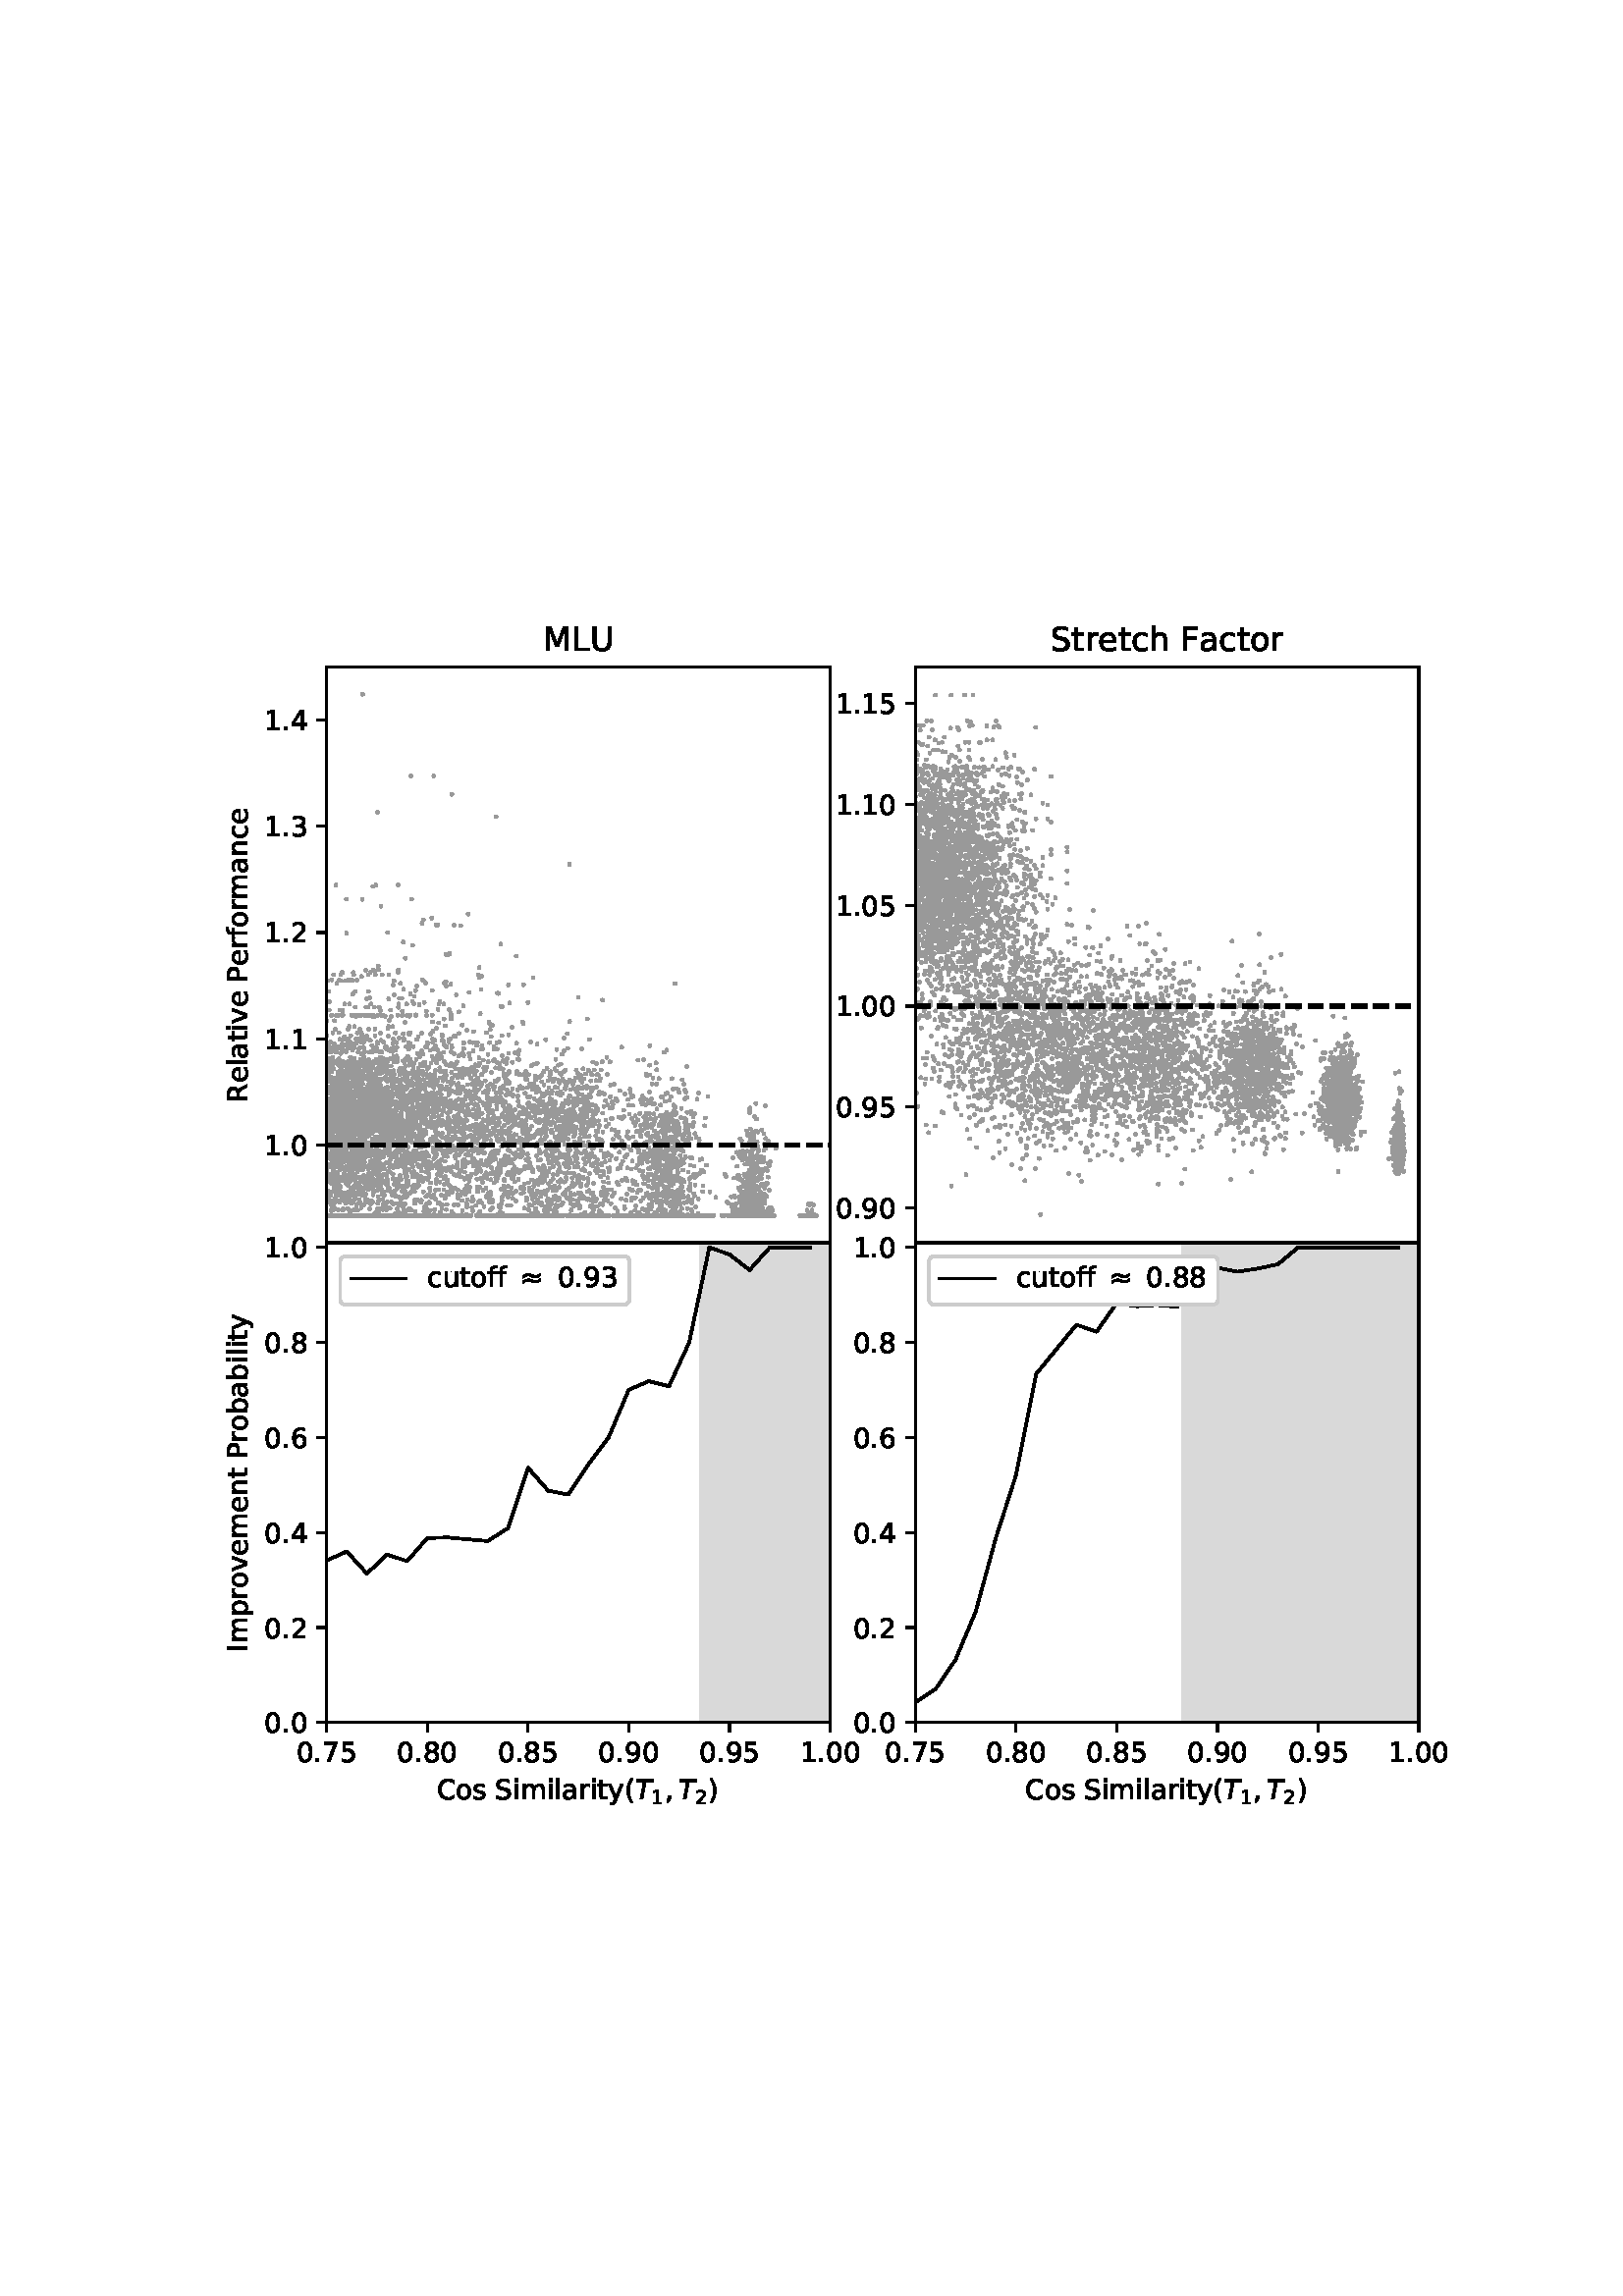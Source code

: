 %!PS-Adobe-3.0 EPSF-3.0
%%Orientation: portrait
%%BoundingBox: 79 175 532 616
%%EndComments
%%BeginProlog
/mpldict 9 dict def
mpldict begin
/m { moveto } bind def
/l { lineto } bind def
/r { rlineto } bind def
/c { curveto } bind def
/cl { closepath } bind def
/box {
m
1 index 0 r
0 exch r
neg 0 r
cl
} bind def
/clipbox {
box
clip
newpath
} bind def
%!PS-Adobe-3.0 Resource-Font
%%Copyright: Copyright (c) 2003 by Bitstream, Inc. All Rights Reserved. Copyright (c) 2006 by Tavmjong Bah. All Rights Reserved. DejaVu changes are in public domain 
25 dict begin
/_d{bind def}bind def
/_m{moveto}_d
/_l{lineto}_d
/_cl{closepath eofill}_d
/_c{curveto}_d
/_sc{7 -1 roll{setcachedevice}{pop pop pop pop pop pop}ifelse}_d
/_e{exec}_d
/FontName /DejaVuSans def
/PaintType 0 def
/FontMatrix[.001 0 0 .001 0 0]def
/FontBBox[-1021 -463 1793 1232]def
/FontType 3 def
/Encoding [ /space /parenleft /parenright /comma /period /zero /one /two /three /four /five /six /seven /eight /nine /C /F /I /L /M /P /R /S /U /a /b /c /e /f /h /i /l /m /n /o /p /r /s /t /u /v /y /approxequal ] def
/FontInfo 10 dict dup begin
/FamilyName (DejaVu Sans) def
/FullName (DejaVu Sans) def
/Notice (Copyright (c) 2003 by Bitstream, Inc. All Rights Reserved. Copyright (c) 2006 by Tavmjong Bah. All Rights Reserved. DejaVu changes are in public domain ) def
/Weight (Book) def
/Version (Version 2.35) def
/ItalicAngle 0.0 def
/isFixedPitch false def
/UnderlinePosition -130 def
/UnderlineThickness 90 def
end readonly def
/CharStrings 43 dict dup begin
/space{318 0 0 0 0 0 _sc
}_d
/parenleft{390 0 86 -131 310 759 _sc
310 759 _m
266 683 234 609 213 536 _c
191 463 181 389 181 314 _c
181 238 191 164 213 91 _c
234 17 266 -56 310 -131 _c
232 -131 _l
183 -54 146 20 122 94 _c
98 168 86 241 86 314 _c
86 386 98 459 122 533 _c
146 607 182 682 232 759 _c
310 759 _l
_cl}_d
/parenright{390 0 80 -131 304 759 _sc
80 759 _m
158 759 _l
206 682 243 607 267 533 _c
291 459 304 386 304 314 _c
304 241 291 168 267 94 _c
243 20 206 -54 158 -131 _c
80 -131 _l
123 -56 155 17 177 91 _c
198 164 209 238 209 314 _c
209 389 198 463 177 536 _c
155 609 123 683 80 759 _c
_cl}_d
/comma{318 0 77 -115 220 124 _sc
117 124 _m
220 124 _l
220 40 _l
140 -115 _l
77 -115 _l
117 40 _l
117 124 _l
_cl}_d
/period{318 0 107 0 210 124 _sc
107 124 _m
210 124 _l
210 0 _l
107 0 _l
107 124 _l
_cl}_d
/zero{636 0 66 -13 570 742 _sc
318 664 _m
267 664 229 639 203 589 _c
177 539 165 464 165 364 _c
165 264 177 189 203 139 _c
229 89 267 64 318 64 _c
369 64 407 89 433 139 _c
458 189 471 264 471 364 _c
471 464 458 539 433 589 _c
407 639 369 664 318 664 _c
318 742 _m
399 742 461 709 505 645 _c
548 580 570 486 570 364 _c
570 241 548 147 505 83 _c
461 19 399 -13 318 -13 _c
236 -13 173 19 130 83 _c
87 147 66 241 66 364 _c
66 486 87 580 130 645 _c
173 709 236 742 318 742 _c
_cl}_d
/one{636 0 110 0 544 729 _sc
124 83 _m
285 83 _l
285 639 _l
110 604 _l
110 694 _l
284 729 _l
383 729 _l
383 83 _l
544 83 _l
544 0 _l
124 0 _l
124 83 _l
_cl}_d
/two{{636 0 73 0 536 742 _sc
192 83 _m
536 83 _l
536 0 _l
73 0 _l
73 83 _l
110 121 161 173 226 239 _c
290 304 331 346 348 365 _c
380 400 402 430 414 455 _c
426 479 433 504 433 528 _c
433 566 419 598 392 622 _c
365 646 330 659 286 659 _c
255 659 222 653 188 643 _c
154 632 117 616 78 594 _c
78 694 _l
118 710 155 722 189 730 _c
223 738 255 742 284 742 _c
}_e{359 742 419 723 464 685 _c
509 647 532 597 532 534 _c
532 504 526 475 515 449 _c
504 422 484 390 454 354 _c
446 344 420 317 376 272 _c
332 227 271 164 192 83 _c
_cl}_e}_d
/three{{636 0 76 -13 556 742 _sc
406 393 _m
453 383 490 362 516 330 _c
542 298 556 258 556 212 _c
556 140 531 84 482 45 _c
432 6 362 -13 271 -13 _c
240 -13 208 -10 176 -4 _c
144 1 110 10 76 22 _c
76 117 _l
103 101 133 89 166 81 _c
198 73 232 69 268 69 _c
330 69 377 81 409 105 _c
441 129 458 165 458 212 _c
458 254 443 288 413 312 _c
383 336 341 349 287 349 _c
}_e{202 349 _l
202 430 _l
291 430 _l
339 430 376 439 402 459 _c
428 478 441 506 441 543 _c
441 580 427 609 401 629 _c
374 649 336 659 287 659 _c
260 659 231 656 200 650 _c
169 644 135 635 98 623 _c
98 711 _l
135 721 170 729 203 734 _c
235 739 266 742 296 742 _c
370 742 429 725 473 691 _c
517 657 539 611 539 553 _c
539 513 527 479 504 451 _c
481 423 448 403 406 393 _c
_cl}_e}_d
/four{636 0 49 0 580 729 _sc
378 643 _m
129 254 _l
378 254 _l
378 643 _l
352 729 _m
476 729 _l
476 254 _l
580 254 _l
580 172 _l
476 172 _l
476 0 _l
378 0 _l
378 172 _l
49 172 _l
49 267 _l
352 729 _l
_cl}_d
/five{{636 0 77 -13 549 729 _sc
108 729 _m
495 729 _l
495 646 _l
198 646 _l
198 467 _l
212 472 227 476 241 478 _c
255 480 270 482 284 482 _c
365 482 429 459 477 415 _c
525 370 549 310 549 234 _c
549 155 524 94 475 51 _c
426 8 357 -13 269 -13 _c
238 -13 207 -10 175 -6 _c
143 -1 111 6 77 17 _c
77 116 _l
106 100 136 88 168 80 _c
199 72 232 69 267 69 _c
}_e{323 69 368 83 401 113 _c
433 143 450 183 450 234 _c
450 284 433 324 401 354 _c
368 384 323 399 267 399 _c
241 399 214 396 188 390 _c
162 384 135 375 108 363 _c
108 729 _l
_cl}_e}_d
/six{{636 0 70 -13 573 742 _sc
330 404 _m
286 404 251 388 225 358 _c
199 328 186 286 186 234 _c
186 181 199 139 225 109 _c
251 79 286 64 330 64 _c
374 64 409 79 435 109 _c
461 139 474 181 474 234 _c
474 286 461 328 435 358 _c
409 388 374 404 330 404 _c
526 713 _m
526 623 _l
501 635 476 644 451 650 _c
425 656 400 659 376 659 _c
310 659 260 637 226 593 _c
}_e{192 549 172 482 168 394 _c
187 422 211 444 240 459 _c
269 474 301 482 336 482 _c
409 482 467 459 509 415 _c
551 371 573 310 573 234 _c
573 159 550 99 506 54 _c
462 9 403 -13 330 -13 _c
246 -13 181 19 137 83 _c
92 147 70 241 70 364 _c
70 479 97 571 152 639 _c
206 707 280 742 372 742 _c
396 742 421 739 447 735 _c
472 730 498 723 526 713 _c
_cl}_e}_d
/seven{636 0 82 0 551 729 _sc
82 729 _m
551 729 _l
551 687 _l
286 0 _l
183 0 _l
432 646 _l
82 646 _l
82 729 _l
_cl}_d
/eight{{636 0 68 -13 568 742 _sc
318 346 _m
271 346 234 333 207 308 _c
180 283 167 249 167 205 _c
167 161 180 126 207 101 _c
234 76 271 64 318 64 _c
364 64 401 76 428 102 _c
455 127 469 161 469 205 _c
469 249 455 283 429 308 _c
402 333 365 346 318 346 _c
219 388 _m
177 398 144 418 120 447 _c
96 476 85 511 85 553 _c
85 611 105 657 147 691 _c
188 725 245 742 318 742 _c
}_e{390 742 447 725 489 691 _c
530 657 551 611 551 553 _c
551 511 539 476 515 447 _c
491 418 459 398 417 388 _c
464 377 501 355 528 323 _c
554 291 568 251 568 205 _c
568 134 546 80 503 43 _c
459 5 398 -13 318 -13 _c
237 -13 175 5 132 43 _c
89 80 68 134 68 205 _c
68 251 81 291 108 323 _c
134 355 171 377 219 388 _c
183 544 _m
183 506 194 476 218 455 _c
}_e{242 434 275 424 318 424 _c
360 424 393 434 417 455 _c
441 476 453 506 453 544 _c
453 582 441 611 417 632 _c
393 653 360 664 318 664 _c
275 664 242 653 218 632 _c
194 611 183 582 183 544 _c
_cl}_e}_d
/nine{{636 0 63 -13 566 742 _sc
110 15 _m
110 105 _l
134 93 159 84 185 78 _c
210 72 235 69 260 69 _c
324 69 374 90 408 134 _c
442 178 462 244 468 334 _c
448 306 424 284 396 269 _c
367 254 335 247 300 247 _c
226 247 168 269 126 313 _c
84 357 63 417 63 494 _c
63 568 85 628 129 674 _c
173 719 232 742 306 742 _c
390 742 455 709 499 645 _c
543 580 566 486 566 364 _c
}_e{566 248 538 157 484 89 _c
429 21 356 -13 264 -13 _c
239 -13 214 -10 189 -6 _c
163 -2 137 5 110 15 _c
306 324 _m
350 324 385 339 411 369 _c
437 399 450 441 450 494 _c
450 546 437 588 411 618 _c
385 648 350 664 306 664 _c
262 664 227 648 201 618 _c
175 588 162 546 162 494 _c
162 441 175 399 201 369 _c
227 339 262 324 306 324 _c
_cl}_e}_d
/C{{698 0 56 -13 644 742 _sc
644 673 _m
644 569 _l
610 599 575 622 537 638 _c
499 653 460 661 418 661 _c
334 661 270 635 226 584 _c
182 533 160 460 160 364 _c
160 268 182 194 226 143 _c
270 92 334 67 418 67 _c
460 67 499 74 537 90 _c
575 105 610 128 644 159 _c
644 56 _l
609 32 572 15 534 4 _c
496 -7 455 -13 412 -13 _c
302 -13 215 20 151 87 _c
}_e{87 154 56 246 56 364 _c
56 481 87 573 151 641 _c
215 708 302 742 412 742 _c
456 742 497 736 535 725 _c
573 713 610 696 644 673 _c
_cl}_e}_d
/F{575 0 98 0 517 729 _sc
98 729 _m
517 729 _l
517 646 _l
197 646 _l
197 431 _l
486 431 _l
486 348 _l
197 348 _l
197 0 _l
98 0 _l
98 729 _l
_cl}_d
/I{295 0 98 0 197 729 _sc
98 729 _m
197 729 _l
197 0 _l
98 0 _l
98 729 _l
_cl}_d
/L{557 0 98 0 552 729 _sc
98 729 _m
197 729 _l
197 83 _l
552 83 _l
552 0 _l
98 0 _l
98 729 _l
_cl}_d
/M{863 0 98 0 765 729 _sc
98 729 _m
245 729 _l
431 233 _l
618 729 _l
765 729 _l
765 0 _l
669 0 _l
669 640 _l
481 140 _l
382 140 _l
194 640 _l
194 0 _l
98 0 _l
98 729 _l
_cl}_d
/P{603 0 98 0 569 729 _sc
197 648 _m
197 374 _l
321 374 _l
367 374 402 385 427 409 _c
452 433 465 467 465 511 _c
465 555 452 588 427 612 _c
402 636 367 648 321 648 _c
197 648 _l
98 729 _m
321 729 _l
402 729 464 710 506 673 _c
548 636 569 582 569 511 _c
569 439 548 384 506 348 _c
464 311 402 293 321 293 _c
197 293 _l
197 0 _l
98 0 _l
98 729 _l
_cl}_d
/R{{695 0 98 0 666 729 _sc
444 342 _m
465 334 486 319 506 296 _c
526 272 546 240 566 199 _c
666 0 _l
560 0 _l
467 187 _l
443 235 419 268 397 284 _c
374 300 343 308 304 308 _c
197 308 _l
197 0 _l
98 0 _l
98 729 _l
321 729 _l
404 729 466 711 507 677 _c
548 642 569 589 569 519 _c
569 473 558 434 537 404 _c
515 374 484 353 444 342 _c
197 648 _m
197 389 _l
321 389 _l
}_e{368 389 404 400 428 422 _c
452 444 465 476 465 519 _c
465 561 452 593 428 615 _c
404 637 368 648 321 648 _c
197 648 _l
_cl}_e}_d
/S{{635 0 66 -13 579 742 _sc
535 705 _m
535 609 _l
497 627 462 640 429 649 _c
395 657 363 662 333 662 _c
279 662 237 651 208 631 _c
179 610 165 580 165 542 _c
165 510 174 485 194 469 _c
213 452 250 439 304 429 _c
364 417 _l
437 403 491 378 526 343 _c
561 307 579 260 579 201 _c
579 130 555 77 508 41 _c
460 5 391 -13 300 -13 _c
265 -13 228 -9 189 -2 _c
}_e{150 5 110 16 69 32 _c
69 134 _l
109 111 148 94 186 83 _c
224 71 262 66 300 66 _c
356 66 399 77 430 99 _c
460 121 476 152 476 194 _c
476 230 465 258 443 278 _c
421 298 385 313 335 323 _c
275 335 _l
201 349 148 372 115 404 _c
82 435 66 478 66 534 _c
66 598 88 649 134 686 _c
179 723 242 742 322 742 _c
356 742 390 739 426 733 _c
461 727 497 717 535 705 _c
}_e{_cl}_e}_d
/U{732 0 87 -13 645 729 _sc
87 729 _m
186 729 _l
186 286 _l
186 208 200 151 228 117 _c
256 83 302 66 366 66 _c
429 66 475 83 503 117 _c
531 151 546 208 546 286 _c
546 729 _l
645 729 _l
645 274 _l
645 178 621 107 574 59 _c
527 11 458 -13 366 -13 _c
274 -13 204 11 157 59 _c
110 107 87 178 87 274 _c
87 729 _l
_cl}_d
/a{{613 0 60 -13 522 560 _sc
343 275 _m
270 275 220 266 192 250 _c
164 233 150 205 150 165 _c
150 133 160 107 181 89 _c
202 70 231 61 267 61 _c
317 61 357 78 387 114 _c
417 149 432 196 432 255 _c
432 275 _l
343 275 _l
522 312 _m
522 0 _l
432 0 _l
432 83 _l
411 49 385 25 355 10 _c
325 -5 287 -13 243 -13 _c
187 -13 142 2 109 33 _c
76 64 60 106 60 159 _c
}_e{60 220 80 266 122 298 _c
163 329 224 345 306 345 _c
432 345 _l
432 354 _l
432 395 418 427 391 450 _c
364 472 326 484 277 484 _c
245 484 215 480 185 472 _c
155 464 127 453 100 439 _c
100 522 _l
132 534 164 544 195 550 _c
226 556 256 560 286 560 _c
365 560 424 539 463 498 _c
502 457 522 395 522 312 _c
_cl}_e}_d
/b{{635 0 91 -13 580 760 _sc
487 273 _m
487 339 473 390 446 428 _c
418 466 381 485 334 485 _c
286 485 249 466 222 428 _c
194 390 181 339 181 273 _c
181 207 194 155 222 117 _c
249 79 286 61 334 61 _c
381 61 418 79 446 117 _c
473 155 487 207 487 273 _c
181 464 _m
199 496 223 520 252 536 _c
281 552 316 560 356 560 _c
422 560 476 533 518 481 _c
559 428 580 359 580 273 _c
}_e{580 187 559 117 518 65 _c
476 13 422 -13 356 -13 _c
316 -13 281 -5 252 10 _c
223 25 199 49 181 82 _c
181 0 _l
91 0 _l
91 760 _l
181 760 _l
181 464 _l
_cl}_e}_d
/c{{550 0 55 -13 488 560 _sc
488 526 _m
488 442 _l
462 456 437 466 411 473 _c
385 480 360 484 334 484 _c
276 484 230 465 198 428 _c
166 391 150 339 150 273 _c
150 206 166 154 198 117 _c
230 80 276 62 334 62 _c
360 62 385 65 411 72 _c
437 79 462 90 488 104 _c
488 21 _l
462 9 436 0 410 -5 _c
383 -10 354 -13 324 -13 _c
242 -13 176 12 128 64 _c
}_e{79 115 55 185 55 273 _c
55 362 79 432 128 483 _c
177 534 244 560 330 560 _c
358 560 385 557 411 551 _c
437 545 463 537 488 526 _c
_cl}_e}_d
/e{{615 0 55 -13 562 560 _sc
562 296 _m
562 252 _l
149 252 _l
153 190 171 142 205 110 _c
238 78 284 62 344 62 _c
378 62 412 66 444 74 _c
476 82 509 95 541 113 _c
541 28 _l
509 14 476 3 442 -3 _c
408 -9 373 -13 339 -13 _c
251 -13 182 12 131 62 _c
80 112 55 181 55 268 _c
55 357 79 428 127 481 _c
175 533 241 560 323 560 _c
397 560 455 536 498 489 _c
}_e{540 441 562 377 562 296 _c
472 322 _m
471 371 457 410 431 440 _c
404 469 368 484 324 484 _c
274 484 234 469 204 441 _c
174 413 156 373 152 322 _c
472 322 _l
_cl}_e}_d
/f{352 0 23 0 371 760 _sc
371 760 _m
371 685 _l
285 685 _l
253 685 230 678 218 665 _c
205 652 199 629 199 595 _c
199 547 _l
347 547 _l
347 477 _l
199 477 _l
199 0 _l
109 0 _l
109 477 _l
23 477 _l
23 547 _l
109 547 _l
109 585 _l
109 645 123 690 151 718 _c
179 746 224 760 286 760 _c
371 760 _l
_cl}_d
/h{634 0 91 0 549 760 _sc
549 330 _m
549 0 _l
459 0 _l
459 327 _l
459 379 448 417 428 443 _c
408 469 378 482 338 482 _c
289 482 251 466 223 435 _c
195 404 181 362 181 309 _c
181 0 _l
91 0 _l
91 760 _l
181 760 _l
181 462 _l
202 494 227 519 257 535 _c
286 551 320 560 358 560 _c
420 560 468 540 500 501 _c
532 462 549 405 549 330 _c
_cl}_d
/i{278 0 94 0 184 760 _sc
94 547 _m
184 547 _l
184 0 _l
94 0 _l
94 547 _l
94 760 _m
184 760 _l
184 646 _l
94 646 _l
94 760 _l
_cl}_d
/l{278 0 94 0 184 760 _sc
94 760 _m
184 760 _l
184 0 _l
94 0 _l
94 760 _l
_cl}_d
/m{{974 0 91 0 889 560 _sc
520 442 _m
542 482 569 511 600 531 _c
631 550 668 560 711 560 _c
767 560 811 540 842 500 _c
873 460 889 403 889 330 _c
889 0 _l
799 0 _l
799 327 _l
799 379 789 418 771 444 _c
752 469 724 482 686 482 _c
639 482 602 466 575 435 _c
548 404 535 362 535 309 _c
535 0 _l
445 0 _l
445 327 _l
445 379 435 418 417 444 _c
398 469 369 482 331 482 _c
}_e{285 482 248 466 221 435 _c
194 404 181 362 181 309 _c
181 0 _l
91 0 _l
91 547 _l
181 547 _l
181 462 _l
201 495 226 520 255 536 _c
283 552 317 560 357 560 _c
397 560 430 550 458 530 _c
486 510 506 480 520 442 _c
_cl}_e}_d
/n{634 0 91 0 549 560 _sc
549 330 _m
549 0 _l
459 0 _l
459 327 _l
459 379 448 417 428 443 _c
408 469 378 482 338 482 _c
289 482 251 466 223 435 _c
195 404 181 362 181 309 _c
181 0 _l
91 0 _l
91 547 _l
181 547 _l
181 462 _l
202 494 227 519 257 535 _c
286 551 320 560 358 560 _c
420 560 468 540 500 501 _c
532 462 549 405 549 330 _c
_cl}_d
/o{612 0 55 -13 557 560 _sc
306 484 _m
258 484 220 465 192 427 _c
164 389 150 338 150 273 _c
150 207 163 156 191 118 _c
219 80 257 62 306 62 _c
354 62 392 80 420 118 _c
448 156 462 207 462 273 _c
462 337 448 389 420 427 _c
392 465 354 484 306 484 _c
306 560 _m
384 560 445 534 490 484 _c
534 433 557 363 557 273 _c
557 183 534 113 490 63 _c
445 12 384 -13 306 -13 _c
227 -13 165 12 121 63 _c
77 113 55 183 55 273 _c
55 363 77 433 121 484 _c
165 534 227 560 306 560 _c
_cl}_d
/p{{635 0 91 -207 580 560 _sc
181 82 _m
181 -207 _l
91 -207 _l
91 547 _l
181 547 _l
181 464 _l
199 496 223 520 252 536 _c
281 552 316 560 356 560 _c
422 560 476 533 518 481 _c
559 428 580 359 580 273 _c
580 187 559 117 518 65 _c
476 13 422 -13 356 -13 _c
316 -13 281 -5 252 10 _c
223 25 199 49 181 82 _c
487 273 _m
487 339 473 390 446 428 _c
418 466 381 485 334 485 _c
}_e{286 485 249 466 222 428 _c
194 390 181 339 181 273 _c
181 207 194 155 222 117 _c
249 79 286 61 334 61 _c
381 61 418 79 446 117 _c
473 155 487 207 487 273 _c
_cl}_e}_d
/r{411 0 91 0 411 560 _sc
411 463 _m
401 469 390 473 378 476 _c
366 478 353 480 339 480 _c
288 480 249 463 222 430 _c
194 397 181 350 181 288 _c
181 0 _l
91 0 _l
91 547 _l
181 547 _l
181 462 _l
199 495 224 520 254 536 _c
284 552 321 560 365 560 _c
371 560 378 559 386 559 _c
393 558 401 557 411 555 _c
411 463 _l
_cl}_d
/s{{521 0 54 -13 472 560 _sc
443 531 _m
443 446 _l
417 458 391 468 364 475 _c
336 481 308 485 279 485 _c
234 485 200 478 178 464 _c
156 450 145 430 145 403 _c
145 382 153 366 169 354 _c
185 342 217 330 265 320 _c
296 313 _l
360 299 405 279 432 255 _c
458 230 472 195 472 151 _c
472 100 452 60 412 31 _c
372 1 316 -13 246 -13 _c
216 -13 186 -10 154 -5 _c
}_e{122 0 89 8 54 20 _c
54 113 _l
87 95 120 82 152 74 _c
184 65 216 61 248 61 _c
290 61 323 68 346 82 _c
368 96 380 117 380 144 _c
380 168 371 187 355 200 _c
339 213 303 226 247 238 _c
216 245 _l
160 257 119 275 95 299 _c
70 323 58 356 58 399 _c
58 450 76 490 112 518 _c
148 546 200 560 268 560 _c
301 560 332 557 362 552 _c
391 547 418 540 443 531 _c
}_e{_cl}_e}_d
/t{392 0 27 0 368 702 _sc
183 702 _m
183 547 _l
368 547 _l
368 477 _l
183 477 _l
183 180 _l
183 135 189 106 201 94 _c
213 81 238 75 276 75 _c
368 75 _l
368 0 _l
276 0 _l
206 0 158 13 132 39 _c
106 65 93 112 93 180 _c
93 477 _l
27 477 _l
27 547 _l
93 547 _l
93 702 _l
183 702 _l
_cl}_d
/u{634 0 85 -13 543 560 _sc
85 216 _m
85 547 _l
175 547 _l
175 219 _l
175 167 185 129 205 103 _c
225 77 255 64 296 64 _c
344 64 383 79 411 110 _c
439 141 453 183 453 237 _c
453 547 _l
543 547 _l
543 0 _l
453 0 _l
453 84 _l
431 50 405 26 377 10 _c
348 -5 315 -13 277 -13 _c
214 -13 166 6 134 45 _c
101 83 85 140 85 216 _c
311 560 _m
311 560 _l
_cl}_d
/v{592 0 30 0 562 547 _sc
30 547 _m
125 547 _l
296 88 _l
467 547 _l
562 547 _l
357 0 _l
235 0 _l
30 547 _l
_cl}_d
/y{592 0 30 -207 562 547 _sc
322 -50 _m
296 -114 271 -157 247 -177 _c
223 -197 191 -207 151 -207 _c
79 -207 _l
79 -132 _l
132 -132 _l
156 -132 175 -126 189 -114 _c
203 -102 218 -75 235 -31 _c
251 9 _l
30 547 _l
125 547 _l
296 119 _l
467 547 _l
562 547 _l
322 -50 _l
_cl}_d
/approxequal{{838 0 106 133 732 494 _sc
732 304 _m
732 217 _l
698 191 666 173 637 162 _c
607 150 577 145 546 145 _c
510 145 468 154 421 174 _c
417 175 415 176 413 177 _c
411 177 407 179 402 181 _c
352 201 311 211 281 211 _c
252 211 224 204 196 192 _c
168 180 138 160 106 133 _c
106 220 _l
140 245 171 263 201 275 _c
230 286 260 292 292 292 _c
328 292 369 282 417 263 _c
}_e{421 261 423 260 425 260 _c
427 259 430 258 436 256 _c
486 236 526 226 557 226 _c
585 226 612 232 640 244 _c
668 256 698 276 732 304 _c
732 494 _m
732 407 _l
698 381 666 363 637 352 _c
607 340 577 335 546 335 _c
510 335 468 344 421 364 _c
417 365 415 366 413 367 _c
411 367 407 369 402 371 _c
352 391 311 401 281 401 _c
252 401 224 394 196 382 _c
168 370 138 350 106 323 _c
}_e{106 410 _l
140 435 171 453 201 465 _c
230 476 260 482 292 482 _c
328 482 369 472 417 453 _c
420 451 423 450 425 450 _c
427 449 430 448 436 446 _c
486 426 526 416 557 416 _c
585 416 612 422 640 434 _c
668 446 698 466 732 494 _c
_cl}_e}_d
end readonly def

/BuildGlyph
 {exch begin
 CharStrings exch
 2 copy known not{pop /.notdef}if
 true 3 1 roll get exec
 end}_d

/BuildChar {
 1 index /Encoding get exch get
 1 index /BuildGlyph get exec
}_d

FontName currentdict end definefont pop
%!PS-Adobe-3.0 Resource-Font
%%Copyright: Copyright (c) 2003 by Bitstream, Inc. All Rights Reserved. Copyright (c) 2006 by Tavmjong Bah. All Rights Reserved. DejaVu changes are in public domain 
25 dict begin
/_d{bind def}bind def
/_m{moveto}_d
/_l{lineto}_d
/_cl{closepath eofill}_d
/_c{curveto}_d
/_sc{7 -1 roll{setcachedevice}{pop pop pop pop pop pop}ifelse}_d
/_e{exec}_d
/FontName /DejaVuSans-Oblique def
/PaintType 0 def
/FontMatrix[.001 0 0 .001 0 0]def
/FontBBox[-1016 -350 1659 1068]def
/FontType 3 def
/Encoding [ /T ] def
/FontInfo 10 dict dup begin
/FamilyName (DejaVu Sans) def
/FullName (DejaVu Sans Oblique) def
/Notice (Copyright (c) 2003 by Bitstream, Inc. All Rights Reserved. Copyright (c) 2006 by Tavmjong Bah. All Rights Reserved. DejaVu changes are in public domain ) def
/Weight (Oblique) def
/Version (Version 2.35) def
/ItalicAngle -11.0 def
/isFixedPitch false def
/UnderlinePosition -130 def
/UnderlineThickness 90 def
end readonly def
/CharStrings 1 dict dup begin
/T{611 0 43 0 676 729 _sc
59 729 _m
676 729 _l
660 646 _l
400 646 _l
275 0 _l
176 0 _l
301 646 _l
43 646 _l
59 729 _l
_cl}_d
end readonly def

/BuildGlyph
 {exch begin
 CharStrings exch
 2 copy known not{pop /.notdef}if
 true 3 1 roll get exec
 end}_d

/BuildChar {
 1 index /Encoding get exch get
 1 index /BuildGlyph get exec
}_d

FontName currentdict end definefont pop
end
%%EndProlog
mpldict begin
79.92 175.68 translate
452.16 440.64 0 0 clipbox
gsave
0 0 m
452.16 0 l
452.16 440.64 l
0 440.64 l
cl
1.000 setgray
fill
grestore
gsave
39.833 210.592 m
224.469 210.592 l
224.469 421.755 l
39.833 421.755 l
cl
1.000 setgray
fill
grestore
1.000 setlinewidth
1 setlinejoin
0 setlinecap
[] 0 setdash
0.600 setgray
gsave
184.6 211.2 39.83 210.6 clipbox
/o {
gsave
newpath
translate
1.0 setlinewidth
1 setlinejoin
0 setlinecap
0 -0.177 m
0.047 -0.177 0.092 -0.158 0.125 -0.125 c
0.158 -0.092 0.177 -0.047 0.177 0 c
0.177 0.047 0.158 0.092 0.125 0.125 c
0.092 0.158 0.047 0.177 0 0.177 c
-0.047 0.177 -0.092 0.158 -0.125 0.125 c
-0.158 0.092 -0.177 0.047 -0.177 0 c
-0.177 -0.047 -0.158 -0.092 -0.125 -0.125 c
-0.092 -0.158 -0.047 -0.177 0 -0.177 c
cl

gsave
0.600 setgray
fill
grestore
stroke
grestore
} bind def
-1 302.111 o
-0.714 251.834 o
-0.714 239.12 o
-0.714 243.134 o
-0.714 256.421 o
-0.714 274.021 o
-0.098 240.796 o
-0.098 237.58 o
-0.098 291.41 o
-0.098 293.653 o
-0.098 291.41 o
0.209 249.492 o
0.209 249.645 o
0.209 277.05 o
0.209 238.348 o
0.209 272.79 o
0.649 259.906 o
0.649 251.532 o
0.649 243.444 o
0.649 277.12 o
0.649 227.353 o
1.235 225.495 o
1.235 256.6 o
1.235 266.998 o
1.235 247.455 o
1.235 255.354 o
1.69 249.492 o
1.69 268.825 o
1.69 246.445 o
1.69 249.84 o
1.69 240.996 o
2.031 268.021 o
2.031 239.349 o
2.031 220.566 o
2.031 256.599 o
2.031 248.93 o
2.193 220.566 o
2.193 251.55 o
2.193 270.787 o
2.193 240.448 o
2.193 271.07 o
2.805 220.566 o
2.805 236.501 o
2.805 227.723 o
2.805 228.88 o
2.805 248.565 o
3.108 268.552 o
3.108 220.566 o
3.108 261.466 o
3.108 226.32 o
3.108 255.098 o
3.465 261.084 o
3.465 220.566 o
3.465 253.63 o
3.465 275.18 o
3.465 278.993 o
3.821 258.926 o
3.821 247.455 o
3.821 220.566 o
3.821 258.926 o
3.821 248.529 o
4.282 250.518 o
4.282 261.264 o
4.282 220.566 o
4.282 258.926 o
4.282 282.96 o
4.528 221.788 o
4.528 259.678 o
4.528 277.86 o
4.528 261.367 o
4.528 225.457 o
4.887 235.163 o
4.887 247.473 o
4.887 269.358 o
4.887 256.496 o
4.887 220.566 o
5.113 289.946 o
5.113 246.445 o
5.113 264.366 o
5.113 235.392 o
5.113 261.084 o
5.402 263.266 o
5.402 258.438 o
5.402 257.93 o
5.402 220.566 o
5.402 263.156 o
5.593 235.392 o
5.593 243.444 o
5.593 248.478 o
5.593 261.214 o
5.593 280.783 o
5.856 249.717 o
5.856 293.653 o
5.856 250.779 o
5.856 260.572 o
5.856 258.926 o
6.082 247.765 o
6.082 284.131 o
6.082 248.607 o
6.082 251.794 o
6.082 257.637 o
6.363 252.166 o
6.363 235.731 o
6.363 249.492 o
6.363 266.998 o
6.363 341.779 o
6.739 264.315 o
6.739 263.158 o
6.739 253.183 o
6.739 238.978 o
6.739 257.93 o
7.057 275.699 o
7.057 229.917 o
7.057 257.637 o
7.057 258.926 o
7.057 263.266 o
7.278 249.426 o
7.278 271.07 o
7.278 240.966 o
7.278 294.014 o
7.278 249.12 o
7.469 251.5 o
7.469 273.898 o
7.469 233.769 o
7.469 254.473 o
7.469 264.366 o
7.778 250.518 o
7.778 263.08 o
7.778 235.163 o
7.778 276.825 o
7.778 251.794 o
7.987 258.438 o
7.987 231.892 o
7.987 274.494 o
7.987 241.912 o
7.987 270.703 o
8.091 251.706 o
8.091 264.599 o
8.091 269.411 o
8.091 246.445 o
8.091 220.566 o
8.271 259.774 o
8.271 267.888 o
8.271 256.744 o
8.271 220.566 o
8.271 255.309 o
8.558 252.306 o
8.558 270.973 o
8.558 243.157 o
8.558 276.867 o
8.558 242.416 o
8.825 306.688 o
8.825 242.481 o
8.825 220.566 o
8.825 242.992 o
8.825 246.445 o
9.23 240.492 o
9.23 246.843 o
9.23 220.566 o
9.23 262.901 o
9.23 225.062 o
9.471 242.481 o
9.471 234.094 o
9.471 251.537 o
9.471 263.102 o
9.471 254.678 o
9.655 261.214 o
9.655 261.429 o
9.655 275.622 o
9.655 221.844 o
9.655 262.819 o
9.941 282.034 o
9.941 258.926 o
9.941 273.382 o
9.941 244.192 o
9.941 258.19 o
10.11 228.488 o
10.11 220.566 o
10.11 261.856 o
10.11 252.571 o
10.11 272.033 o
10.277 281.298 o
10.277 254.021 o
10.277 281.594 o
10.277 264.366 o
10.277 260.003 o
10.444 259.16 o
10.444 251.794 o
10.444 274.457 o
10.444 247.455 o
10.444 234.207 o
10.568 251.769 o
10.568 274.615 o
10.568 285.337 o
10.568 240.996 o
10.568 239.497 o
10.802 243.914 o
10.802 272.79 o
10.802 246.445 o
10.802 248.471 o
10.802 275.18 o
11.023 252.065 o
11.023 231.022 o
11.023 269.159 o
11.023 253.63 o
11.023 252.571 o
11.246 250.518 o
11.246 232.463 o
11.246 257.004 o
11.246 262.285 o
11.246 260.678 o
11.422 243.978 o
11.422 248.304 o
11.422 268.97 o
11.422 255.731 o
11.422 249.84 o
11.685 285.23 o
11.685 294.014 o
11.685 281.606 o
11.685 243.852 o
11.685 264.989 o
11.768 256.695 o
11.768 232.161 o
11.768 240.338 o
11.768 269.955 o
11.768 231.668 o
12.002 257.594 o
12.002 262.285 o
12.002 250.929 o
12.002 291.41 o
12.002 262.172 o
12.187 220.566 o
12.187 254.382 o
12.187 251.769 o
12.187 278.553 o
12.187 265.472 o
12.326 265.498 o
12.326 233.726 o
12.326 267.046 o
12.326 246.595 o
12.326 253.395 o
12.559 271.186 o
12.559 249.492 o
12.559 259.774 o
12.559 227.135 o
12.559 220.566 o
12.703 220.566 o
12.703 251.55 o
12.703 229.37 o
12.703 255.098 o
12.703 263.457 o
12.833 221.844 o
12.833 255.731 o
12.833 247.455 o
12.833 272.843 o
12.833 259.153 o
13.037 293.653 o
13.037 243.151 o
13.037 249.514 o
13.037 252.573 o
13.037 253.551 o
13.123 238.838 o
13.123 232.689 o
13.123 254.678 o
13.123 250.885 o
13.123 266.307 o
13.332 220.566 o
13.332 241.843 o
13.332 250.844 o
13.332 298.158 o
13.332 220.566 o
13.518 260.441 o
13.518 230.443 o
13.518 232.463 o
13.518 234.084 o
13.518 220.566 o
13.687 255.731 o
13.687 253.237 o
13.687 300.036 o
13.687 272.79 o
13.687 255.349 o
13.748 261.45 o
13.748 263.266 o
13.748 257.443 o
13.748 220.566 o
13.748 260.141 o
13.898 224.566 o
13.898 256.707 o
13.898 244.689 o
13.898 306.951 o
13.898 251.667 o
14.004 233.594 o
14.004 260.535 o
14.004 223.193 o
14.004 268.675 o
14.004 269.8 o
14.187 236.708 o
14.187 261.455 o
14.187 239.927 o
14.187 278.993 o
14.187 246.445 o
14.38 294.014 o
14.38 220.566 o
14.38 232.338 o
14.38 298.158 o
14.38 247.796 o
14.383 262.737 o
14.523 257.127 o
14.523 258.599 o
14.523 239.857 o
14.523 237.008 o
14.523 238.978 o
14.64 280.411 o
14.64 308.872 o
14.64 251.55 o
14.64 269.867 o
14.64 238.67 o
14.788 261.455 o
14.788 257.594 o
14.788 260.867 o
14.788 256.695 o
14.788 256.6 o
14.917 220.566 o
14.917 283.735 o
14.917 256.608 o
14.917 244.255 o
14.917 253.5 o
15.037 277.786 o
15.037 257.637 o
15.037 266.583 o
15.037 239.349 o
15.037 270.293 o
15.271 233.114 o
15.271 285.23 o
15.271 266.583 o
15.271 258.288 o
15.271 236.62 o
15.377 284.824 o
15.377 266.05 o
15.377 226.239 o
15.377 274.021 o
15.377 264.315 o
15.473 253.618 o
15.473 258.265 o
15.473 249.756 o
15.473 267.046 o
15.473 246.001 o
15.576 246.274 o
15.576 264.315 o
15.576 237.267 o
15.576 294.013 o
15.576 262.241 o
15.817 220.566 o
15.817 273.445 o
15.817 270.659 o
15.817 268.154 o
15.817 240.49 o
15.983 266.307 o
15.983 254.408 o
15.983 236.62 o
15.983 258.599 o
15.983 222.621 o
16.07 265.157 o
16.07 259.789 o
16.07 267.585 o
16.07 243.134 o
16.07 264.366 o
16.167 309.702 o
16.167 226.026 o
16.167 258.19 o
16.167 239.857 o
16.167 283.424 o
16.302 223.193 o
16.302 246.704 o
16.302 287.338 o
16.302 266.307 o
16.302 220.566 o
16.418 249.12 o
16.418 238.67 o
16.418 258.926 o
16.418 235.699 o
16.418 239.542 o
16.542 254.678 o
16.542 241.171 o
16.542 250.518 o
16.542 242.481 o
16.542 254.678 o
16.634 280.737 o
16.634 224.54 o
16.634 231.005 o
16.634 251.885 o
16.634 240.313 o
16.757 259.153 o
16.757 247.179 o
16.757 246.015 o
16.757 228.192 o
16.757 220.566 o
16.911 295.162 o
16.911 254.382 o
16.911 263.55 o
16.911 227.353 o
16.911 274.464 o
17.045 253.09 o
17.045 220.566 o
17.045 246.595 o
17.045 232.689 o
17.045 234.714 o
17.127 308.872 o
17.127 232.383 o
17.127 267.701 o
17.127 269.592 o
17.127 240.966 o
17.241 274.537 o
17.241 227.723 o
17.241 267.216 o
17.241 256.501 o
17.241 295.729 o
17.35 256.37 o
17.35 220.575 o
17.35 287.387 o
17.35 255.598 o
17.35 251.633 o
17.469 262.019 o
17.469 264.501 o
17.469 256.471 o
17.469 264.366 o
17.469 220.566 o
17.572 270.743 o
17.572 252.587 o
17.572 246.59 o
17.572 237.58 o
17.572 294.014 o
17.666 257.855 o
17.666 251.677 o
17.666 255.731 o
17.666 221.381 o
17.666 264.792 o
17.768 220.566 o
17.768 262.232 o
17.768 225.608 o
17.768 267.346 o
17.768 225.605 o
17.889 246.894 o
17.889 260.733 o
17.889 224.977 o
17.889 236.501 o
17.889 234.055 o
18.05 263.396 o
18.05 265.861 o
18.05 242.455 o
18.05 244.438 o
18.05 226.32 o
18.221 278.993 o
18.221 256.744 o
18.221 239.343 o
18.221 270.703 o
18.221 230.752 o
18.3 256.441 o
18.3 254.027 o
18.3 258.551 o
18.3 258.265 o
18.3 256.62 o
18.384 246.015 o
18.384 225.906 o
18.384 259.678 o
18.384 253.237 o
18.384 269.159 o
18.451 255.563 o
18.451 269.955 o
18.451 269.21 o
18.451 271.45 o
18.451 254.693 o
18.574 270.293 o
18.574 227.414 o
18.574 225.08 o
18.574 248.53 o
18.574 253.63 o
18.684 251.677 o
18.684 237.571 o
18.684 265.731 o
18.684 220.566 o
18.684 284.84 o
18.8 310.599 o
18.8 260.914 o
18.8 258.28 o
18.8 220.566 o
18.8 270.079 o
18.883 249.521 o
18.883 248.564 o
18.883 220.566 o
18.883 294.014 o
18.883 260.535 o
18.996 310.683 o
18.996 253.096 o
18.996 272.843 o
18.996 257.855 o
18.996 220.566 o
19.135 272.499 o
19.135 263.337 o
19.135 220.566 o
19.135 262.172 o
19.135 246.72 o
19.242 258.926 o
19.242 286.113 o
19.242 220.566 o
19.242 220.566 o
19.242 276.867 o
19.322 295.729 o
19.322 233.769 o
19.322 264.846 o
19.322 281.022 o
19.322 240.796 o
19.398 238.288 o
19.398 242.416 o
19.398 230.725 o
19.398 220.566 o
19.398 273.271 o
19.503 244.439 o
19.503 287.338 o
19.503 264.599 o
19.503 258.952 o
19.503 259.789 o
19.593 251.166 o
19.593 252.166 o
19.593 282.203 o
19.593 261.429 o
19.593 225.906 o
19.742 265.745 o
19.742 248.565 o
19.742 228.921 o
19.742 260.141 o
19.742 253.847 o
19.808 242.828 o
19.808 282.203 o
19.808 223.193 o
19.808 220.566 o
19.808 220.566 o
19.872 274.301 o
19.872 224.739 o
19.872 220.566 o
19.872 285.225 o
19.872 253.421 o
19.96 224.473 o
19.96 239.857 o
19.96 280.783 o
19.96 223.193 o
19.96 270.845 o
20.039 274.464 o
20.039 221.844 o
20.039 271.691 o
20.039 267.335 o
20.039 298.158 o
20.074 224.841 o
20.074 256.887 o
20.074 274.537 o
20.074 243.364 o
20.074 220.566 o
20.186 270.845 o
20.186 244.439 o
20.186 278.993 o
20.186 251.667 o
20.186 220.566 o
20.279 234.574 o
20.279 220.566 o
20.279 283.735 o
20.279 259.22 o
20.279 274.494 o
20.358 306.847 o
20.358 255.731 o
20.358 268.021 o
20.358 228.588 o
20.358 251.335 o
20.391 258.725 o
20.407 245.064 o
20.407 256.797 o
20.407 266.558 o
20.407 260.803 o
20.407 259.22 o
20.549 245.442 o
20.549 265.945 o
20.549 270.57 o
20.549 254.678 o
20.549 270.281 o
20.659 294.014 o
20.659 246.894 o
20.659 252.939 o
20.659 260.914 o
20.659 267.045 o
20.779 250.231 o
20.779 228.436 o
20.779 220.566 o
20.779 336.61 o
20.779 243.364 o
20.852 248.316 o
20.852 258.926 o
20.852 260.002 o
20.852 267.585 o
20.852 248.473 o
20.939 255.731 o
20.939 250.122 o
20.939 258.078 o
20.939 242.171 o
20.939 273.383 o
20.999 239.533 o
20.999 234.656 o
20.999 248.471 o
20.999 261.856 o
20.999 257.594 o
21.124 227.909 o
21.124 260.441 o
21.124 252.191 o
21.124 271.691 o
21.124 232.559 o
21.175 235.665 o
21.175 248.471 o
21.175 243.978 o
21.175 233.114 o
21.175 265.471 o
21.241 254.489 o
21.241 267.045 o
21.241 281.877 o
21.241 251.166 o
21.241 253.975 o
21.361 220.566 o
21.361 235.582 o
21.361 276.258 o
21.361 262.881 o
21.361 257.157 o
21.492 245.72 o
21.492 239.542 o
21.492 234.574 o
21.492 247.919 o
21.492 244.255 o
21.555 264.721 o
21.555 260.867 o
21.555 243.859 o
21.555 255.394 o
21.555 226.026 o
21.654 272.615 o
21.654 310.683 o
21.654 270.845 o
21.654 220.566 o
21.654 228.192 o
21.74 226.137 o
21.74 253.141 o
21.74 265.471 o
21.74 269.159 o
21.74 243.986 o
21.895 230.443 o
21.895 294.014 o
21.895 260.239 o
21.895 284.131 o
21.895 265.233 o
21.971 241.199 o
21.971 224.473 o
21.971 229.282 o
21.971 265.716 o
21.971 262.22 o
22.039 265.471 o
22.039 271.186 o
22.039 239.497 o
22.039 229.699 o
22.039 247.005 o
22.174 259.678 o
22.174 220.566 o
22.174 261.132 o
22.174 265.157 o
22.174 253.169 o
22.241 258.19 o
22.241 254.995 o
22.241 241.501 o
22.241 252.571 o
22.241 235.699 o
22.342 273.837 o
22.342 239.31 o
22.342 268.825 o
22.342 229.516 o
22.342 248.397 o
22.413 256.763 o
22.413 275.626 o
22.413 267.335 o
22.413 283.735 o
22.413 220.566 o
22.494 220.566 o
22.494 244.192 o
22.494 220.566 o
22.494 250.844 o
22.494 252.587 o
22.632 261.466 o
22.632 229.282 o
22.632 273.382 o
22.632 244.587 o
22.632 251.769 o
22.693 259.692 o
22.693 287.681 o
22.693 230.511 o
22.693 234.936 o
22.693 246.445 o
22.747 249.086 o
22.747 245.442 o
22.747 220.566 o
22.747 232.383 o
22.747 264.27 o
22.8 257.855 o
22.8 260.002 o
22.8 244.645 o
22.8 266.583 o
22.8 250.929 o
22.865 260.835 o
22.865 228.588 o
22.865 232.161 o
22.865 254.321 o
22.865 260.835 o
23.014 237.58 o
23.014 254.693 o
23.014 262.881 o
23.014 288.917 o
23.014 244.757 o
23.108 264.792 o
23.108 306.688 o
23.108 235.278 o
23.108 270.659 o
23.108 251.5 o
23.203 230.725 o
23.203 249.492 o
23.203 256.497 o
23.203 267.073 o
23.203 258.926 o
23.248 266.529 o
23.248 272.479 o
23.248 265.645 o
23.248 266.583 o
23.248 276.825 o
23.31 259.946 o
23.31 220.566 o
23.31 248.352 o
23.31 247.184 o
23.31 244.192 o
23.359 256.501 o
23.359 223.161 o
23.359 220.566 o
23.359 249.521 o
23.359 240.274 o
23.459 282.034 o
23.459 247.455 o
23.459 252.573 o
23.459 269.377 o
23.459 234.656 o
23.531 230.19 o
23.531 246.001 o
23.531 253.513 o
23.531 231.668 o
23.531 249.521 o
23.607 276.867 o
23.607 251.633 o
23.607 253.975 o
23.607 261.242 o
23.607 259.678 o
23.656 220.566 o
23.656 255.849 o
23.656 226.32 o
23.656 249.756 o
23.656 233.942 o
23.689 220.566 o
23.689 235.665 o
23.689 254.995 o
23.689 267.45 o
23.689 282.034 o
23.806 220.566 o
23.806 268.552 o
23.806 220.566 o
23.806 241.171 o
23.806 260.173 o
23.86 264.366 o
23.86 256.522 o
23.86 257.24 o
23.86 247.61 o
23.86 264.685 o
23.929 260.453 o
23.929 269.592 o
23.929 220.566 o
23.929 230.752 o
23.929 252.184 o
24.006 269.891 o
24.006 246.97 o
24.006 235.665 o
24.006 266.583 o
24.006 247.455 o
24.022 262.15 o
24.05 273.792 o
24.05 260.194 o
24.05 239.349 o
24.05 222.677 o
24.05 220.566 o
24.124 220.566 o
24.124 245.44 o
24.124 240.751 o
24.124 260.057 o
24.124 276.972 o
24.223 251.55 o
24.223 253.63 o
24.223 252.587 o
24.223 294.014 o
24.223 252.697 o
24.276 265.731 o
24.276 243.454 o
24.276 268.067 o
24.276 250.122 o
24.276 267.045 o
24.299 220.566 o
24.299 265.14 o
24.299 239.196 o
24.299 267.161 o
24.299 255.763 o
24.423 242.435 o
24.423 245.719 o
24.423 288.917 o
24.423 246.875 o
24.423 235.731 o
24.485 233.279 o
24.485 253.63 o
24.485 281.17 o
24.485 262.04 o
24.485 256.293 o
24.577 230.511 o
24.577 264.685 o
24.577 267.045 o
24.577 280.783 o
24.577 262.881 o
24.668 248.471 o
24.668 270.787 o
24.668 220.566 o
24.668 242.688 o
24.668 243.914 o
24.723 220.566 o
24.723 251.754 o
24.723 266.128 o
24.723 259.941 o
24.723 281.298 o
24.806 235.676 o
24.806 220.566 o
24.806 275.626 o
24.806 274.615 o
24.806 231.005 o
24.911 248.93 o
24.911 248.53 o
24.911 238.404 o
24.911 273.081 o
24.911 220.566 o
24.974 253.141 o
24.974 247.896 o
24.974 239.857 o
24.974 266.128 o
24.974 243.859 o
24.975 271.294 o
25.061 274.323 o
25.061 234.656 o
25.061 247.179 o
25.061 274.323 o
25.061 252.573 o
25.146 260.002 o
25.146 220.566 o
25.146 243.43 o
25.146 261.084 o
25.146 244.689 o
25.197 228.192 o
25.197 267.701 o
25.197 237.571 o
25.197 256.441 o
25.197 235.392 o
25.245 255.852 o
25.245 263.457 o
25.245 244.517 o
25.245 233.726 o
25.245 308.872 o
25.318 262.084 o
25.318 268.675 o
25.318 266.583 o
25.318 252.587 o
25.318 255.18 o
25.381 263.266 o
25.381 233.926 o
25.381 273.382 o
25.381 246.72 o
25.381 223.193 o
25.455 249.84 o
25.455 281.17 o
25.455 254.408 o
25.455 272.234 o
25.455 258.926 o
25.508 269.033 o
25.508 261.856 o
25.508 265.233 o
25.508 262.173 o
25.508 265.803 o
25.554 271.424 o
25.554 272.364 o
25.554 254.875 o
25.554 266.969 o
25.554 253.611 o
25.608 255.394 o
25.608 250.929 o
25.608 253.169 o
25.608 251.677 o
25.608 242.863 o
25.686 262.547 o
25.686 256.441 o
25.686 249.492 o
25.686 267.427 o
25.686 220.566 o
25.762 220.566 o
25.762 259.488 o
25.762 266.701 o
25.762 238.609 o
25.762 264.366 o
25.789 238.36 o
25.789 260.803 o
25.789 261.338 o
25.789 254.693 o
25.789 271.091 o
25.869 248.53 o
25.869 256.37 o
25.869 288.917 o
25.869 271.059 o
25.869 267.701 o
25.901 277.86 o
25.901 251.474 o
25.901 231.192 o
25.901 238.288 o
25.901 269.838 o
25.943 243.444 o
25.943 281.877 o
25.943 269.592 o
25.943 260.002 o
25.943 261.856 o
26.03 234.656 o
26.03 262.04 o
26.03 255.731 o
26.03 264.315 o
26.03 277.05 o
26.068 256.594 o
26.068 253.96 o
26.068 253.63 o
26.068 239.31 o
26.068 276.867 o
26.127 252.002 o
26.127 249.111 o
26.127 253.395 o
26.127 268.825 o
26.127 238.36 o
26.193 281.651 o
26.193 275.699 o
26.193 258.926 o
26.193 261.338 o
26.193 269.955 o
26.268 250.964 o
26.268 250.779 o
26.268 264.366 o
26.268 259.092 o
26.268 220.575 o
26.318 238.104 o
26.318 258.877 o
26.318 264.366 o
26.318 237.759 o
26.318 308.872 o
26.392 254.678 o
26.392 243.667 o
26.392 220.566 o
26.392 278.042 o
26.392 231.178 o
26.46 220.566 o
26.46 251.166 o
26.46 257.855 o
26.46 264.107 o
26.46 263.266 o
26.519 220.566 o
26.519 260.934 o
26.519 267.727 o
26.519 225.08 o
26.519 269.592 o
26.563 220.566 o
26.563 251.472 o
26.563 220.566 o
26.563 228.488 o
26.563 233.769 o
26.616 244.517 o
26.616 224.981 o
26.616 230.752 o
26.616 252.061 o
26.616 230.96 o
26.716 258.299 o
26.716 247.455 o
26.716 232.689 o
26.716 224.739 o
26.716 272.234 o
26.795 260.739 o
26.795 258.322 o
26.795 246.445 o
26.795 265.118 o
26.795 254.593 o
26.858 248.529 o
26.858 263.992 o
26.858 278.042 o
26.858 258.527 o
26.858 294.014 o
26.955 238.545 o
26.955 280.426 o
26.955 242.863 o
26.955 227.961 o
26.955 281.877 o
27.011 261.338 o
27.011 242.809 o
27.011 228.192 o
27.011 265.945 o
27.011 253.63 o
27.026 238.545 o
27.076 248.246 o
27.076 255.349 o
27.076 235.699 o
27.076 253.5 o
27.076 264.089 o
27.141 262.819 o
27.141 258.926 o
27.141 240.492 o
27.141 286.113 o
27.141 245.567 o
27.2 267.973 o
27.2 309.702 o
27.2 277.184 o
27.2 258.322 o
27.2 220.566 o
27.24 240.49 o
27.24 237.267 o
27.24 273.383 o
27.24 220.566 o
27.24 262.847 o
27.305 220.566 o
27.305 243.364 o
27.305 270.976 o
27.305 264.113 o
27.305 281.594 o
27.384 272.331 o
27.384 241.912 o
27.384 256.797 o
27.384 245.439 o
27.384 284.824 o
27.426 231.382 o
27.426 261.45 o
27.426 220.575 o
27.426 272.234 o
27.426 248.471 o
27.485 259.22 o
27.485 269.8 o
27.485 253.245 o
27.485 232.578 o
27.485 233.726 o
27.522 233.343 o
27.522 246.033 o
27.522 277.12 o
27.522 265.645 o
27.522 266.969 o
27.545 261.794 o
27.577 229.42 o
27.577 251.706 o
27.577 264.366 o
27.577 233.343 o
27.577 251.677 o
27.666 261.078 o
27.666 284.824 o
27.666 240.154 o
27.666 287.338 o
27.666 251.834 o
27.698 250.779 o
27.698 306.688 o
27.698 276.867 o
27.698 251.55 o
27.698 235.665 o
27.747 258.551 o
27.747 220.566 o
27.747 282.433 o
27.747 248.304 o
27.747 246.894 o
27.817 255.807 o
27.817 280.497 o
27.817 220.566 o
27.817 224.981 o
27.817 264.366 o
27.854 256.501 o
27.854 246.41 o
27.854 234.084 o
27.854 265.523 o
27.854 268.825 o
27.911 234.645 o
27.911 227.961 o
27.911 261.455 o
27.911 263.61 o
27.911 239.533 o
27.994 261.367 o
27.994 261.338 o
27.994 231.382 o
27.994 255.062 o
27.994 249.514 o
28.072 232.542 o
28.072 220.566 o
28.072 254.382 o
28.072 263.529 o
28.072 220.566 o
28.145 254.789 o
28.165 238.47 o
28.165 281.594 o
28.165 270.973 o
28.165 273.271 o
28.165 255.324 o
28.212 259.488 o
28.212 257.127 o
28.212 223.417 o
28.212 257.422 o
28.212 269.252 o
28.244 237.687 o
28.244 223.193 o
28.244 267.45 o
28.244 262.037 o
28.244 260.636 o
28.32 251.474 o
28.32 251.5 o
28.32 257.943 o
28.32 260.678 o
28.32 243.987 o
28.409 244.439 o
28.409 244.587 o
28.409 260.145 o
28.409 275.819 o
28.409 267.585 o
28.45 252.333 o
28.45 244.645 o
28.45 252.697 o
28.45 239.497 o
28.45 305.728 o
28.501 243.134 o
28.501 341.779 o
28.501 228.88 o
28.501 280.769 o
28.501 269.377 o
28.532 248.352 o
28.532 258.551 o
28.532 294.014 o
28.532 254.021 o
28.532 256.441 o
28.581 220.566 o
28.581 270.57 o
28.581 220.566 o
28.581 253.611 o
28.581 261.117 o
28.623 273.382 o
28.623 259.624 o
28.623 275.855 o
28.623 266.712 o
28.623 253.183 o
28.658 246.445 o
28.658 280.769 o
28.658 299.065 o
28.658 269.8 o
28.658 250.885 o
28.703 220.566 o
28.703 298.158 o
28.703 260.002 o
28.703 259.274 o
28.703 227.674 o
28.748 235.71 o
28.748 252.905 o
28.748 269.252 o
28.748 266.682 o
28.748 268.021 o
28.832 274.021 o
28.832 247.765 o
28.832 247.796 o
28.832 254.382 o
28.832 254.761 o
28.887 235.28 o
28.896 260.603 o
28.896 252.571 o
28.896 263.61 o
28.896 260.127 o
28.896 267.45 o
28.963 224.977 o
28.963 257.943 o
28.963 252.061 o
28.963 247.455 o
28.963 261.868 o
29.009 235.716 o
29.009 280.785 o
29.009 295.162 o
29.009 270.703 o
29.009 275.622 o
29.05 260.002 o
29.05 247.796 o
29.05 253.611 o
29.05 245.064 o
29.05 277.12 o
29.081 264.113 o
29.081 268.825 o
29.081 255.309 o
29.081 248.93 o
29.081 237.311 o
29.123 305.728 o
29.123 262.241 o
29.123 263.618 o
29.123 262.979 o
29.123 273.382 o
29.183 245.951 o
29.183 267.073 o
29.183 220.566 o
29.183 300.036 o
29.183 247.184 o
29.225 262.538 o
29.225 220.566 o
29.225 259.766 o
29.225 247.765 o
29.225 252.798 o
29.266 260.127 o
29.266 276.867 o
29.266 310.683 o
29.266 273.57 o
29.266 248.564 o
29.344 257.264 o
29.344 249.521 o
29.344 263.266 o
29.344 251.706 o
29.344 258.28 o
29.407 250.122 o
29.407 272.033 o
29.407 277.84 o
29.407 237.687 o
29.407 262.281 o
29.47 246.001 o
29.47 244.875 o
29.47 251.899 o
29.47 237.311 o
29.47 252.002 o
29.549 264.685 o
29.549 253.912 o
29.549 262.037 o
29.549 275.508 o
29.549 256.707 o
29.612 275.622 o
29.612 265.745 o
29.612 308.872 o
29.612 239.542 o
29.612 262.173 o
29.618 232.535 o
29.646 258.599 o
29.646 239.508 o
29.646 254.473 o
29.646 253.141 o
29.646 220.566 o
29.69 268.316 o
29.69 248.471 o
29.69 245.719 o
29.69 292.017 o
29.69 281.17 o
29.72 267.161 o
29.72 306.951 o
29.72 227.414 o
29.72 226.351 o
29.72 258.344 o
29.774 220.566 o
29.774 248.397 o
29.774 267.701 o
29.774 256.887 o
29.774 276.567 o
29.807 263.266 o
29.807 264.366 o
29.807 252.874 o
29.807 220.566 o
29.807 238.838 o
29.849 256.707 o
29.849 220.566 o
29.849 253.63 o
29.849 256.398 o
29.849 263.158 o
29.91 226.239 o
29.91 243.134 o
29.91 260.194 o
29.91 249.086 o
29.91 273.792 o
29.994 254.593 o
29.994 250.518 o
29.994 220.566 o
29.994 249.426 o
29.994 232.578 o
30.027 252.379 o
30.027 220.566 o
30.027 241.47 o
30.027 242.828 o
30.027 277.86 o
30.067 268.97 o
30.067 256.111 o
30.067 252.428 o
30.067 273.792 o
30.067 220.566 o
30.099 240.274 o
30.099 265.301 o
30.099 254.027 o
30.099 220.566 o
30.099 226.466 o
30.162 235.278 o
30.162 268.825 o
30.162 244.757 o
30.162 262.371 o
30.162 254.321 o
30.223 246.843 o
30.223 262.172 o
30.223 245.442 o
30.223 227.432 o
30.223 251.55 o
30.275 264.366 o
30.275 262.789 o
30.275 284.824 o
30.275 272.364 o
30.275 254.408 o
30.343 220.566 o
30.343 220.566 o
30.343 235.665 o
30.343 253.63 o
30.343 234.645 o
30.385 254.382 o
30.385 274.464 o
30.385 260.327 o
30.385 260.239 o
30.385 254.489 o
30.426 246.033 o
30.426 268.154 o
30.426 275.699 o
30.426 248.471 o
30.426 268.825 o
30.477 272.479 o
30.477 280.783 o
30.477 266.013 o
30.477 282.034 o
30.477 233.06 o
30.555 255.354 o
30.555 260.002 o
30.555 246.72 o
30.555 231.178 o
30.555 267.047 o
30.577 257.149 o
30.577 261.214 o
30.577 256.62 o
30.577 282.034 o
30.577 251.706 o
30.659 244.162 o
30.659 257.157 o
30.659 251.677 o
30.659 220.566 o
30.659 220.566 o
30.67 278.478 o
30.712 245.44 o
30.712 252.002 o
30.712 269.891 o
30.712 233.279 o
30.712 259.488 o
30.771 256.467 o
30.771 220.566 o
30.771 254.616 o
30.771 261.132 o
30.771 273.382 o
30.827 231.668 o
30.827 252.587 o
30.827 235.676 o
30.827 271.07 o
30.827 258.551 o
30.897 249.514 o
30.897 265.472 o
30.897 258.299 o
30.897 272.615 o
30.897 220.566 o
30.964 235.582 o
30.964 256.727 o
30.964 228.436 o
30.964 238.883 o
30.964 254.995 o
31.012 274.457 o
31.012 266.701 o
31.012 220.566 o
31.012 263.266 o
31.012 250.33 o
31.051 275.855 o
31.051 250.231 o
31.051 255.852 o
31.051 243.147 o
31.051 254.678 o
31.11 255.309 o
31.11 260.057 o
31.11 266.307 o
31.11 255.763 o
31.11 260.239 o
31.194 220.566 o
31.194 248.316 o
31.194 258.265 o
31.194 261.513 o
31.194 231.892 o
31.254 256.608 o
31.254 310.599 o
31.254 244.885 o
31.254 263.08 o
31.254 246.274 o
31.349 251.537 o
31.349 232.578 o
31.349 254.678 o
31.349 228.511 o
31.349 251.672 o
31.402 267.643 o
31.402 258.874 o
31.402 238.978 o
31.402 231.892 o
31.402 220.566 o
31.462 283.438 o
31.462 294.014 o
31.462 250.518 o
31.462 267.888 o
31.462 259.092 o
31.513 272.306 o
31.516 230.752 o
31.516 264.107 o
31.516 282.96 o
31.516 220.575 o
31.516 258.877 o
31.56 298.158 o
31.56 253.141 o
31.56 263.266 o
31.56 268.97 o
31.56 227.414 o
31.604 259.789 o
31.604 249.717 o
31.604 268.825 o
31.604 295.162 o
31.604 252.333 o
31.712 264.599 o
31.712 234.936 o
31.712 220.566 o
31.712 255.382 o
31.712 262.019 o
31.818 292.017 o
31.818 261.868 o
31.818 238.47 o
31.818 233.769 o
31.818 238.545 o
31.883 220.566 o
31.883 269.377 o
31.883 268.825 o
31.883 253.09 o
31.883 265.731 o
31.946 239.051 o
31.946 220.566 o
31.946 258.926 o
31.946 220.566 o
31.946 260.733 o
31.981 246.704 o
31.981 220.566 o
31.981 235.582 o
31.981 265.731 o
31.981 282.203 o
32.052 253.5 o
32.052 254.321 o
32.052 229.917 o
32.052 244.81 o
32.052 265.301 o
32.1 262.172 o
32.1 224.977 o
32.1 259.274 o
32.1 260.335 o
32.1 238.883 o
32.113 275.699 o
32.135 280.785 o
32.135 265.157 o
32.135 298.158 o
32.135 265.874 o
32.135 253.63 o
32.177 234.714 o
32.177 262.172 o
32.177 255.062 o
32.177 220.566 o
32.177 248.017 o
32.243 245.567 o
32.243 234.645 o
32.243 234.207 o
32.243 243.444 o
32.243 247.485 o
32.284 263.61 o
32.284 268.316 o
32.284 222.677 o
32.284 262.111 o
32.284 230.19 o
32.327 231.178 o
32.327 256.398 o
32.327 243.147 o
32.327 262.084 o
32.327 260.145 o
32.368 246.72 o
32.368 336.61 o
32.368 251.834 o
32.368 253.912 o
32.368 286.113 o
32.426 220.566 o
32.426 284.824 o
32.426 269.377 o
32.426 226.026 o
32.426 256.37 o
32.473 267.427 o
32.473 278.681 o
32.473 220.566 o
32.473 223.417 o
32.473 264.721 o
32.5 229.917 o
32.5 230.752 o
32.5 234.418 o
32.5 283.424 o
32.5 241.912 o
32.53 268.825 o
32.53 282.034 o
32.53 220.566 o
32.53 266.558 o
32.53 243.978 o
32.601 271.45 o
32.601 272.213 o
32.601 248.529 o
32.601 262.232 o
32.601 241.492 o
32.694 249.492 o
32.694 266.712 o
32.694 249.492 o
32.694 308.872 o
32.694 246.704 o
32.739 276.258 o
32.739 220.566 o
32.739 220.566 o
32.739 268.354 o
32.739 249.492 o
32.798 227.723 o
32.798 271.091 o
32.798 260.057 o
32.798 252.697 o
32.798 240 o
32.889 222.971 o
32.889 252.697 o
32.889 240.796 o
32.889 244.757 o
32.889 265.945 o
32.946 220.566 o
32.946 229.42 o
32.946 263.885 o
32.946 229.917 o
32.946 247.189 o
32.987 272.843 o
32.987 251.672 o
32.987 295.912 o
32.987 220.566 o
32.987 231.022 o
33.044 256.496 o
33.044 255.563 o
33.044 251.5 o
33.044 242.809 o
33.044 256.887 o
33.091 220.566 o
33.091 262.173 o
33.091 256.496 o
33.091 256.111 o
33.091 261.338 o
33.143 264.27 o
33.143 264.366 o
33.143 245.951 o
33.143 241.501 o
33.143 257.881 o
33.16 234.13 o
33.177 287.558 o
33.177 259.16 o
33.177 258.926 o
33.177 241.698 o
33.177 239.343 o
33.223 220.566 o
33.223 240.966 o
33.223 220.566 o
33.223 260.733 o
33.223 238.609 o
33.288 249.492 o
33.288 257.386 o
33.288 258.288 o
33.288 257.157 o
33.288 273.382 o
33.346 220.566 o
33.346 220.566 o
33.346 253.334 o
33.346 235.278 o
33.346 266.558 o
33.41 278.042 o
33.41 232.542 o
33.41 249.12 o
33.41 272.378 o
33.41 225.979 o
33.456 247.005 o
33.456 220.566 o
33.456 281.298 o
33.456 265.803 o
33.456 255.731 o
33.493 270.976 o
33.493 235.71 o
33.493 274.301 o
33.493 244.439 o
33.493 265.874 o
33.534 300.036 o
33.534 263.885 o
33.534 220.566 o
33.534 264.069 o
33.534 240.751 o
33.57 220.566 o
33.57 220.566 o
33.57 266.682 o
33.57 234.656 o
33.57 248.478 o
33.608 294.014 o
33.608 257.881 o
33.608 238.348 o
33.608 220.566 o
33.608 230.443 o
33.653 220.566 o
33.666 267.21 o
33.666 269.358 o
33.666 247.919 o
33.666 233.594 o
33.666 220.566 o
33.725 238.836 o
33.725 261.132 o
33.725 283.424 o
33.725 251.335 o
33.725 275.819 o
33.794 220.566 o
33.794 222.981 o
33.794 263.158 o
33.794 225.605 o
33.794 239.225 o
33.904 252.587 o
33.904 251.55 o
33.904 225.062 o
33.904 274.537 o
33.904 281.979 o
33.955 276.772 o
33.955 253.169 o
33.955 220.566 o
33.955 238.838 o
33.955 221.788 o
33.999 309.702 o
33.999 229.699 o
33.999 224.566 o
33.999 260.739 o
33.999 284.824 o
34.087 270.659 o
34.087 295.162 o
34.087 241.171 o
34.087 220.566 o
34.087 274.301 o
34.128 274.615 o
34.128 252.571 o
34.128 284.191 o
34.128 249.111 o
34.128 243.157 o
34.152 257.085 o
34.152 251.899 o
34.152 246.704 o
34.152 250.924 o
34.152 245.44 o
34.204 234.084 o
34.204 279.947 o
34.204 265.472 o
34.204 267.973 o
34.204 232.689 o
34.223 260.327 o
34.223 264.089 o
34.223 247.005 o
34.223 259.488 o
34.223 273.57 o
34.261 298.158 o
34.261 244.689 o
34.261 221.844 o
34.261 235.665 o
34.261 258.926 o
34.294 270.281 o
34.294 234.213 o
34.294 255.807 o
34.294 220.566 o
34.294 281.651 o
34.335 246.875 o
34.335 251.885 o
34.335 257.085 o
34.335 243.151 o
34.335 268.825 o
34.338 247.557 o
34.423 224.739 o
34.423 220.566 o
34.423 279.947 o
34.423 277.275 o
34.423 260.057 o
34.468 251.55 o
34.468 284.84 o
34.468 220.566 o
34.468 244.645 o
34.468 244.81 o
34.493 232.559 o
34.493 264.792 o
34.493 310.599 o
34.493 233.107 o
34.493 251.754 o
34.551 253.169 o
34.551 220.566 o
34.551 252.333 o
34.551 240.274 o
34.551 220.566 o
34.607 286.452 o
34.607 246.015 o
34.607 262.538 o
34.607 232.542 o
34.607 274.615 o
34.663 260.738 o
34.663 250.518 o
34.663 245.064 o
34.663 247.189 o
34.663 266.529 o
34.694 254.785 o
34.694 262.019 o
34.694 252.587 o
34.694 264.366 o
34.694 272.234 o
34.748 248.017 o
34.748 239.31 o
34.748 254.021 o
34.748 277.184 o
34.748 247.255 o
34.776 294.013 o
34.776 251.55 o
34.776 271.45 o
34.776 225.979 o
34.776 256.797 o
34.837 267.045 o
34.837 282.96 o
34.837 256.501 o
34.837 289.946 o
34.837 226.351 o
34.877 257.527 o
34.877 252.587 o
34.877 220.566 o
34.877 256.707 o
34.877 262.901 o
34.926 262.901 o
34.926 254.678 o
34.926 232.559 o
34.926 251.899 o
34.926 251.537 o
34.956 251.472 o
34.956 308.872 o
34.956 255.598 o
34.956 249.492 o
34.956 239.31 o
34.993 220.566 o
34.993 243.859 o
34.993 261.084 o
34.993 240.492 o
34.993 260.441 o
35.09 262.172 o
35.09 220.566 o
35.09 247.455 o
35.09 238.404 o
35.09 267.046 o
35.16 220.566 o
35.16 246.72 o
35.16 227.353 o
35.16 260.535 o
35.16 285.337 o
35.217 253.63 o
35.217 225.608 o
35.217 270.743 o
35.217 239.051 o
35.217 220.566 o
35.277 244.255 o
35.277 224.841 o
35.277 260.003 o
35.277 252.293 o
35.277 220.566 o
35.318 254.761 o
35.318 243.444 o
35.318 220.566 o
35.318 237.571 o
35.318 222.677 o
35.348 269.838 o
35.348 231.192 o
35.348 232.599 o
35.348 234.207 o
35.348 250.924 o
35.414 256.62 o
35.414 262.547 o
35.414 254.885 o
35.414 257.637 o
35.414 265.118 o
35.475 220.566 o
35.475 247.125 o
35.475 246.445 o
35.475 259.906 o
35.475 268.825 o
35.522 229.333 o
35.557 294.014 o
35.557 265.523 o
35.557 221.381 o
35.557 268.021 o
35.557 267.073 o
35.655 260.867 o
35.655 248.529 o
35.655 255.324 o
35.655 269.411 o
35.655 234.094 o
35.693 264.846 o
35.693 255.807 o
35.693 241.998 o
35.693 252.166 o
35.693 257.527 o
35.753 269.21 o
35.753 230.96 o
35.753 220.566 o
35.753 249.492 o
35.753 220.566 o
35.767 265.673 o
35.821 220.566 o
35.821 255.257 o
35.821 286.113 o
35.821 264.366 o
35.821 220.566 o
35.859 220.566 o
35.859 258.19 o
35.859 256.763 o
35.859 220.566 o
35.859 249.086 o
35.905 253.607 o
35.905 246.445 o
35.905 265.471 o
35.905 253.424 o
35.905 255.257 o
35.956 252.874 o
35.956 251.537 o
35.956 262.847 o
35.956 220.566 o
35.956 233.225 o
36.019 246.445 o
36.019 220.566 o
36.019 254.593 o
36.019 224.977 o
36.019 264.501 o
36.093 227.353 o
36.093 221.381 o
36.093 225.906 o
36.093 235.665 o
36.093 240.448 o
36.143 241.86 o
36.143 242.455 o
36.143 256.887 o
36.143 231.005 o
36.143 263.08 o
36.173 266.48 o
36.205 220.566 o
36.205 273.484 o
36.205 257.386 o
36.205 256.608 o
36.205 274.538 o
36.234 272.234 o
36.234 265.716 o
36.234 309.702 o
36.234 310.683 o
36.234 265.471 o
36.265 262.187 o
36.265 280.737 o
36.265 275.699 o
36.265 258.926 o
36.265 306.688 o
36.293 299.065 o
36.293 258.952 o
36.293 278.553 o
36.293 220.566 o
36.293 260.002 o
36.317 276.598 o
36.317 243.157 o
36.317 246.001 o
36.317 234.213 o
36.317 294.014 o
36.349 240.996 o
36.349 253.63 o
36.349 270.281 o
36.349 260.934 o
36.349 274.323 o
36.377 231.022 o
36.377 247.919 o
36.377 273.792 o
36.377 253.096 o
36.377 255.731 o
36.448 255.645 o
36.448 252.333 o
36.448 258.926 o
36.448 253.607 o
36.448 220.566 o
36.501 240.313 o
36.501 253.5 o
36.501 252.379 o
36.501 227.414 o
36.501 261.429 o
36.511 276.932 o
36.575 251.55 o
36.575 239.225 o
36.575 265.945 o
36.575 238.545 o
36.575 244.162 o
36.625 291.41 o
36.625 277.275 o
36.625 266.05 o
36.625 232.559 o
36.625 248.471 o
36.685 233.06 o
36.685 269.891 o
36.685 263.977 o
36.685 220.566 o
36.685 287.338 o
36.713 226.466 o
36.713 262.847 o
36.713 233.225 o
36.713 258.926 o
36.713 241.038 o
36.77 266.128 o
36.77 244.439 o
36.77 241.912 o
36.77 220.566 o
36.77 227.909 o
36.816 228.88 o
36.816 272.234 o
36.816 278.681 o
36.816 277.786 o
36.816 240.49 o
36.893 246.445 o
36.893 267.216 o
36.893 225.979 o
36.893 306.688 o
36.893 262.187 o
36.911 247.732 o
36.916 246.445 o
36.916 242.752 o
36.916 274.464 o
36.916 224.54 o
36.916 253.334 o
36.941 232.338 o
36.941 234.574 o
36.941 260.934 o
36.941 253.421 o
36.941 259.16 o
37.019 252.184 o
37.019 265.645 o
37.019 253.096 o
37.019 267.045 o
37.019 247.765 o
37.067 250.929 o
37.067 267.161 o
37.067 224.841 o
37.067 267.643 o
37.067 220.566 o
37.123 267.045 o
37.123 240.338 o
37.123 220.566 o
37.123 240.796 o
37.123 246.843 o
37.15 225.935 o
37.157 220.566 o
37.157 234.897 o
37.157 257.157 o
37.157 220.566 o
37.157 264.113 o
37.187 233.107 o
37.187 285.337 o
37.187 227.961 o
37.187 273.382 o
37.187 239.857 o
37.21 240.49 o
37.21 267.335 o
37.21 295.729 o
37.21 265.233 o
37.21 251.885 o
37.248 276.523 o
37.248 249.492 o
37.248 247.455 o
37.248 260.636 o
37.248 255.382 o
37.287 252.166 o
37.287 221.788 o
37.287 263.396 o
37.287 239.31 o
37.287 235.665 o
37.338 223.417 o
37.338 258.926 o
37.338 271.091 o
37.338 253.847 o
37.338 242.992 o
37.397 240.449 o
37.397 265.731 o
37.397 253.09 o
37.397 235.582 o
37.397 272.843 o
37.425 260.572 o
37.425 220.566 o
37.425 252.587 o
37.425 263.158 o
37.425 302.783 o
37.474 244.875 o
37.474 268.825 o
37.474 248.93 o
37.474 252.306 o
37.474 233.107 o
37.518 250.33 o
37.518 266.013 o
37.518 298.158 o
37.518 252.002 o
37.518 257.422 o
37.562 220.566 o
37.562 270.293 o
37.562 243.667 o
37.562 257.527 o
37.562 245.72 o
37.589 249.668 o
37.605 239.508 o
37.605 282.034 o
37.605 262.281 o
37.605 276.772 o
37.605 271.091 o
37.664 257.856 o
37.664 260.239 o
37.664 243.444 o
37.664 261.868 o
37.664 263.266 o
37.718 264.501 o
37.718 273.081 o
37.718 224.739 o
37.718 257.856 o
37.718 264.366 o
37.785 264.069 o
37.785 227.432 o
37.785 273.898 o
37.785 270.787 o
37.785 272.615 o
37.824 253.421 o
37.824 276.258 o
37.824 225.457 o
37.824 242.416 o
37.824 260.335 o
37.878 247.101 o
37.878 246.445 o
37.878 273.081 o
37.878 233.769 o
37.878 253.424 o
37.881 254.049 o
37.942 287.681 o
37.942 255.598 o
37.942 239.894 o
37.942 260.835 o
37.942 264.069 o
37.994 247.485 o
37.994 273.382 o
37.994 220.566 o
37.994 223.193 o
37.994 255.394 o
38.074 225.08 o
38.074 256.471 o
38.074 242.171 o
38.074 230.443 o
38.074 246.97 o
38.141 247.455 o
38.141 264.366 o
38.141 262.22 o
38.141 240.338 o
38.141 253.096 o
38.178 255.763 o
38.178 258.527 o
38.178 266.994 o
38.178 260.194 o
38.178 220.566 o
38.234 252.293 o
38.234 220.566 o
38.234 220.566 o
38.234 261.466 o
38.234 265.745 o
38.272 225.605 o
38.272 249.459 o
38.272 238.838 o
38.272 272.033 o
38.272 292.017 o
38.335 265.523 o
38.335 222.677 o
38.335 261.117 o
38.335 246.001 o
38.335 252.587 o
38.338 273.582 o
38.386 225.979 o
38.386 255.382 o
38.386 254.785 o
38.386 276.867 o
38.386 220.566 o
38.428 270.703 o
38.428 227.135 o
38.428 247.184 o
38.428 251.55 o
38.428 254.678 o
38.479 265.874 o
38.479 238.36 o
38.479 250.122 o
38.479 250.518 o
38.479 250.231 o
38.527 274.929 o
38.532 239.343 o
38.532 234.418 o
38.532 264.792 o
38.532 288.917 o
38.532 234.936 o
38.569 262.789 o
38.569 274.457 o
38.569 247.455 o
38.569 242.455 o
38.569 269.411 o
38.61 268.354 o
38.61 266.307 o
38.61 258.344 o
38.61 260.888 o
38.61 254.807 o
38.671 271.691 o
38.671 238.104 o
38.671 251.754 o
38.671 249.12 o
38.671 249.492 o
38.716 246.595 o
38.716 263.529 o
38.716 231.022 o
38.716 273.898 o
38.716 229.37 o
38.759 221.381 o
38.759 228.921 o
38.759 259.692 o
38.759 244.885 o
38.759 299.065 o
38.81 257.943 o
38.81 264.721 o
38.81 251.667 o
38.81 220.566 o
38.81 241.199 o
38.841 241.698 o
38.841 260.453 o
38.841 253.424 o
38.841 258.877 o
38.841 260.127 o
38.903 243.852 o
38.903 247.189 o
38.903 238.883 o
38.903 268.825 o
38.903 273.382 o
38.955 272.234 o
38.955 265.874 o
38.955 265.301 o
38.955 266.05 o
38.955 277.275 o
38.999 240.448 o
38.999 249.086 o
38.999 220.566 o
38.999 295.912 o
38.999 253.141 o
39.02 276.846 o
39.027 254.616 o
39.027 235.676 o
39.027 243.987 o
39.027 236.62 o
39.027 266.013 o
39.078 238.67 o
39.078 244.885 o
39.078 256.727 o
39.078 267.701 o
39.078 220.566 o
39.127 255.324 o
39.127 244.162 o
39.127 261.242 o
39.127 252.184 o
39.127 295.162 o
39.202 267.335 o
39.202 266.998 o
39.202 252.166 o
39.202 249.514 o
39.202 253.618 o
39.261 270.703 o
39.261 274.537 o
39.261 282.034 o
39.261 239.894 o
39.261 277.747 o
39.298 249.756 o
39.298 278.042 o
39.298 227.135 o
39.298 252.905 o
39.298 251.55 o
39.323 263.663 o
39.353 257.881 o
39.353 241.199 o
39.353 246.033 o
39.353 251.834 o
39.353 259.692 o
39.418 265.645 o
39.418 256.497 o
39.418 250.885 o
39.418 251.55 o
39.418 287.558 o
39.497 231.579 o
39.497 251.058 o
39.497 268.154 o
39.497 235.673 o
39.497 220.566 o
39.539 263.457 o
39.539 228.488 o
39.539 264.113 o
39.539 251.5 o
39.539 254.027 o
39.565 261.429 o
39.565 264.069 o
39.565 249.459 o
39.565 240.313 o
39.565 285.23 o
39.575 251.809 o
39.601 254.021 o
39.601 255.309 o
39.601 260.636 o
39.601 276.7 o
39.601 251.474 o
39.665 271.07 o
39.665 252.428 o
39.665 276.825 o
39.665 243.986 o
39.665 270.743 o
39.702 254.678 o
39.702 254.678 o
39.702 280.785 o
39.702 220.566 o
39.702 257.443 o
39.748 248.471 o
39.748 251.537 o
39.748 267.427 o
39.748 246.445 o
39.748 270.787 o
39.795 262.111 o
39.795 292.017 o
39.795 245.44 o
39.795 220.566 o
39.795 253.912 o
39.825 259.624 o
39.825 256.608 o
39.825 234.055 o
39.825 257.004 o
39.825 245.442 o
39.855 237.279 o
39.855 220.566 o
39.855 269.8 o
39.855 220.566 o
39.855 272.213 o
39.889 252.061 o
39.889 257.855 o
39.889 280.411 o
39.889 220.566 o
39.889 286.452 o
39.939 234.055 o
39.939 251.834 o
39.939 248.397 o
39.939 220.566 o
39.939 220.566 o
39.963 267.476 o
40.027 251.55 o
40.027 273.383 o
40.027 272.033 o
40.027 256.797 o
40.027 261.466 o
40.075 242.455 o
40.075 276.772 o
40.075 233.107 o
40.075 249.459 o
40.075 260.327 o
40.133 256.887 o
40.133 252.587 o
40.133 245.439 o
40.133 256.501 o
40.133 266.529 o
40.207 258.926 o
40.207 276.867 o
40.207 227.674 o
40.207 256.522 o
40.207 306.688 o
40.255 220.566 o
40.255 258.926 o
40.255 265.498 o
40.255 260.358 o
40.255 247.61 o
40.292 261.435 o
40.311 270.57 o
40.311 275.819 o
40.311 220.566 o
40.311 281.979 o
40.311 238.836 o
40.36 262.173 o
40.36 260.572 o
40.36 241.843 o
40.36 220.566 o
40.36 267.727 o
40.388 248.304 o
40.388 256.467 o
40.388 250.964 o
40.388 242.211 o
40.388 265.716 o
40.44 220.566 o
40.44 271.091 o
40.44 242.416 o
40.44 251.633 o
40.44 235.676 o
40.484 269.8 o
40.484 233.769 o
40.484 220.566 o
40.484 242.72 o
40.484 274.537 o
40.524 241.886 o
40.553 261.117 o
40.553 302.783 o
40.553 251.794 o
40.553 226.466 o
40.553 253.63 o
40.616 273.271 o
40.616 262.037 o
40.616 250.518 o
40.616 248.529 o
40.616 261.078 o
40.654 234.094 o
40.654 266.583 o
40.654 246.445 o
40.654 254.027 o
40.654 266.583 o
40.702 229.37 o
40.702 249.12 o
40.702 258.322 o
40.702 235.731 o
40.702 272.428 o
40.749 281.17 o
40.749 263.55 o
40.749 260.441 o
40.749 282.433 o
40.749 257.127 o
40.797 253.63 o
40.797 265.471 o
40.797 248.304 o
40.797 255.18 o
40.797 262.371 o
40.824 295.912 o
40.824 220.566 o
40.824 263.156 o
40.824 252.065 o
40.824 277.184 o
40.846 256.48 o
40.877 239.196 o
40.877 220.566 o
40.877 228.588 o
40.877 299.065 o
40.877 243.147 o
40.943 263.158 o
40.943 226.137 o
40.943 254.678 o
40.943 262.819 o
40.943 280.785 o
40.988 284.131 o
40.988 220.566 o
40.988 259.906 o
40.988 228.436 o
40.988 278.042 o
41.034 255.382 o
41.034 258.344 o
41.034 260.127 o
41.034 220.566 o
41.034 239.31 o
41.091 246.445 o
41.091 271.059 o
41.091 251.55 o
41.091 275.626 o
41.091 220.566 o
41.135 265.803 o
41.135 253.912 o
41.135 275.18 o
41.135 259.946 o
41.135 254.678 o
41.167 251.55 o
41.167 254.593 o
41.167 252.166 o
41.167 235.163 o
41.167 284.191 o
41.199 220.566 o
41.222 254.382 o
41.222 242.171 o
41.222 233.343 o
41.222 257.943 o
41.222 246.875 o
41.301 243.147 o
41.301 225.08 o
41.301 220.566 o
41.301 220.566 o
41.301 266.701 o
41.354 267.585 o
41.354 220.566 o
41.354 260.733 o
41.354 227.909 o
41.354 251.058 o
41.389 247.919 o
41.389 239.533 o
41.389 260.358 o
41.389 246.894 o
41.389 252.739 o
41.421 220.566 o
41.421 255.134 o
41.421 269.838 o
41.421 271.424 o
41.421 238.47 o
41.434 222.343 o
41.464 220.566 o
41.464 266.529 o
41.464 247.255 o
41.464 224.473 o
41.464 228.921 o
41.518 280.426 o
41.518 248.471 o
41.518 234.656 o
41.518 220.566 o
41.518 220.566 o
41.553 252.306 o
41.553 220.566 o
41.553 241.492 o
41.553 224.566 o
41.553 260.867 o
41.614 254.807 o
41.614 238.838 o
41.614 240.996 o
41.614 262.172 o
41.614 220.566 o
41.651 233.769 o
41.651 265.819 o
41.651 246.97 o
41.651 248.316 o
41.651 294.014 o
41.698 232.161 o
41.698 267.21 o
41.698 271.07 o
41.698 246.033 o
41.698 260.453 o
41.746 244.81 o
41.746 254.489 o
41.746 273.271 o
41.746 223.161 o
41.746 244.438 o
41.794 264.107 o
41.794 267.045 o
41.794 306.951 o
41.794 282.034 o
41.794 220.566 o
41.803 259.316 o
41.858 220.566 o
41.858 258.926 o
41.858 260.173 o
41.858 281.594 o
41.858 220.566 o
41.889 247.189 o
41.889 240.313 o
41.889 268.675 o
41.889 248.246 o
41.889 220.566 o
41.938 270.787 o
41.938 220.566 o
41.938 235.71 o
41.938 241.843 o
41.938 220.566 o
42.002 262.04 o
42.002 276.598 o
42.002 259.789 o
42.002 275.699 o
42.002 278.553 o
42.018 243.664 o
42.047 260.239 o
42.047 250.33 o
42.047 269.955 o
42.047 262.547 o
42.047 282.034 o
42.107 222.554 o
42.107 257.085 o
42.107 287.558 o
42.107 255.852 o
42.107 263.396 o
42.158 252.428 o
42.158 257.422 o
42.158 250.231 o
42.158 287.681 o
42.158 247.919 o
42.184 220.566 o
42.199 248.471 o
42.199 220.566 o
42.199 244.438 o
42.199 229.282 o
42.199 237.571 o
42.283 281.979 o
42.283 256.695 o
42.283 262.979 o
42.283 276.972 o
42.283 245.018 o
42.321 239.857 o
42.321 220.566 o
42.321 240.274 o
42.321 262.789 o
42.321 248.471 o
42.364 268.675 o
42.364 261.242 o
42.364 265.716 o
42.364 270.976 o
42.364 308.872 o
42.406 253.424 o
42.406 236.708 o
42.406 274.323 o
42.406 240.966 o
42.406 267.346 o
42.444 244.757 o
42.444 269.159 o
42.444 243.364 o
42.444 230.96 o
42.444 224.54 o
42.454 224.465 o
42.473 243.454 o
42.473 253.334 o
42.473 220.566 o
42.473 261.084 o
42.473 252.306 o
42.53 251.667 o
42.53 220.566 o
42.53 233.279 o
42.53 266.583 o
42.53 266.583 o
42.56 269.377 o
42.56 264.366 o
42.56 251.55 o
42.56 258.344 o
42.56 247.101 o
42.63 254.321 o
42.63 234.084 o
42.63 235.731 o
42.63 263.992 o
42.63 283.613 o
42.684 232.463 o
42.684 226.32 o
42.684 292.017 o
42.684 220.566 o
42.684 268.354 o
42.696 220.566 o
42.733 241.492 o
42.733 245.064 o
42.733 265.472 o
42.733 267.047 o
42.733 261.132 o
42.789 276.954 o
42.789 220.566 o
42.789 260.888 o
42.789 229.37 o
42.789 267.643 o
42.847 277.05 o
42.847 256.594 o
42.847 220.566 o
42.847 281.606 o
42.847 262.037 o
42.886 234.418 o
42.886 251.55 o
42.886 261.264 o
42.886 266.013 o
42.886 260.772 o
42.948 220.566 o
42.948 288.917 o
42.948 266.101 o
42.948 246.59 o
42.948 220.566 o
43.002 264.561 o
43.029 263.156 o
43.029 266.583 o
43.029 258.527 o
43.029 260.441 o
43.029 252.905 o
43.063 256.522 o
43.063 238.288 o
43.063 256.6 o
43.063 248.017 o
43.063 252.939 o
43.111 259.766 o
43.111 262.084 o
43.111 254.678 o
43.111 244.517 o
43.111 227.135 o
43.166 238.978 o
43.166 244.255 o
43.166 242.688 o
43.166 222.981 o
43.166 228.588 o
43.184 234.656 o
43.184 257.855 o
43.184 256.441 o
43.184 276.567 o
43.184 222.981 o
43.236 253.395 o
43.236 269.838 o
43.236 341.779 o
43.236 228.921 o
43.236 225.608 o
43.264 247.863 o
43.29 257.93 o
43.29 245.72 o
43.29 251.706 o
43.29 252.798 o
43.29 258.288 o
43.368 235.699 o
43.368 220.566 o
43.368 230.443 o
43.368 252.587 o
43.368 280.426 o
43.384 227.94 o
43.422 293.932 o
43.422 261.117 o
43.422 249.111 o
43.422 246.445 o
43.422 229.917 o
43.482 220.566 o
43.482 246.875 o
43.482 264.107 o
43.482 252.587 o
43.482 240.154 o
43.518 262.847 o
43.518 233.942 o
43.518 267.161 o
43.518 252.874 o
43.518 235.665 o
43.557 246.445 o
43.557 238.47 o
43.557 249.492 o
43.557 305.728 o
43.557 256.496 o
43.576 220.566 o
43.632 266.994 o
43.632 229.516 o
43.632 262.187 o
43.632 220.566 o
43.632 246.445 o
43.705 249.492 o
43.705 246.445 o
43.705 294.014 o
43.705 257.93 o
43.705 257.085 o
43.76 248.397 o
43.76 235.665 o
43.76 259.153 o
43.76 262.538 o
43.76 256.501 o
43.805 220.566 o
43.805 252.379 o
43.805 251.55 o
43.805 234.094 o
43.805 251.55 o
43.848 282.501 o
43.863 266.529 o
43.863 255.852 o
43.863 252.306 o
43.863 235.676 o
43.863 236.501 o
43.89 259.092 o
43.89 250.885 o
43.89 247.485 o
43.89 235.716 o
43.89 234.213 o
43.924 268.825 o
43.924 227.909 o
43.924 231.892 o
43.924 260.003 o
43.924 269.21 o
43.963 248.473 o
43.963 253.395 o
43.963 260.603 o
43.963 240 o
43.963 254.382 o
44.026 256.6 o
44.026 222.621 o
44.026 272.615 o
44.026 294.014 o
44.026 249.492 o
44.05 273.163 o
44.053 265.301 o
44.053 220.566 o
44.053 245.018 o
44.053 247.473 o
44.053 254.021 o
44.091 228.436 o
44.091 277.786 o
44.091 271.059 o
44.091 220.566 o
44.091 220.566 o
44.164 242.211 o
44.164 262.819 o
44.164 232.542 o
44.164 248.473 o
44.164 266.583 o
44.171 275.937 o
44.18 252.798 o
44.18 294.014 o
44.18 261.084 o
44.18 255.731 o
44.18 220.566 o
44.211 220.566 o
44.211 260.003 o
44.211 255.354 o
44.211 272.213 o
44.211 231.192 o
44.264 281.877 o
44.264 270.703 o
44.264 220.566 o
44.264 220.566 o
44.264 276.598 o
44.314 232.159 o
44.344 261.446 o
44.344 272.378 o
44.344 265.874 o
44.344 278.042 o
44.344 287.681 o
44.383 264.366 o
44.383 263.977 o
44.383 276.567 o
44.383 225.906 o
44.383 255.062 o
44.424 240 o
44.424 240.996 o
44.424 260.739 o
44.424 273.382 o
44.424 260.738 o
44.458 220.566 o
44.458 306.847 o
44.458 220.566 o
44.458 260.002 o
44.458 220.566 o
44.516 260.888 o
44.516 242.435 o
44.516 266.529 o
44.516 254.807 o
44.516 263.333 o
44.539 264.366 o
44.57 262.241 o
44.57 257.264 o
44.57 228.488 o
44.57 263.977 o
44.57 275.626 o
44.617 267.073 o
44.617 256.599 o
44.617 237.311 o
44.617 285.23 o
44.617 225.495 o
44.638 253.141 o
44.638 262.281 o
44.638 242.72 o
44.638 245.567 o
44.638 231.579 o
44.658 239.542 o
44.658 253.611 o
44.658 243.444 o
44.658 254.593 o
44.658 239.12 o
44.674 295.93 o
44.724 254.875 o
44.724 240.448 o
44.724 281.979 o
44.724 249.492 o
44.724 244.439 o
44.775 267.888 o
44.775 261.466 o
44.775 272.234 o
44.775 240.49 o
44.775 265.819 o
44.778 259.352 o
44.789 242.863 o
44.789 239.343 o
44.789 249.717 o
44.789 247.179 o
44.789 231.382 o
44.856 231.005 o
44.856 275.855 o
44.856 242.211 o
44.856 262.847 o
44.856 249.459 o
44.908 229.282 o
44.908 238.609 o
44.908 226.026 o
44.908 220.566 o
44.908 256.421 o
44.968 220.566 o
44.968 263.266 o
44.968 308.872 o
44.968 262.22 o
44.968 279.947 o
44.993 220.566 o
45.041 239.497 o
45.041 255.731 o
45.041 263.08 o
45.041 268.067 o
45.041 252.166 o
45.072 245.018 o
45.072 245.567 o
45.072 274.538 o
45.072 272.499 o
45.072 295.912 o
45.126 258.926 o
45.126 255.18 o
45.126 306.688 o
45.126 243.444 o
45.126 268.675 o
45.132 249.717 o
45.181 227.674 o
45.181 248.246 o
45.181 226.137 o
45.181 253.63 o
45.181 255.261 o
45.25 237.759 o
45.25 241.47 o
45.25 274.615 o
45.25 254.885 o
45.25 247.179 o
45.251 220.566 o
45.301 264.366 o
45.301 260.141 o
45.301 252.184 o
45.301 281.651 o
45.301 251.55 o
45.356 252.191 o
45.356 240.49 o
45.356 294.014 o
45.356 254.678 o
45.356 256.727 o
45.38 258.926 o
45.388 226.351 o
45.388 255.062 o
45.388 234.656 o
45.388 249.645 o
45.388 250.122 o
45.408 253.551 o
45.408 220.566 o
45.408 276.867 o
45.408 255.354 o
45.408 258.265 o
45.447 245.439 o
45.447 269.033 o
45.447 241.038 o
45.447 233.829 o
45.447 237.687 o
45.485 249.492 o
45.485 283.438 o
45.485 266.583 o
45.485 268.825 o
45.485 252.306 o
45.502 270.152 o
45.539 253.847 o
45.539 238.47 o
45.539 243.444 o
45.539 220.566 o
45.539 272.331 o
45.591 260.145 o
45.591 277.184 o
45.591 254.761 o
45.591 247.455 o
45.591 281.022 o
45.619 244.587 o
45.619 259.153 o
45.619 240.448 o
45.619 309.702 o
45.619 268.825 o
45.661 263.399 o
45.702 282.96 o
45.702 281.651 o
45.702 251.335 o
45.702 222.621 o
45.702 294.014 o
45.739 283.424 o
45.739 263.156 o
45.739 280.737 o
45.739 256.594 o
45.739 253.96 o
45.763 266.583 o
45.763 245.535 o
45.763 255.134 o
45.763 295.729 o
45.763 263.618 o
45.796 246.41 o
45.796 272.331 o
45.796 245.535 o
45.796 246.445 o
45.796 294.014 o
45.84 255.598 o
45.84 259.924 o
45.84 270.703 o
45.84 254.875 o
45.84 233.279 o
45.846 256.58 o
45.873 261.084 o
45.873 255.098 o
45.873 259.941 o
45.873 273.383 o
45.873 234.418 o
45.903 253.63 o
45.903 270.659 o
45.903 285.225 o
45.903 259.678 o
45.903 243.852 o
45.937 240.154 o
45.937 260.772 o
45.937 249.086 o
45.937 263.885 o
45.937 243.444 o
45.99 253.96 o
45.99 251.335 o
45.99 220.566 o
45.99 220.566 o
45.99 242.455 o
46.026 263.102 o
46.026 281.298 o
46.026 222.971 o
46.026 258.19 o
46.026 276.523 o
46.052 272.234 o
46.075 241.47 o
46.075 235.699 o
46.075 270.703 o
46.075 220.566 o
46.075 259.274 o
46.16 272.378 o
46.16 271.691 o
46.16 247.455 o
46.16 259.766 o
46.16 228.88 o
46.191 260.535 o
46.191 225.979 o
46.191 247.101 o
46.191 250.964 o
46.191 256.497 o
46.196 240.615 o
46.222 246.97 o
46.222 268.825 o
46.222 258.926 o
46.222 261.455 o
46.222 257.264 o
46.264 220.566 o
46.264 246.445 o
46.264 276.523 o
46.264 258.926 o
46.264 263.266 o
46.272 275.601 o
46.322 271.091 o
46.322 267.727 o
46.322 267.045 o
46.322 270.57 o
46.322 271.091 o
46.381 286.113 o
46.381 265.498 o
46.381 265.745 o
46.381 220.566 o
46.381 237.267 o
46.426 283.205 o
46.442 242.72 o
46.442 220.566 o
46.442 220.566 o
46.442 254.761 o
46.442 247.455 o
46.49 262.847 o
46.49 266.994 o
46.49 236.708 o
46.49 298.158 o
46.49 220.566 o
46.532 272.234 o
46.532 220.566 o
46.532 251.537 o
46.532 256.744 o
46.532 240.49 o
46.565 260.698 o
46.592 257.422 o
46.592 254.678 o
46.592 264.947 o
46.592 250.023 o
46.592 269.033 o
46.629 233.769 o
46.629 220.566 o
46.629 257.527 o
46.629 253.912 o
46.629 276.7 o
46.66 306.688 o
46.66 272.428 o
46.66 267.21 o
46.66 262.847 o
46.66 248.53 o
46.684 267.302 o
46.697 266.013 o
46.697 247.184 o
46.697 237.279 o
46.697 262.187 o
46.697 256.522 o
46.738 258.926 o
46.738 234.794 o
46.738 251.166 o
46.738 253.618 o
46.738 251.537 o
46.81 220.566 o
46.81 240.751 o
46.81 263.529 o
46.81 241.998 o
46.81 252.379 o
46.857 252.587 o
46.857 264.366 o
46.857 252.571 o
46.857 255.134 o
46.857 225.08 o
46.88 254.772 o
46.883 243.444 o
46.883 253.847 o
46.883 260.335 o
46.883 248.471 o
46.883 220.566 o
46.918 267.727 o
46.918 257.004 o
46.918 262.04 o
46.918 252.207 o
46.918 264.041 o
46.974 280.497 o
46.974 254.678 o
46.974 220.566 o
46.974 269.358 o
46.974 238.404 o
46.99 272.949 o
47.004 249.459 o
47.004 245.018 o
47.004 261.868 o
47.004 240.49 o
47.004 249.492 o
47.055 227.432 o
47.055 249.492 o
47.055 259.488 o
47.055 246.445 o
47.055 251.532 o
47.085 268.825 o
47.085 270.976 o
47.085 273.484 o
47.085 220.566 o
47.085 232.383 o
47.115 336.61 o
47.115 266.101 o
47.115 271.091 o
47.115 263.337 o
47.115 249.717 o
47.122 324.128 o
47.163 254.995 o
47.163 244.517 o
47.163 255.731 o
47.163 273.382 o
47.163 242.72 o
47.196 228.931 o
47.23 247.184 o
47.23 220.566 o
47.23 238.67 o
47.23 273.445 o
47.23 248.246 o
47.278 251.794 o
47.278 240.492 o
47.278 285.23 o
47.278 251.472 o
47.278 232.463 o
47.312 240.49 o
47.312 241.698 o
47.312 238.609 o
47.312 248.564 o
47.312 268.316 o
47.345 265.472 o
47.345 263.266 o
47.345 223.161 o
47.345 262.281 o
47.345 237.759 o
47.349 220.566 o
47.427 268.154 o
47.427 249.84 o
47.427 269.867 o
47.427 274.494 o
47.427 254.885 o
47.477 241.171 o
47.477 246.595 o
47.477 272.331 o
47.477 276.954 o
47.477 241.47 o
47.529 263.266 o
47.529 260.678 o
47.529 256.594 o
47.529 241.199 o
47.529 283.438 o
47.533 247.098 o
47.575 231.892 o
47.575 264.846 o
47.575 226.351 o
47.575 264.989 o
47.575 253.237 o
47.675 284.191 o
47.675 242.863 o
47.675 220.566 o
47.675 220.566 o
47.675 288.917 o
47.696 220.566 o
47.719 282.034 o
47.719 260.145 o
47.719 251.058 o
47.719 253.96 o
47.719 254.473 o
47.761 306.951 o
47.761 283.424 o
47.761 222.981 o
47.761 220.566 o
47.761 220.566 o
47.796 257.386 o
47.796 257.24 o
47.796 220.566 o
47.796 269.21 o
47.796 272.234 o
47.841 231.62 o
47.841 239.196 o
47.841 229.257 o
47.841 275.699 o
47.841 282.034 o
47.873 258.926 o
47.888 253.245 o
47.888 264.947 o
47.888 273.445 o
47.888 276.867 o
47.888 239.857 o
47.93 247.473 o
47.93 220.566 o
47.93 256.707 o
47.93 261.446 o
47.93 220.566 o
47.961 263.266 o
47.977 258.28 o
47.977 250.518 o
47.977 257.881 o
47.977 284.824 o
47.977 306.847 o
48.026 262.979 o
48.026 275.18 o
48.026 249.492 o
48.026 253.395 o
48.026 256.695 o
48.055 235.665 o
48.055 265.118 o
48.055 234.794 o
48.055 255.309 o
48.055 235.582 o
48.106 266.969 o
48.106 220.566 o
48.106 249.492 o
48.106 256.293 o
48.106 255.645 o
48.132 225.627 o
48.182 238.348 o
48.182 220.566 o
48.182 289.946 o
48.182 275.294 o
48.182 222.554 o
48.214 265.819 o
48.214 298.158 o
48.214 267.346 o
48.214 227.723 o
48.214 268.154 o
48.321 237.008 o
48.321 276.954 o
48.321 245.567 o
48.321 250.779 o
48.321 220.566 o
48.327 266.049 o
48.363 226.32 o
48.363 233.225 o
48.363 248.473 o
48.363 274.538 o
48.363 267.216 o
48.395 271.091 o
48.395 228.511 o
48.395 220.566 o
48.395 262.241 o
48.395 262.979 o
48.456 266.712 o
48.456 220.566 o
48.456 240.49 o
48.456 234.656 o
48.456 246.59 o
48.465 228.757 o
48.478 243.157 o
48.478 233.829 o
48.478 265.819 o
48.478 233.926 o
48.478 252.191 o
48.52 278.553 o
48.52 243.147 o
48.52 233.942 o
48.52 257.264 o
48.52 221.844 o
48.535 265.873 o
48.575 265.472 o
48.575 273.271 o
48.575 233.114 o
48.575 253.513 o
48.575 251.55 o
48.629 240.338 o
48.629 248.471 o
48.629 263.102 o
48.629 265.819 o
48.629 253.245 o
48.662 243.43 o
48.662 239.051 o
48.662 286.452 o
48.662 255.261 o
48.662 259.624 o
48.664 240.566 o
48.708 261.856 o
48.708 233.343 o
48.708 230.19 o
48.708 220.566 o
48.708 256.501 o
48.744 251.633 o
48.744 243.444 o
48.744 248.471 o
48.744 263.457 o
48.744 220.566 o
48.798 247.125 o
48.798 230.511 o
48.798 271.424 o
48.798 248.397 o
48.798 260.358 o
48.8 271.02 o
48.888 255.261 o
48.888 247.61 o
48.888 262.285 o
48.888 220.566 o
48.888 257.855 o
48.94 251.335 o
48.94 241.998 o
48.94 238.104 o
48.94 263.156 o
48.94 268.067 o
48.993 238.609 o
48.993 261.367 o
48.993 269.033 o
48.993 259.924 o
48.993 220.566 o
49.01 282.072 o
49.025 220.566 o
49.025 294.014 o
49.025 283.613 o
49.025 260.145 o
49.025 283.735 o
49.084 252.571 o
49.084 234.207 o
49.084 262.847 o
49.084 225.062 o
49.084 238.955 o
49.135 251.55 o
49.135 272.234 o
49.135 251.532 o
49.135 257.443 o
49.135 268.97 o
49.185 259.649 o
49.193 276.867 o
49.193 244.81 o
49.193 246.41 o
49.193 244.875 o
49.193 220.566 o
49.227 265.118 o
49.227 220.566 o
49.227 260.141 o
49.227 254.616 o
49.227 263.337 o
49.257 236.875 o
49.261 242.992 o
49.261 241.038 o
49.261 273.712 o
49.261 306.847 o
49.261 255.731 o
49.308 266.05 o
49.308 220.566 o
49.308 294.014 o
49.308 249.492 o
49.308 262.547 o
49.339 273.382 o
49.339 220.566 o
49.339 220.566 o
49.339 281.17 o
49.339 250.518 o
49.383 240.966 o
49.383 235.716 o
49.383 241.199 o
49.383 261.117 o
49.383 258.527 o
49.385 301.806 o
49.468 242.455 o
49.468 256.501 o
49.468 249.84 o
49.468 250.231 o
49.468 262.538 o
49.501 282.002 o
49.53 258.344 o
49.53 268.97 o
49.53 258.877 o
49.53 251.537 o
49.53 228.488 o
49.563 234.936 o
49.563 254.885 o
49.563 273.382 o
49.563 240.449 o
49.563 257.943 o
49.58 230.977 o
49.595 248.565 o
49.595 260.173 o
49.595 262.547 o
49.595 277.05 o
49.595 309.702 o
49.652 253.096 o
49.652 222.554 o
49.652 253.607 o
49.652 226.137 o
49.652 235.163 o
49.664 220.566 o
49.684 274.538 o
49.684 270.845 o
49.684 234.213 o
49.684 239.533 o
49.684 252.293 o
49.742 247.455 o
49.742 252.191 o
49.742 249.645 o
49.742 283.438 o
49.742 238.104 o
49.771 308.872 o
49.771 267.973 o
49.771 247.896 o
49.771 247.101 o
49.771 262.04 o
49.806 259.274 o
49.806 227.674 o
49.806 260.738 o
49.806 239.857 o
49.806 226.137 o
49.853 229.173 o
49.855 275.819 o
49.855 276.567 o
49.855 253.63 o
49.855 241.038 o
49.855 252.587 o
49.891 278.218 o
49.898 264.041 o
49.898 252.065 o
49.898 235.392 o
49.898 259.774 o
49.898 257.149 o
49.944 233.726 o
49.944 282.034 o
49.944 238.47 o
49.944 268.316 o
49.944 242.828 o
49.978 235.213 o
49.994 272.364 o
49.994 245.951 o
49.994 245.72 o
49.994 256.471 o
49.994 220.566 o
50.037 276.7 o
50.037 256.501 o
50.037 263.266 o
50.037 239.927 o
50.037 289.946 o
50.094 252.607 o
50.103 261.242 o
50.103 243.444 o
50.103 226.466 o
50.103 251.474 o
50.103 249.756 o
50.162 246.173 o
50.164 220.566 o
50.164 266.128 o
50.164 233.769 o
50.164 251.55 o
50.164 248.471 o
50.206 258.877 o
50.206 235.665 o
50.206 242.435 o
50.206 254.678 o
50.206 231.62 o
50.232 276.314 o
50.283 302.783 o
50.283 239.927 o
50.283 220.566 o
50.283 264.947 o
50.283 246.445 o
50.345 253.334 o
50.345 248.352 o
50.345 297.005 o
50.345 270.973 o
50.345 261.446 o
50.394 294.014 o
50.394 264.113 o
50.394 244.587 o
50.394 251.532 o
50.394 247.455 o
50.425 274.275 o
50.43 228.511 o
50.43 227.353 o
50.43 293.621 o
50.43 251.55 o
50.43 235.673 o
50.473 283.735 o
50.473 231.005 o
50.473 237.58 o
50.473 248.478 o
50.473 267.161 o
50.519 258.527 o
50.519 274.301 o
50.519 220.566 o
50.519 232.599 o
50.519 259.946 o
50.529 253.702 o
50.558 283.613 o
50.558 271.45 o
50.558 246.274 o
50.558 234.574 o
50.558 271.691 o
50.584 253.276 o
50.597 239.927 o
50.597 285.225 o
50.597 252.306 o
50.597 243.444 o
50.597 260.914 o
50.626 247.796 o
50.626 238.348 o
50.626 220.566 o
50.626 267.21 o
50.626 269.867 o
50.685 242.688 o
50.685 246.445 o
50.685 265.14 o
50.685 222.971 o
50.685 271.45 o
50.721 259.941 o
50.721 220.566 o
50.721 264.989 o
50.721 251.537 o
50.721 220.566 o
50.734 268.109 o
50.749 242.416 o
50.749 220.566 o
50.749 239.533 o
50.749 234.645 o
50.749 262.285 o
50.772 257.004 o
50.772 247.455 o
50.772 220.566 o
50.772 265.14 o
50.772 244.885 o
50.821 220.566 o
50.821 261.446 o
50.821 224.473 o
50.821 220.566 o
50.821 254.875 o
50.878 256.111 o
50.878 266.558 o
50.878 267.047 o
50.878 284.191 o
50.878 220.566 o
50.909 258.926 o
50.909 294.014 o
50.909 306.847 o
50.909 294.014 o
50.909 260.888 o
50.919 274.793 o
50.96 254.873 o
51.022 273.382 o
51.022 246.274 o
51.022 259.22 o
51.022 256.37 o
51.022 270.703 o
51.075 266.101 o
51.075 287.558 o
51.075 265.157 o
51.075 265.861 o
51.075 244.875 o
51.101 251.662 o
51.11 255.731 o
51.11 236.62 o
51.11 231.668 o
51.11 220.566 o
51.11 241.501 o
51.182 260.057 o
51.182 260.888 o
51.182 259.946 o
51.182 251.55 o
51.182 253.141 o
51.187 246.347 o
51.231 250.885 o
51.231 238.183 o
51.231 256.599 o
51.231 230.725 o
51.231 239.894 o
51.264 220.566 o
51.269 276.867 o
51.269 237.008 o
51.269 240.49 o
51.269 222.554 o
51.269 276.867 o
51.333 253.237 o
51.333 260.335 o
51.333 244.162 o
51.333 238.836 o
51.333 241.171 o
51.383 285.337 o
51.383 220.566 o
51.383 237.687 o
51.383 280.497 o
51.383 255.807 o
51.403 220.566 o
51.436 228.921 o
51.436 241.492 o
51.436 243.454 o
51.436 255.324 o
51.436 253.63 o
51.497 224.981 o
51.497 220.566 o
51.497 220.566 o
51.497 270.743 o
51.497 267.21 o
51.501 266.21 o
51.585 273.484 o
51.585 257.443 o
51.585 272.234 o
51.585 267.727 o
51.585 228.436 o
51.592 259.928 o
51.624 247.455 o
51.624 220.566 o
51.624 275.508 o
51.624 270.281 o
51.624 229.282 o
51.672 281.594 o
51.672 274.021 o
51.672 259.16 o
51.672 265.471 o
51.672 254.678 o
51.718 253.629 o
51.721 263.977 o
51.721 248.607 o
51.721 294.014 o
51.721 254.995 o
51.721 268.552 o
51.777 266.998 o
51.777 275.699 o
51.777 234.645 o
51.777 257.24 o
51.777 262.172 o
51.806 220.566 o
51.823 232.599 o
51.823 226.466 o
51.823 262.019 o
51.823 220.566 o
51.823 257.855 o
51.863 257.443 o
51.863 274.323 o
51.863 265.118 o
51.863 260.173 o
51.863 220.566 o
51.889 263.753 o
51.927 254.027 o
51.927 231.382 o
51.927 244.439 o
51.927 275.855 o
51.927 288.917 o
51.988 234.207 o
51.988 250.023 o
51.988 262.371 o
51.988 268.825 o
51.988 258.926 o
52.01 238.183 o
52.01 263.102 o
52.01 282.034 o
52.01 225.495 o
52.01 220.566 o
52.031 257.855 o
52.078 254.262 o
52.097 229.257 o
52.097 234.055 o
52.097 293.932 o
52.097 275.622 o
52.097 241.698 o
52.159 260.002 o
52.165 262.285 o
52.165 264.041 o
52.165 256.293 o
52.165 252.428 o
52.165 229.699 o
52.204 254.408 o
52.204 269.411 o
52.204 264.089 o
52.204 251.55 o
52.204 249.426 o
52.262 252.739 o
52.262 220.566 o
52.262 261.367 o
52.262 254.489 o
52.262 266.05 o
52.286 264.312 o
52.296 269.411 o
52.296 220.566 o
52.296 277.786 o
52.296 264.685 o
52.296 266.994 o
52.368 266.558 o
52.368 220.566 o
52.368 255.349 o
52.368 251.672 o
52.368 220.566 o
52.386 245.439 o
52.411 252.587 o
52.411 254.616 o
52.411 239.31 o
52.411 266.101 o
52.411 276.258 o
52.451 273.382 o
52.451 284.191 o
52.451 239.542 o
52.451 255.731 o
52.451 239.508 o
52.453 276.457 o
52.512 279.947 o
52.512 233.06 o
52.512 256.37 o
52.512 294.014 o
52.512 273.382 o
52.552 248.471 o
52.552 223.417 o
52.552 239.31 o
52.552 271.091 o
52.552 220.566 o
52.58 275.435 o
52.605 267.346 o
52.605 246.445 o
52.605 266.529 o
52.605 239.225 o
52.605 245.535 o
52.632 308.229 o
52.655 255.849 o
52.655 287.387 o
52.655 255.731 o
52.655 243.978 o
52.655 234.574 o
52.707 245.535 o
52.707 259.766 o
52.707 284.84 o
52.707 282.203 o
52.707 228.511 o
52.76 241.912 o
52.76 240.796 o
52.76 249.492 o
52.76 246.015 o
52.76 241.86 o
52.79 286.452 o
52.812 254.678 o
52.812 240.449 o
52.812 261.45 o
52.812 285.337 o
52.812 227.961 o
52.9 228.588 o
52.9 273.382 o
52.9 256.467 o
52.9 220.566 o
52.9 256.111 o
52.911 336.481 o
52.948 275.508 o
52.948 249.492 o
52.948 255.849 o
52.948 269.252 o
52.948 246.033 o
52.979 258.755 o
53.027 247.455 o
53.027 230.725 o
53.027 268.825 o
53.027 220.566 o
53.027 259.941 o
53.043 411.781 o
53.072 260.772 o
53.072 250.844 o
53.072 272.213 o
53.072 237.279 o
53.072 224.473 o
53.094 243.492 o
53.142 262.281 o
53.142 249.514 o
53.142 229.42 o
53.142 220.566 o
53.142 272.378 o
53.166 242.94 o
53.191 260.803 o
53.191 258.288 o
53.191 276.954 o
53.191 259.692 o
53.191 259.906 o
53.225 254.104 o
53.27 271.091 o
53.27 253.975 o
53.27 255.382 o
53.27 255.257 o
53.27 244.517 o
53.308 278.871 o
53.338 258.322 o
53.338 254.807 o
53.338 275.819 o
53.338 264.366 o
53.338 220.566 o
53.353 283.984 o
53.384 260.914 o
53.384 273.382 o
53.384 240.49 o
53.384 246.97 o
53.384 239.927 o
53.413 266.717 o
53.453 256.293 o
53.453 235.278 o
53.453 282.034 o
53.453 255.849 o
53.453 270.659 o
53.476 220.581 o
53.494 227.961 o
53.494 255.645 o
53.494 253.96 o
53.494 263.333 o
53.494 275.699 o
53.561 242.783 o
53.565 267.046 o
53.565 233.594 o
53.565 250.33 o
53.565 232.463 o
53.565 224.566 o
53.615 260.173 o
53.615 246.445 o
53.615 280.497 o
53.615 252.333 o
53.615 252.166 o
53.632 257.972 o
53.654 230.561 o
53.659 265.471 o
53.659 240.49 o
53.659 271.186 o
53.659 278.681 o
53.659 244.645 o
53.693 265.998 o
53.707 285.225 o
53.707 277.84 o
53.707 270.703 o
53.707 240.154 o
53.707 280.497 o
53.753 266.701 o
53.753 294.014 o
53.753 248.471 o
53.753 241.492 o
53.753 280.769 o
53.767 238.247 o
53.816 263.55 o
53.816 274.538 o
53.816 248.246 o
53.816 246.843 o
53.816 265.157 o
53.868 259.032 o
53.879 234.794 o
53.879 267.045 o
53.879 251.55 o
53.879 255.349 o
53.879 245.951 o
53.916 220.566 o
53.916 276.825 o
53.916 231.178 o
53.916 277.747 o
53.916 244.587 o
53.94 220.566 o
54.036 227.135 o
54.036 252.184 o
54.036 238.36 o
54.036 244.689 o
54.036 246.445 o
54.041 245.971 o
54.105 262.232 o
54.105 262.538 o
54.105 225.605 o
54.105 247.255 o
54.105 253.912 o
54.135 266.538 o
54.156 233.829 o
54.156 247.485 o
54.156 228.511 o
54.156 257.855 o
54.156 310.599 o
54.203 265.716 o
54.203 253.09 o
54.203 232.578 o
54.203 260.738 o
54.203 238.47 o
54.236 220.566 o
54.278 260.194 o
54.278 258.28 o
54.278 273.837 o
54.278 297.005 o
54.278 234.084 o
54.302 232.039 o
54.344 231.67 o
54.365 220.566 o
54.365 247.455 o
54.365 263.457 o
54.365 243.444 o
54.365 258.952 o
54.414 251.058 o
54.414 251.667 o
54.414 254.693 o
54.414 233.942 o
54.414 257.24 o
54.429 256.791 o
54.475 264.366 o
54.475 242.828 o
54.475 254.382 o
54.475 234.418 o
54.475 242.211 o
54.525 247.189 o
54.54 256.421 o
54.54 300.036 o
54.54 232.383 o
54.54 263.55 o
54.54 285.225 o
54.584 247.255 o
54.584 262.371 o
54.584 230.96 o
54.584 286.452 o
54.584 263.529 o
54.589 271.557 o
54.639 264.366 o
54.639 266.583 o
54.639 259.924 o
54.639 249.492 o
54.639 250.518 o
54.666 261.084 o
54.711 251.537 o
54.711 226.239 o
54.711 262.084 o
54.711 220.566 o
54.711 265.14 o
54.752 220.566 o
54.758 243.987 o
54.758 252.939 o
54.758 294.013 o
54.758 243.157 o
54.758 252.428 o
54.808 255.707 o
54.818 225.608 o
54.818 260.835 o
54.818 259.624 o
54.818 274.457 o
54.818 271.424 o
54.877 220.566 o
54.877 262.881 o
54.877 225.495 o
54.877 264.089 o
54.877 258.299 o
54.916 245.558 o
54.925 251.55 o
54.925 256.496 o
54.925 294.014 o
54.925 243.43 o
54.925 297.005 o
54.973 268.165 o
55.042 258.44 o
55.059 308.872 o
55.059 235.392 o
55.059 253.141 o
55.059 268.552 o
55.059 232.599 o
55.096 260.358 o
55.096 263.61 o
55.096 256.695 o
55.096 244.162 o
55.096 259.766 o
55.156 264.947 o
55.156 261.084 o
55.156 253.551 o
55.156 272.428 o
55.156 273.837 o
55.17 230.097 o
55.191 237.571 o
55.191 275.622 o
55.191 272.378 o
55.191 302.783 o
55.191 260.934 o
55.221 288.917 o
55.221 271.091 o
55.221 254.678 o
55.221 245.44 o
55.221 233.114 o
55.272 262.13 o
55.275 267.35 o
55.28 242.752 o
55.28 277.747 o
55.28 263.333 o
55.28 267.045 o
55.28 263.885 o
55.3 252.905 o
55.3 243.986 o
55.3 263.992 o
55.3 280.426 o
55.3 243.444 o
55.324 236.068 o
55.359 270.079 o
55.359 259.692 o
55.359 267.973 o
55.359 238.47 o
55.359 243.151 o
55.388 235.383 o
55.432 266.583 o
55.432 275.508 o
55.432 266.969 o
55.432 220.566 o
55.432 262.789 o
55.444 252.57 o
55.464 250.023 o
55.464 234.714 o
55.464 253.5 o
55.464 274.301 o
55.464 258.322 o
55.543 225.906 o
55.543 238.978 o
55.543 238.836 o
55.543 294.014 o
55.543 230.511 o
55.544 244.505 o
55.602 263.005 o
55.634 222.981 o
55.634 276.867 o
55.634 276.7 o
55.634 260.772 o
55.634 234.656 o
55.653 300.368 o
55.71 269.955 o
55.71 247.005 o
55.71 246.843 o
55.71 252.939 o
55.71 265.472 o
55.719 258.356 o
55.771 275.699 o
55.803 220.566 o
55.803 247.101 o
55.803 262.173 o
55.803 273.837 o
55.803 262.084 o
55.835 271.295 o
55.851 264.989 o
55.851 309.702 o
55.851 239.12 o
55.851 231.579 o
55.851 262.232 o
55.902 284.824 o
55.902 259.906 o
55.902 235.716 o
55.902 264.501 o
55.902 256.471 o
55.93 266.682 o
55.93 220.566 o
55.93 280.426 o
55.93 254.785 o
55.93 240.492 o
55.975 280.575 o
56.015 246.59 o
56.015 220.566 o
56.015 220.566 o
56.015 220.566 o
56.015 224.739 o
56.042 230.377 o
56.052 276.567 o
56.052 252.293 o
56.052 233.594 o
56.052 242.435 o
56.052 271.186 o
56.083 267.701 o
56.083 298.158 o
56.083 257.149 o
56.083 252.739 o
56.083 272.499 o
56.111 271.397 o
56.135 251.885 o
56.135 262.111 o
56.135 231.579 o
56.135 258.926 o
56.135 255.598 o
56.201 244.645 o
56.201 269.252 o
56.201 273.57 o
56.201 239.12 o
56.201 246.015 o
56.23 261.132 o
56.23 255.354 o
56.23 264.315 o
56.23 269.891 o
56.23 261.513 o
56.232 260.899 o
56.281 262.247 o
56.289 255.257 o
56.289 252.573 o
56.289 220.566 o
56.289 260.453 o
56.289 267.427 o
56.323 226.026 o
56.323 252.798 o
56.323 231.62 o
56.323 240.751 o
56.323 251.55 o
56.337 256.575 o
56.395 261.513 o
56.395 238.404 o
56.395 240.449 o
56.395 282.96 o
56.395 244.439 o
56.418 253.398 o
56.47 280.578 o
56.489 255.18 o
56.489 262.979 o
56.489 267.073 o
56.489 271.091 o
56.489 256.398 o
56.521 239.31 o
56.521 268.021 o
56.521 220.566 o
56.521 263.266 o
56.521 261.264 o
56.527 235.095 o
56.593 269.358 o
56.593 267.643 o
56.593 246.875 o
56.593 248.565 o
56.593 250.844 o
56.636 251.55 o
56.705 275.699 o
56.705 252.739 o
56.705 255.261 o
56.705 230.19 o
56.705 276.772 o
56.721 225.508 o
56.764 243.546 o
56.768 262.22 o
56.768 266.583 o
56.768 293.653 o
56.768 220.566 o
56.768 272.364 o
56.831 341.259 o
56.843 253.183 o
56.843 228.192 o
56.843 272.499 o
56.843 256.727 o
56.843 262.847 o
56.905 256.929 o
56.908 294.014 o
56.908 262.22 o
56.908 242.992 o
56.908 230.511 o
56.908 220.566 o
56.95 267.047 o
56.95 259.274 o
56.95 229.516 o
56.95 310.599 o
56.95 232.542 o
56.975 274.784 o
56.997 282.203 o
56.997 231.178 o
56.997 276.972 o
56.997 259.16 o
56.997 269.891 o
57.03 247.581 o
57.054 233.225 o
57.054 220.566 o
57.054 237.008 o
57.054 247.896 o
57.054 266.101 o
57.094 294.014 o
57.094 262.901 o
57.094 248.471 o
57.094 260.867 o
57.094 270.976 o
57.094 220.566 o
57.154 280.783 o
57.154 264.989 o
57.154 260.803 o
57.154 239.508 o
57.154 233.769 o
57.182 254.678 o
57.242 251.672 o
57.242 263.333 o
57.242 253.141 o
57.242 229.257 o
57.242 236.708 o
57.252 262.781 o
57.292 253.015 o
57.331 261.868 o
57.331 297.005 o
57.331 255.098 o
57.331 266.529 o
57.331 259.924 o
57.364 271.342 o
57.371 256.497 o
57.371 258.299 o
57.371 220.566 o
57.371 238.104 o
57.371 281.606 o
57.401 263.618 o
57.401 244.438 o
57.401 220.566 o
57.401 253.63 o
57.401 243.454 o
57.429 268.825 o
57.481 254.693 o
57.481 293.621 o
57.481 281.651 o
57.481 280.785 o
57.481 265.498 o
57.506 221.476 o
57.512 280.968 o
57.566 288.917 o
57.566 255.261 o
57.566 280.769 o
57.566 309.702 o
57.566 242.481 o
57.58 272.379 o
57.639 286.451 o
57.651 258.288 o
57.651 281.022 o
57.651 264.366 o
57.651 308.872 o
57.651 249.492 o
57.686 271.852 o
57.738 240.751 o
57.738 260.636 o
57.738 239.508 o
57.738 240.49 o
57.738 270.973 o
57.797 248.607 o
57.797 231.62 o
57.797 246.445 o
57.797 264.792 o
57.797 232.161 o
57.798 240.257 o
57.859 269.794 o
57.887 246.445 o
57.887 258.926 o
57.887 242.809 o
57.887 341.779 o
57.887 242.171 o
57.926 254.885 o
57.926 269.867 o
57.926 273.382 o
57.926 261.078 o
57.926 249.111 o
57.936 232.695 o
57.984 239.852 o
58.012 263.992 o
58.012 243.987 o
58.012 220.566 o
58.012 263.266 o
58.012 273.898 o
58.048 256.599 o
58.048 242.211 o
58.048 267.045 o
58.048 220.566 o
58.048 277.84 o
58.051 236.875 o
58.106 272.884 o
58.133 220.566 o
58.133 263.396 o
58.133 235.665 o
58.133 245.72 o
58.133 248.352 o
58.179 220.566 o
58.218 260.934 o
58.218 281.979 o
58.218 256.501 o
58.218 254.678 o
58.218 220.566 o
58.218 264.246 o
58.286 244.438 o
58.286 253.607 o
58.286 284.131 o
58.286 276.598 o
58.286 263.977 o
58.343 258.926 o
58.343 265.233 o
58.343 261.429 o
58.343 270.293 o
58.343 273.445 o
58.343 252.511 o
58.401 251.641 o
58.414 265.945 o
58.414 273.792 o
58.414 229.699 o
58.414 260.327 o
58.414 274.457 o
58.438 368.473 o
58.476 243.364 o
58.476 283.613 o
58.476 281.022 o
58.476 220.566 o
58.476 261.242 o
58.505 246.978 o
58.541 223.161 o
58.541 264.27 o
58.541 276.867 o
58.541 220.566 o
58.541 270.703 o
58.547 264.239 o
58.589 225.062 o
58.589 261.084 o
58.589 220.566 o
58.589 253.169 o
58.589 264.366 o
58.589 238.133 o
58.633 258.159 o
58.69 227.414 o
58.69 225.605 o
58.69 277.747 o
58.69 258.28 o
58.69 233.926 o
58.696 274.79 o
58.743 229.942 o
58.749 241.843 o
58.749 253.424 o
58.749 294.014 o
58.749 252.306 o
58.749 267.973 o
58.812 263.337 o
58.812 266.969 o
58.812 222.621 o
58.812 238.955 o
58.812 242.455 o
58.812 312.11 o
58.857 221.942 o
58.867 267.45 o
58.867 261.513 o
58.867 260.914 o
58.867 237.267 o
58.867 310.683 o
58.93 237.57 o
58.936 277.184 o
58.936 249.492 o
58.936 253.618 o
58.936 253.334 o
58.936 276.954 o
58.981 222.677 o
58.981 231.579 o
58.981 244.439 o
58.981 220.566 o
58.981 220.566 o
59.001 232.557 o
59.051 238.883 o
59.051 247.255 o
59.051 257.856 o
59.051 263.618 o
59.051 247.896 o
59.069 265.607 o
59.096 297.005 o
59.096 240.154 o
59.096 267.643 o
59.096 248.471 o
59.096 266.583 o
59.105 253.63 o
59.148 238.942 o
59.17 251.532 o
59.17 233.114 o
59.17 258.926 o
59.17 255.645 o
59.17 237.58 o
59.202 226.13 o
59.224 235.673 o
59.224 257.93 o
59.224 252.293 o
59.224 264.366 o
59.224 246.595 o
59.276 268.825 o
59.283 265.861 o
59.283 280.411 o
59.283 264.041 o
59.283 226.239 o
59.283 275.294 o
59.308 254.678 o
59.336 248.564 o
59.336 237.311 o
59.336 272.479 o
59.336 234.794 o
59.336 261.084 o
59.365 268.825 o
59.414 252.614 o
59.416 276.825 o
59.416 267.45 o
59.416 257.422 o
59.416 273.382 o
59.416 243.444 o
59.49 252.939 o
59.49 263.618 o
59.49 220.566 o
59.49 220.566 o
59.49 278.681 o
59.495 264.614 o
59.54 256.797 o
59.54 295.729 o
59.54 220.566 o
59.54 231.192 o
59.54 220.566 o
59.565 241.753 o
59.603 268.056 o
59.63 220.566 o
59.63 270.281 o
59.63 268.354 o
59.63 287.387 o
59.63 232.338 o
59.68 278.681 o
59.68 241.86 o
59.68 248.316 o
59.68 280.737 o
59.68 248.316 o
59.702 275.699 o
59.741 255.731 o
59.741 243.852 o
59.741 253.421 o
59.741 249.717 o
59.741 254.785 o
59.765 334.001 o
59.807 220.566 o
59.807 237.759 o
59.807 247.473 o
59.807 247.485 o
59.807 256.467 o
59.85 234.172 o
59.861 243.859 o
59.861 259.941 o
59.861 284.824 o
59.861 246.445 o
59.861 222.971 o
59.908 274.861 o
59.954 239.349 o
59.954 270.703 o
59.954 257.127 o
59.954 247.796 o
59.954 252.207 o
59.975 262.35 o
60.045 276.972 o
60.045 230.19 o
60.045 242.752 o
60.045 220.566 o
60.045 262.111 o
60.051 232.913 o
60.057 280.411 o
60.101 261.633 o
60.103 220.566 o
60.103 252.166 o
60.103 255.18 o
60.103 293.932 o
60.103 266.682 o
60.139 259.296 o
60.202 273.081 o
60.202 259.22 o
60.202 308.872 o
60.202 264.599 o
60.202 258.926 o
60.207 228.325 o
60.23 229.228 o
60.274 262.475 o
60.285 256.398 o
60.285 257.856 o
60.285 248.53 o
60.285 264.721 o
60.285 250.779 o
60.333 220.575 o
60.333 276.7 o
60.333 251.474 o
60.333 265.301 o
60.333 265.523 o
60.349 257.457 o
60.396 241.945 o
60.432 273.383 o
60.432 232.559 o
60.432 262.819 o
60.432 253.551 o
60.432 248.304 o
60.465 222.705 o
60.512 241.998 o
60.512 226.351 o
60.512 224.54 o
60.512 254.678 o
60.512 294.013 o
60.528 250.991 o
60.556 248.471 o
60.556 252.207 o
60.556 253.237 o
60.556 257.149 o
60.556 220.566 o
60.58 261.948 o
60.614 263.598 o
60.656 243.151 o
60.656 273.57 o
60.656 264.685 o
60.656 257.881 o
60.656 220.566 o
60.662 247.207 o
60.704 220.566 o
60.74 220.566 o
60.74 229.37 o
60.74 263.337 o
60.74 256.467 o
60.74 284.131 o
60.758 242.258 o
60.802 239.225 o
60.802 249.492 o
60.802 251.55 o
60.802 277.84 o
60.802 265.645 o
60.814 265.471 o
60.847 260.541 o
60.865 235.731 o
60.865 266.529 o
60.865 239.225 o
60.865 258.438 o
60.865 235.716 o
60.907 250.743 o
60.985 277.99 o
61.0 273.382 o
61.0 225.062 o
61.0 227.909 o
61.0 250.518 o
61.0 255.563 o
61.024 246.077 o
61.086 247.455 o
61.086 246.59 o
61.086 237.759 o
61.086 247.455 o
61.086 275.855 o
61.087 260.937 o
61.1 244.465 o
61.142 257.165 o
61.189 255.731 o
61.209 243.444 o
61.209 253.421 o
61.209 220.566 o
61.209 260.603 o
61.209 258.599 o
61.224 259.76 o
61.268 258.482 o
61.281 293.621 o
61.281 253.551 o
61.281 235.673 o
61.281 264.27 o
61.281 273.484 o
61.327 263.522 o
61.364 254.473 o
61.364 267.346 o
61.364 233.06 o
61.364 271.186 o
61.364 261.367 o
61.377 257.645 o
61.411 267.063 o
61.43 263.42 o
61.434 277.275 o
61.434 262.187 o
61.434 248.017 o
61.434 232.338 o
61.434 282.433 o
61.487 220.566 o
61.487 224.566 o
61.487 258.952 o
61.487 281.877 o
61.487 243.667 o
61.5 257.229 o
61.523 277.711 o
61.546 263.454 o
61.55 244.192 o
61.55 265.471 o
61.55 270.293 o
61.55 256.497 o
61.55 264.846 o
61.577 276.727 o
61.641 232.003 o
61.646 253.912 o
61.646 239.894 o
61.646 261.078 o
61.646 246.704 o
61.646 263.61 o
61.697 277.84 o
61.697 220.566 o
61.697 220.566 o
61.697 249.492 o
61.697 223.417 o
61.704 222.751 o
61.764 245.386 o
61.786 274.494 o
61.786 253.245 o
61.786 274.021 o
61.786 235.71 o
61.786 220.566 o
61.809 251.238 o
61.862 282.433 o
61.862 255.763 o
61.862 243.986 o
61.862 234.897 o
61.862 275.699 o
61.896 272.541 o
61.941 233.243 o
61.952 264.366 o
61.952 281.606 o
61.952 249.492 o
61.952 262.019 o
61.952 256.608 o
61.986 270.275 o
62.04 233.926 o
62.04 267.585 o
62.04 275.294 o
62.04 248.471 o
62.04 270.57 o
62.042 250.624 o
62.068 225.615 o
62.078 247.179 o
62.078 232.338 o
62.078 260.535 o
62.078 259.153 o
62.078 265.861 o
62.116 220.566 o
62.148 232.58 o
62.17 324.33 o
62.182 259.794 o
62.186 267.045 o
62.186 277.05 o
62.186 270.079 o
62.186 269.838 o
62.186 267.335 o
62.216 255.731 o
62.266 289.108 o
62.269 260.636 o
62.269 270.079 o
62.269 243.914 o
62.269 256.763 o
62.269 256.763 o
62.322 229.699 o
62.322 251.55 o
62.322 252.571 o
62.322 250.929 o
62.322 223.193 o
62.326 265.972 o
62.399 251.754 o
62.399 260.327 o
62.399 248.565 o
62.399 258.551 o
62.399 264.599 o
62.425 231.06 o
62.459 236.62 o
62.459 239.857 o
62.459 220.566 o
62.459 281.298 o
62.459 257.856 o
62.464 273.41 o
62.483 286.452 o
62.537 251.285 o
62.577 242.809 o
62.577 289.946 o
62.577 258.599 o
62.577 255.731 o
62.577 300.036 o
62.583 239.901 o
62.625 220.566 o
62.66 272.79 o
62.66 308.872 o
62.66 264.27 o
62.66 243.454 o
62.66 251.472 o
62.664 263.769 o
62.717 263.887 o
62.765 230.658 o
62.775 220.566 o
62.806 258.952 o
62.806 245.439 o
62.806 236.501 o
62.806 259.789 o
62.806 220.566 o
62.848 292.069 o
62.865 239.894 o
62.865 250.924 o
62.865 257.855 o
62.865 245.442 o
62.865 249.492 o
62.895 223.423 o
62.922 245.719 o
62.922 251.769 o
62.922 220.566 o
62.922 238.183 o
62.922 238.288 o
62.95 269.988 o
62.994 248.691 o
63.031 244.689 o
63.031 264.366 o
63.031 220.566 o
63.031 258.078 o
63.031 278.042 o
63.043 253.986 o
63.092 220.566 o
63.144 223.193 o
63.144 255.731 o
63.144 251.472 o
63.144 273.382 o
63.144 229.42 o
63.161 241.054 o
63.21 258.965 o
63.235 280.921 o
63.247 262.881 o
63.247 272.234 o
63.247 242.828 o
63.247 238.67 o
63.247 243.43 o
63.264 249.673 o
63.283 220.566 o
63.283 295.912 o
63.283 265.803 o
63.283 220.566 o
63.283 229.516 o
63.322 261.386 o
63.379 262.055 o
63.407 262.037 o
63.407 249.492 o
63.407 278.042 o
63.407 253.63 o
63.407 263.102 o
63.427 263.629 o
63.451 249.154 o
63.457 275.405 o
63.472 264.137 o
63.487 280.769 o
63.487 225.495 o
63.487 255.763 o
63.487 263.266 o
63.487 293.621 o
63.523 270.774 o
63.58 269.869 o
63.614 253.63 o
63.614 220.566 o
63.614 262.241 o
63.614 261.264 o
63.614 249.492 o
63.619 246.973 o
63.659 255.525 o
63.712 220.566 o
63.741 268.067 o
63.741 256.421 o
63.741 262.901 o
63.741 248.352 o
63.741 266.128 o
63.746 253.133 o
63.797 278.158 o
63.833 281.86 o
63.843 241.906 o
63.848 220.566 o
63.848 220.566 o
63.848 268.552 o
63.848 247.005 o
63.848 264.107 o
63.893 235.864 o
63.92 246.445 o
63.92 259.092 o
63.92 272.364 o
63.92 220.566 o
63.92 251.166 o
63.933 228.023 o
64.006 281.022 o
64.006 273.382 o
64.006 254.489 o
64.006 273.382 o
64.006 220.566 o
64.015 267.63 o
64.062 258.265 o
64.062 267.047 o
64.062 247.61 o
64.062 220.566 o
64.062 280.737 o
64.077 289.93 o
64.108 248.284 o
64.156 235.665 o
64.156 253.183 o
64.156 234.094 o
64.156 283.613 o
64.156 252.874 o
64.159 305.122 o
64.21 268.164 o
64.246 220.566 o
64.246 238.836 o
64.246 238.183 o
64.246 255.807 o
64.246 247.473 o
64.263 285.23 o
64.305 224.878 o
64.337 250.844 o
64.337 238.883 o
64.337 249.521 o
64.337 251.754 o
64.337 246.445 o
64.341 281.984 o
64.385 253.675 o
64.423 220.566 o
64.431 253.63 o
64.431 268.354 o
64.431 220.566 o
64.431 249.492 o
64.431 273.712 o
64.45 269.359 o
64.452 278.829 o
64.495 220.566 o
64.558 269.491 o
64.574 252.697 o
64.574 242.992 o
64.574 306.688 o
64.574 257.127 o
64.574 246.41 o
64.605 276.82 o
64.638 220.566 o
64.638 220.566 o
64.638 220.566 o
64.638 246.445 o
64.638 250.023 o
64.664 301.516 o
64.69 232.003 o
64.728 256.471 o
64.728 277.12 o
64.728 252.587 o
64.728 272.331 o
64.728 253.607 o
64.753 252.352 o
64.803 284.543 o
64.85 220.566 o
64.86 229.516 o
64.86 252.306 o
64.86 252.002 o
64.86 256.6 o
64.86 233.594 o
64.865 220.566 o
64.886 221.161 o
64.942 243.78 o
64.951 265.14 o
64.951 255.394 o
64.951 262.111 o
64.951 250.33 o
64.951 267.888 o
64.978 220.566 o
65.02 239.31 o
65.02 267.046 o
65.02 253.63 o
65.02 287.558 o
65.02 247.455 o
65.023 220.566 o
65.057 252.706 o
65.088 242.107 o
65.125 256.833 o
65.17 265.472 o
65.17 281.309 o
65.193 265.233 o
65.193 259.946 o
65.193 246.445 o
65.193 227.674 o
65.193 256.744 o
65.216 259.871 o
65.266 267.216 o
65.266 238.545 o
65.266 241.698 o
65.266 233.06 o
65.266 258.874 o
65.274 262.359 o
65.353 238.404 o
65.353 270.703 o
65.353 233.926 o
65.353 242.863 o
65.353 261.214 o
65.362 246.174 o
65.41 220.906 o
65.451 240.409 o
65.495 283.984 o
65.528 261.264 o
65.528 253.63 o
65.528 238.955 o
65.528 257.386 o
65.528 256.599 o
65.532 279.054 o
65.579 276.867 o
65.605 220.566 o
65.605 278.553 o
65.605 260.572 o
65.605 270.703 o
65.605 267.701 o
65.611 282.273 o
65.661 266.583 o
65.661 257.149 o
65.661 243.852 o
65.661 243.987 o
65.661 239.196 o
65.679 224.943 o
65.707 223.106 o
65.714 220.566 o
65.763 220.566 o
65.798 230.672 o
65.815 254.678 o
65.815 256.763 o
65.815 244.81 o
65.815 253.975 o
65.815 260.803 o
65.848 255.084 o
65.868 238.328 o
65.907 238.371 o
65.909 256.744 o
65.909 278.042 o
65.909 264.366 o
65.909 266.994 o
65.909 294.014 o
65.95 260.183 o
66.001 231.047 o
66.031 254.91 o
66.034 341.779 o
66.034 251.55 o
66.034 240.313 o
66.034 224.841 o
66.034 309.702 o
66.109 310.657 o
66.115 249.492 o
66.115 248.93 o
66.115 227.432 o
66.115 220.566 o
66.115 260.002 o
66.155 296.912 o
66.228 257.369 o
66.229 256.727 o
66.229 232.599 o
66.229 298.158 o
66.229 252.587 o
66.229 221.381 o
66.282 248.689 o
66.328 269.496 o
66.369 266.583 o
66.369 243.914 o
66.369 233.829 o
66.369 239.343 o
66.369 247.125 o
66.396 220.566 o
66.411 285.569 o
66.42 273.57 o
66.42 231.668 o
66.42 252.207 o
66.42 253.245 o
66.42 264.947 o
66.448 221.584 o
66.512 300.26 o
66.546 261.94 o
66.587 245.416 o
66.599 272.213 o
66.599 220.566 o
66.599 262.172 o
66.599 257.085 o
66.599 247.455 o
66.642 261.201 o
66.642 266.67 o
66.682 224.517 o
66.684 252.587 o
66.684 250.964 o
66.684 220.566 o
66.684 245.719 o
66.684 249.492 o
66.745 249.505 o
66.763 259.924 o
66.763 274.494 o
66.763 233.726 o
66.763 269.033 o
66.763 235.278 o
66.846 240.95 o
66.853 248.415 o
66.871 273.712 o
66.871 305.728 o
66.871 250.023 o
66.871 265.745 o
66.871 252.061 o
66.909 263.351 o
66.959 273.445 o
66.959 254.473 o
66.959 256.111 o
66.959 225.608 o
66.959 246.445 o
66.964 274.231 o
67.002 225.67 o
67.036 250.926 o
67.045 225.457 o
67.045 258.078 o
67.045 255.257 o
67.045 265.498 o
67.045 233.829 o
67.068 238.812 o
67.12 244.407 o
67.155 220.566 o
67.167 267.165 o
67.208 255.098 o
67.208 273.382 o
67.208 265.523 o
67.208 231.382 o
67.208 264.366 o
67.209 261.168 o
67.257 220.566 o
67.277 257.027 o
67.3 249.645 o
67.3 254.678 o
67.3 254.321 o
67.3 258.299 o
67.3 220.566 o
67.314 268.007 o
67.353 226.993 o
67.447 253.975 o
67.447 242.455 o
67.447 253.912 o
67.447 274.464 o
67.447 255.849 o
67.449 300.26 o
67.49 270.517 o
67.546 220.566 o
67.559 220.566 o
67.559 267.701 o
67.559 220.566 o
67.559 229.42 o
67.559 294.014 o
67.582 221.245 o
67.606 295.542 o
67.643 272.541 o
67.662 250.924 o
67.662 248.478 o
67.662 252.905 o
67.662 267.045 o
67.662 220.566 o
67.678 270.411 o
67.733 260.462 o
67.733 250.413 o
67.771 261.889 o
67.79 255.349 o
67.79 220.566 o
67.79 260.835 o
67.79 245.018 o
67.79 240.338 o
67.799 252.516 o
67.866 247.915 o
67.892 287.218 o
67.912 241.038 o
67.912 259.774 o
67.912 277.275 o
67.912 248.607 o
67.912 255.134 o
67.933 223.691 o
67.966 320.915 o
68.006 303.586 o
68.015 270.703 o
68.015 260.739 o
68.015 238.288 o
68.015 252.191 o
68.015 252.065 o
68.02 223.565 o
68.067 254.678 o
68.087 262.527 o
68.118 285.328 o
68.143 260.678 o
68.143 248.471 o
68.143 264.721 o
68.143 284.84 o
68.143 227.432 o
68.153 220.566 o
68.198 270.944 o
68.233 260.141 o
68.233 220.566 o
68.233 222.554 o
68.233 254.382 o
68.233 253.513 o
68.236 264.685 o
68.276 277.279 o
68.336 270.415 o
68.374 236.144 o
68.388 276.67 o
68.404 243.444 o
68.404 237.687 o
68.404 220.566 o
68.404 220.566 o
68.404 266.712 o
68.407 250.747 o
68.447 241.643 o
68.488 262.327 o
68.489 263.333 o
68.489 220.566 o
68.489 220.566 o
68.489 247.125 o
68.489 260.739 o
68.517 220.566 o
68.549 238.112 o
68.567 264.234 o
68.585 230.96 o
68.585 291.41 o
68.585 273.382 o
68.585 267.216 o
68.585 224.841 o
68.591 267.701 o
68.618 228.374 o
68.662 263.967 o
68.711 314.951 o
68.742 263.08 o
68.742 272.843 o
68.742 234.936 o
68.742 221.788 o
68.742 229.257 o
68.752 220.566 o
68.769 269.955 o
68.778 275.311 o
68.802 278.042 o
68.802 239.497 o
68.802 253.847 o
68.802 220.566 o
68.802 242.809 o
68.817 220.566 o
68.851 236.29 o
68.871 263.529 o
68.871 241.501 o
68.871 247.189 o
68.871 252.379 o
68.871 220.566 o
68.903 220.566 o
68.941 227.37 o
68.969 282.547 o
69.024 251.383 o
69.043 220.566 o
69.043 264.366 o
69.043 259.092 o
69.043 272.234 o
69.043 220.566 o
69.054 232.017 o
69.054 231.841 o
69.102 272.996 o
69.119 267.843 o
69.153 233.218 o
69.186 267.046 o
69.212 220.566 o
69.212 293.932 o
69.212 252.798 o
69.212 261.45 o
69.212 298.158 o
69.215 259.609 o
69.266 254.633 o
69.288 220.566 o
69.304 269.592 o
69.304 268.067 o
69.304 234.897 o
69.304 243.859 o
69.304 227.723 o
69.335 220.566 o
69.362 262.785 o
69.39 263.266 o
69.396 271.091 o
69.424 231.372 o
69.459 255.731 o
69.469 222.621 o
69.469 294.014 o
69.469 256.421 o
69.469 232.161 o
69.469 233.343 o
69.489 220.566 o
69.525 250.859 o
69.562 252.207 o
69.562 278.993 o
69.562 248.564 o
69.562 220.566 o
69.562 259.774 o
69.585 257.732 o
69.612 264.103 o
69.644 241.422 o
69.687 232.578 o
69.687 294.013 o
69.687 268.825 o
69.687 258.874 o
69.687 249.645 o
69.697 262.546 o
69.739 245.66 o
69.766 253.63 o
69.806 249.111 o
69.806 233.279 o
69.806 220.566 o
69.806 233.225 o
69.806 237.279 o
69.821 231.803 o
69.834 252.603 o
69.864 239.789 o
69.909 283.887 o
69.955 248.338 o
69.972 237.503 o
69.972 281.606 o
69.972 277.86 o
69.972 283.438 o
69.972 272.479 o
69.972 287.387 o
70.021 249.939 o
70.054 275.699 o
70.071 220.566 o
70.076 254.44 o
70.117 264.273 o
70.133 277.12 o
70.133 220.566 o
70.133 252.065 o
70.133 241.86 o
70.133 293.653 o
70.137 287.021 o
70.183 220.566 o
70.211 220.566 o
70.211 223.193 o
70.211 256.522 o
70.211 264.846 o
70.211 223.161 o
70.218 255.731 o
70.249 254.221 o
70.328 256.79 o
70.35 268.333 o
70.363 242.856 o
70.385 248.44 o
70.412 252.571 o
70.412 228.88 o
70.412 287.681 o
70.412 277.86 o
70.412 251.55 o
70.415 283.661 o
70.452 272.911 o
70.472 283.054 o
70.52 262.235 o
70.551 256.655 o
70.553 301.858 o
70.579 255.853 o
70.598 294.014 o
70.598 257.527 o
70.598 264.069 o
70.598 252.166 o
70.598 243.134 o
70.613 251.55 o
70.655 259.844 o
70.714 381.776 o
70.753 239.857 o
70.753 265.803 o
70.753 262.789 o
70.753 242.752 o
70.753 248.471 o
70.76 269.955 o
70.775 222.553 o
70.848 262.939 o
70.886 255.024 o
70.914 229.409 o
70.953 262.961 o
70.966 268.772 o
70.975 220.566 o
71.012 220.566 o
71.044 247.61 o
71.044 252.306 o
71.044 336.61 o
71.044 239.196 o
71.044 240.449 o
71.055 257.261 o
71.097 269.48 o
71.116 239.166 o
71.134 257.661 o
71.192 236.275 o
71.203 266.322 o
71.23 272.54 o
71.269 261.518 o
71.272 231.192 o
71.272 299.065 o
71.272 276.598 o
71.272 273.712 o
71.272 250.964 o
71.299 258.401 o
71.336 319.647 o
71.382 268.258 o
71.388 258.926 o
71.398 255.062 o
71.398 273.837 o
71.398 220.566 o
71.398 238.47 o
71.398 234.794 o
71.403 265.856 o
71.441 235.922 o
71.478 254.019 o
71.523 252.178 o
71.551 249.492 o
71.551 260.127 o
71.551 264.366 o
71.551 220.566 o
71.551 220.566 o
71.562 271.091 o
71.568 282.498 o
71.6 260.431 o
71.661 275.237 o
71.735 247.308 o
71.784 220.566 o
71.811 255.677 o
71.836 234.748 o
71.843 236.654 o
71.844 298.158 o
71.844 243.978 o
71.844 244.192 o
71.844 231.62 o
71.844 241.843 o
71.856 230.303 o
71.896 276.42 o
71.938 265.185 o
71.967 220.566 o
71.978 257.637 o
71.978 263.266 o
71.978 266.712 o
71.978 264.366 o
71.978 250.518 o
72.026 300.951 o
72.049 229.301 o
72.075 240.57 o
72.125 249.46 o
72.172 226.378 o
72.178 257.157 o
72.178 272.615 o
72.178 257.594 o
72.178 271.091 o
72.178 224.981 o
72.195 265.114 o
72.255 220.566 o
72.292 256.48 o
72.347 243.986 o
72.347 220.566 o
72.347 242.481 o
72.347 257.594 o
72.347 235.71 o
72.354 249.842 o
72.363 222.118 o
72.378 220.566 o
72.424 303.06 o
72.471 272.233 o
72.513 294.167 o
72.533 262.823 o
72.539 271.645 o
72.568 254.947 o
72.586 220.741 o
72.616 260.335 o
72.616 270.743 o
72.616 244.255 o
72.616 294.014 o
72.616 253.09 o
72.634 264.818 o
72.672 252.903 o
72.709 248.483 o
72.748 234.897 o
72.748 265.472 o
72.748 265.861 o
72.748 246.445 o
72.748 277.786 o
72.754 256.48 o
72.791 220.566 o
72.823 273.233 o
72.834 304.764 o
72.889 285.095 o
72.915 235.651 o
72.955 220.566 o
72.976 269.159 o
72.976 272.499 o
72.976 252.739 o
72.976 231.022 o
72.976 220.566 o
72.998 231.885 o
73.0 258.55 o
73.026 265.16 o
73.076 261.694 o
73.084 231.63 o
73.148 272.273 o
73.165 239.183 o
73.17 249.129 o
73.222 279.997 o
73.277 267.701 o
73.277 220.566 o
73.277 256.398 o
73.277 256.62 o
73.277 226.239 o
73.29 248.934 o
73.314 266.668 o
73.322 253.711 o
73.364 241.468 o
73.395 243.224 o
73.424 286.221 o
73.452 274.537 o
73.493 233.45 o
73.515 264.323 o
73.525 238.47 o
73.525 248.017 o
73.525 263.266 o
73.525 265.472 o
73.525 258.438 o
73.546 260.036 o
73.562 259.587 o
73.593 231.602 o
73.661 252.266 o
73.675 258.203 o
73.713 257.333 o
73.746 261.161 o
73.8 297.906 o
73.801 272.428 o
73.801 248.473 o
73.801 261.214 o
73.801 273.484 o
73.801 245.719 o
73.805 270.601 o
73.842 253.54 o
73.873 249.492 o
73.905 253.629 o
73.924 270.282 o
73.96 253.064 o
74.0 272.54 o
74.026 256.79 o
74.05 250.643 o
74.051 238.955 o
74.051 256.62 o
74.051 243.151 o
74.051 241.47 o
74.051 220.566 o
74.06 220.566 o
74.094 278.812 o
74.134 261.084 o
74.166 276.074 o
74.171 233.453 o
74.215 266.677 o
74.242 269.907 o
74.277 263.33 o
74.291 250.518 o
74.305 260.733 o
74.305 249.756 o
74.305 272.79 o
74.305 220.566 o
74.305 234.897 o
74.309 220.566 o
74.339 256.791 o
74.363 220.566 o
74.393 268.764 o
74.393 220.566 o
74.411 279.958 o
74.441 258.078 o
74.441 256.293 o
74.441 251.55 o
74.441 225.457 o
74.441 258.926 o
74.458 220.566 o
74.495 261.105 o
74.528 236.837 o
74.54 237.683 o
74.583 257.866 o
74.636 226.146 o
74.659 280.953 o
74.718 245.707 o
74.73 287.387 o
74.73 254.875 o
74.73 267.888 o
74.73 243.667 o
74.73 263.992 o
74.732 255.883 o
74.753 259.472 o
74.816 242.307 o
74.817 267.307 o
74.834 327.756 o
74.862 264.561 o
74.901 234.474 o
74.933 272.919 o
74.96 220.566 o
74.962 220.566 o
74.964 243.667 o
74.964 273.382 o
74.964 250.924 o
74.964 276.258 o
74.964 306.951 o
74.995 249.492 o
75.043 255.815 o
75.066 275.362 o
75.097 247.917 o
75.106 279.792 o
75.118 233.095 o
75.156 241.034 o
75.175 234.376 o
75.219 276.579 o
75.261 267.612 o
75.272 272.234 o
75.289 329.01 o
75.291 251.899 o
75.291 229.257 o
75.291 262.172 o
75.291 306.688 o
75.291 239.349 o
75.313 233.833 o
75.347 256.543 o
75.361 270.451 o
75.375 220.566 o
75.41 259.767 o
75.454 262.671 o
75.463 258.46 o
75.523 222.253 o
75.534 250.19 o
75.582 222.921 o
75.602 260.285 o
75.647 298.738 o
75.674 239.857 o
75.707 220.566 o
75.707 220.566 o
75.707 258.874 o
75.707 254.408 o
75.707 275.508 o
75.714 220.566 o
75.771 220.566 o
75.784 267.045 o
75.82 223.709 o
75.842 241.501 o
75.842 242.688 o
75.842 261.446 o
75.842 251.769 o
75.842 257.386 o
75.873 260.809 o
75.915 243.4 o
75.918 269.287 o
75.931 276.867 o
75.972 267.792 o
76.0 243.62 o
76.026 251.55 o
76.039 263.696 o
76.092 261.084 o
76.11 264.161 o
76.136 260.993 o
76.153 220.566 o
76.153 282.433 o
76.153 305.728 o
76.153 245.951 o
76.153 255.852 o
76.173 236.593 o
76.224 254.75 o
76.224 227.594 o
76.274 257.501 o
76.305 262.371 o
76.305 220.566 o
76.305 246.894 o
76.305 250.518 o
76.305 238.348 o
76.316 243.866 o
76.339 239.688 o
76.362 223.744 o
76.398 272.541 o
76.433 295.578 o
76.453 224.72 o
76.495 254.64 o
76.554 264.366 o
76.559 263.27 o
76.589 222.71 o
76.593 234.213 o
76.593 243.43 o
76.593 260.678 o
76.593 265.472 o
76.593 293.932 o
76.615 220.566 o
76.654 282.53 o
76.662 274.24 o
76.718 283.984 o
76.76 271.134 o
76.774 264.766 o
76.831 236.839 o
76.871 236.239 o
76.889 253.037 o
76.893 283.708 o
76.964 258.315 o
76.997 220.566 o
77.006 233.78 o
77.035 258.926 o
77.065 236.616 o
77.073 269.252 o
77.073 240.274 o
77.073 220.566 o
77.073 253.141 o
77.073 237.008 o
77.076 263.04 o
77.104 265.161 o
77.135 258.014 o
77.167 228.225 o
77.171 254.678 o
77.191 261.067 o
77.209 221.337 o
77.264 261.308 o
77.281 246.445 o
77.298 259.34 o
77.331 254.678 o
77.331 225.457 o
77.331 239.051 o
77.331 235.665 o
77.331 242.435 o
77.342 274.876 o
77.379 234.896 o
77.404 220.566 o
77.422 220.566 o
77.463 220.566 o
77.489 237.757 o
77.499 239.841 o
77.524 228.158 o
77.56 225.047 o
77.575 237.904 o
77.61 270.973 o
77.61 238.955 o
77.61 268.316 o
77.61 263.396 o
77.61 230.725 o
77.615 261.649 o
77.686 230.766 o
77.705 253.473 o
77.718 264.963 o
77.746 222.422 o
77.757 272.281 o
77.795 229.595 o
77.839 287.116 o
77.845 239.916 o
77.876 248.471 o
77.911 281.174 o
77.931 247.404 o
77.935 232.535 o
77.96 239.01 o
78.014 269.955 o
78.039 220.566 o
78.071 261.967 o
78.079 271.059 o
78.079 253.63 o
78.079 258.438 o
78.079 276.523 o
78.079 255.731 o
78.106 271.492 o
78.14 269.665 o
78.146 239.664 o
78.198 220.566 o
78.267 227.355 o
78.275 256.478 o
78.305 265.472 o
78.342 263.873 o
78.346 252.806 o
78.367 220.566 o
78.39 237.943 o
78.412 329.602 o
78.453 278.926 o
78.458 262.11 o
78.492 268.442 o
78.551 239.12 o
78.551 271.424 o
78.551 294.014 o
78.551 268.825 o
78.551 261.45 o
78.563 264.43 o
78.583 303.156 o
78.616 261.276 o
78.664 291.576 o
78.683 285.288 o
78.722 265.471 o
78.748 288.118 o
78.783 284.14 o
78.796 277.747 o
78.796 249.426 o
78.796 260.453 o
78.796 245.535 o
78.796 239.051 o
78.82 257.704 o
78.863 270.815 o
78.876 262.928 o
78.926 271.568 o
78.971 258.893 o
78.973 263.52 o
78.997 254.318 o
79.024 281.621 o
79.061 244.706 o
79.065 271.718 o
79.096 221.093 o
79.117 263.885 o
79.117 267.427 o
79.117 257.264 o
79.117 243.914 o
79.117 254.382 o
79.135 241.369 o
79.147 381.776 o
79.166 265.471 o
79.234 228.192 o
79.288 220.566 o
79.307 256.791 o
79.333 271.091 o
79.354 253.63 o
79.368 249.492 o
79.396 254.772 o
79.438 222.753 o
79.468 284.84 o
79.468 254.785 o
79.468 248.471 o
79.468 220.566 o
79.468 272.479 o
79.47 271.754 o
79.471 268.691 o
79.5 249.57 o
79.517 220.566 o
79.54 264.397 o
79.554 259.103 o
79.573 269.13 o
79.583 252.548 o
79.599 261.566 o
79.642 259.797 o
79.647 270.177 o
79.705 229.777 o
79.723 264.089 o
79.723 273.712 o
79.723 247.125 o
79.723 242.455 o
79.723 241.998 o
79.74 247.278 o
79.765 278.251 o
79.778 226.687 o
79.802 282.709 o
79.837 252.779 o
79.85 251.378 o
79.868 249.122 o
79.915 244.421 o
79.961 232.383 o
79.961 276.972 o
79.961 264.501 o
79.961 249.492 o
79.961 260.603 o
79.968 239.515 o
80.014 327.14 o
80.02 270.268 o
80.04 269.201 o
80.073 289.166 o
80.079 220.566 o
80.108 254.248 o
80.143 220.566 o
80.15 233.743 o
80.192 220.566 o
80.201 263.158 o
80.215 247.624 o
80.225 253.513 o
80.225 276.523 o
80.225 262.232 o
80.225 220.566 o
80.225 238.183 o
80.278 260.622 o
80.317 258.627 o
80.323 243.025 o
80.388 248.118 o
80.421 245.577 o
80.43 220.566 o
80.444 235.576 o
80.485 281.441 o
80.514 220.566 o
80.515 250.332 o
80.54 327.14 o
80.568 279.223 o
80.635 265.642 o
80.644 253.912 o
80.644 262.847 o
80.644 224.981 o
80.644 270.079 o
80.644 245.064 o
80.678 296.142 o
80.691 220.566 o
80.746 240.279 o
80.787 220.566 o
80.791 254.211 o
80.812 230.033 o
80.857 265.471 o
80.864 263.266 o
80.897 291.26 o
80.915 244.885 o
80.915 260.358 o
80.915 255.394 o
80.915 259.624 o
80.915 257.004 o
80.925 250.705 o
80.97 236.565 o
80.983 225.207 o
81.008 220.566 o
81.027 265.471 o
81.05 298.202 o
81.074 225.309 o
81.101 238.401 o
81.11 267.983 o
81.147 255.145 o
81.175 261.084 o
81.196 279.856 o
81.215 278.042 o
81.252 265.675 o
81.254 255.301 o
81.29 266.017 o
81.313 274.739 o
81.356 247.455 o
81.37 232.828 o
81.392 299.066 o
81.422 220.566 o
81.446 239.112 o
81.458 240.452 o
81.491 220.566 o
81.528 271.091 o
81.556 237.311 o
81.556 244.757 o
81.556 221.788 o
81.556 266.529 o
81.556 273.382 o
81.583 261.897 o
81.602 220.566 o
81.627 259.163 o
81.675 267.322 o
81.689 263.443 o
81.706 224.499 o
81.723 280.087 o
81.736 261.694 o
81.759 235.133 o
81.785 268.078 o
81.815 264.853 o
81.839 220.566 o
81.898 278.605 o
81.919 236.456 o
81.932 241.01 o
81.983 228.064 o
81.983 267.701 o
82.019 249.39 o
82.022 253.629 o
82.053 257.402 o
82.11 244.439 o
82.11 223.279 o
82.164 255.127 o
82.168 286.806 o
82.198 250.688 o
82.207 220.566 o
82.207 286.452 o
82.207 254.807 o
82.207 284.824 o
82.207 263.55 o
82.235 220.566 o
82.266 255.314 o
82.296 220.566 o
82.297 220.566 o
82.353 224.464 o
82.404 237.756 o
82.443 220.566 o
82.454 253.989 o
82.507 269.955 o
82.507 243.412 o
82.551 271.222 o
82.566 258.926 o
82.599 284.636 o
82.618 220.566 o
82.634 262.061 o
82.654 220.566 o
82.704 220.566 o
82.757 233.979 o
82.771 260.002 o
82.778 230.055 o
82.788 273.382 o
82.788 220.566 o
82.788 242.455 o
82.788 280.411 o
82.788 298.158 o
82.824 277.071 o
82.84 244.445 o
82.867 260.53 o
82.894 220.566 o
82.903 292.631 o
82.929 232.054 o
82.967 283.214 o
82.992 271.684 o
83.022 237.971 o
83.026 305.912 o
83.072 227.54 o
83.13 261.266 o
83.133 276.744 o
83.166 262.911 o
83.176 267.093 o
83.218 240.49 o
83.252 237.796 o
83.26 226.78 o
83.316 290.162 o
83.321 220.566 o
83.35 234.126 o
83.373 220.566 o
83.383 234.957 o
83.415 266.726 o
83.422 248.846 o
83.476 227.684 o
83.478 220.566 o
83.497 263.431 o
83.537 273.382 o
83.539 248.957 o
83.556 272.033 o
83.556 220.566 o
83.556 246.445 o
83.556 254.678 o
83.556 271.059 o
83.588 316.307 o
83.61 306.318 o
83.646 282.658 o
83.649 237.054 o
83.681 222.777 o
83.69 272.043 o
83.726 275.834 o
83.748 304.745 o
83.765 220.566 o
83.793 243.555 o
83.802 254.876 o
83.863 282.236 o
83.87 220.566 o
83.892 266.85 o
83.906 232.689 o
83.906 254.761 o
83.906 249.426 o
83.906 267.701 o
83.906 242.752 o
83.927 224.681 o
83.957 229.142 o
84.009 249.388 o
84.017 243.457 o
84.055 242.228 o
84.085 253.611 o
84.085 260.603 o
84.085 247.765 o
84.085 246.274 o
84.085 260.572 o
84.109 220.566 o
84.135 258.123 o
84.144 252.575 o
84.205 245.104 o
84.207 258.197 o
84.248 261.962 o
84.279 233.585 o
84.291 248.003 o
84.349 316.338 o
84.38 256.116 o
84.392 244.066 o
84.43 255.691 o
84.438 269.624 o
84.446 256.48 o
84.481 247.456 o
84.503 228.28 o
84.504 220.566 o
84.553 231.891 o
84.557 250.518 o
84.592 284.335 o
84.627 238.25 o
84.653 285.021 o
84.675 265.476 o
84.695 264.869 o
84.746 255.908 o
84.759 296.156 o
84.805 253.723 o
84.817 248.639 o
84.852 251.556 o
84.898 267.122 o
84.923 265.741 o
84.951 260.994 o
84.984 275.588 o
85.001 316.649 o
85.04 243.68 o
85.073 231.245 o
85.102 220.566 o
85.145 255.26 o
85.163 259.841 o
85.206 258.738 o
85.226 262.789 o
85.266 285.33 o
85.28 245.117 o
85.307 260.057 o
85.319 254.932 o
85.361 305.407 o
85.382 294.599 o
85.43 251.294 o
85.437 280.678 o
85.472 276.276 o
85.477 292.667 o
85.517 268.763 o
85.518 220.566 o
85.569 260.878 o
85.577 230.17 o
85.582 236.687 o
85.613 230.873 o
85.613 270.131 o
85.631 247.896 o
85.631 260.738 o
85.631 260.772 o
85.631 293.621 o
85.631 273.081 o
85.654 261.239 o
85.664 221.966 o
85.714 282.807 o
85.731 282.27 o
85.768 375.061 o
85.791 252.18 o
85.799 252.587 o
85.813 229.021 o
85.857 244.382 o
85.868 271.013 o
85.928 238.372 o
85.938 230.46 o
85.966 266.091 o
85.97 221.471 o
86.011 246.052 o
86.033 220.566 o
86.037 238.45 o
86.103 252.095 o
86.107 275.699 o
86.166 249.263 o
86.198 249.456 o
86.22 261.694 o
86.23 248.471 o
86.243 252.571 o
86.272 260.213 o
86.311 220.566 o
86.314 275.935 o
86.388 220.566 o
86.393 260.909 o
86.438 269.264 o
86.456 221.042 o
86.498 220.566 o
86.509 251.55 o
86.542 224.54 o
86.542 235.673 o
86.542 254.678 o
86.542 279.947 o
86.542 252.587 o
86.542 286.365 o
86.58 252.08 o
86.586 249.484 o
86.607 327.14 o
86.622 261.035 o
86.667 256.878 o
86.669 251.189 o
86.72 230.631 o
86.732 265.992 o
86.742 255.731 o
86.757 275.055 o
86.78 275.699 o
86.811 242.425 o
86.846 286.352 o
86.847 245.439 o
86.882 220.566 o
86.905 220.566 o
86.926 262.172 o
86.964 286.188 o
86.97 271.928 o
87.014 220.566 o
87.047 244.517 o
87.074 249.572 o
87.09 256.499 o
87.118 241.76 o
87.138 260.002 o
87.165 244.322 o
87.18 276.067 o
87.228 274.281 o
87.231 259.777 o
87.265 230.394 o
87.291 259.808 o
87.324 220.566 o
87.346 262.745 o
87.352 253.861 o
87.377 220.566 o
87.421 242.884 o
87.427 301.509 o
87.474 244.795 o
87.495 220.566 o
87.506 261.084 o
87.532 254.678 o
87.57 238.919 o
87.607 238.222 o
87.63 235.049 o
87.664 276.905 o
87.683 220.566 o
87.725 265.44 o
87.755 271.538 o
87.765 268.302 o
87.793 253.666 o
87.799 240.118 o
87.819 220.566 o
87.852 228.377 o
87.884 220.566 o
87.94 224.504 o
87.942 267.045 o
87.986 271.109 o
88.023 229.971 o
88.031 226.892 o
88.055 245.772 o
88.092 248.654 o
88.102 268.985 o
88.126 257.856 o
88.161 251.333 o
88.192 263.272 o
88.202 220.566 o
88.256 220.566 o
88.265 279.081 o
88.295 254.418 o
88.311 220.566 o
88.312 265.902 o
88.321 295.254 o
88.357 235.958 o
88.368 287.338 o
88.368 252.874 o
88.368 272.234 o
88.368 265.471 o
88.368 242.688 o
88.396 259.915 o
88.451 274.286 o
88.469 220.566 o
88.51 220.566 o
88.524 244.884 o
88.577 254.612 o
88.587 256.194 o
88.646 237.041 o
88.666 273.028 o
88.682 265.472 o
88.725 220.566 o
88.752 234.861 o
88.757 256.003 o
88.786 258.926 o
88.856 266.249 o
88.878 247.406 o
88.898 259.75 o
88.924 227.959 o
88.955 220.598 o
88.981 326.893 o
89.015 220.566 o
89.045 246.269 o
89.064 246.208 o
89.092 243.984 o
89.13 261.175 o
89.164 273.149 o
89.173 244.92 o
89.214 220.566 o
89.225 255.731 o
89.243 262.172 o
89.276 252.724 o
89.281 255.444 o
89.309 267.701 o
89.336 255.291 o
89.375 234.748 o
89.378 236.896 o
89.413 259.053 o
89.455 279.823 o
89.459 226.099 o
89.492 272.616 o
89.513 290.444 o
89.525 260.036 o
89.552 229.356 o
89.561 250.622 o
89.598 222.3 o
89.601 260.003 o
89.601 254.678 o
89.601 238.545 o
89.601 220.566 o
89.601 267.045 o
89.627 240.307 o
89.666 244.439 o
89.675 271.091 o
89.694 263.117 o
89.717 251.374 o
89.751 280.143 o
89.751 274.537 o
89.796 239.515 o
89.849 261.886 o
89.85 267.701 o
89.901 249.014 o
89.906 261.513 o
89.968 220.566 o
89.968 297.523 o
89.998 254.016 o
90.035 283.725 o
90.04 246.678 o
90.064 279.223 o
90.101 250.332 o
90.124 220.566 o
90.151 283.984 o
90.163 281.821 o
90.182 261.315 o
90.212 228.763 o
90.228 254.44 o
90.271 241.2 o
90.281 250.508 o
90.326 238.534 o
90.343 248.282 o
90.361 255.055 o
90.391 233.949 o
90.437 220.566 o
90.446 220.566 o
90.468 236.537 o
90.497 238.485 o
90.512 246.445 o
90.556 261.051 o
90.576 258.35 o
90.597 245.151 o
90.621 273.382 o
90.625 230.296 o
90.655 255.535 o
90.678 234.265 o
90.688 264.366 o
90.7 258.591 o
90.733 263.125 o
90.745 228.299 o
90.788 240.428 o
90.794 266.165 o
90.851 220.566 o
90.858 272.442 o
90.872 220.566 o
90.926 242.952 o
90.973 257.181 o
90.974 252.587 o
90.999 220.566 o
91.023 244.919 o
91.053 228.893 o
91.075 234.174 o
91.082 220.956 o
91.104 231.319 o
91.115 265.585 o
91.136 225.038 o
91.162 249.279 o
91.18 220.566 o
91.191 239.941 o
91.213 223.814 o
91.243 288.584 o
91.243 224.406 o
91.262 253.029 o
91.294 265.42 o
91.305 255.412 o
91.346 257.609 o
91.389 220.566 o
91.393 234.847 o
91.429 274.336 o
91.44 252.674 o
91.449 226.451 o
91.483 231.648 o
91.499 259.864 o
91.512 264.342 o
91.554 268.595 o
91.566 220.566 o
91.59 220.566 o
91.652 261.188 o
91.674 249.551 o
91.705 249.492 o
91.717 331.112 o
91.734 264.771 o
91.756 259.574 o
91.779 220.566 o
91.808 243.796 o
91.823 220.566 o
91.836 240.075 o
91.874 220.566 o
91.898 242.714 o
91.921 259.129 o
91.943 220.566 o
91.965 249.492 o
91.994 272.405 o
92.025 234.613 o
92.073 280.027 o
92.079 302.366 o
92.112 234.291 o
92.126 257.67 o
92.136 230.752 o
92.16 233.21 o
92.162 279.175 o
92.202 229.33 o
92.252 273.382 o
92.285 220.566 o
92.314 220.566 o
92.314 266.116 o
92.356 220.566 o
92.378 253.179 o
92.382 230.883 o
92.422 284.204 o
92.459 265.182 o
92.499 252.188 o
92.516 240.136 o
92.534 278.042 o
92.536 263.999 o
92.566 234.945 o
92.59 253.05 o
92.609 249.492 o
92.638 270.864 o
92.649 246.979 o
92.694 263.555 o
92.71 246.312 o
92.738 220.566 o
92.76 249.954 o
92.833 242.593 o
92.837 235.8 o
92.876 220.566 o
92.902 261.694 o
92.915 262.174 o
92.923 244.439 o
92.946 246.356 o
92.986 257.597 o
92.995 244.515 o
93.036 268.646 o
93.064 244.605 o
93.097 273.355 o
93.111 274.807 o
93.126 225.821 o
93.171 223.576 o
93.199 245.278 o
93.225 244.303 o
93.26 227.299 o
93.265 241.47 o
93.303 240.885 o
93.316 264.308 o
93.353 222.327 o
93.381 253.629 o
93.412 248.193 o
93.46 253.63 o
93.469 283.984 o
93.509 273.767 o
93.541 240.583 o
93.57 244.103 o
93.595 247.353 o
93.597 280.999 o
93.646 226.313 o
93.658 269.892 o
93.695 238.709 o
93.724 259.52 o
93.734 288.036 o
93.768 263.266 o
93.798 241.31 o
93.813 248.359 o
93.83 239.838 o
93.869 256.791 o
93.899 249.254 o
93.95 253.624 o
93.95 245.326 o
94.001 248.183 o
94.002 267.231 o
94.06 272.261 o
94.088 252.881 o
94.096 275.146 o
94.131 268.621 o
94.138 248.034 o
94.174 273.763 o
94.203 251.55 o
94.206 268.32 o
94.231 261.181 o
94.267 265.985 o
94.297 268.94 o
94.325 265.394 o
94.342 261.444 o
94.364 267.097 o
94.402 240.321 o
94.42 265.385 o
94.453 275.822 o
94.46 257.982 o
94.515 244.672 o
94.533 235.916 o
94.586 250.62 o
94.588 224.286 o
94.624 263.761 o
94.636 255.967 o
94.651 252.889 o
94.672 265.797 o
94.689 253.975 o
94.698 270.493 o
94.731 238.781 o
94.775 273.505 o
94.784 220.566 o
94.8 238.545 o
94.846 236.92 o
94.869 282.966 o
94.87 261.085 o
94.903 251.014 o
94.928 220.566 o
94.96 233.91 o
94.971 252.58 o
94.993 257.426 o
94.998 251.55 o
95.042 230.92 o
95.073 257.094 o
95.101 220.566 o
95.123 283.985 o
95.154 271.091 o
95.186 260.818 o
95.211 229.344 o
95.217 247.085 o
95.244 236.614 o
95.282 220.956 o
95.331 220.566 o
95.347 248.833 o
95.352 259.237 o
95.384 245.073 o
95.423 239.836 o
95.448 225.505 o
95.475 246.961 o
95.476 238.026 o
95.496 220.566 o
95.5 275.626 o
95.5 266.682 o
95.5 220.566 o
95.5 308.872 o
95.5 243.444 o
95.535 236.817 o
95.547 269.897 o
95.567 251.429 o
95.606 263.266 o
95.644 253.63 o
95.692 256.791 o
95.719 278.441 o
95.734 269.631 o
95.758 249.021 o
95.794 259.449 o
95.804 311.525 o
95.841 257.856 o
95.878 307.895 o
95.879 276.381 o
95.908 268.526 o
95.93 234.013 o
95.971 222.055 o
95.974 237.862 o
96.006 230.894 o
96.04 249.364 o
96.079 262.453 o
96.103 226.113 o
96.133 308.345 o
96.18 239.515 o
96.181 294.629 o
96.205 220.566 o
96.236 250.47 o
96.264 245.768 o
96.29 249.772 o
96.306 234.27 o
96.338 253.327 o
96.384 236.817 o
96.419 268.099 o
96.457 303.444 o
96.465 281.503 o
96.508 240.687 o
96.541 272.254 o
96.547 244.543 o
96.579 251.673 o
96.635 254.116 o
96.65 253.63 o
96.654 225.295 o
96.68 268.825 o
96.745 254.542 o
96.762 272.233 o
96.789 308.345 o
96.795 282.86 o
96.814 244.18 o
96.849 269.006 o
96.892 258.007 o
96.919 251.061 o
96.949 220.566 o
96.979 232.828 o
96.988 281.606 o
97.031 253.155 o
97.073 220.566 o
97.104 253.519 o
97.142 261.876 o
97.158 229.855 o
97.181 220.566 o
97.203 229.699 o
97.213 255.655 o
97.255 277.555 o
97.298 239.219 o
97.335 220.566 o
97.371 265.662 o
97.385 252.782 o
97.424 247.054 o
97.443 252.375 o
97.472 243.522 o
97.493 274.795 o
97.509 249.839 o
97.521 251.441 o
97.525 245.771 o
97.547 223.836 o
97.599 251.55 o
97.627 273.516 o
97.68 243.475 o
97.71 260.952 o
97.728 265.846 o
97.739 235.272 o
97.772 220.566 o
97.801 248.471 o
97.835 252.194 o
97.875 235.421 o
97.878 248.277 o
97.934 265.796 o
97.965 234.408 o
97.993 273.767 o
97.997 269.955 o
98.041 251.55 o
98.085 248.57 o
98.129 266.239 o
98.154 234.785 o
98.161 220.566 o
98.203 255.318 o
98.242 227.63 o
98.274 236.302 o
98.297 220.566 o
98.314 230.589 o
98.369 255.598 o
98.375 274.834 o
98.415 248.583 o
98.461 240.599 o
98.485 287.644 o
98.502 260.763 o
98.528 261.676 o
98.564 259.53 o
98.606 261.413 o
98.63 274.999 o
98.66 252.998 o
98.689 234.194 o
98.695 264.366 o
98.743 227.286 o
98.773 238.954 o
98.804 263.266 o
98.838 268.105 o
98.877 249.636 o
98.889 265.472 o
98.945 267.878 o
98.978 220.566 o
99.013 256.85 o
99.044 279.613 o
99.064 239.475 o
99.069 220.566 o
99.091 276.951 o
99.096 240.888 o
99.119 220.566 o
99.147 267.046 o
99.178 258.876 o
99.225 263.169 o
99.255 254.23 o
99.279 266.671 o
99.302 228.997 o
99.34 291.41 o
99.356 255.668 o
99.383 251.537 o
99.42 260.631 o
99.441 227.085 o
99.484 259.106 o
99.519 241.621 o
99.525 226.832 o
99.548 258.509 o
99.575 249.958 o
99.597 283.984 o
99.621 225.478 o
99.677 261.845 o
99.729 220.566 o
99.738 250.594 o
99.748 242.68 o
99.786 288.838 o
99.814 290.673 o
99.852 235.887 o
99.872 255.707 o
99.903 222.745 o
99.926 268.825 o
99.963 229.11 o
100.001 262.342 o
100.002 240.334 o
100.036 248.103 o
100.065 228.375 o
100.084 220.566 o
100.104 233.759 o
100.122 220.566 o
100.151 254.678 o
100.155 263.366 o
100.183 286.17 o
100.219 250.404 o
100.265 250.802 o
100.286 243.672 o
100.334 273.049 o
100.366 238.078 o
100.42 258.432 o
100.448 258.086 o
100.496 243.186 o
100.534 259.174 o
100.558 250.518 o
100.587 225.499 o
100.61 243.866 o
100.615 223.481 o
100.648 236.498 o
100.68 258.512 o
100.699 256.369 o
100.733 290.321 o
100.783 268.385 o
100.809 226.154 o
100.835 252.589 o
100.885 267.799 o
100.935 267.701 o
100.937 240.92 o
100.979 263.153 o
101.047 277.311 o
101.075 220.566 o
101.111 256.872 o
101.144 266.922 o
101.163 255.732 o
101.171 250.901 o
101.194 220.566 o
101.203 282.601 o
101.236 281.665 o
101.266 232.611 o
101.296 256.668 o
101.333 281.939 o
101.354 235.823 o
101.376 267.853 o
101.403 242.371 o
101.425 252.487 o
101.458 262.544 o
101.465 252.182 o
101.485 277.732 o
101.516 244.406 o
101.561 263.659 o
101.618 263.537 o
101.636 220.566 o
101.691 269.955 o
101.723 254.464 o
101.752 254.319 o
101.773 274.725 o
101.818 234.566 o
101.845 262.916 o
101.898 241.32 o
101.914 253.63 o
101.931 366.863 o
101.945 220.566 o
101.971 253.63 o
102.002 265.549 o
102.078 269.857 o
102.108 249.726 o
102.152 236.341 o
102.191 261.084 o
102.23 259.721 o
102.27 233.496 o
102.319 283.988 o
102.335 249.038 o
102.338 237.76 o
102.366 281.606 o
102.374 253.629 o
102.39 276.61 o
102.412 243.8 o
102.447 248.284 o
102.479 302.118 o
102.527 243.353 o
102.583 234.47 o
102.618 263.707 o
102.621 237.719 o
102.656 247.961 o
102.681 253.779 o
102.719 220.986 o
102.742 251.55 o
102.776 220.566 o
102.807 256.154 o
102.808 235.255 o
102.855 247.794 o
102.878 270.612 o
102.902 301.994 o
102.956 224.089 o
102.991 244.439 o
103.005 274.593 o
103.044 284.222 o
103.091 254.626 o
103.103 265.939 o
103.115 220.566 o
103.157 239.756 o
103.206 220.566 o
103.214 276.478 o
103.25 239.118 o
103.306 275.78 o
103.309 238.423 o
103.336 262.172 o
103.372 236.25 o
103.386 220.566 o
103.408 267.32 o
103.437 220.566 o
103.468 264.084 o
103.523 251.658 o
103.556 223.506 o
103.562 221.949 o
103.601 248.471 o
103.618 250.518 o
103.636 320.146 o
103.664 297.237 o
103.72 237.042 o
103.753 238.545 o
103.787 263.266 o
103.807 265.631 o
103.849 224.787 o
103.867 240.837 o
103.903 251.625 o
103.928 274.538 o
103.94 230.155 o
103.97 245.981 o
104.012 239.858 o
104.039 252.587 o
104.073 249.492 o
104.105 226.11 o
104.106 286.547 o
104.129 227.33 o
104.179 220.566 o
104.202 256.791 o
104.239 221.462 o
104.276 279.155 o
104.315 257.838 o
104.321 297.174 o
104.345 262.772 o
104.373 250.862 o
104.415 262.57 o
104.446 240.463 o
104.455 277.326 o
104.496 274.244 o
104.558 268.047 o
104.558 248.694 o
104.597 261.543 o
104.635 267.08 o
104.665 246.591 o
104.666 260.636 o
104.739 262.283 o
104.769 231.405 o
104.79 241.307 o
104.828 271.841 o
104.845 272.616 o
104.886 239.335 o
104.918 220.566 o
104.966 228.536 o
104.987 230.277 o
104.988 253.635 o
104.989 233.729 o
105.013 239.515 o
105.042 233.341 o
105.08 259.968 o
105.127 247.265 o
105.145 220.566 o
105.158 276.867 o
105.25 242.048 o
105.306 255.731 o
105.329 271.024 o
105.367 262.164 o
105.37 242.494 o
105.411 258.893 o
105.438 220.566 o
105.464 251.588 o
105.508 239.267 o
105.526 269.538 o
105.538 247.329 o
105.594 270.436 o
105.618 256.787 o
105.622 256.404 o
105.661 220.566 o
105.7 264.86 o
105.749 268.968 o
105.778 276.333 o
105.815 266.774 o
105.883 258.706 o
105.917 278.103 o
105.962 272.316 o
105.989 235.693 o
105.991 240.368 o
106.036 250.518 o
106.081 224.254 o
106.086 220.566 o
106.132 247.156 o
106.177 266.446 o
106.189 241.891 o
106.219 258.708 o
106.261 229.151 o
106.291 270.089 o
106.325 236.316 o
106.352 227.438 o
106.38 231.39 o
106.412 239.837 o
106.468 244.604 o
106.476 254.683 o
106.503 305.15 o
106.542 280.099 o
106.561 248.471 o
106.564 242.291 o
106.594 286.856 o
106.616 240.344 o
106.643 260.876 o
106.688 252.597 o
106.71 249.264 o
106.745 255.068 o
106.793 259.849 o
106.804 273.347 o
106.823 273.182 o
106.836 257.457 o
106.877 298.556 o
106.916 235.594 o
106.94 269.201 o
106.972 244.299 o
107.01 251.229 o
107.047 250.049 o
107.106 256.217 o
107.12 265.365 o
107.154 256.791 o
107.184 220.566 o
107.23 260.169 o
107.295 265.158 o
107.332 224.236 o
107.368 247.95 o
107.41 247.455 o
107.473 252.826 o
107.491 248.798 o
107.511 229.11 o
107.515 229.179 o
107.554 230.714 o
107.569 259.002 o
107.572 241.156 o
107.663 236.649 o
107.712 239.919 o
107.716 220.566 o
107.793 234.241 o
107.831 228.563 o
107.877 220.566 o
107.896 289.624 o
107.922 276.762 o
107.961 266.952 o
107.988 264.459 o
108.033 258.189 o
108.076 226.901 o
108.082 264.479 o
108.12 249.085 o
108.16 234.561 o
108.174 264.761 o
108.201 237.503 o
108.243 253.629 o
108.284 220.566 o
108.315 243.353 o
108.328 254.678 o
108.373 228.822 o
108.437 235.291 o
108.478 248.192 o
108.553 255.307 o
108.567 241.275 o
108.61 250.269 o
108.68 256.848 o
108.745 238.384 o
108.795 242.873 o
108.803 232.965 o
108.829 248.124 o
108.891 259.32 o
108.942 220.566 o
108.951 280.316 o
108.994 255.731 o
109.013 220.566 o
109.028 220.566 o
109.051 220.566 o
109.075 242.888 o
109.123 243.51 o
109.177 229.536 o
109.193 225.962 o
109.23 236.62 o
109.269 242.204 o
109.319 253.994 o
109.325 220.566 o
109.35 315.722 o
109.383 250.239 o
109.439 256.588 o
109.459 220.566 o
109.49 283.79 o
109.538 272.596 o
109.544 220.566 o
109.596 247.455 o
109.625 237.318 o
109.645 273.367 o
109.674 253.949 o
109.757 220.566 o
109.797 277.905 o
109.812 253.97 o
109.839 266.583 o
109.863 264.151 o
109.909 220.566 o
109.975 264.366 o
109.977 256.599 o
110.007 220.566 o
110.038 220.566 o
110.086 262.571 o
110.106 257.179 o
110.131 220.566 o
110.17 233.831 o
110.198 247.918 o
110.204 279.658 o
110.247 247.652 o
110.278 236.414 o
110.299 244.836 o
110.335 242.977 o
110.352 277.647 o
110.374 260.787 o
110.421 253.654 o
110.457 281.206 o
110.504 220.566 o
110.555 258.288 o
110.612 253.397 o
110.62 253.63 o
110.632 272.261 o
110.694 248.849 o
110.694 258.02 o
110.727 247.455 o
110.751 267.919 o
110.798 220.566 o
110.855 220.566 o
110.928 242.031 o
110.936 254.678 o
111.004 267.364 o
111.027 231.02 o
111.042 253.783 o
111.092 237.11 o
111.14 228.578 o
111.142 230.534 o
111.212 245.021 o
111.214 244.144 o
111.265 257.855 o
111.307 255.373 o
111.349 242.309 o
111.391 220.566 o
111.433 247.437 o
111.435 246.069 o
111.476 248.471 o
111.527 220.566 o
111.567 251.368 o
111.606 260.154 o
111.63 258.583 o
111.631 252.289 o
111.682 291.452 o
111.701 243.913 o
111.756 220.566 o
111.761 253.018 o
111.795 220.566 o
111.852 267.286 o
111.9 245.94 o
111.906 247.854 o
111.937 290.867 o
111.962 252.587 o
111.985 272.234 o
111.997 253.686 o
112.029 305.182 o
112.055 228.942 o
112.07 250.518 o
112.109 243.344 o
112.152 258.329 o
112.187 259.725 o
112.239 254.17 o
112.276 223.265 o
112.312 230.269 o
112.355 254.656 o
112.387 232.147 o
112.405 247.995 o
112.455 237.613 o
112.511 265.374 o
112.556 252.354 o
112.571 238.627 o
112.633 252.003 o
112.659 258.508 o
112.701 257.76 o
112.733 265.433 o
112.744 271.308 o
112.775 255.451 o
112.792 273.354 o
112.826 257.876 o
112.846 251.586 o
112.858 270.432 o
112.925 220.566 o
112.939 237.908 o
112.99 241.233 o
113.029 258.783 o
113.041 226.142 o
113.062 250.974 o
113.084 253.63 o
113.105 240.881 o
113.176 249.67 o
113.198 227.115 o
113.273 247.302 o
113.293 220.566 o
113.321 248.78 o
113.34 226.422 o
113.403 256.763 o
113.411 270.498 o
113.461 241.383 o
113.471 243.131 o
113.493 267.496 o
113.541 249.924 o
113.569 263.97 o
113.612 250.628 o
113.617 272.234 o
113.637 261.519 o
113.687 298.684 o
113.73 260.246 o
113.739 240.524 o
113.778 250.065 o
113.834 241.649 o
113.852 232.555 o
113.894 222.747 o
113.905 272.186 o
113.939 248.471 o
113.972 261.828 o
113.99 238.726 o
114.04 252.023 o
114.074 224.471 o
114.096 257.969 o
114.131 230.716 o
114.157 237.951 o
114.194 220.566 o
114.227 246.412 o
114.247 220.566 o
114.299 239.984 o
114.336 268.876 o
114.383 229.477 o
114.425 264.16 o
114.428 252.287 o
114.516 268.874 o
114.525 220.566 o
114.609 220.566 o
114.612 284.239 o
114.681 238.545 o
114.735 268.448 o
114.782 260.924 o
114.803 260.11 o
114.84 249.001 o
114.866 256.385 o
114.905 228.35 o
114.928 220.566 o
114.956 275.48 o
114.99 233.674 o
115.036 253.375 o
115.077 220.566 o
115.089 249.769 o
115.111 221.326 o
115.154 229.924 o
115.174 221.268 o
115.202 224.258 o
115.23 226.684 o
115.29 266.816 o
115.297 267.721 o
115.334 237.465 o
115.366 228.484 o
115.408 236.526 o
115.426 258.89 o
115.456 266.801 o
115.507 220.566 o
115.525 228.629 o
115.573 307.783 o
115.617 268.821 o
115.651 259.937 o
115.702 228.173 o
115.708 249.284 o
115.753 220.566 o
115.772 267.955 o
115.795 260.796 o
115.831 220.601 o
115.849 260.851 o
115.862 231.356 o
115.881 258.547 o
115.916 263.412 o
115.962 232.707 o
116.01 267.701 o
116.022 276.096 o
116.037 227.363 o
116.114 258.834 o
116.148 225.12 o
116.165 257.06 o
116.194 220.566 o
116.234 220.566 o
116.236 233.178 o
116.273 222.15 o
116.307 220.566 o
116.344 228.094 o
116.374 250.137 o
116.386 271.804 o
116.414 270.314 o
116.437 220.566 o
116.486 255.379 o
116.503 228.033 o
116.512 223.126 o
116.538 245.877 o
116.569 220.566 o
116.602 258.298 o
116.643 232.439 o
116.652 265.752 o
116.7 220.566 o
116.748 220.566 o
116.758 220.566 o
116.806 250.504 o
116.856 242.481 o
116.907 267.701 o
116.942 259.631 o
116.998 229.536 o
117.023 283.479 o
117.037 254.847 o
117.072 276.432 o
117.097 226.282 o
117.137 221.704 o
117.14 262.533 o
117.166 233.497 o
117.2 220.566 o
117.217 247.139 o
117.222 251.55 o
117.26 246.445 o
117.292 246.445 o
117.323 251.659 o
117.342 240.853 o
117.387 220.566 o
117.401 238.25 o
117.421 232.079 o
117.46 260.789 o
117.484 266.997 o
117.507 220.566 o
117.546 251.506 o
117.584 259.215 o
117.587 225.015 o
117.632 258.89 o
117.667 252 o
117.701 254.591 o
117.723 220.566 o
117.753 244.693 o
117.788 266.036 o
117.795 271.217 o
117.827 261.273 o
117.866 258.212 o
117.877 229.023 o
117.91 255.885 o
117.918 244.027 o
117.967 261.862 o
118.019 237.219 o
118.06 237.274 o
118.065 234.228 o
118.09 263.266 o
118.119 251.936 o
118.15 250.982 o
118.182 259.2 o
118.205 220.566 o
118.214 254.865 o
118.267 220.566 o
118.269 241.12 o
118.297 220.566 o
118.324 243.594 o
118.342 248.471 o
118.375 251.631 o
118.38 227.5 o
118.428 250.454 o
118.447 255.163 o
118.475 258.374 o
118.487 233.823 o
118.495 225.391 o
118.53 229.232 o
118.555 234.711 o
118.59 271.966 o
118.622 228.629 o
118.643 237.874 o
118.652 255.5 o
118.682 269.653 o
118.74 224.296 o
118.743 261.694 o
118.818 264.834 o
118.859 220.566 o
118.867 247.049 o
118.899 232.907 o
118.914 235.548 o
118.95 232.587 o
118.977 262.481 o
118.996 258.624 o
119.018 235.898 o
119.051 265.226 o
119.08 238.205 o
119.096 220.566 o
119.12 233.192 o
119.141 234.691 o
119.186 264.399 o
119.188 237.278 o
119.214 220.566 o
119.233 265.265 o
119.301 220.566 o
119.307 220.566 o
119.361 238.772 o
119.406 252.587 o
119.439 273.382 o
119.462 260.696 o
119.486 238.226 o
119.51 268.461 o
119.541 261.26 o
119.559 220.566 o
119.575 259.991 o
119.594 222.603 o
119.613 260.442 o
119.632 220.566 o
119.65 253.618 o
119.706 229.438 o
119.739 237.908 o
119.77 220.566 o
119.784 250.941 o
119.814 248.574 o
119.84 264.882 o
119.849 254.705 o
119.903 258.651 o
119.916 233.32 o
119.95 249.129 o
119.976 243.895 o
120.006 222.386 o
120.016 220.977 o
120.057 234.99 o
120.08 256.232 o
120.106 222.578 o
120.137 255.058 o
120.168 285.028 o
120.168 252.587 o
120.21 228.34 o
120.236 223.961 o
120.28 250.695 o
120.312 249.659 o
120.346 220.566 o
120.379 257.525 o
120.424 242.736 o
120.462 222.314 o
120.466 256.489 o
120.508 259.741 o
120.54 220.566 o
120.575 252.479 o
120.597 235.06 o
120.617 245.233 o
120.646 274.537 o
120.662 220.566 o
120.668 229.744 o
120.682 220.566 o
120.704 266.042 o
120.734 226.133 o
120.764 221.706 o
120.78 236.52 o
120.817 261.197 o
120.842 242.781 o
120.86 220.566 o
120.919 241.1 o
120.975 236.699 o
120.999 220.566 o
121.011 226.775 o
121.059 270.041 o
121.092 254.453 o
121.133 258.972 o
121.15 256.435 o
121.193 232.248 o
121.199 236.908 o
121.22 224.92 o
121.249 220.566 o
121.285 267.483 o
121.309 236.638 o
121.331 224.535 o
121.374 246.409 o
121.408 261.498 o
121.421 247.2 o
121.459 261.958 o
121.486 239.806 o
121.518 265.29 o
121.538 258.06 o
121.549 245.104 o
121.58 222.971 o
121.604 242.454 o
121.632 271.717 o
121.657 240.327 o
121.668 224.01 o
121.686 257.21 o
121.713 263.605 o
121.747 220.566 o
121.778 254.849 o
121.798 220.566 o
121.806 237.948 o
121.82 247.455 o
121.853 272.315 o
121.888 230.953 o
121.907 273.3 o
121.933 270.619 o
121.952 220.566 o
121.963 220.566 o
121.966 233.076 o
121.989 242.454 o
122.071 253.783 o
122.085 257.669 o
122.129 225.129 o
122.156 240.161 o
122.182 262.093 o
122.202 220.566 o
122.219 251.253 o
122.264 251.915 o
122.283 224.916 o
122.313 244.732 o
122.342 259.4 o
122.36 242.677 o
122.367 265.471 o
122.407 250.929 o
122.424 220.566 o
122.447 263.117 o
122.495 266.147 o
122.521 220.566 o
122.534 243.58 o
122.586 226.221 o
122.613 242.226 o
122.679 254.975 o
122.719 251.079 o
122.749 269.802 o
122.775 238.763 o
122.779 260.81 o
122.81 229.76 o
122.83 261.832 o
122.853 233.913 o
122.887 258.772 o
122.908 220.566 o
122.946 256.899 o
122.977 235.583 o
122.979 241.11 o
123.017 261.085 o
123.047 262.339 o
123.079 222.548 o
123.11 238.592 o
123.126 245.439 o
123.153 221.624 o
123.175 270.207 o
123.179 227.452 o
123.19 260.002 o
123.22 240.966 o
123.241 261.092 o
123.263 244.795 o
123.281 256.831 o
123.291 231.13 o
123.322 254.463 o
123.374 231.363 o
123.407 260.388 o
123.442 246.445 o
123.464 220.566 o
123.494 274.46 o
123.51 245.726 o
123.532 249.326 o
123.558 270.735 o
123.578 267.511 o
123.591 267.701 o
123.625 261.524 o
123.654 223.23 o
123.675 244.271 o
123.702 259.806 o
123.716 220.566 o
123.746 227.697 o
123.764 220.566 o
123.777 262.13 o
123.796 220.566 o
123.829 246.551 o
123.856 277.855 o
123.874 224.404 o
123.894 229.736 o
123.916 247.455 o
123.933 252.986 o
123.965 258.019 o
123.976 224.306 o
124.007 220.566 o
124.04 221.771 o
124.043 273.636 o
124.091 240.073 o
124.123 258.638 o
124.152 246.073 o
124.167 252.11 o
124.2 220.566 o
124.228 281.449 o
124.246 220.566 o
124.283 256.144 o
124.305 241.844 o
124.319 235.678 o
124.337 223.744 o
124.341 226.481 o
124.371 265.268 o
124.397 220.566 o
124.421 220.566 o
124.435 220.566 o
124.45 265.42 o
124.498 244.511 o
124.524 220.566 o
124.542 265.196 o
124.553 248.307 o
124.578 267.508 o
124.579 220.566 o
124.598 236.362 o
124.626 220.566 o
124.642 226.098 o
124.664 258.632 o
124.72 239.645 o
124.755 275.699 o
124.788 232.975 o
124.858 270.161 o
124.878 248.944 o
124.894 241.771 o
124.922 257.865 o
124.945 255.315 o
124.97 249.492 o
125.003 227.164 o
125.029 226.67 o
125.056 220.566 o
125.075 237.489 o
125.094 220.566 o
125.114 231.008 o
125.141 248.429 o
125.166 250.055 o
125.178 232.828 o
125.199 269.204 o
125.22 220.566 o
125.233 259.644 o
125.262 238.195 o
125.287 243.467 o
125.322 253.37 o
125.335 220.566 o
125.387 250.568 o
125.398 248.268 o
125.416 220.566 o
125.442 272.725 o
125.478 220.566 o
125.509 265.972 o
125.553 220.566 o
125.574 233.52 o
125.608 264.761 o
125.622 220.566 o
125.65 236.589 o
125.676 220.566 o
125.707 233.73 o
125.733 276.094 o
125.757 252.01 o
125.772 272.386 o
125.781 220.566 o
125.797 253.075 o
125.82 250.78 o
125.858 250.518 o
125.89 224.484 o
125.909 258.926 o
125.947 220.566 o
125.976 248.739 o
125.996 260.637 o
126.015 220.566 o
126.038 259.118 o
126.088 255.481 o
126.119 258.926 o
126.135 242.109 o
126.164 220.566 o
126.198 279.708 o
126.199 261.137 o
126.21 256.473 o
126.247 265.279 o
126.279 249.523 o
126.305 220.566 o
126.333 270.733 o
126.354 220.566 o
126.386 258.583 o
126.428 225.198 o
126.47 220.566 o
126.497 228.484 o
126.521 261.739 o
126.544 260.413 o
126.558 252.582 o
126.603 248.175 o
126.634 220.566 o
126.652 255.808 o
126.668 261.442 o
126.67 242.882 o
126.696 220.566 o
126.719 220.566 o
126.738 273.308 o
126.759 242.537 o
126.781 232.875 o
126.819 254.01 o
126.848 261.335 o
126.871 239.542 o
126.9 280.982 o
126.944 269.73 o
126.972 285.636 o
126.991 228.281 o
127.006 250.866 o
127.025 249.032 o
127.057 246.721 o
127.072 267.124 o
127.089 256.599 o
127.125 232.907 o
127.14 250.44 o
127.181 254.728 o
127.199 236.174 o
127.221 241.794 o
127.246 229.256 o
127.272 255.062 o
127.296 255.597 o
127.312 241.994 o
127.328 248.975 o
127.348 256.054 o
127.372 256.638 o
127.387 273.832 o
127.402 258.096 o
127.437 255.731 o
127.459 267.062 o
127.462 227.862 o
127.487 250.273 o
127.534 251.34 o
127.561 239.219 o
127.608 262.79 o
127.651 234.54 o
127.682 268.289 o
127.717 238.437 o
127.749 251.968 o
127.761 252.253 o
127.792 220.566 o
127.812 234.002 o
127.836 230.075 o
127.871 257.89 o
127.905 253.256 o
127.922 257.372 o
127.952 253.196 o
127.97 220.566 o
127.999 240.368 o
128.031 258.926 o
128.048 254.678 o
128.065 226.914 o
128.085 269.198 o
128.105 287.314 o
128.125 220.566 o
128.141 220.566 o
128.155 220.566 o
128.173 254.74 o
128.196 236.206 o
128.219 244.654 o
128.238 281.902 o
128.269 252.422 o
128.292 243.125 o
128.312 248.594 o
128.338 262.472 o
128.356 246.16 o
128.389 258.52 o
128.414 242.128 o
128.459 261.616 o
128.496 250.66 o
128.518 263.989 o
128.538 269.623 o
128.563 255.829 o
128.578 250.923 o
128.612 246.027 o
128.633 239.735 o
128.636 220.566 o
128.673 238.132 o
128.729 245.694 o
128.753 220.566 o
128.779 230.669 o
128.808 226.769 o
128.834 258.926 o
128.849 269.955 o
128.881 349.361 o
128.896 241.47 o
128.917 254.176 o
128.935 291.737 o
128.964 220.566 o
128.981 270.34 o
129.01 258.107 o
129.052 264.554 o
129.07 259.468 o
129.083 220.84 o
129.112 244.644 o
129.134 220.566 o
129.162 226.277 o
129.179 264.345 o
129.194 266.801 o
129.223 220.566 o
129.249 228.942 o
129.257 225.139 o
129.283 240.653 o
129.301 220.566 o
129.328 254.678 o
129.345 220.566 o
129.374 257.439 o
129.425 256.584 o
129.454 220.566 o
129.484 228.079 o
129.496 252.238 o
129.519 222.617 o
129.532 252.587 o
129.565 256.475 o
129.586 236.197 o
129.622 252.988 o
129.651 251.417 o
129.676 257.847 o
129.703 256.435 o
129.739 262.246 o
129.772 270.026 o
129.802 231.567 o
129.827 258.003 o
129.853 239.803 o
129.871 220.566 o
129.89 234.255 o
129.905 253.604 o
129.921 232.447 o
129.958 239.742 o
129.99 220.566 o
130.006 226.453 o
130.023 231.262 o
130.053 220.566 o
130.094 220.566 o
130.134 255.409 o
130.153 268.825 o
130.21 259.698 o
130.236 220.566 o
130.256 267.315 o
130.272 224.072 o
130.299 253.303 o
130.325 220.566 o
130.362 252.587 o
130.37 249.46 o
130.389 260.756 o
130.401 261.938 o
130.43 258.693 o
130.444 260.731 o
130.46 263.345 o
130.48 262.067 o
130.509 224.544 o
130.533 269.802 o
130.567 252.971 o
130.58 242.227 o
130.595 236.004 o
130.619 220.566 o
130.643 238.48 o
130.663 247.601 o
130.697 267.066 o
130.722 261.868 o
130.737 228.326 o
130.78 251.258 o
130.804 250.322 o
130.835 250.417 o
130.854 246.483 o
130.885 260.764 o
130.895 224.236 o
130.912 231.952 o
130.936 235.073 o
130.985 250.792 o
131.001 220.566 o
131.028 251.63 o
131.059 257.691 o
131.079 251.55 o
131.105 262.797 o
131.118 245.559 o
131.131 271.101 o
131.158 224.59 o
131.197 220.566 o
131.225 243.447 o
131.257 262.73 o
131.276 255.731 o
131.323 240.719 o
131.326 242.244 o
131.352 273.884 o
131.37 220.566 o
131.404 252.891 o
131.441 246.915 o
131.46 220.566 o
131.484 244.216 o
131.501 220.566 o
131.535 265.947 o
131.57 261.169 o
131.596 220.566 o
131.625 262.286 o
131.659 220.566 o
131.697 225.981 o
131.721 234.224 o
131.746 241.716 o
131.766 267.581 o
131.785 246.982 o
131.797 263.615 o
131.812 239.831 o
131.827 246.266 o
131.879 220.566 o
131.891 243.893 o
131.915 220.566 o
131.945 225.337 o
131.967 272.583 o
132.023 238.523 o
132.04 233.166 o
132.059 232.681 o
132.077 246.212 o
132.116 300.562 o
132.142 224.648 o
132.173 271.091 o
132.187 228.804 o
132.201 256.742 o
132.235 267.701 o
132.27 220.566 o
132.302 235.391 o
132.32 246.855 o
132.364 233.852 o
132.384 265.168 o
132.416 247.726 o
132.448 255.161 o
132.478 223.306 o
132.503 233.555 o
132.532 255.214 o
132.587 267.239 o
132.615 257.145 o
132.619 263.051 o
132.636 223.328 o
132.662 223.948 o
132.679 224.053 o
132.707 226.916 o
132.738 248.983 o
132.779 220.566 o
132.802 259.519 o
132.823 252.071 o
132.838 247.884 o
132.859 223.857 o
132.901 270.269 o
132.912 228.83 o
132.938 271.958 o
132.97 262.276 o
132.992 256.404 o
133.034 231.395 o
133.056 232.248 o
133.082 220.869 o
133.111 250.507 o
133.135 220.566 o
133.168 262.717 o
133.209 243.348 o
133.228 258.628 o
133.249 220.88 o
133.297 247.135 o
133.32 251.829 o
133.35 253.63 o
133.392 220.566 o
133.404 281.633 o
133.426 247.354 o
133.452 237.334 o
133.475 269.518 o
133.506 264.945 o
133.552 267.294 o
133.582 220.566 o
133.635 259.121 o
133.649 262.172 o
133.683 246.27 o
133.712 247.362 o
133.748 253.514 o
133.779 234.668 o
133.8 258.86 o
133.825 237.693 o
133.857 274.421 o
133.865 220.566 o
133.894 220.566 o
133.922 263.358 o
133.966 259.868 o
133.991 227.592 o
134.038 241.406 o
134.051 226.774 o
134.083 234.182 o
134.116 267.64 o
134.152 270.705 o
134.181 254.335 o
134.208 255.077 o
134.229 257.786 o
134.269 255.896 o
134.305 261.307 o
134.354 250.92 o
134.391 220.566 o
134.447 249.492 o
134.47 262.786 o
134.495 258.065 o
134.52 252.208 o
134.56 221.717 o
134.574 244.439 o
134.59 239.508 o
134.628 236.992 o
134.656 220.566 o
134.674 251.104 o
134.697 260.002 o
134.718 220.566 o
134.748 239.988 o
134.78 220.566 o
134.796 272.481 o
134.842 256.774 o
134.859 251.494 o
134.912 243.583 o
134.958 246.244 o
134.97 263.46 o
134.994 264.249 o
135.037 220.566 o
135.057 257.484 o
135.097 254.628 o
135.134 231.67 o
135.162 267.348 o
135.198 268.116 o
135.215 252.191 o
135.26 242.454 o
135.282 262.159 o
135.325 229.35 o
135.343 256.759 o
135.385 263.067 o
135.436 292.687 o
135.458 226.395 o
135.485 220.566 o
135.507 241.976 o
135.544 242.744 o
135.602 220.566 o
135.62 258.654 o
135.659 234.16 o
135.689 232.679 o
135.707 220.566 o
135.726 246.076 o
135.755 262.182 o
135.774 226.764 o
135.802 273.86 o
135.835 220.566 o
135.878 260.091 o
135.915 260.703 o
135.934 247.564 o
135.957 253.63 o
135.992 240.468 o
136.013 229.75 o
136.037 264.78 o
136.068 264.8 o
136.086 220.566 o
136.141 249.634 o
136.184 220.566 o
136.229 285.127 o
136.253 235.99 o
136.277 253.388 o
136.31 254.802 o
136.351 264.752 o
136.383 261.053 o
136.416 243.028 o
136.443 220.566 o
136.476 224.034 o
136.524 241.848 o
136.551 267.518 o
136.577 254.994 o
136.621 264.025 o
136.671 255.666 o
136.699 269.955 o
136.762 272.662 o
136.784 239.222 o
136.815 226.252 o
136.865 266.144 o
136.911 220.566 o
136.956 243.42 o
136.996 228.549 o
137.038 258.937 o
137.057 221.235 o
137.085 261.224 o
137.134 220.566 o
137.154 220.566 o
137.178 245.077 o
137.224 272.267 o
137.247 223.415 o
137.283 225.875 o
137.322 224.022 o
137.376 228.899 o
137.417 238.654 o
137.438 276.867 o
137.475 257.324 o
137.515 253.429 o
137.54 221.832 o
137.606 232.372 o
137.64 258.13 o
137.672 220.566 o
137.737 220.566 o
137.763 267.362 o
137.803 227.495 o
137.844 222.864 o
137.876 255.701 o
137.911 245.411 o
137.97 273.935 o
138.026 242.065 o
138.074 239.825 o
138.115 255.076 o
138.142 254.171 o
138.186 220.566 o
138.221 257.855 o
138.298 225.766 o
138.339 237.046 o
138.37 220.566 o
138.406 260.92 o
138.461 249.835 o
138.522 258.112 o
138.557 251.55 o
138.631 270.1 o
138.677 267.643 o
138.721 220.566 o
138.76 226.677 o
138.794 260.002 o
138.825 258.926 o
138.859 276.331 o
138.915 220.566 o
138.952 220.566 o
138.968 236.203 o
139.006 272.234 o
139.05 223.955 o
139.085 248.487 o
139.103 237.953 o
139.136 259.56 o
139.164 240.981 o
139.192 258.956 o
139.23 251.55 o
139.3 239.536 o
139.356 251.503 o
139.378 272.234 o
139.417 220.566 o
139.417 220.566 o
139.481 255.299 o
139.545 236.832 o
139.625 264.924 o
139.681 253.049 o
139.762 253.629 o
139.807 222.225 o
139.852 248.61 o
139.928 265.887 o
139.99 220.566 o
140.031 270.041 o
140.094 247.74 o
140.146 220.566 o
140.191 224.746 o
140.233 270.787 o
140.283 234.835 o
140.329 220.566 o
140.405 244.396 o
140.452 273.982 o
140.537 229.215 o
140.583 228.084 o
140.633 221.475 o
140.678 239.736 o
140.731 248.151 o
140.794 239.09 o
140.853 276.959 o
140.887 247.507 o
140.97 265.472 o
140.995 299.57 o
141.046 258.147 o
141.113 251.224 o
141.147 224.594 o
141.218 220.566 o
141.249 236.812 o
141.293 230.897 o
141.325 232.942 o
141.408 235.455 o
141.453 226.118 o
141.456 260.553 o
141.482 241.949 o
141.53 220.566 o
141.59 220.566 o
141.651 243.329 o
141.75 265.173 o
141.799 229.11 o
141.852 227.025 o
141.906 240.273 o
142.027 229.48 o
142.088 262.711 o
142.173 255.617 o
142.21 227.362 o
142.303 227.849 o
142.365 253.25 o
142.447 220.566 o
142.51 242.454 o
142.54 278.568 o
142.653 228.53 o
142.721 272.412 o
142.799 226 o
142.843 261.145 o
142.907 229.95 o
142.935 234.406 o
142.999 243.444 o
143.114 237.991 o
143.13 220.566 o
143.185 232.527 o
143.24 254.148 o
143.421 236.588 o
143.48 220.566 o
143.633 238.092 o
143.646 240.817 o
143.754 260.002 o
143.791 276.913 o
143.876 264.134 o
143.941 268.39 o
144.087 224.929 o
144.165 242.506 o
144.221 256.2 o
144.346 230.071 o
144.384 252.108 o
144.492 262.172 o
144.553 227.729 o
144.591 260.123 o
144.656 256.157 o
144.781 261.328 o
144.897 248.469 o
144.945 220.566 o
145.047 220.566 o
145.215 268.812 o
145.257 220.566 o
145.374 228.814 o
145.502 251.829 o
145.625 245.612 o
145.654 246.602 o
145.689 223.316 o
145.851 263.497 o
146.026 241.47 o
146.028 249.923 o
146.157 263.266 o
146.274 250.835 o
146.306 232.754 o
146.417 262.626 o
146.451 220.566 o
146.5 222.226 o
146.568 237.717 o
146.668 232.049 o
146.83 251.116 o
146.918 256.723 o
146.927 231.804 o
147.057 249.287 o
147.152 243.774 o
147.278 220.566 o
147.396 266.375 o
147.449 256.533 o
147.494 220.566 o
147.588 237.924 o
147.7 239.172 o
147.732 220.566 o
147.831 226.747 o
147.869 220.566 o
148.025 282.303 o
148.082 233.52 o
148.161 247.827 o
148.182 256.176 o
148.377 240.503 o
148.428 245.887 o
148.564 220.566 o
148.613 245.569 o
148.771 259.235 o
148.912 256.848 o
148.944 245.409 o
149.02 223.873 o
149.116 223.146 o
149.215 265.226 o
149.323 242.072 o
149.401 220.566 o
149.476 234.207 o
149.572 220.566 o
149.579 220.566 o
149.658 226.208 o
149.794 220.566 o
149.854 245.928 o
149.856 228.413 o
149.956 249.579 o
150.015 233.308 o
150.026 242.877 o
150.155 238.032 o
150.229 220.566 o
150.271 251.329 o
150.33 263.144 o
150.494 245.832 o
150.623 261.045 o
150.748 248.967 o
150.821 257.758 o
150.871 230.255 o
150.981 220.566 o
151.023 220.566 o
151.096 220.566 o
151.13 266.911 o
151.196 265.823 o
151.263 220.566 o
151.363 220.566 o
151.46 221.532 o
151.489 244.594 o
151.524 237.603 o
151.573 226.255 o
151.579 264.092 o
151.692 256.113 o
151.748 220.566 o
151.812 227.032 o
151.854 220.566 o
151.924 240.525 o
151.962 226.906 o
152.012 229.784 o
152.048 233.346 o
152.076 260.971 o
152.18 220.566 o
152.22 249.484 o
152.261 264.286 o
152.292 232.261 o
152.361 254.784 o
152.418 220.566 o
152.509 220.566 o
152.565 226.81 o
152.579 246.533 o
152.635 220.566 o
152.693 220.566 o
152.787 232.862 o
152.82 220.566 o
152.886 232.903 o
152.927 222.583 o
152.96 253.63 o
153.008 257.128 o
153.053 227.124 o
153.133 220.566 o
153.153 224.053 o
153.187 247.519 o
153.218 254.678 o
153.26 238.055 o
153.345 251.333 o
153.366 245.828 o
153.367 220.566 o
153.43 220.731 o
153.487 220.566 o
153.55 231.8 o
153.609 220.566 o
153.713 229.018 o
153.758 220.566 o
153.77 239.061 o
153.85 220.566 o
153.895 220.566 o
153.944 255.648 o
153.963 277.534 o
154 220.566 o
154.039 220.566 o
154.095 220.566 o
154.144 220.566 o
154.174 220.566 o
154.209 244.829 o
154.26 243.749 o
154.3 220.566 o
154.332 229.846 o
154.346 220.566 o
154.388 221.637 o
154.423 241.698 o
154.444 240.39 o
154.458 220.566 o
154.49 241.435 o
154.525 220.566 o
154.573 251.558 o
154.621 237.007 o
154.65 220.566 o
154.695 258.015 o
154.751 220.566 o
154.822 220.566 o
154.847 250.44 o
154.878 262.966 o
154.932 229.895 o
154.971 220.994 o
155.028 249.492 o
155.054 253.604 o
155.082 225.953 o
155.124 220.566 o
155.155 251.995 o
155.184 220.566 o
155.216 220.566 o
155.254 240.46 o
155.273 220.566 o
155.302 240.857 o
155.351 239.715 o
155.392 242.973 o
155.415 242.693 o
155.449 261.573 o
155.485 220.566 o
155.505 220.566 o
155.551 251.82 o
155.577 264.366 o
155.624 220.566 o
155.657 235.258 o
155.674 222.939 o
155.694 242.454 o
155.723 220.566 o
155.763 262.172 o
155.792 236.866 o
155.842 220.566 o
155.89 220.566 o
155.941 234.825 o
155.97 227.047 o
156 277.704 o
156.028 220.566 o
156.075 232.255 o
156.102 253.718 o
156.151 256.619 o
156.197 244.093 o
156.217 220.566 o
156.241 234.109 o
156.277 220.566 o
156.302 220.566 o
156.35 232.168 o
156.389 220.566 o
156.438 234.024 o
156.47 247.235 o
156.476 220.566 o
156.488 254.3 o
156.529 220.566 o
156.558 220.566 o
156.57 222.622 o
156.601 252.587 o
156.637 241.195 o
156.648 253.63 o
156.683 243.131 o
156.707 257.212 o
156.736 263.244 o
156.768 261.251 o
156.788 255.731 o
156.826 220.566 o
156.86 241.58 o
156.887 220.566 o
156.902 220.566 o
156.932 220.566 o
156.965 272.35 o
156.986 258.081 o
157.017 220.566 o
157.04 243.396 o
157.087 227.943 o
157.118 228.583 o
157.149 220.566 o
157.188 220.566 o
157.213 250.324 o
157.227 271.804 o
157.278 247.455 o
157.31 252.752 o
157.328 255.731 o
157.352 228.752 o
157.377 242.002 o
157.404 240.264 o
157.443 242.12 o
157.448 253.611 o
157.478 220.566 o
157.508 220.566 o
157.545 234.813 o
157.586 253.962 o
157.608 249.931 o
157.63 221.448 o
157.663 245.6 o
157.679 250.773 o
157.712 235.643 o
157.731 222.757 o
157.766 262.543 o
157.801 231.36 o
157.836 233.35 o
157.855 237.674 o
157.874 245.527 o
157.912 247.609 o
157.929 220.566 o
157.96 261.824 o
157.985 224.438 o
157.997 253.611 o
158.026 220.566 o
158.051 242.206 o
158.093 220.566 o
158.125 257.931 o
158.179 226.961 o
158.198 220.566 o
158.243 275.699 o
158.261 272.163 o
158.279 247.783 o
158.308 265.851 o
158.327 224.127 o
158.355 282.807 o
158.368 220.566 o
158.407 237.581 o
158.429 244.3 o
158.463 248.274 o
158.485 220.566 o
158.5 226.936 o
158.524 238.122 o
158.552 220.566 o
158.579 253.751 o
158.597 256.186 o
158.618 220.566 o
158.638 242.563 o
158.672 220.566 o
158.695 262.036 o
158.714 248.6 o
158.739 228.134 o
158.773 248.471 o
158.792 222.92 o
158.805 223.337 o
158.837 235.692 o
158.873 220.566 o
158.893 248.021 o
158.92 263.266 o
158.943 247.803 o
158.974 252.956 o
159.008 252.728 o
159.023 220.566 o
159.045 220.566 o
159.065 220.566 o
159.087 268.822 o
159.106 220.566 o
159.119 220.566 o
159.137 254.048 o
159.158 224.189 o
159.18 225.767 o
159.207 240.271 o
159.24 261.577 o
159.258 230.551 o
159.289 220.566 o
159.313 220.566 o
159.334 244.509 o
159.353 243.78 o
159.385 228.459 o
159.419 249.834 o
159.453 238.57 o
159.477 220.566 o
159.495 270.967 o
159.522 220.566 o
159.536 232.821 o
159.546 220.566 o
159.568 244.262 o
159.581 242.119 o
159.604 244.538 o
159.62 255.834 o
159.635 220.566 o
159.648 233.439 o
159.665 253.864 o
159.678 220.952 o
159.702 241.534 o
159.723 232.181 o
159.734 220.566 o
159.754 220.566 o
159.77 242.13 o
159.797 257.855 o
159.82 220.566 o
159.861 228.474 o
159.883 246.927 o
159.903 220.566 o
159.923 220.566 o
159.942 261.602 o
159.956 234.507 o
159.988 227.477 o
160 251.641 o
160.015 240.699 o
160.042 247.247 o
160.067 239.207 o
160.082 249.389 o
160.111 220.566 o
160.151 221.34 o
160.186 238.138 o
160.2 220.566 o
160.235 255.425 o
160.26 220.566 o
160.275 220.566 o
160.297 221.637 o
160.32 220.566 o
160.334 227.706 o
160.357 220.566 o
160.377 249.329 o
160.4 220.566 o
160.414 250.024 o
160.43 220.566 o
160.447 238.015 o
160.462 245.316 o
160.484 231.272 o
160.497 235.944 o
160.516 228.111 o
160.538 220.566 o
160.548 246.825 o
160.566 220.566 o
160.59 256.226 o
160.61 220.566 o
160.625 276.541 o
160.646 220.566 o
160.668 239.745 o
160.699 226.507 o
160.721 239.902 o
160.735 236.257 o
160.748 242.418 o
160.772 220.566 o
160.804 268.825 o
160.824 247.278 o
160.855 220.955 o
160.869 274.015 o
160.895 220.566 o
160.912 243.829 o
160.931 229.958 o
160.952 259.653 o
160.983 225.501 o
161.005 230.438 o
161.016 220.566 o
161.025 249.497 o
161.055 220.566 o
161.069 238.43 o
161.098 234.163 o
161.112 229.107 o
161.127 231.323 o
161.144 220.566 o
161.175 232.078 o
161.186 248.695 o
161.21 220.566 o
161.229 229.735 o
161.25 239.268 o
161.27 250.639 o
161.288 237.672 o
161.312 222.575 o
161.339 246.659 o
161.364 220.566 o
161.381 220.566 o
161.398 220.566 o
161.426 244.439 o
161.446 220.566 o
161.47 220.566 o
161.498 227.924 o
161.515 241.214 o
161.523 241.257 o
161.544 249.332 o
161.562 247.718 o
161.587 220.566 o
161.61 253.629 o
161.617 242.454 o
161.643 248.103 o
161.669 234.509 o
161.685 238.102 o
161.702 270.812 o
161.722 237.433 o
161.738 220.566 o
161.754 231.801 o
161.769 220.566 o
161.792 242.561 o
161.81 228.331 o
161.833 220.566 o
161.841 237.162 o
161.85 225.527 o
161.867 225.004 o
161.881 240.882 o
161.903 254.191 o
161.919 240.525 o
161.932 220.566 o
161.947 240.359 o
161.971 220.566 o
162 220.566 o
162.013 220.566 o
162.03 238.128 o
162.041 241.745 o
162.057 245.072 o
162.071 233.127 o
162.087 223.936 o
162.106 257.138 o
162.128 243.403 o
162.146 237.271 o
162.172 220.566 o
162.181 220.566 o
162.191 225.807 o
162.218 220.566 o
162.231 261.085 o
162.243 220.566 o
162.262 244.201 o
162.29 228.219 o
162.312 220.566 o
162.327 220.566 o
162.347 224.023 o
162.381 225.884 o
162.409 220.566 o
162.426 247.278 o
162.439 220.566 o
162.458 220.566 o
162.47 239.036 o
162.494 225.545 o
162.507 251.55 o
162.531 264.091 o
162.553 254.855 o
162.583 224.236 o
162.618 228.194 o
162.632 232.828 o
162.648 225.018 o
162.662 223.054 o
162.67 251.514 o
162.698 220.566 o
162.73 222.149 o
162.74 233.519 o
162.76 220.566 o
162.783 220.566 o
162.8 220.566 o
162.815 220.566 o
162.836 231.895 o
162.848 243.881 o
162.864 220.566 o
162.881 220.566 o
162.898 255.728 o
162.924 233.9 o
162.937 255.755 o
162.952 235.872 o
162.961 222.256 o
162.97 264.001 o
162.993 220.566 o
163.014 235.572 o
163.024 220.566 o
163.046 220.566 o
163.065 220.566 o
163.082 228.852 o
163.104 252.587 o
163.126 236.283 o
163.15 256.671 o
163.166 225.641 o
163.183 234.656 o
163.191 242.337 o
163.206 254.148 o
163.231 220.566 o
163.251 227.729 o
163.264 251.189 o
163.276 220.566 o
163.293 228.133 o
163.314 222.554 o
163.337 250.518 o
163.349 220.566 o
163.367 248.267 o
163.383 231.268 o
163.406 220.566 o
163.42 241.569 o
163.43 220.566 o
163.454 231.034 o
163.474 220.566 o
163.501 249.244 o
163.52 252.492 o
163.542 220.566 o
163.553 253.855 o
163.563 229.467 o
163.574 280.411 o
163.598 229.131 o
163.612 220.566 o
163.624 236.187 o
163.636 255.948 o
163.647 220.566 o
163.66 257.466 o
163.697 220.566 o
163.72 250.364 o
163.745 220.566 o
163.768 220.566 o
163.787 252.678 o
163.802 228.894 o
163.817 238.955 o
163.844 220.566 o
163.859 227.574 o
163.889 220.566 o
163.901 251.364 o
163.919 249.205 o
163.937 237.771 o
163.955 241.249 o
163.965 222.534 o
163.977 234.825 o
163.991 262.453 o
164.011 220.566 o
164.023 238.835 o
164.04 220.566 o
164.065 251.403 o
164.076 220.566 o
164.085 220.566 o
164.102 250.485 o
164.119 242.064 o
164.136 233.306 o
164.157 252.587 o
164.167 246.853 o
164.183 265.2 o
164.193 244.667 o
164.208 220.566 o
164.226 254.656 o
164.239 220.566 o
164.282 255.731 o
164.302 252.576 o
164.312 220.566 o
164.326 257.856 o
164.343 243.478 o
164.358 220.566 o
164.367 220.566 o
164.381 221.269 o
164.397 251.588 o
164.418 254.678 o
164.429 252.262 o
164.448 245.045 o
164.465 226.345 o
164.477 220.566 o
164.502 251.55 o
164.511 258.376 o
164.536 254.407 o
164.545 281.206 o
164.567 251.55 o
164.587 229.115 o
164.615 239.42 o
164.626 220.566 o
164.641 230.912 o
164.655 225.261 o
164.688 240.752 o
164.705 265.489 o
164.723 233.868 o
164.742 237.996 o
164.759 229.842 o
164.774 220.566 o
164.79 220.566 o
164.801 220.566 o
164.813 230.185 o
164.824 246.978 o
164.835 246.965 o
164.846 220.566 o
164.869 247.897 o
164.885 236.274 o
164.902 235.543 o
164.918 220.566 o
164.937 220.566 o
164.956 241.711 o
164.968 240.734 o
164.991 257.22 o
165.005 220.566 o
165.016 248.471 o
165.026 252.858 o
165.049 252.077 o
165.083 249.139 o
165.114 242.455 o
165.128 220.566 o
165.146 241.704 o
165.162 253.629 o
165.178 251.63 o
165.2 220.566 o
165.223 220.566 o
165.254 227.861 o
165.277 220.566 o
165.296 220.566 o
165.312 227.471 o
165.327 229.885 o
165.345 236.151 o
165.358 220.566 o
165.389 242.219 o
165.42 244.748 o
165.434 239.729 o
165.45 247.386 o
165.464 245.162 o
165.475 220.566 o
165.502 220.566 o
165.529 232.403 o
165.559 242.238 o
165.582 262.843 o
165.596 247.573 o
165.619 241.731 o
165.635 224.176 o
165.65 220.566 o
165.674 220.566 o
165.688 220.566 o
165.703 220.566 o
165.724 220.566 o
165.732 237.207 o
165.765 255.889 o
165.784 235.224 o
165.806 220.566 o
165.826 245.572 o
165.845 242.514 o
165.862 220.566 o
165.874 242.223 o
165.902 245.109 o
165.92 221.815 o
165.936 238.384 o
165.96 220.566 o
165.973 240.757 o
165.989 235.801 o
166.007 220.566 o
166.018 257.804 o
166.044 254.895 o
166.059 225.527 o
166.084 249.446 o
166.108 264.178 o
166.126 220.566 o
166.141 220.566 o
166.157 220.566 o
166.181 233.439 o
166.205 220.566 o
166.216 242.123 o
166.237 220.566 o
166.258 252.174 o
166.281 231.594 o
166.296 220.566 o
166.321 229.676 o
166.337 220.566 o
166.344 220.566 o
166.361 228.419 o
166.371 257.518 o
166.392 237.906 o
166.411 248.665 o
166.423 220.566 o
166.458 247.329 o
166.491 270.772 o
166.508 220.566 o
166.533 232.98 o
166.544 234.954 o
166.56 220.566 o
166.583 255.689 o
166.592 220.566 o
166.612 240.505 o
166.628 242.119 o
166.638 234.752 o
166.65 222.062 o
166.662 227.661 o
166.681 228.17 o
166.701 220.566 o
166.72 220.566 o
166.731 245.402 o
166.744 224.401 o
166.764 248.471 o
166.782 222.382 o
166.803 227.936 o
166.826 223.575 o
166.847 266.88 o
166.869 249.184 o
166.886 245.243 o
166.902 220.566 o
166.926 252.909 o
166.945 232.319 o
166.963 244.173 o
166.983 258.655 o
166.994 220.566 o
167.023 242.115 o
167.042 261.084 o
167.07 223.298 o
167.092 243.014 o
167.124 240.465 o
167.132 225.38 o
167.145 226.906 o
167.16 220.566 o
167.182 220.566 o
167.194 247.577 o
167.215 253.782 o
167.224 220.566 o
167.24 220.566 o
167.253 254.995 o
167.278 220.566 o
167.294 234.85 o
167.312 239.515 o
167.333 251.423 o
167.357 220.871 o
167.368 220.566 o
167.384 247.147 o
167.398 225.69 o
167.412 229.352 o
167.434 245.258 o
167.46 257.701 o
167.478 259.887 o
167.496 260.611 o
167.517 234.734 o
167.538 226.918 o
167.561 220.566 o
167.578 240.719 o
167.592 305.639 o
167.601 244.156 o
167.619 227.803 o
167.645 220.566 o
167.671 254.83 o
167.682 257.615 o
167.7 251.464 o
167.72 251.941 o
167.726 241.47 o
167.748 258.391 o
167.767 257.71 o
167.773 240.572 o
167.808 222.098 o
167.821 220.566 o
167.847 223.629 o
167.868 249.735 o
167.881 241.274 o
167.9 220.566 o
167.914 238.31 o
167.934 220.566 o
167.945 253.63 o
167.968 250.882 o
167.993 233.492 o
168.012 220.566 o
168.038 220.566 o
168.068 241.379 o
168.087 226.509 o
168.112 220.566 o
168.129 220.566 o
168.142 258.252 o
168.152 252.487 o
168.176 267.103 o
168.191 247.991 o
168.217 220.566 o
168.252 235.093 o
168.282 239.433 o
168.296 239.173 o
168.317 255.02 o
168.33 238.903 o
168.357 220.566 o
168.383 220.566 o
168.409 247.191 o
168.428 239.316 o
168.451 220.566 o
168.473 225.049 o
168.494 220.566 o
168.512 237.136 o
168.53 229.519 o
168.551 247.656 o
168.575 221.608 o
168.595 254.085 o
168.623 236.429 o
168.642 247.401 o
168.677 227.531 o
168.698 250.334 o
168.729 240.442 o
168.752 220.566 o
168.778 250.626 o
168.799 226.463 o
168.808 266.583 o
168.833 220.566 o
168.844 246.531 o
168.877 254.26 o
168.895 224.859 o
168.911 251.55 o
168.939 230.085 o
168.983 220.566 o
169.002 220.566 o
169.014 244.896 o
169.031 225.678 o
169.05 226.032 o
169.07 252.624 o
169.091 265.652 o
169.111 220.566 o
169.131 238.913 o
169.16 251.193 o
169.195 220.566 o
169.211 252.587 o
169.236 234.159 o
169.256 220.566 o
169.287 221.877 o
169.313 220.566 o
169.327 220.566 o
169.343 220.566 o
169.353 250.531 o
169.395 220.566 o
169.406 226.906 o
169.417 220.566 o
169.438 220.566 o
169.463 228.423 o
169.487 242.536 o
169.514 232.846 o
169.558 220.566 o
169.605 224.854 o
169.639 239.113 o
169.655 256.538 o
169.676 220.566 o
169.71 239.848 o
169.723 230.724 o
169.758 220.566 o
169.793 245.118 o
169.815 220.566 o
169.863 244.57 o
169.91 259.855 o
169.933 231.172 o
169.957 256.4 o
169.971 228.318 o
169.992 240.981 o
170.015 223.104 o
170.041 234.042 o
170.047 220.566 o
170.075 223.143 o
170.09 220.566 o
170.115 220.566 o
170.152 220.566 o
170.164 232.846 o
170.193 270.318 o
170.217 249.7 o
170.236 220.566 o
170.258 220.99 o
170.294 231.148 o
170.324 220.566 o
170.355 228.374 o
170.395 220.566 o
170.431 220.566 o
170.45 229.355 o
170.474 237.255 o
170.505 233.638 o
170.523 220.566 o
170.541 248.485 o
170.568 249.17 o
170.594 220.566 o
170.639 244.185 o
170.66 227.508 o
170.682 220.566 o
170.719 239.885 o
170.752 227.365 o
170.779 220.566 o
170.825 220.566 o
170.846 220.566 o
170.858 268.731 o
170.903 220.566 o
170.925 220.566 o
170.951 220.566 o
170.989 225.244 o
171.014 250.364 o
171.03 220.566 o
171.04 232.961 o
171.072 256.334 o
171.123 220.566 o
171.14 263.266 o
171.188 220.566 o
171.222 266.583 o
171.256 254.754 o
171.282 246.445 o
171.314 252.2 o
171.335 242.27 o
171.361 220.566 o
171.38 220.566 o
171.415 241.849 o
171.431 252.757 o
171.454 265.824 o
171.487 247.455 o
171.533 255.875 o
171.58 253.63 o
171.607 220.566 o
171.641 255.08 o
171.674 246.901 o
171.71 220.566 o
171.748 254.775 o
171.79 220.566 o
171.811 220.566 o
171.847 220.566 o
171.868 275.22 o
171.901 220.566 o
171.934 263.928 o
171.962 248.471 o
172.002 258.414 o
172.052 223.081 o
172.104 251.55 o
172.123 225.603 o
172.16 220.566 o
172.2 220.566 o
172.263 220.952 o
172.298 251.927 o
172.315 220.566 o
172.346 252.453 o
172.394 227.605 o
172.42 236.494 o
172.459 252.275 o
172.505 246.676 o
172.541 220.566 o
172.578 226.007 o
172.615 249.283 o
172.652 230.248 o
172.685 247.035 o
172.735 250.697 o
172.779 220.566 o
172.828 220.566 o
172.851 233.954 o
172.931 220.566 o
172.975 231.104 o
173.022 253.629 o
173.063 234.445 o
173.089 229.796 o
173.133 232.034 o
173.156 220.566 o
173.216 220.566 o
173.272 241.854 o
173.301 239.044 o
173.352 248.782 o
173.4 258.773 o
173.42 222.753 o
173.479 220.566 o
173.533 257.835 o
173.586 220.566 o
173.62 220.566 o
173.687 220.566 o
173.719 222.182 o
173.773 241.654 o
173.802 225.155 o
173.858 225.868 o
173.908 226.36 o
173.95 220.645 o
174.016 220.566 o
174.093 220.566 o
174.152 253.33 o
174.187 220.566 o
174.233 256.853 o
174.32 220.566 o
174.377 254.704 o
174.457 228.591 o
174.513 235.635 o
174.574 220.566 o
174.633 238.677 o
174.707 227.812 o
174.751 220.566 o
174.809 257.855 o
174.836 234.526 o
174.897 250.66 o
174.967 231.752 o
175.017 220.566 o
175.05 223.771 o
175.122 220.566 o
175.15 220.566 o
175.264 220.566 o
175.391 249.238 o
175.492 220.566 o
175.53 235.249 o
175.582 235.665 o
175.652 263.234 o
175.759 220.566 o
175.831 220.566 o
175.916 220.566 o
175.995 221.234 o
176.088 226.634 o
176.12 246.248 o
176.242 265.553 o
176.352 248.608 o
176.45 248.129 o
176.594 236.055 o
176.716 241.058 o
176.833 220.566 o
176.92 220.566 o
177.186 220.566 o
177.319 237.225 o
177.378 220.566 o
177.505 241.319 o
177.668 229.361 o
177.851 231.436 o
177.995 220.566 o
178.12 236.572 o
178.226 220.566 o
178.318 220.566 o
178.417 253.499 o
178.59 220.566 o
178.707 256.352 o
178.877 220.566 o
179.103 239.011 o
179.298 220.566 o
179.663 264.223 o
179.956 220.566 o
180.362 229.241 o
180.747 220.566 o
181.182 220.566 o
181.691 220.566 o
181.809 220.566 o
182.48 227.227 o
184.743 220.566 o
185.549 220.566 o
185.869 235.81 o
186.264 234.98 o
186.558 225.544 o
186.801 220.566 o
187.012 225.139 o
187.368 220.566 o
187.514 220.566 o
187.673 220.566 o
187.868 220.566 o
188.007 220.566 o
188.131 220.566 o
188.213 227.427 o
188.269 220.566 o
188.395 223.871 o
188.494 223.823 o
188.599 224.516 o
188.656 221.698 o
188.736 222.588 o
188.837 241.711 o
188.894 220.566 o
188.956 220.566 o
189.05 222.605 o
189.112 220.566 o
189.19 234.317 o
189.253 220.566 o
189.325 220.566 o
189.363 220.566 o
189.385 227.699 o
189.48 227.4 o
189.498 220.566 o
189.528 223.946 o
189.56 220.566 o
189.634 220.566 o
189.699 220.566 o
189.744 223.59 o
189.806 220.566 o
189.867 220.566 o
189.905 220.715 o
189.947 220.566 o
190.002 224.943 o
190.052 220.566 o
190.104 220.566 o
190.156 243.768 o
190.189 220.566 o
190.227 220.566 o
190.272 221.532 o
190.303 238.646 o
190.332 220.566 o
190.342 220.566 o
190.392 220.566 o
190.445 221.035 o
190.474 220.566 o
190.509 221.174 o
190.544 220.566 o
190.571 222.673 o
190.616 220.566 o
190.64 235.368 o
190.675 220.566 o
190.719 220.566 o
190.761 220.566 o
190.789 220.566 o
190.803 220.566 o
190.816 220.566 o
190.845 230.791 o
190.866 233.984 o
190.899 235.229 o
190.928 227.365 o
190.961 220.566 o
190.985 220.566 o
191.02 234.067 o
191.047 220.566 o
191.071 242.53 o
191.111 225.585 o
191.159 220.566 o
191.188 225.79 o
191.204 220.566 o
191.236 243.681 o
191.258 222.624 o
191.284 220.566 o
191.305 222.693 o
191.333 230.01 o
191.349 220.566 o
191.378 220.566 o
191.39 220.566 o
191.403 244.006 o
191.443 220.566 o
191.467 248.678 o
191.49 220.566 o
191.511 220.566 o
191.534 225.3 o
191.553 222.924 o
191.571 220.566 o
191.59 234.071 o
191.6 225.519 o
191.617 220.566 o
191.637 233.693 o
191.654 220.566 o
191.699 220.566 o
191.714 220.566 o
191.73 220.566 o
191.751 222.007 o
191.767 220.566 o
191.784 229.445 o
191.809 241.658 o
191.83 220.566 o
191.85 220.566 o
191.865 220.566 o
191.887 220.566 o
191.903 222.304 o
191.922 221.599 o
191.94 223.014 o
191.953 248.115 o
191.967 220.566 o
191.985 224.403 o
192.012 220.566 o
192.026 231.173 o
192.043 228.882 o
192.054 220.566 o
192.071 220.566 o
192.082 220.566 o
192.095 220.566 o
192.12 220.566 o
192.137 223.672 o
192.166 222.503 o
192.178 220.566 o
192.197 240.991 o
192.21 220.566 o
192.229 227.282 o
192.261 220.566 o
192.274 220.566 o
192.286 226.719 o
192.303 220.566 o
192.323 244.241 o
192.336 220.566 o
192.353 220.566 o
192.377 241.672 o
192.393 220.566 o
192.404 231.209 o
192.427 233.159 o
192.436 220.566 o
192.455 220.566 o
192.474 228.339 o
192.488 231.289 o
192.51 220.566 o
192.532 220.566 o
192.557 220.566 o
192.574 220.566 o
192.59 227.448 o
192.608 242.754 o
192.629 220.566 o
192.651 220.566 o
192.673 220.566 o
192.693 220.566 o
192.707 220.566 o
192.727 221.129 o
192.737 220.566 o
192.75 220.566 o
192.769 242.381 o
192.78 220.566 o
192.795 220.566 o
192.807 220.566 o
192.825 220.566 o
192.841 220.566 o
192.854 220.566 o
192.868 225.301 o
192.882 220.566 o
192.902 220.566 o
192.913 235.621 o
192.928 220.566 o
192.95 220.566 o
192.96 220.566 o
192.978 232.317 o
192.99 220.566 o
193.004 228.739 o
193.015 221.549 o
193.026 226.059 o
193.04 220.566 o
193.057 220.566 o
193.073 223.621 o
193.092 220.566 o
193.108 220.566 o
193.121 220.566 o
193.131 242.661 o
193.139 220.566 o
193.165 220.566 o
193.179 241.677 o
193.199 223.792 o
193.215 239.397 o
193.232 220.566 o
193.243 226.77 o
193.262 223.542 o
193.278 221.017 o
193.292 243.576 o
193.309 227.088 o
193.328 235.16 o
193.342 234.959 o
193.351 220.634 o
193.367 220.566 o
193.383 220.621 o
193.395 229.303 o
193.403 220.566 o
193.409 234.781 o
193.419 231.643 o
193.431 220.841 o
193.444 220.566 o
193.456 220.566 o
193.461 220.566 o
193.472 220.566 o
193.48 220.566 o
193.501 220.566 o
193.514 230.969 o
193.521 220.566 o
193.537 221.983 o
193.548 220.566 o
193.564 220.566 o
193.574 220.566 o
193.583 220.566 o
193.591 220.566 o
193.609 220.566 o
193.618 224.702 o
193.636 221.809 o
193.653 232.307 o
193.665 220.566 o
193.671 220.566 o
193.696 235.749 o
193.711 224.33 o
193.719 220.566 o
193.727 224.984 o
193.74 220.566 o
193.752 220.566 o
193.764 226.121 o
193.779 220.566 o
193.786 241.306 o
193.794 224.624 o
193.808 223.774 o
193.82 220.566 o
193.827 225.574 o
193.84 220.566 o
193.855 220.566 o
193.864 239.406 o
193.872 220.566 o
193.884 228.663 o
193.891 251.657 o
193.907 220.566 o
193.913 223.334 o
193.925 221.725 o
193.933 220.566 o
193.942 232.532 o
193.952 231.586 o
193.959 220.566 o
193.967 220.566 o
193.976 226.127 o
193.984 220.566 o
193.995 220.566 o
194.005 244.143 o
194.012 234.076 o
194.022 220.566 o
194.03 240.983 o
194.038 250.142 o
194.043 240.99 o
194.049 220.566 o
194.055 231.885 o
194.075 220.566 o
194.084 220.566 o
194.096 220.566 o
194.102 224.907 o
194.105 220.566 o
194.117 220.566 o
194.131 220.566 o
194.142 220.566 o
194.159 226.805 o
194.169 220.566 o
194.179 235.722 o
194.185 220.566 o
194.195 220.566 o
194.202 220.566 o
194.221 220.566 o
194.227 220.566 o
194.235 222.834 o
194.249 220.566 o
194.263 230.982 o
194.28 220.566 o
194.29 220.566 o
194.3 227.044 o
194.312 220.566 o
194.317 220.566 o
194.329 231.513 o
194.339 220.566 o
194.358 220.566 o
194.364 220.566 o
194.374 220.566 o
194.392 220.566 o
194.403 223.986 o
194.419 220.566 o
194.425 224.883 o
194.438 220.566 o
194.446 240.551 o
194.454 220.566 o
194.466 220.566 o
194.47 224.08 o
194.476 220.566 o
194.489 220.566 o
194.498 220.566 o
194.505 233.87 o
194.515 236.226 o
194.523 240.023 o
194.532 230.562 o
194.543 221.913 o
194.55 220.566 o
194.56 229.624 o
194.568 225.316 o
194.571 220.566 o
194.579 228.594 o
194.591 220.566 o
194.599 220.566 o
194.61 220.566 o
194.621 227.324 o
194.634 220.566 o
194.641 226.276 o
194.654 220.566 o
194.665 225.612 o
194.676 226.145 o
194.683 220.566 o
194.689 220.566 o
194.705 220.566 o
194.716 220.566 o
194.727 220.566 o
194.735 225.158 o
194.745 237.217 o
194.757 220.566 o
194.766 227.197 o
194.775 220.566 o
194.783 220.566 o
194.79 224.739 o
194.797 220.566 o
194.805 229.669 o
194.811 228.663 o
194.82 220.566 o
194.824 235.557 o
194.835 220.566 o
194.843 224.49 o
194.852 221.302 o
194.865 258.278 o
194.874 227.584 o
194.882 220.566 o
194.889 220.566 o
194.897 220.933 o
194.905 222.398 o
194.911 226.659 o
194.914 225.785 o
194.922 220.566 o
194.929 247.344 o
194.936 220.566 o
194.947 259.555 o
194.956 220.566 o
194.964 236.559 o
194.972 220.566 o
194.982 220.566 o
194.994 220.566 o
195.004 220.566 o
195.012 220.566 o
195.018 260.002 o
195.026 221.596 o
195.036 220.566 o
195.05 221.867 o
195.06 220.566 o
195.066 250.292 o
195.077 231.466 o
195.088 220.569 o
195.101 223.638 o
195.108 220.566 o
195.117 220.566 o
195.127 220.566 o
195.132 237.122 o
195.145 220.566 o
195.15 220.566 o
195.162 220.566 o
195.17 220.566 o
195.179 226.309 o
195.185 233.412 o
195.19 226.648 o
195.204 224.69 o
195.208 225.742 o
195.221 252.378 o
195.225 248.951 o
195.23 226.035 o
195.239 220.566 o
195.246 220.566 o
195.255 220.566 o
195.264 220.566 o
195.269 229.114 o
195.281 224.537 o
195.289 220.566 o
195.3 248.175 o
195.307 220.566 o
195.317 220.566 o
195.328 242.253 o
195.34 220.566 o
195.346 220.566 o
195.351 221.939 o
195.362 248.058 o
195.366 227.779 o
195.372 222.84 o
195.382 220.566 o
195.385 220.566 o
195.396 243.119 o
195.401 220.566 o
195.407 220.566 o
195.412 220.566 o
195.416 222.556 o
195.426 220.566 o
195.436 240.275 o
195.442 220.566 o
195.45 243.636 o
195.46 220.566 o
195.469 230.92 o
195.481 229.251 o
195.492 220.566 o
195.496 220.566 o
195.506 220.566 o
195.513 235.479 o
195.522 220.566 o
195.532 233.154 o
195.536 243.881 o
195.54 227.527 o
195.548 229.955 o
195.557 220.566 o
195.562 230.526 o
195.569 220.566 o
195.581 220.566 o
195.588 241.053 o
195.597 220.566 o
195.608 220.566 o
195.611 237.487 o
195.62 220.566 o
195.628 220.566 o
195.64 220.566 o
195.651 222.103 o
195.659 220.566 o
195.669 220.566 o
195.673 229.559 o
195.678 220.566 o
195.685 220.566 o
195.689 220.566 o
195.697 220.566 o
195.704 225.823 o
195.711 232.154 o
195.719 220.566 o
195.733 238.057 o
195.741 226.286 o
195.744 220.566 o
195.755 238.801 o
195.764 232.545 o
195.772 244.32 o
195.781 248.023 o
195.783 249.59 o
195.794 228.223 o
195.8 220.566 o
195.807 220.566 o
195.817 233.11 o
195.825 220.566 o
195.834 225.162 o
195.843 220.566 o
195.85 243.699 o
195.857 220.566 o
195.868 225.018 o
195.876 224.425 o
195.885 220.566 o
195.895 228.627 o
195.9 225.705 o
195.907 228.749 o
195.916 225.169 o
195.922 220.566 o
195.935 220.566 o
195.945 225.044 o
195.953 224.982 o
195.961 220.566 o
195.971 224.277 o
195.975 251.335 o
195.986 220.566 o
195.993 222.611 o
196 228.786 o
196.01 220.566 o
196.014 234.245 o
196.021 231.489 o
196.032 235.852 o
196.046 245.032 o
196.055 220.566 o
196.06 220.566 o
196.065 220.566 o
196.072 222.214 o
196.083 235.084 o
196.089 231.317 o
196.094 222.787 o
196.106 224.543 o
196.116 221.704 o
196.127 236.174 o
196.134 220.566 o
196.14 251.192 o
196.143 220.566 o
196.151 220.566 o
196.159 220.566 o
196.166 233.22 o
196.178 220.566 o
196.185 220.566 o
196.197 220.566 o
196.203 220.566 o
196.21 223.13 o
196.218 230.812 o
196.225 240.259 o
196.229 220.566 o
196.236 220.566 o
196.245 245.001 o
196.251 220.566 o
196.257 222.891 o
196.264 220.566 o
196.272 223.63 o
196.275 232.408 o
196.28 220.566 o
196.29 220.566 o
196.299 220.566 o
196.314 250.836 o
196.32 220.566 o
196.329 239.325 o
196.334 220.566 o
196.343 227.392 o
196.349 220.566 o
196.356 220.566 o
196.36 247.787 o
196.369 230.823 o
196.377 237.064 o
196.39 220.566 o
196.402 220.566 o
196.416 220.566 o
196.421 246.418 o
196.433 220.566 o
196.437 224.475 o
196.447 220.566 o
196.453 222.955 o
196.459 220.566 o
196.465 220.893 o
196.47 239.597 o
196.479 248.938 o
196.486 220.566 o
196.492 235.763 o
196.501 220.566 o
196.51 250.142 o
196.523 220.566 o
196.531 220.566 o
196.535 224.457 o
196.54 225.508 o
196.545 220.566 o
196.553 241.413 o
196.56 251.299 o
196.564 238.063 o
196.57 226.734 o
196.584 223.599 o
196.59 220.566 o
196.599 220.566 o
196.604 220.566 o
196.611 220.566 o
196.62 220.566 o
196.629 236.107 o
196.639 220.566 o
196.648 220.566 o
196.653 225.771 o
196.659 220.566 o
196.67 220.566 o
196.675 227.135 o
196.691 225.383 o
196.696 220.566 o
196.707 220.566 o
196.718 220.566 o
196.727 222.043 o
196.732 220.566 o
196.738 220.566 o
196.745 220.566 o
196.751 220.566 o
196.76 229.396 o
196.766 230.224 o
196.775 220.566 o
196.78 220.566 o
196.784 237.217 o
196.797 220.566 o
196.803 220.566 o
196.809 228.269 o
196.815 220.566 o
196.824 256.791 o
196.829 227.396 o
196.839 225.409 o
196.847 220.566 o
196.853 220.566 o
196.87 220.566 o
196.879 220.566 o
196.886 222.963 o
196.894 239.787 o
196.903 220.566 o
196.907 242.239 o
196.921 226.256 o
196.93 220.566 o
196.938 236.786 o
196.943 220.566 o
196.948 220.566 o
196.956 245.357 o
196.964 242.174 o
196.97 222.527 o
196.979 227.493 o
196.984 220.566 o
196.992 234.245 o
197 227.374 o
197.007 220.566 o
197.015 236.712 o
197.022 246.832 o
197.029 225.586 o
197.038 220.566 o
197.044 220.566 o
197.051 220.566 o
197.06 220.566 o
197.063 220.566 o
197.071 220.566 o
197.081 220.566 o
197.086 220.566 o
197.091 220.566 o
197.105 220.566 o
197.119 220.566 o
197.127 220.566 o
197.131 220.566 o
197.142 220.566 o
197.148 220.566 o
197.152 220.566 o
197.161 220.566 o
197.172 220.566 o
197.182 226.977 o
197.188 220.566 o
197.197 220.566 o
197.201 220.566 o
197.206 261.664 o
197.218 220.566 o
197.228 221.589 o
197.236 233.338 o
197.242 236.38 o
197.252 221.678 o
197.26 220.566 o
197.269 226.908 o
197.275 222.301 o
197.283 251.519 o
197.293 223.285 o
197.298 234.302 o
197.306 220.566 o
197.314 237.058 o
197.32 220.566 o
197.328 220.566 o
197.341 220.566 o
197.351 237.547 o
197.36 220.566 o
197.37 220.566 o
197.377 220.566 o
197.383 220.566 o
197.391 220.566 o
197.399 220.566 o
197.408 220.566 o
197.419 239.273 o
197.432 222.373 o
197.44 220.566 o
197.444 220.566 o
197.452 237.912 o
197.464 220.566 o
197.474 255.94 o
197.483 220.929 o
197.495 220.566 o
197.508 236.945 o
197.517 220.566 o
197.525 223.582 o
197.529 220.566 o
197.533 220.566 o
197.543 220.566 o
197.549 231.232 o
197.557 220.566 o
197.563 242.619 o
197.574 220.566 o
197.577 239.145 o
197.591 225.842 o
197.607 221.979 o
197.614 220.566 o
197.622 220.566 o
197.629 220.566 o
197.638 233.467 o
197.644 220.834 o
197.649 222.876 o
197.661 220.566 o
197.667 220.566 o
197.677 220.566 o
197.682 226.227 o
197.69 247.441 o
197.696 220.566 o
197.701 220.566 o
197.71 220.566 o
197.718 220.566 o
197.725 220.566 o
197.734 220.566 o
197.744 230.57 o
197.755 225.423 o
197.762 220.566 o
197.769 220.566 o
197.777 220.566 o
197.782 220.566 o
197.792 224.653 o
197.804 220.566 o
197.813 223.822 o
197.822 220.566 o
197.829 221.288 o
197.842 220.867 o
197.848 241.687 o
197.862 220.566 o
197.871 220.566 o
197.88 246.094 o
197.883 220.566 o
197.896 251.202 o
197.902 220.566 o
197.908 220.566 o
197.919 220.566 o
197.927 233.533 o
197.934 220.566 o
197.943 220.566 o
197.951 226.323 o
197.962 220.566 o
197.971 240.509 o
197.979 220.566 o
197.984 237.805 o
197.987 227.928 o
197.994 220.566 o
198.006 220.566 o
198.018 241.672 o
198.024 243.957 o
198.035 220.566 o
198.044 220.566 o
198.056 244.985 o
198.06 220.566 o
198.067 220.566 o
198.077 220.566 o
198.081 220.566 o
198.092 220.566 o
198.103 220.566 o
198.114 234.245 o
198.121 223.983 o
198.13 220.566 o
198.137 220.566 o
198.141 220.566 o
198.152 223.221 o
198.163 220.566 o
198.173 226.03 o
198.184 220.566 o
198.19 220.566 o
198.204 224.185 o
198.213 220.566 o
198.218 220.566 o
198.231 221.654 o
198.241 229.961 o
198.252 220.566 o
198.26 220.566 o
198.269 220.566 o
198.28 230.784 o
198.287 223.301 o
198.297 220.566 o
198.309 220.566 o
198.317 220.566 o
198.327 220.566 o
198.332 220.566 o
198.343 244.422 o
198.349 220.566 o
198.359 220.566 o
198.372 220.566 o
198.382 223.812 o
198.388 223.167 o
198.4 220.566 o
198.417 220.566 o
198.431 220.566 o
198.442 220.566 o
198.45 220.566 o
198.459 220.566 o
198.471 225.557 o
198.487 220.566 o
198.497 220.988 o
198.506 225.49 o
198.517 234.722 o
198.527 220.566 o
198.539 236.789 o
198.546 220.566 o
198.553 241.156 o
198.563 220.566 o
198.572 220.566 o
198.577 220.566 o
198.586 220.566 o
198.594 220.566 o
198.605 220.566 o
198.619 227.237 o
198.63 220.566 o
198.639 220.566 o
198.651 220.566 o
198.662 236.3 o
198.67 220.566 o
198.679 225.507 o
198.687 220.566 o
198.694 227.217 o
198.714 220.566 o
198.727 220.566 o
198.732 227.8 o
198.744 220.566 o
198.752 220.566 o
198.763 226.103 o
198.777 220.566 o
198.789 220.566 o
198.801 220.566 o
198.817 241.468 o
198.835 220.566 o
198.845 234.926 o
198.857 220.566 o
198.861 220.566 o
198.868 220.566 o
198.883 220.566 o
198.892 220.566 o
198.905 220.566 o
198.919 220.566 o
198.933 220.566 o
198.944 228.081 o
198.956 227.628 o
198.963 228.678 o
198.978 242.163 o
198.984 220.566 o
198.992 220.566 o
199.005 220.566 o
199.012 235.16 o
199.023 228.22 o
199.043 220.566 o
199.055 221.285 o
199.069 220.566 o
199.079 240.226 o
199.085 220.566 o
199.104 220.566 o
199.112 220.566 o
199.127 220.566 o
199.134 220.566 o
199.147 229.024 o
199.169 220.566 o
199.176 220.566 o
199.184 220.566 o
199.202 220.566 o
199.214 235.778 o
199.232 235.668 o
199.243 225.508 o
199.25 227.238 o
199.258 220.566 o
199.278 220.566 o
199.289 251.925 o
199.298 231.939 o
199.314 221.644 o
199.326 234.179 o
199.34 220.566 o
199.352 220.566 o
199.361 222.348 o
199.381 226.904 o
199.39 228.653 o
199.402 220.566 o
199.424 220.566 o
199.43 220.566 o
199.439 227.427 o
199.452 224.445 o
199.467 237.627 o
199.478 220.566 o
199.489 226.261 o
199.498 220.566 o
199.526 220.566 o
199.537 226.674 o
199.552 220.566 o
199.566 220.566 o
199.584 220.566 o
199.592 220.566 o
199.623 226.468 o
199.636 220.566 o
199.655 231.551 o
199.665 220.566 o
199.678 236.92 o
199.693 226.689 o
199.701 220.566 o
199.716 222.964 o
199.735 226.915 o
199.747 223.324 o
199.755 240.719 o
199.775 231.47 o
199.789 220.566 o
199.8 222.961 o
199.815 220.566 o
199.833 220.566 o
199.849 220.566 o
199.87 220.566 o
199.882 231.586 o
199.893 220.566 o
199.907 232.154 o
199.929 220.566 o
199.941 220.566 o
199.954 220.566 o
199.969 237.475 o
199.992 221.106 o
200.011 220.566 o
200.026 220.566 o
200.046 220.566 o
200.066 226.947 o
200.08 220.566 o
200.093 241.798 o
200.107 220.566 o
200.125 240.384 o
200.137 220.566 o
200.15 220.566 o
200.169 244.473 o
200.187 250.518 o
200.205 220.566 o
200.224 220.566 o
200.238 225.159 o
200.268 226.271 o
200.282 220.566 o
200.313 228.567 o
200.336 220.566 o
200.352 246.846 o
200.363 228.038 o
200.383 220.566 o
200.393 220.566 o
200.405 220.566 o
200.42 220.566 o
200.438 224.986 o
200.447 230.607 o
200.467 220.566 o
200.484 220.566 o
200.509 220.566 o
200.528 220.566 o
200.543 245.842 o
200.574 220.566 o
200.592 220.566 o
200.619 220.566 o
200.642 231.676 o
200.679 220.566 o
200.714 221.524 o
200.737 260.773 o
200.766 220.566 o
200.783 220.566 o
200.802 248.844 o
200.831 220.566 o
200.898 245.366 o
200.947 227.714 o
200.967 237.923 o
200.984 220.566 o
201.015 220.566 o
201.055 221.968 o
201.077 220.566 o
201.114 220.566 o
201.151 227.641 o
201.179 220.566 o
201.212 220.566 o
201.251 220.566 o
201.304 220.566 o
201.352 232.439 o
201.38 236.983 o
201.405 220.566 o
201.447 220.566 o
201.489 220.566 o
201.517 220.566 o
201.546 220.566 o
201.571 220.566 o
201.629 239.688 o
201.687 247.895 o
201.741 220.566 o
201.764 234.668 o
201.786 220.566 o
201.82 220.566 o
201.864 222.955 o
201.911 220.566 o
201.95 220.566 o
201.996 220.566 o
202.078 229.86 o
202.114 220.566 o
202.173 220.566 o
202.23 238.926 o
202.262 223.593 o
202.311 220.566 o
202.37 222.007 o
202.43 220.566 o
202.482 240.317 o
202.563 220.566 o
202.645 222.351 o
202.727 223.583 o
202.769 220.566 o
202.95 220.566 o
203.061 220.566 o
203.162 220.566 o
203.289 222.417 o
203.474 220.566 o
203.887 220.566 o
204.554 245.203 o
213.396 220.566 o
214.229 220.566 o
214.443 220.566 o
214.581 220.566 o
214.636 220.566 o
214.719 220.566 o
214.777 220.566 o
214.817 220.566 o
214.922 220.566 o
214.988 220.566 o
215.039 220.566 o
215.077 220.566 o
215.108 220.566 o
215.133 220.566 o
215.171 220.566 o
215.187 220.566 o
215.218 220.566 o
215.237 220.566 o
215.27 220.566 o
215.297 220.566 o
215.311 220.566 o
215.33 220.566 o
215.345 220.566 o
215.362 220.566 o
215.376 220.566 o
215.399 220.566 o
215.407 220.566 o
215.429 220.566 o
215.434 220.566 o
215.453 220.566 o
215.466 220.566 o
215.48 220.566 o
215.509 220.566 o
215.523 220.566 o
215.531 220.566 o
215.542 220.566 o
215.557 220.566 o
215.571 220.566 o
215.576 220.566 o
215.584 220.566 o
215.593 220.566 o
215.604 220.566 o
215.621 220.566 o
215.633 220.566 o
215.641 220.566 o
215.649 220.566 o
215.661 220.566 o
215.673 220.566 o
215.682 220.566 o
215.688 220.566 o
215.698 220.566 o
215.707 220.566 o
215.715 220.566 o
215.726 220.566 o
215.734 220.566 o
215.743 220.566 o
215.755 220.566 o
215.768 220.566 o
215.776 220.566 o
215.788 220.566 o
215.798 220.566 o
215.806 220.566 o
215.814 220.566 o
215.823 220.566 o
215.831 220.566 o
215.836 220.566 o
215.842 220.566 o
215.852 220.566 o
215.857 220.566 o
215.863 220.566 o
215.872 220.566 o
215.876 220.566 o
215.884 220.566 o
215.893 220.566 o
215.903 220.566 o
215.91 220.566 o
215.915 220.566 o
215.918 220.566 o
215.926 220.566 o
215.93 220.566 o
215.94 220.566 o
215.949 220.566 o
215.958 220.566 o
215.966 220.566 o
215.972 220.566 o
215.977 220.566 o
215.985 220.566 o
215.988 220.566 o
215.995 220.566 o
216 220.566 o
216.006 220.566 o
216.009 220.566 o
216.013 220.71 o
216.017 220.566 o
216.02 220.566 o
216.025 222.557 o
216.034 220.566 o
216.038 220.566 o
216.042 220.566 o
216.051 220.566 o
216.057 220.566 o
216.062 220.566 o
216.068 220.566 o
216.072 220.566 o
216.076 220.566 o
216.078 220.566 o
216.082 220.566 o
216.088 220.566 o
216.092 220.566 o
216.098 220.566 o
216.1 220.566 o
216.102 220.566 o
216.107 220.566 o
216.112 220.566 o
216.116 220.566 o
216.121 220.566 o
216.122 220.566 o
216.127 220.566 o
216.134 220.566 o
216.137 220.566 o
216.14 220.566 o
216.147 220.566 o
216.153 220.566 o
216.158 220.566 o
216.161 220.566 o
216.166 220.566 o
216.172 220.566 o
216.176 220.566 o
216.181 220.566 o
216.19 220.566 o
216.195 220.566 o
216.199 220.566 o
216.203 220.566 o
216.207 220.566 o
216.212 220.566 o
216.218 220.566 o
216.221 220.566 o
216.225 220.566 o
216.229 220.566 o
216.232 220.566 o
216.239 220.566 o
216.246 220.566 o
216.249 220.566 o
216.254 220.566 o
216.263 220.566 o
216.268 220.566 o
216.271 220.566 o
216.276 220.566 o
216.281 220.566 o
216.283 220.566 o
216.291 220.566 o
216.294 220.566 o
216.297 220.566 o
216.299 220.566 o
216.302 220.566 o
216.307 220.566 o
216.311 220.566 o
216.314 220.566 o
216.316 220.566 o
216.319 220.566 o
216.325 220.566 o
216.328 220.566 o
216.331 220.566 o
216.333 220.566 o
216.337 220.566 o
216.342 220.566 o
216.348 220.566 o
216.352 220.566 o
216.356 220.566 o
216.361 220.566 o
216.364 220.566 o
216.369 220.566 o
216.376 220.566 o
216.379 220.566 o
216.384 220.566 o
216.389 220.566 o
216.393 220.566 o
216.396 220.566 o
216.398 220.566 o
216.401 220.566 o
216.406 220.566 o
216.408 220.566 o
216.412 220.566 o
216.415 220.566 o
216.418 220.566 o
216.423 220.566 o
216.427 220.566 o
216.432 220.566 o
216.435 220.566 o
216.438 220.566 o
216.44 220.566 o
216.442 220.566 o
216.445 220.566 o
216.449 220.566 o
216.452 220.566 o
216.455 220.566 o
216.459 220.566 o
216.466 220.566 o
216.468 220.566 o
216.472 220.566 o
216.475 221.571 o
216.478 220.566 o
216.482 220.566 o
216.486 224.705 o
216.489 220.566 o
216.492 220.566 o
216.494 220.566 o
216.497 220.566 o
216.5 220.566 o
216.505 220.566 o
216.508 220.566 o
216.511 220.566 o
216.515 220.566 o
216.518 220.566 o
216.521 220.566 o
216.525 220.566 o
216.526 220.566 o
216.53 220.566 o
216.532 220.566 o
216.537 220.566 o
216.539 220.566 o
216.541 220.566 o
216.544 220.566 o
216.548 220.566 o
216.551 220.566 o
216.552 220.566 o
216.556 220.566 o
216.557 220.566 o
216.562 220.566 o
216.564 220.566 o
216.568 220.566 o
216.571 220.566 o
216.574 220.566 o
216.58 220.566 o
216.582 220.566 o
216.585 220.566 o
216.59 220.566 o
216.592 220.566 o
216.594 220.566 o
216.596 220.566 o
216.599 220.566 o
216.601 220.981 o
216.604 220.566 o
216.606 220.566 o
216.609 220.566 o
216.614 220.566 o
216.617 220.566 o
216.621 220.566 o
216.622 220.566 o
216.624 220.566 o
216.625 220.566 o
216.629 220.566 o
216.632 220.566 o
216.635 220.566 o
216.636 220.566 o
216.638 220.566 o
216.641 220.566 o
216.644 220.566 o
216.645 220.566 o
216.649 220.566 o
216.652 220.566 o
216.655 220.566 o
216.658 220.566 o
216.662 220.566 o
216.664 220.566 o
216.666 220.566 o
216.671 220.566 o
216.674 220.566 o
216.675 220.566 o
216.677 220.566 o
216.678 220.566 o
216.681 220.566 o
216.684 220.566 o
216.686 224.526 o
216.689 220.566 o
216.692 220.566 o
216.695 220.566 o
216.697 220.566 o
216.701 220.566 o
216.703 220.566 o
216.709 220.566 o
216.712 220.566 o
216.713 220.566 o
216.716 220.566 o
216.718 220.566 o
216.72 220.566 o
216.723 220.566 o
216.726 220.566 o
216.73 220.566 o
216.732 220.566 o
216.732 220.566 o
216.735 220.566 o
216.737 220.566 o
216.74 220.566 o
216.742 220.566 o
216.745 220.566 o
216.748 220.566 o
216.752 220.566 o
216.754 220.566 o
216.757 220.566 o
216.759 220.566 o
216.761 220.566 o
216.763 220.566 o
216.766 220.566 o
216.767 220.566 o
216.771 220.566 o
216.772 220.566 o
216.773 220.566 o
216.775 220.566 o
216.779 220.566 o
216.78 220.566 o
216.783 220.566 o
216.785 220.566 o
216.79 220.566 o
216.794 220.566 o
216.795 220.566 o
216.797 220.566 o
216.8 220.566 o
216.804 220.566 o
216.807 220.566 o
216.811 220.566 o
216.814 220.566 o
216.816 220.566 o
216.819 220.566 o
216.821 220.566 o
216.822 220.566 o
216.824 220.566 o
216.827 220.566 o
216.828 220.566 o
216.83 220.566 o
216.831 220.566 o
216.833 220.566 o
216.836 220.566 o
216.839 220.566 o
216.842 220.566 o
216.843 220.566 o
216.845 220.566 o
216.847 220.566 o
216.85 220.566 o
216.853 220.566 o
216.856 220.566 o
216.858 220.566 o
216.861 220.566 o
216.863 220.566 o
216.865 220.566 o
216.868 220.566 o
216.87 220.566 o
216.873 220.566 o
216.874 220.566 o
216.876 220.566 o
216.878 224.502 o
216.881 220.566 o
216.882 220.566 o
216.884 220.566 o
216.887 220.566 o
216.89 220.566 o
216.893 220.566 o
216.896 220.566 o
216.897 220.566 o
216.898 220.566 o
216.901 220.566 o
216.903 220.566 o
216.906 220.566 o
216.909 220.566 o
216.911 220.566 o
216.912 220.566 o
216.914 220.566 o
216.917 220.566 o
216.921 220.566 o
216.922 220.566 o
216.925 220.566 o
216.927 220.566 o
216.928 220.566 o
216.931 220.566 o
216.933 220.566 o
216.935 220.566 o
216.938 220.566 o
216.94 220.566 o
216.942 220.566 o
216.944 220.566 o
216.946 220.566 o
216.951 220.566 o
216.952 220.566 o
216.955 220.566 o
216.958 220.566 o
216.96 220.566 o
216.961 220.566 o
216.963 220.566 o
216.966 220.566 o
216.968 220.566 o
216.971 220.566 o
216.972 220.566 o
216.973 220.566 o
216.975 220.566 o
216.977 220.566 o
216.979 220.566 o
216.981 220.566 o
216.983 220.566 o
216.984 220.566 o
216.986 220.566 o
216.988 220.566 o
216.989 220.566 o
216.991 220.566 o
216.994 220.566 o
216.995 220.566 o
216.997 220.566 o
216.999 220.566 o
217.002 220.566 o
217.003 220.566 o
217.006 220.566 o
217.008 220.566 o
217.01 220.566 o
217.012 220.566 o
217.013 220.566 o
217.017 220.566 o
217.02 220.566 o
217.021 220.566 o
217.023 220.566 o
217.026 220.566 o
217.028 220.566 o
217.031 220.566 o
217.031 220.566 o
217.033 220.566 o
217.034 220.566 o
217.037 220.566 o
217.039 220.566 o
217.042 220.566 o
217.045 220.566 o
217.047 220.566 o
217.048 220.566 o
217.05 220.566 o
217.052 220.566 o
217.056 220.566 o
217.057 220.566 o
217.058 220.566 o
217.06 220.566 o
217.062 220.566 o
217.065 220.566 o
217.067 220.566 o
217.068 220.566 o
217.07 220.566 o
217.071 220.566 o
217.073 220.566 o
217.074 220.566 o
217.076 220.566 o
217.078 220.566 o
217.079 220.566 o
217.082 220.566 o
217.083 220.566 o
217.085 220.566 o
217.086 220.566 o
217.088 220.566 o
217.09 220.566 o
217.092 220.566 o
217.093 220.566 o
217.096 220.566 o
217.097 220.566 o
217.098 220.566 o
217.1 220.566 o
217.102 220.566 o
217.105 220.566 o
217.106 220.566 o
217.109 220.566 o
217.111 220.566 o
217.113 220.566 o
217.114 220.566 o
217.116 220.566 o
217.118 220.566 o
217.121 220.566 o
217.122 220.566 o
217.124 220.566 o
217.125 220.566 o
217.127 220.566 o
217.13 220.566 o
217.133 220.566 o
217.135 220.566 o
217.138 220.566 o
217.139 220.566 o
217.141 220.566 o
217.144 220.566 o
217.147 220.566 o
217.148 220.566 o
217.15 220.566 o
217.152 220.566 o
217.154 220.566 o
217.156 220.566 o
217.158 220.566 o
217.162 220.566 o
217.164 220.566 o
217.166 220.566 o
217.168 220.566 o
217.172 220.566 o
217.174 220.566 o
217.175 220.566 o
217.176 220.566 o
217.179 220.566 o
217.18 220.566 o
217.182 220.566 o
217.184 220.566 o
217.186 220.566 o
217.188 220.566 o
217.189 220.566 o
217.192 220.566 o
217.193 220.566 o
217.195 220.566 o
217.198 220.566 o
217.199 220.566 o
217.2 220.566 o
217.204 220.566 o
217.206 220.566 o
217.207 220.566 o
217.209 220.566 o
217.21 220.566 o
217.212 220.566 o
217.215 220.566 o
217.217 220.566 o
217.22 220.566 o
217.221 220.566 o
217.223 220.566 o
217.226 220.566 o
217.226 220.566 o
217.23 220.566 o
217.231 220.566 o
217.234 220.566 o
217.236 220.566 o
217.238 220.566 o
217.239 220.566 o
217.242 220.566 o
217.245 220.566 o
217.247 220.566 o
217.249 220.566 o
217.251 220.566 o
217.253 220.566 o
217.254 220.566 o
217.256 220.566 o
217.258 220.566 o
217.26 220.566 o
217.262 220.566 o
217.264 220.566 o
217.266 220.566 o
217.269 220.566 o
217.271 220.566 o
217.274 220.566 o
217.275 220.566 o
217.276 220.566 o
217.28 220.566 o
217.28 220.566 o
217.283 220.566 o
217.283 220.566 o
217.284 220.566 o
217.287 220.566 o
217.289 220.566 o
217.291 220.566 o
217.293 220.566 o
217.294 220.566 o
217.296 220.566 o
217.297 220.566 o
217.299 220.566 o
217.3 220.566 o
217.302 220.566 o
217.304 220.566 o
217.307 220.566 o
217.308 220.566 o
217.31 220.566 o
217.311 220.566 o
217.314 220.566 o
217.314 220.566 o
217.318 220.566 o
217.319 220.566 o
217.322 220.566 o
217.324 220.566 o
217.326 220.566 o
217.329 220.566 o
217.331 220.566 o
217.332 220.566 o
217.334 220.566 o
217.337 220.566 o
217.339 220.566 o
217.342 220.566 o
217.344 220.566 o
217.345 220.566 o
217.347 220.566 o
217.35 220.566 o
217.353 220.566 o
217.356 220.566 o
217.357 220.566 o
217.359 220.566 o
217.361 220.566 o
217.362 220.566 o
217.364 220.566 o
217.365 220.566 o
217.367 220.566 o
217.371 220.566 o
217.372 220.566 o
217.373 220.566 o
217.375 220.566 o
217.376 220.566 o
217.379 220.566 o
217.38 220.566 o
217.381 220.566 o
217.383 220.566 o
217.385 220.566 o
217.387 220.566 o
217.39 220.566 o
217.392 220.566 o
217.395 220.566 o
217.397 220.566 o
217.4 220.566 o
217.402 220.566 o
217.406 221.182 o
217.407 220.566 o
217.409 220.566 o
217.412 220.566 o
217.413 220.566 o
217.415 220.566 o
217.416 220.566 o
217.417 220.566 o
217.419 220.566 o
217.421 220.566 o
217.424 220.566 o
217.427 220.566 o
217.429 220.566 o
217.432 220.566 o
217.435 220.566 o
217.437 220.566 o
217.439 220.566 o
217.442 220.566 o
217.444 220.566 o
217.446 220.566 o
217.448 220.566 o
217.45 220.566 o
217.454 220.566 o
217.459 220.566 o
217.46 225.025 o
217.463 220.566 o
217.466 220.566 o
217.467 220.566 o
217.469 220.566 o
217.472 220.566 o
217.474 220.566 o
217.477 220.566 o
217.478 220.566 o
217.48 220.566 o
217.481 220.566 o
217.483 220.566 o
217.485 220.566 o
217.488 220.566 o
217.489 220.566 o
217.492 220.566 o
217.496 220.566 o
217.497 220.566 o
217.497 220.566 o
217.5 220.566 o
217.501 220.566 o
217.502 220.566 o
217.505 220.566 o
217.507 220.566 o
217.51 220.566 o
217.512 220.566 o
217.514 220.566 o
217.517 220.566 o
217.52 220.566 o
217.523 220.566 o
217.525 220.566 o
217.526 220.566 o
217.528 220.566 o
217.531 220.566 o
217.534 220.566 o
217.536 220.566 o
217.537 220.566 o
217.539 220.566 o
217.541 220.566 o
217.544 220.566 o
217.545 220.566 o
217.547 220.566 o
217.549 220.566 o
217.55 220.566 o
217.553 220.566 o
217.556 220.566 o
217.557 220.566 o
217.559 220.566 o
217.559 220.566 o
217.562 220.566 o
217.563 220.566 o
217.565 220.566 o
217.567 220.566 o
217.57 220.566 o
217.571 220.566 o
217.575 220.566 o
217.576 220.566 o
217.578 220.566 o
217.58 220.566 o
217.582 220.566 o
217.584 220.566 o
217.586 220.566 o
217.588 220.566 o
217.59 220.566 o
217.593 220.566 o
217.594 220.566 o
217.597 220.566 o
217.599 220.566 o
217.6 220.566 o
217.602 220.566 o
217.604 220.566 o
217.605 220.566 o
217.608 220.566 o
217.614 220.566 o
217.616 220.566 o
217.618 220.566 o
217.62 220.566 o
217.621 220.566 o
217.624 220.566 o
217.624 220.566 o
217.627 220.566 o
217.628 220.566 o
217.63 220.566 o
217.633 220.566 o
217.634 220.566 o
217.636 220.566 o
217.637 220.566 o
217.639 220.566 o
217.641 220.566 o
217.643 220.566 o
217.645 220.566 o
217.646 220.566 o
217.647 220.566 o
217.65 220.566 o
217.653 220.566 o
217.655 220.566 o
217.656 220.566 o
217.658 220.566 o
217.661 220.566 o
217.664 220.566 o
217.666 220.566 o
217.667 220.566 o
217.669 220.566 o
217.671 220.566 o
217.675 220.566 o
217.677 220.566 o
217.681 220.566 o
217.683 220.566 o
217.685 220.566 o
217.687 220.566 o
217.692 220.566 o
217.692 220.566 o
217.695 220.566 o
217.696 220.566 o
217.699 220.566 o
217.702 220.566 o
217.704 220.566 o
217.707 220.566 o
217.71 220.566 o
217.712 220.566 o
217.715 220.566 o
217.718 220.566 o
217.72 220.566 o
217.722 220.566 o
217.724 220.566 o
217.727 220.566 o
217.729 220.566 o
217.733 220.566 o
217.734 220.566 o
217.739 220.566 o
217.741 220.566 o
217.745 220.566 o
217.746 220.566 o
217.747 220.566 o
217.749 220.566 o
217.751 220.566 o
217.754 220.566 o
217.755 220.566 o
217.76 220.566 o
217.761 220.566 o
217.763 220.566 o
217.766 220.566 o
217.768 222.537 o
217.771 220.566 o
217.773 220.566 o
217.777 220.566 o
217.779 220.566 o
217.782 220.566 o
217.786 220.566 o
217.789 220.566 o
217.791 220.566 o
217.795 220.566 o
217.798 220.566 o
217.799 220.566 o
217.802 220.566 o
217.806 220.566 o
217.808 220.566 o
217.809 220.566 o
217.811 220.566 o
217.815 220.566 o
217.819 220.566 o
217.822 220.566 o
217.824 220.566 o
217.826 220.566 o
217.83 220.566 o
217.831 220.566 o
217.834 220.566 o
217.836 220.566 o
217.837 220.566 o
217.839 220.566 o
217.841 220.566 o
217.844 220.566 o
217.847 220.566 o
217.85 220.566 o
217.852 220.566 o
217.855 220.566 o
217.859 220.566 o
217.862 220.566 o
217.864 220.566 o
217.867 220.566 o
217.869 220.566 o
217.87 220.566 o
217.873 220.566 o
217.876 220.566 o
217.88 220.566 o
217.882 220.566 o
217.884 220.566 o
217.888 220.566 o
217.89 220.566 o
217.893 220.566 o
217.895 220.566 o
217.898 220.566 o
217.901 220.566 o
217.904 220.566 o
217.907 220.566 o
217.91 220.566 o
217.913 220.566 o
217.916 220.566 o
217.919 220.566 o
217.922 220.566 o
217.928 220.566 o
217.929 220.566 o
217.933 220.566 o
217.938 220.566 o
217.94 220.566 o
217.943 220.566 o
217.949 220.566 o
217.952 220.566 o
217.954 220.566 o
217.955 220.566 o
217.96 220.566 o
217.963 220.566 o
217.966 220.566 o
217.969 220.566 o
217.974 220.566 o
217.979 220.566 o
217.98 220.566 o
217.984 220.566 o
217.986 220.566 o
217.99 220.566 o
217.993 220.566 o
217.997 220.566 o
218.001 220.566 o
218.003 220.566 o
218.006 220.566 o
218.01 220.566 o
218.014 220.566 o
218.019 220.566 o
218.02 220.566 o
218.024 220.566 o
218.026 220.566 o
218.028 220.566 o
218.032 220.566 o
218.036 220.566 o
218.04 220.566 o
218.042 220.566 o
218.045 220.566 o
218.048 220.566 o
218.049 220.566 o
218.053 220.566 o
218.055 220.566 o
218.058 220.566 o
218.06 220.566 o
218.062 220.566 o
218.066 220.566 o
218.072 220.566 o
218.073 220.566 o
218.079 220.566 o
218.082 220.566 o
218.087 220.566 o
218.09 220.566 o
218.093 220.566 o
218.099 220.566 o
218.102 220.566 o
218.107 220.566 o
218.11 220.566 o
218.113 220.566 o
218.116 220.566 o
218.119 220.566 o
218.124 220.566 o
218.126 220.566 o
218.129 220.566 o
218.132 220.566 o
218.136 220.566 o
218.141 220.566 o
218.145 220.566 o
218.15 220.566 o
218.153 220.566 o
218.16 220.566 o
218.164 220.566 o
218.169 220.566 o
218.171 220.566 o
218.177 220.566 o
218.18 220.566 o
218.184 220.566 o
218.186 220.566 o
218.189 220.566 o
218.192 220.566 o
218.2 220.566 o
218.204 220.566 o
218.207 220.566 o
218.214 220.566 o
218.222 220.566 o
218.227 220.566 o
218.232 220.566 o
218.237 224.477 o
218.24 220.566 o
218.245 220.566 o
218.249 220.566 o
218.25 220.566 o
218.256 220.566 o
218.259 220.566 o
218.263 220.566 o
218.266 220.566 o
218.27 220.566 o
218.277 220.566 o
218.282 220.566 o
218.285 220.566 o
218.289 220.566 o
218.296 220.566 o
218.304 220.566 o
218.313 220.566 o
218.318 220.566 o
218.322 220.566 o
218.329 220.566 o
218.333 220.566 o
218.339 220.566 o
218.345 220.566 o
218.352 220.566 o
218.358 220.566 o
218.365 220.566 o
218.371 220.566 o
218.379 220.566 o
218.387 220.566 o
218.395 220.566 o
218.404 220.566 o
218.41 220.566 o
218.417 220.566 o
218.425 220.566 o
218.429 220.566 o
218.44 220.566 o
218.451 220.566 o
218.459 220.566 o
218.466 220.566 o
218.477 220.566 o
218.486 220.566 o
218.497 220.566 o
218.508 220.566 o
218.511 220.566 o
218.519 220.566 o
218.533 220.566 o
218.539 220.566 o
218.551 220.566 o
218.556 220.566 o
218.561 220.566 o
218.576 220.566 o
218.588 220.932 o
218.595 220.566 o
218.602 220.566 o
218.616 220.566 o
218.625 220.566 o
218.636 220.566 o
218.646 220.566 o
218.661 220.566 o
218.67 220.566 o
218.683 220.566 o
218.698 220.566 o
218.715 220.566 o
218.722 220.566 o
218.734 220.566 o
218.746 220.566 o
218.763 220.566 o
218.775 220.566 o
218.788 220.566 o
218.801 220.566 o
218.819 220.566 o
218.835 220.566 o
218.853 220.566 o
218.89 220.566 o
218.912 220.566 o
218.921 220.566 o
218.961 220.566 o
218.978 220.566 o
219.005 220.566 o
219.067 220.566 o
219.165 220.566 o
219.369 220.566 o
grestore
0.800 setlinewidth
0.000 setgray
gsave
/o {
gsave
newpath
translate
0.8 setlinewidth
1 setlinejoin
0 setlinecap
0 0 m
0 -3.5 l

gsave
0.000 setgray
fill
grestore
stroke
grestore
} bind def
39.833 210.592 o
grestore
gsave
/o {
gsave
newpath
translate
0.8 setlinewidth
1 setlinejoin
0 setlinecap
0 0 m
0 -3.5 l

gsave
0.000 setgray
fill
grestore
stroke
grestore
} bind def
76.76 210.592 o
grestore
gsave
/o {
gsave
newpath
translate
0.8 setlinewidth
1 setlinejoin
0 setlinecap
0 0 m
0 -3.5 l

gsave
0.000 setgray
fill
grestore
stroke
grestore
} bind def
113.688 210.592 o
grestore
gsave
/o {
gsave
newpath
translate
0.8 setlinewidth
1 setlinejoin
0 setlinecap
0 0 m
0 -3.5 l

gsave
0.000 setgray
fill
grestore
stroke
grestore
} bind def
150.615 210.592 o
grestore
gsave
/o {
gsave
newpath
translate
0.8 setlinewidth
1 setlinejoin
0 setlinecap
0 0 m
0 -3.5 l

gsave
0.000 setgray
fill
grestore
stroke
grestore
} bind def
187.542 210.592 o
grestore
gsave
/o {
gsave
newpath
translate
0.8 setlinewidth
1 setlinejoin
0 setlinecap
0 0 m
0 -3.5 l

gsave
0.000 setgray
fill
grestore
stroke
grestore
} bind def
224.469 210.592 o
grestore
gsave
/o {
gsave
newpath
translate
0.8 setlinewidth
1 setlinejoin
0 setlinecap
0 0 m
-3.5 0 l

gsave
0.000 setgray
fill
grestore
stroke
grestore
} bind def
39.833 246.445 o
grestore
/DejaVuSans findfont
10.000 scalefont
setfont
gsave
16.927 242.648 translate
0.0 rotate
0.0 0.0 m /one glyphshow
6.362 0.0 m /period glyphshow
9.541 0.0 m /zero glyphshow
grestore
gsave
/o {
gsave
newpath
translate
0.8 setlinewidth
1 setlinejoin
0 setlinecap
0 0 m
-3.5 0 l

gsave
0.000 setgray
fill
grestore
stroke
grestore
} bind def
39.833 285.415 o
grestore
gsave
16.927 281.618 translate
0.0 rotate
0.0 0.0 m /one glyphshow
6.362 0.0 m /period glyphshow
9.541 0.0 m /one glyphshow
grestore
gsave
/o {
gsave
newpath
translate
0.8 setlinewidth
1 setlinejoin
0 setlinecap
0 0 m
-3.5 0 l

gsave
0.000 setgray
fill
grestore
stroke
grestore
} bind def
39.833 324.385 o
grestore
gsave
16.927 320.588 translate
0.0 rotate
0.0 0.0 m /one glyphshow
6.362 0.0 m /period glyphshow
9.541 0.0 m /two glyphshow
grestore
gsave
/o {
gsave
newpath
translate
0.8 setlinewidth
1 setlinejoin
0 setlinecap
0 0 m
-3.5 0 l

gsave
0.000 setgray
fill
grestore
stroke
grestore
} bind def
39.833 363.355 o
grestore
gsave
16.927 359.558 translate
0.0 rotate
0.0 0.0 m /one glyphshow
6.362 0.0 m /period glyphshow
9.541 0.0 m /three glyphshow
grestore
gsave
/o {
gsave
newpath
translate
0.8 setlinewidth
1 setlinejoin
0 setlinecap
0 0 m
-3.5 0 l

gsave
0.000 setgray
fill
grestore
stroke
grestore
} bind def
39.833 402.324 o
grestore
gsave
16.927 398.528 translate
0.0 rotate
0.0 0.0 m /one glyphshow
6.362 0.0 m /period glyphshow
9.541 0.0 m /four glyphshow
grestore
gsave
10.849 262.22 translate
90.0 rotate
0.0 0.0 m /R glyphshow
6.948 0.0 m /e glyphshow
13.101 0.0 m /l glyphshow
15.879 0.0 m /a glyphshow
22.007 0.0 m /t glyphshow
25.928 0.0 m /i glyphshow
28.706 0.0 m /v glyphshow
34.624 0.0 m /e glyphshow
40.776 0.0 m /space glyphshow
43.955 0.0 m /P glyphshow
49.985 0.0 m /e glyphshow
56.138 0.0 m /r glyphshow
60.249 0.0 m /f glyphshow
63.77 0.0 m /o glyphshow
69.888 0.0 m /r glyphshow
73.999 0.0 m /m glyphshow
83.74 0.0 m /a glyphshow
89.868 0.0 m /n glyphshow
96.206 0.0 m /c glyphshow
101.704 0.0 m /e glyphshow
grestore
1.500 setlinewidth
[5.6 2.4] 0 setdash
gsave
184.6 211.2 39.83 210.6 clipbox
39.833 246.445 m
224.469 246.445 l
stroke
grestore
0.800 setlinewidth
0 setlinejoin
2 setlinecap
[] 0 setdash
gsave
39.833 210.592 m
39.833 421.755 l
stroke
grestore
gsave
224.469 210.592 m
224.469 421.755 l
stroke
grestore
gsave
39.833 210.592 m
224.469 210.592 l
stroke
grestore
gsave
39.833 421.755 m
224.469 421.755 l
stroke
grestore
/DejaVuSans findfont
12.000 scalefont
setfont
gsave
119.237 427.755 translate
0.0 rotate
0.0 0.0 m /M glyphshow
10.354 0.0 m /L glyphshow
17.039 0.0 m /U glyphshow
grestore
gsave
255.682 210.592 m
440.318 210.592 l
440.318 421.755 l
255.682 421.755 l
cl
1.000 setgray
fill
grestore
1.000 setlinewidth
1 setlinejoin
0 setlinecap
[] 0 setdash
0.600 setgray
gsave
184.6 211.2 255.7 210.6 clipbox
/o {
gsave
newpath
translate
1.0 setlinewidth
1 setlinejoin
0 setlinecap
0 -0.177 m
0.047 -0.177 0.092 -0.158 0.125 -0.125 c
0.158 -0.092 0.177 -0.047 0.177 0 c
0.177 0.047 0.158 0.092 0.125 0.125 c
0.092 0.158 0.047 0.177 0 0.177 c
-0.047 0.177 -0.092 0.158 -0.125 0.125 c
-0.158 0.092 -0.177 0.047 -0.177 0 c
-0.177 -0.047 -0.158 -0.092 -0.125 -0.125 c
-0.092 -0.158 -0.047 -0.177 0 -0.177 c
cl

gsave
0.600 setgray
fill
grestore
stroke
grestore
} bind def
176.296 364.52 o
176.296 308.841 o
176.296 354.024 o
176.296 343.141 o
176.296 358.617 o
193.939 314.513 o
193.939 356.029 o
193.939 353.932 o
193.939 337.039 o
193.939 369.807 o
199.319 382.781 o
199.319 372.092 o
199.319 340.373 o
199.319 352.314 o
199.319 329.833 o
202.129 367.029 o
202.129 347.894 o
202.129 348.234 o
202.129 335.777 o
202.129 321.6 o
205.236 365.953 o
205.236 374.177 o
205.236 308.066 o
205.236 357.767 o
205.236 366.794 o
206.916 338.47 o
206.916 378.922 o
206.916 338.493 o
206.916 375.695 o
206.916 311.271 o
207.84 339.963 o
207.84 376.508 o
207.84 288.073 o
207.84 343.291 o
207.84 324.673 o
209.223 366.921 o
209.223 316.656 o
209.223 356.646 o
209.223 359.807 o
209.223 322.984 o
210.523 323.773 o
210.523 332.535 o
210.523 372.205 o
210.523 340.017 o
210.523 337.779 o
211.116 313.548 o
211.116 362.609 o
211.116 394.334 o
211.116 341.46 o
211.116 363.485 o
211.518 354.074 o
211.518 322.895 o
211.518 387.215 o
211.518 358.508 o
211.518 342.452 o
212.225 343.707 o
212.225 385.409 o
212.225 346.144 o
212.225 380.862 o
212.225 354.635 o
213.086 383.093 o
213.086 346.223 o
213.086 343.072 o
213.086 348.451 o
213.086 332.077 o
213.732 331.263 o
213.732 379.72 o
213.732 350.509 o
213.732 341.183 o
213.732 347.638 o
214.179 362.646 o
214.179 344.899 o
214.179 323.689 o
214.179 363.28 o
214.179 328.082 o
214.652 308.841 o
214.652 372.205 o
214.652 331.966 o
214.652 354.478 o
214.652 319.883 o
215.134 355.218 o
215.134 373.438 o
215.134 342.701 o
215.134 335.937 o
215.134 316.594 o
215.751 344.599 o
215.751 340.725 o
215.751 332.94 o
215.751 333.558 o
215.751 332.94 o
216.057 327.938 o
216.057 338.297 o
216.057 359.059 o
216.057 369.882 o
216.057 322.951 o
216.497 359.853 o
216.497 330.526 o
216.497 355.628 o
216.497 333.338 o
216.497 369.467 o
217.084 374.594 o
217.084 350.978 o
217.084 337.779 o
217.084 346.931 o
217.084 327.568 o
217.538 321.077 o
217.538 314.513 o
217.538 328.095 o
217.538 327.399 o
217.538 362.823 o
217.88 340.62 o
217.88 336.356 o
217.88 355.737 o
217.88 317.875 o
217.88 353.913 o
218.042 352.815 o
218.042 358.516 o
218.042 353.789 o
218.042 344.098 o
218.042 302.415 o
218.653 369.11 o
218.653 362.646 o
218.653 364.808 o
218.653 378.601 o
218.653 352.653 o
218.956 338.023 o
218.956 362.445 o
218.956 354.325 o
218.956 320.788 o
218.956 340.408 o
219.313 349.856 o
219.313 369.11 o
219.313 369.265 o
219.313 313.548 o
219.313 332.85 o
219.669 319.433 o
219.669 369.857 o
219.669 377.392 o
219.669 325.056 o
219.669 341.615 o
220.13 320.059 o
220.13 348.269 o
220.13 343.869 o
220.13 331.273 o
220.13 352.635 o
220.376 346.491 o
220.376 332.774 o
220.376 341.379 o
220.376 343.934 o
220.376 352.558 o
220.735 344.899 o
220.735 334.675 o
220.735 363.485 o
220.735 310.131 o
220.735 363.384 o
220.962 382.631 o
220.962 342.745 o
220.962 357.814 o
220.962 369.155 o
220.962 332.211 o
221.251 321.494 o
221.251 375.152 o
221.251 320.13 o
221.251 371.632 o
221.251 340.049 o
221.441 369.155 o
221.441 351.572 o
221.441 354.03 o
221.441 332.641 o
221.441 343.024 o
221.704 361.326 o
221.704 333.558 o
221.704 381.482 o
221.704 327.705 o
221.704 340.738 o
221.93 302.925 o
221.93 317.449 o
221.93 347.638 o
221.93 351.923 o
221.93 384.83 o
222.211 344.366 o
222.211 349.798 o
222.211 345.605 o
222.211 337.779 o
222.211 296.373 o
222.587 362.682 o
222.587 338.192 o
222.587 354.478 o
222.587 375.994 o
222.587 320.306 o
222.905 313.518 o
222.905 365.09 o
222.905 384.777 o
222.905 319.433 o
222.905 357.527 o
223.127 338.854 o
223.127 298.725 o
223.127 373.636 o
223.127 348.452 o
223.127 351.069 o
223.318 373.28 o
223.318 364.52 o
223.318 353.116 o
223.318 311.634 o
223.318 357.814 o
223.627 372.806 o
223.627 332.591 o
223.627 344.028 o
223.627 316.65 o
223.627 351.923 o
223.836 375.152 o
223.836 357.925 o
223.836 342.166 o
223.836 344.756 o
223.836 319.208 o
223.939 342.604 o
223.939 335.872 o
223.939 319.079 o
223.939 328.095 o
223.939 354.525 o
224.119 371.572 o
224.119 348.953 o
224.119 354.986 o
224.119 393.388 o
224.119 347.663 o
224.406 347.192 o
224.406 317.873 o
224.406 339.518 o
224.406 298.767 o
224.406 339.466 o
224.674 348.028 o
224.674 318.6 o
224.674 352.961 o
224.674 357.353 o
224.674 337.576 o
225.079 348.031 o
225.079 355.552 o
225.079 347.74 o
225.079 364.234 o
225.079 368.971 o
225.319 318.6 o
225.319 356.751 o
225.319 340.83 o
225.319 347.266 o
225.319 339.546 o
225.504 332.641 o
225.504 353.781 o
225.504 354.286 o
225.504 393.803 o
225.504 362.705 o
225.789 311.945 o
225.789 322.256 o
225.789 342.508 o
225.789 338.698 o
225.789 329.702 o
225.958 362.539 o
225.958 398.644 o
225.958 367.189 o
225.958 342.116 o
225.958 335.517 o
226.125 310.179 o
226.125 318.622 o
226.125 331.445 o
226.125 327.152 o
226.125 344.127 o
226.293 337.093 o
226.293 351.923 o
226.293 328.846 o
226.293 339.974 o
226.293 349.945 o
226.416 352.861 o
226.416 343.786 o
226.416 311.321 o
226.416 363.821 o
226.416 345.236 o
226.65 310.623 o
226.65 323.042 o
226.65 348.29 o
226.65 362 o
226.65 313.548 o
226.871 357.401 o
226.871 390.319 o
226.871 346.137 o
226.871 347.564 o
226.871 342.204 o
227.094 328.213 o
227.094 376.384 o
227.094 335.135 o
227.094 359.439 o
227.094 344.68 o
227.271 369.95 o
227.271 390.362 o
227.271 357.663 o
227.271 344.163 o
227.271 327.048 o
227.533 340.693 o
227.533 313.713 o
227.533 319.487 o
227.533 349.471 o
227.533 339.457 o
227.617 339.638 o
227.617 367.696 o
227.617 349.355 o
227.617 357.469 o
227.617 346.405 o
227.85 324.85 o
227.85 359.439 o
227.85 382.199 o
227.85 332.94 o
227.85 325.127 o
228.036 384.094 o
228.036 385.278 o
228.036 352.861 o
228.036 336.97 o
228.036 339.102 o
228.174 332.145 o
228.174 356.177 o
228.174 346.256 o
228.174 382.317 o
228.174 333.283 o
228.408 352.15 o
228.408 343.042 o
228.408 371.572 o
228.408 385.231 o
228.408 382.781 o
228.552 381.906 o
228.552 358.761 o
228.552 372.542 o
228.552 340.752 o
228.552 349.976 o
228.682 393.803 o
228.682 341.377 o
228.682 339.974 o
228.682 306.658 o
228.682 340.417 o
228.886 333.558 o
228.886 357.602 o
228.886 367.601 o
228.886 338.47 o
228.886 324.015 o
228.971 384.456 o
228.971 313.587 o
228.971 354.863 o
228.971 326.815 o
228.971 330.902 o
229.18 357.539 o
229.18 355.456 o
229.18 375.861 o
229.18 346.369 o
229.18 358.328 o
229.366 335.903 o
229.366 369.999 o
229.366 376.384 o
229.366 350.075 o
229.366 359.105 o
229.535 341.377 o
229.535 337.987 o
229.535 354.826 o
229.535 323.042 o
229.535 320.081 o
229.597 354.413 o
229.597 324.058 o
229.597 330.854 o
229.597 342.169 o
229.597 346.792 o
229.747 358.841 o
229.747 357.106 o
229.747 352.481 o
229.747 356.697 o
229.747 359.083 o
229.852 337.96 o
229.852 336.426 o
229.852 363.316 o
229.852 339.734 o
229.852 349.524 o
230.036 343.141 o
230.036 326.697 o
230.036 345.683 o
230.036 331.107 o
230.036 342.745 o
230.228 339.342 o
230.228 357.782 o
230.228 363.271 o
230.228 311.985 o
230.228 351.953 o
230.231 284.004 o
230.371 334.657 o
230.371 319.761 o
230.371 343.12 o
230.371 338.351 o
230.371 375.634 o
230.488 321.6 o
230.488 293.766 o
230.488 358.781 o
230.488 367.029 o
230.488 362.366 o
230.636 326.697 o
230.636 324.85 o
230.636 369.995 o
230.636 339.638 o
230.636 350.978 o
230.765 367.688 o
230.765 317.63 o
230.765 322.175 o
230.765 352.607 o
230.765 329.976 o
230.886 339.857 o
230.886 384.83 o
230.886 330.124 o
230.886 336.356 o
230.886 355.722 o
231.119 364.109 o
231.119 340.693 o
231.119 355.803 o
231.119 374.573 o
231.119 357.289 o
231.225 333.573 o
231.225 314.922 o
231.225 388.652 o
231.225 314.968 o
231.225 364.651 o
231.321 316.656 o
231.321 329.717 o
231.321 323.347 o
231.321 346.256 o
231.321 330.249 o
231.424 366.01 o
231.424 362.682 o
231.424 382.18 o
231.424 311.662 o
231.424 356.117 o
231.666 376.454 o
231.666 362.669 o
231.666 323.836 o
231.666 351.36 o
231.666 379.72 o
231.831 330.902 o
231.831 333.038 o
231.831 357.289 o
231.831 319.761 o
231.831 401.985 o
231.918 368.971 o
231.918 345.278 o
231.918 329.258 o
231.918 340.852 o
231.918 341.946 o
232.016 304.739 o
232.016 378.625 o
232.016 329.702 o
232.016 380.113 o
232.016 330.112 o
232.151 363.316 o
232.151 340.954 o
232.151 339.058 o
232.151 330.902 o
232.151 361.334 o
232.266 350.61 o
232.266 359.652 o
232.266 386.997 o
232.266 364.201 o
232.266 384.31 o
232.391 324.704 o
232.391 341.421 o
232.391 372.806 o
232.391 318.6 o
232.391 354.863 o
232.482 336.096 o
232.482 371.767 o
232.482 396.826 o
232.482 387.215 o
232.482 331.189 o
232.606 340.417 o
232.606 324.865 o
232.606 332.142 o
232.606 375.173 o
232.606 362.344 o
232.759 303.848 o
232.759 383.486 o
232.759 343.75 o
232.759 367.338 o
232.759 364.802 o
232.894 328.925 o
232.894 352.961 o
232.894 382.541 o
232.894 313.587 o
232.894 354.25 o
232.975 293.766 o
232.975 368.308 o
232.975 329.197 o
232.975 343.71 o
232.975 367.658 o
233.09 332.283 o
233.09 363.698 o
233.09 308.524 o
233.09 325.38 o
233.09 312.887 o
233.198 341.421 o
233.198 365.14 o
233.198 349.649 o
233.198 330.854 o
233.198 323.689 o
233.318 340.49 o
233.318 359.161 o
233.318 382.674 o
233.318 341.946 o
233.318 359.858 o
233.42 343.01 o
233.42 380.335 o
233.42 368.068 o
233.42 340.725 o
233.42 339.342 o
233.514 328.795 o
233.514 354.834 o
233.514 327.721 o
233.514 363.373 o
233.514 341.748 o
233.617 358.651 o
233.617 343.687 o
233.617 335.021 o
233.617 344.702 o
233.617 362.164 o
233.737 332.879 o
233.737 332.572 o
233.737 366.794 o
233.737 362.646 o
233.737 363.28 o
233.898 314.986 o
233.898 299.589 o
233.898 363.123 o
233.898 375.022 o
233.898 321.064 o
234.07 331.107 o
234.07 354.986 o
234.07 364.641 o
234.07 340.082 o
234.07 391.181 o
234.149 345.853 o
234.149 315.118 o
234.149 352.411 o
234.149 329.717 o
234.149 332.448 o
234.233 330.95 o
234.233 392.787 o
234.233 328.528 o
234.233 337.987 o
234.233 342.41 o
234.299 337.039 o
234.299 357.469 o
234.299 343.847 o
234.299 376.575 o
234.299 331.298 o
234.423 355.722 o
234.423 385.383 o
234.423 356.945 o
234.423 365.887 o
234.423 355.666 o
234.533 354.834 o
234.533 383.625 o
234.533 354.061 o
234.533 341.233 o
234.533 310.688 o
234.649 333.702 o
234.649 334.857 o
234.649 361.644 o
234.649 353.273 o
234.649 304.418 o
234.731 387.925 o
234.731 325.757 o
234.731 394.065 o
234.731 325.573 o
234.731 335.956 o
234.844 307.21 o
234.844 330.279 o
234.844 306.658 o
234.844 346.49 o
234.844 366.303 o
234.984 333.634 o
234.984 313.955 o
234.984 362.445 o
234.984 370.726 o
234.984 343.581 o
235.091 340.738 o
235.091 335.774 o
235.091 374.157 o
235.091 361.844 o
235.091 321.259 o
235.171 311.192 o
235.171 353.116 o
235.171 328.032 o
235.171 334.805 o
235.171 344.882 o
235.246 336.074 o
235.246 339.46 o
235.246 329.466 o
235.246 352.657 o
235.246 352.066 o
235.352 340.017 o
235.352 337.973 o
235.352 334.854 o
235.352 363.796 o
235.352 344.527 o
235.441 344.327 o
235.441 351.708 o
235.441 328.523 o
235.441 353.781 o
235.441 395.348 o
235.59 335.223 o
235.59 352.653 o
235.59 368.847 o
235.59 346.427 o
235.59 342.895 o
235.656 332.89 o
235.656 328.523 o
235.656 346.295 o
235.656 353.424 o
235.656 365 o
235.72 339.563 o
235.72 369.533 o
235.72 400.936 o
235.72 352.721 o
235.72 367.141 o
235.808 362.42 o
235.808 342.605 o
235.808 341.738 o
235.808 363.316 o
235.808 341.183 o
235.887 364.711 o
235.887 393.803 o
235.887 338.367 o
235.887 329.996 o
235.887 346.369 o
235.923 400.113 o
235.923 323.049 o
235.923 332.283 o
235.923 332.882 o
235.923 345.824 o
236.034 341.183 o
236.034 371.115 o
236.034 330.096 o
236.034 359.083 o
236.034 353.014 o
236.127 360.62 o
236.127 389.391 o
236.127 315.34 o
236.127 346.266 o
236.127 342.166 o
236.207 324.155 o
236.207 327.721 o
236.207 344.106 o
236.207 350.152 o
236.207 377.709 o
236.239 288.11 o
236.255 351.176 o
236.255 321.497 o
236.255 335.129 o
236.255 328.212 o
236.255 349.569 o
236.397 349.395 o
236.397 348.555 o
236.397 370.472 o
236.397 379.36 o
236.397 376.731 o
236.507 339.697 o
236.507 332.879 o
236.507 326.329 o
236.507 334.857 o
236.507 349.261 o
236.628 348.438 o
236.628 350.413 o
236.628 360.332 o
236.628 321.335 o
236.628 332.879 o
236.7 365.247 o
236.7 382.076 o
236.7 337.11 o
236.7 329.258 o
236.7 333.177 o
236.787 344.163 o
236.787 351.452 o
236.787 313.081 o
236.787 343.707 o
236.787 339.269 o
236.847 346.579 o
236.847 353.492 o
236.847 301.832 o
236.847 369.994 o
236.847 326.328 o
236.972 357.677 o
236.972 335.903 o
236.972 319.415 o
236.972 340.418 o
236.972 359.362 o
237.023 370.272 o
237.023 350.808 o
237.023 373.08 o
237.023 364.109 o
237.023 365.981 o
237.089 346.294 o
237.089 348.743 o
237.089 306.568 o
237.089 344.327 o
237.089 338.473 o
237.21 364.039 o
237.21 373.732 o
237.21 352.408 o
237.21 331.099 o
237.21 326.873 o
237.341 340.852 o
237.341 382.201 o
237.341 360.62 o
237.341 329.12 o
237.341 347.49 o
237.403 333.466 o
237.403 369.995 o
237.403 387.838 o
237.403 372.564 o
237.403 378.264 o
237.502 319.847 o
237.502 307.21 o
237.502 338.652 o
237.502 364.057 o
237.502 375.935 o
237.589 394.151 o
237.589 347.32 o
237.589 365.981 o
237.589 346.137 o
237.589 375.031 o
237.744 369.999 o
237.744 292.76 o
237.744 355.46 o
237.744 317.449 o
237.744 345.084 o
237.819 382.56 o
237.819 362.42 o
237.819 341.502 o
237.819 333.313 o
237.819 343.052 o
237.887 365.981 o
237.887 352.15 o
237.887 345.517 o
237.887 382.408 o
237.887 346.247 o
238.023 332.774 o
238.023 358.651 o
238.023 329.944 o
238.023 368.971 o
238.023 344.831 o
238.089 329.079 o
238.089 352.128 o
238.089 345.42 o
238.089 354.635 o
238.089 363.755 o
238.191 335.953 o
238.191 335.905 o
238.191 314.513 o
238.191 385.004 o
238.191 354.586 o
238.262 338.166 o
238.262 327.392 o
238.262 330.619 o
238.262 317.63 o
238.262 338.242 o
238.343 362.629 o
238.343 338.698 o
238.343 389.668 o
238.343 375.861 o
238.343 382.946 o
238.481 354.325 o
238.481 341.502 o
238.481 313.659 o
238.481 341.449 o
238.481 352.861 o
238.541 322.043 o
238.541 321.883 o
238.541 358.338 o
238.541 351.848 o
238.541 383.779 o
238.595 328.028 o
238.595 349.395 o
238.595 358.684 o
238.595 368.308 o
238.595 326.204 o
238.649 346.49 o
238.649 357.564 o
238.649 336.535 o
238.649 338.044 o
238.649 383.656 o
238.714 359.744 o
238.714 350.152 o
238.714 367.638 o
238.714 356.522 o
238.714 359.744 o
238.863 340.725 o
238.863 337.637 o
238.863 331.099 o
238.863 332.535 o
238.863 345.062 o
238.956 341.748 o
238.956 323.134 o
238.956 352.219 o
238.956 320.704 o
238.956 373.28 o
239.051 329.466 o
239.051 347.854 o
239.051 329.718 o
239.051 347.063 o
239.051 331.629 o
239.096 327.223 o
239.096 332.15 o
239.096 339.589 o
239.096 355.807 o
239.096 316.65 o
239.159 321.413 o
239.159 375.695 o
239.159 346.793 o
239.159 352.637 o
239.159 338.419 o
239.208 351.931 o
239.208 384.401 o
239.208 375.479 o
239.208 387.925 o
239.208 365.75 o
239.307 331.139 o
239.307 346.931 o
239.307 338.47 o
239.307 341.625 o
239.307 353.492 o
239.38 365.228 o
239.38 329.592 o
239.38 321.297 o
239.38 346.405 o
239.38 387.925 o
239.455 335.672 o
239.455 324.642 o
239.455 338.473 o
239.455 332.194 o
239.455 330.563 o
239.504 354.677 o
239.504 322.174 o
239.504 321.064 o
239.504 323.028 o
239.504 364.893 o
239.537 369.647 o
239.537 366.796 o
239.537 352.058 o
239.537 341.119 o
239.537 336.413 o
239.654 356.242 o
239.654 338.023 o
239.654 356.356 o
239.654 341.421 o
239.654 371.928 o
239.708 339.4 o
239.708 347.942 o
239.708 323.773 o
239.708 358.99 o
239.708 340.141 o
239.777 314.862 o
239.777 343.71 o
239.777 366.5 o
239.777 388.553 o
239.777 332.528 o
239.855 356.518 o
239.855 344.375 o
239.855 366.796 o
239.855 330.443 o
239.855 346.931 o
239.871 270.572 o
239.898 342.69 o
239.898 322.984 o
239.898 336.356 o
239.898 344.555 o
239.898 369.196 o
239.972 375.64 o
239.972 378.968 o
239.972 360.209 o
239.972 346.301 o
239.972 368.563 o
240.072 368.136 o
240.072 347.564 o
240.072 316.197 o
240.072 339.697 o
240.072 330.352 o
240.125 355.727 o
240.125 382.135 o
240.125 334.877 o
240.125 351.452 o
240.125 340.499 o
240.148 338.242 o
240.148 335.628 o
240.148 371.033 o
240.148 347.288 o
240.148 352.02 o
240.272 350.474 o
240.272 322.217 o
240.272 340.776 o
240.272 343.002 o
240.272 346.712 o
240.334 375.975 o
240.334 338.685 o
240.334 303.639 o
240.334 338.492 o
240.334 359.614 o
240.425 358.338 o
240.425 345.623 o
240.425 364.286 o
240.425 341.738 o
240.425 331.099 o
240.516 362 o
240.516 352.063 o
240.516 386.861 o
240.516 332.142 o
240.516 310.623 o
240.571 391.305 o
240.571 336.347 o
240.571 340.333 o
240.571 369.122 o
240.571 311.579 o
240.654 387.72 o
240.654 352.815 o
240.654 328.002 o
240.654 343.786 o
240.654 396.01 o
240.759 353.913 o
240.759 365.887 o
240.759 355.971 o
240.759 338.156 o
240.759 361.202 o
240.823 358.561 o
240.823 346.354 o
240.823 380.653 o
240.823 340.343 o
240.823 387.838 o
240.824 270.992 o
240.91 334.129 o
240.91 359.306 o
240.91 324.865 o
240.91 334.129 o
240.91 338.47 o
240.994 357.564 o
240.994 346.64 o
240.994 336.138 o
240.994 332.211 o
240.994 352.481 o
241.046 375.173 o
241.046 329.941 o
241.046 383.625 o
241.046 345.853 o
241.046 370.23 o
241.094 356.731 o
241.094 349.976 o
241.094 347.708 o
241.094 356.177 o
241.094 305.083 o
241.166 334.462 o
241.166 339.734 o
241.166 338.044 o
241.166 303.306 o
241.166 325.663 o
241.23 332.032 o
241.23 355.246 o
241.23 340.426 o
241.23 343.516 o
241.23 346.295 o
241.304 327.399 o
241.304 303.639 o
241.304 333.038 o
241.304 317.288 o
241.304 390.67 o
241.357 345.997 o
241.357 369.994 o
241.357 345.084 o
241.357 344.067 o
241.357 334.594 o
241.403 352.211 o
241.403 332.118 o
241.403 329.665 o
241.403 342.604 o
241.403 343.552 o
241.456 372.564 o
241.456 382.891 o
241.456 344.831 o
241.456 354.834 o
241.456 365.06 o
241.535 325.897 o
241.535 345.853 o
241.535 338.007 o
241.535 361.729 o
241.535 367.723 o
241.61 384.023 o
241.61 340.189 o
241.61 348.451 o
241.61 343.117 o
241.61 327.152 o
241.637 343.291 o
241.637 328.212 o
241.637 338.652 o
241.637 337.637 o
241.637 352.364 o
241.717 365.887 o
241.717 341.421 o
241.717 332.535 o
241.717 384.236 o
241.717 323.813 o
241.75 341.379 o
241.75 349.361 o
241.75 361.823 o
241.75 336.074 o
241.75 332.686 o
241.792 344.097 o
241.792 306.934 o
241.792 345.569 o
241.792 357.564 o
241.792 366.097 o
241.878 359.306 o
241.878 338.492 o
241.878 341.377 o
241.878 362.682 o
241.878 359.059 o
241.917 332.169 o
241.917 318.433 o
241.917 345.909 o
241.917 335.905 o
241.917 298.443 o
241.975 311.946 o
241.975 340.683 o
241.975 331.124 o
241.975 320.543 o
241.975 343.291 o
242.041 343.59 o
242.041 311.729 o
242.041 322.256 o
242.041 343.165 o
242.041 357.469 o
242.116 328.287 o
242.116 382.174 o
242.116 327.152 o
242.116 347.145 o
242.116 365.14 o
242.166 371.391 o
242.166 360.435 o
242.166 319.754 o
242.166 353.213 o
242.166 293.512 o
242.24 318.846 o
242.24 384.936 o
242.24 384.094 o
242.24 308.999 o
242.24 358.156 o
242.309 364.724 o
242.309 344.327 o
242.309 346.49 o
242.309 293.939 o
242.309 324.058 o
242.367 369.196 o
242.367 361.071 o
242.367 321.454 o
242.367 356.945 o
242.367 349.224 o
242.411 364.985 o
242.411 327.469 o
242.411 381.906 o
242.411 362.539 o
242.411 353.116 o
242.465 347.708 o
242.465 348.854 o
242.465 388.553 o
242.465 362.609 o
242.465 355.425 o
242.564 326.365 o
242.564 334.808 o
242.564 312.452 o
242.564 369.533 o
242.564 317.839 o
242.643 335.277 o
242.643 324.071 o
242.643 342.745 o
242.643 350.523 o
242.643 370.604 o
242.706 341.822 o
242.706 350.095 o
242.706 323.273 o
242.706 317.187 o
242.706 325.72 o
242.804 381.615 o
242.804 351.221 o
242.804 365.06 o
242.804 369.495 o
242.804 306.568 o
242.859 343.165 o
242.859 345.891 o
242.859 375.173 o
242.859 348.555 o
242.859 347.564 o
242.874 293.468 o
242.925 380.3 o
242.925 323.702 o
242.925 357.317 o
242.925 329.976 o
242.925 349.796 o
242.99 362.705 o
242.99 331.273 o
242.99 348.031 o
242.99 335.774 o
242.99 340.343 o
243.049 334.009 o
243.049 316.277 o
243.049 321.314 o
243.049 324.071 o
243.049 371.632 o
243.089 379.72 o
243.089 383.093 o
243.089 339.269 o
243.089 357.782 o
243.089 307 o
243.153 390.634 o
243.153 332.882 o
243.153 342.087 o
243.153 346.243 o
243.153 331.445 o
243.232 338.753 o
243.232 344.756 o
243.232 321.556 o
243.232 370.587 o
243.232 335.234 o
243.274 360.263 o
243.274 354.413 o
243.274 365.552 o
243.274 342.281 o
243.274 327.141 o
243.334 346.266 o
243.334 349.524 o
243.334 346.131 o
243.334 373.351 o
243.334 356.177 o
243.371 352.441 o
243.371 352.356 o
243.371 332.109 o
243.371 338.172 o
243.371 338.894 o
243.394 287.194 o
243.425 356.447 o
243.425 342.604 o
243.425 338.392 o
243.425 352.441 o
243.425 354.182 o
243.515 378.922 o
243.515 342.148 o
243.515 328.043 o
243.515 337.973 o
243.515 353.828 o
243.547 382.174 o
243.547 348.028 o
243.547 334.048 o
243.547 349.758 o
243.547 366.796 o
243.595 352.411 o
243.595 380.862 o
243.595 316.723 o
243.595 390.362 o
243.595 332.879 o
243.665 350.367 o
243.665 333.934 o
243.665 359.067 o
243.665 348.854 o
243.665 362.897 o
243.702 325.38 o
243.702 357.767 o
243.702 350.075 o
243.702 327.665 o
243.702 316.028 o
243.759 342.239 o
243.759 369.495 o
243.759 327.863 o
243.759 310.643 o
243.759 346.579 o
243.842 343.934 o
243.842 343.165 o
243.842 360.263 o
243.842 344.05 o
243.842 361.471 o
243.92 334.843 o
243.92 353.014 o
243.92 377.66 o
243.92 346.881 o
243.92 382.565 o
243.993 313.341 o
244.013 384.814 o
244.013 338.884 o
244.013 321.648 o
244.013 350.282 o
244.013 347.894 o
244.061 340.189 o
244.061 334.657 o
244.061 349.119 o
244.061 330.75 o
244.061 343.279 o
244.092 368.782 o
244.092 346.295 o
244.092 341.974 o
244.092 344.263 o
244.092 341.807 o
244.168 349.361 o
244.168 373.28 o
244.168 324.589 o
244.168 342.827 o
244.168 342.832 o
244.257 371.115 o
244.257 341.449 o
244.257 368.716 o
244.257 311.142 o
244.257 329.258 o
244.298 312.544 o
244.298 337.749 o
244.298 327.759 o
244.298 345.517 o
244.298 279.144 o
244.349 340.852 o
244.349 296.373 o
244.349 378.416 o
244.349 317.343 o
244.349 339.138 o
244.38 346.793 o
244.38 352.411 o
244.38 325.72 o
244.38 318.622 o
244.38 345.853 o
244.43 388.613 o
244.43 370.472 o
244.43 341.46 o
244.43 343.464 o
244.43 344.978 o
244.471 343.669 o
244.471 321.825 o
244.471 334.099 o
244.471 320.732 o
244.471 354.478 o
244.507 342.745 o
244.507 317.343 o
244.507 318.333 o
244.507 349.524 o
244.507 326.464 o
244.552 355.146 o
244.552 311.985 o
244.552 357.564 o
244.552 373.279 o
244.552 347.283 o
244.596 372.024 o
244.596 350.545 o
244.596 343.617 o
244.596 342.394 o
244.596 347.727 o
244.68 314.968 o
244.68 302.925 o
244.68 352.295 o
244.68 383.486 o
244.68 339.868 o
244.736 328.277 o
244.744 347.765 o
244.744 342.116 o
244.744 313.354 o
244.744 325.984 o
244.744 341.119 o
244.812 366.502 o
244.812 326.277 o
244.812 358.439 o
244.812 334.808 o
244.812 330.748 o
244.857 355.492 o
244.857 330.257 o
244.857 303.848 o
244.857 318.035 o
244.857 354.286 o
244.898 337.862 o
244.898 352.295 o
244.898 340.545 o
244.898 351.176 o
244.898 333.338 o
244.929 346.243 o
244.929 307.136 o
244.929 347.663 o
244.929 353.913 o
244.929 340.933 o
244.972 276.005 o
244.972 360.565 o
244.972 337.286 o
244.972 358.297 o
244.972 338.091 o
245.031 322.757 o
245.031 347.063 o
245.031 357.539 o
245.031 356.493 o
245.031 352.637 o
245.073 368.576 o
245.073 378.461 o
245.073 330.479 o
245.073 302.925 o
245.073 322.769 o
245.114 325.984 o
245.114 322.537 o
245.114 307.21 o
245.114 323.033 o
245.114 326.99 o
245.192 349.886 o
245.192 387.925 o
245.192 321.494 o
245.192 342.604 o
245.192 361.644 o
245.256 351.452 o
245.256 333.184 o
245.256 329.299 o
245.256 368.782 o
245.256 373.326 o
245.318 329.592 o
245.318 337.221 o
245.318 329.476 o
245.318 340.933 o
245.318 311.946 o
245.397 345.623 o
245.397 353.932 o
245.397 344.263 o
245.397 331.193 o
245.397 357.106 o
245.46 354.286 o
245.46 335.223 o
245.46 292.231 o
245.46 382.201 o
245.46 344.067 o
245.467 323.488 o
245.495 319.761 o
245.495 348.367 o
245.495 314.991 o
245.495 347.32 o
245.495 369.11 o
245.538 332.592 o
245.538 301.401 o
245.538 322.217 o
245.538 328.727 o
245.538 303.639 o
245.569 347.288 o
245.569 356.697 o
245.569 384.689 o
245.569 346.63 o
245.569 328.898 o
245.623 358.508 o
245.623 354.674 o
245.623 323.813 o
245.623 323.049 o
245.623 341.76 o
245.656 357.527 o
245.656 339.4 o
245.656 369.368 o
245.656 364.874 o
245.656 384.456 o
245.698 357.106 o
245.698 369.647 o
245.698 315.67 o
245.698 341.411 o
245.698 338.192 o
245.758 388.652 o
245.758 340.852 o
245.758 322.984 o
245.758 328.028 o
245.758 342.69 o
245.842 370.604 o
245.842 320.059 o
245.842 367.33 o
245.842 338.854 o
245.842 373.351 o
245.875 334.507 o
245.875 364.347 o
245.875 363.544 o
245.875 332.89 o
245.875 339.378 o
245.915 357.991 o
245.915 330.021 o
245.915 329.506 o
245.915 342.69 o
245.915 362.447 o
245.948 365.75 o
245.948 358.446 o
245.948 315.166 o
245.948 369.196 o
245.948 359.456 o
246.01 352.219 o
246.01 331.263 o
246.01 345.125 o
246.01 327.836 o
246.01 355.444 o
246.072 355.552 o
246.072 325.127 o
246.072 349.395 o
246.072 395.016 o
246.072 359.172 o
246.123 327.152 o
246.123 339.348 o
246.123 335.234 o
246.123 332.118 o
246.123 333.038 o
246.191 374.177 o
246.191 353.273 o
246.191 375.59 o
246.191 369.265 o
246.191 343.155 o
246.233 385.278 o
246.233 364.711 o
246.233 339.366 o
246.233 355.46 o
246.233 347.098 o
246.274 352.356 o
246.274 351.36 o
246.274 311.729 o
246.274 350.808 o
246.274 331.263 o
246.325 332.15 o
246.325 341.738 o
246.325 347.743 o
246.325 311.945 o
246.325 373.09 o
246.403 333.876 o
246.403 337.862 o
246.403 343.516 o
246.403 357.657 o
246.403 350.164 o
246.425 340.246 o
246.425 332.641 o
246.425 332.54 o
246.425 334.371 o
246.425 341.452 o
246.507 346.286 o
246.507 326.873 o
246.507 354.834 o
246.507 338.242 o
246.507 390.268 o
246.518 288.948 o
246.561 378.968 o
246.561 311.946 o
246.561 356.518 o
246.561 375.975 o
246.561 339.036 o
246.62 360.691 o
246.62 354.344 o
246.62 328.316 o
246.62 329.008 o
246.62 343.669 o
246.675 346.405 o
246.675 316.197 o
246.675 387.72 o
246.675 298.725 o
246.675 351.339 o
246.745 361.471 o
246.745 317.133 o
246.745 326.457 o
246.745 319.847 o
246.745 381.906 o
246.812 373.732 o
246.812 316.913 o
246.812 350.413 o
246.812 367.363 o
246.812 352.058 o
246.86 328.846 o
246.86 348.451 o
246.86 347.202 o
246.86 321.494 o
246.86 333.622 o
246.9 332.256 o
246.9 348.438 o
246.9 356.731 o
246.9 377.846 o
246.9 379.36 o
246.959 339.413 o
246.959 346.301 o
246.959 330.902 o
246.959 355.426 o
246.959 356.067 o
247.042 341.233 o
247.042 365.247 o
247.042 328.909 o
247.042 331.966 o
247.042 357.908 o
247.103 324.623 o
247.103 333.702 o
247.103 355.235 o
247.103 332.591 o
247.103 365.038 o
247.197 331.211 o
247.197 373.351 o
247.197 324.704 o
247.197 350.335 o
247.197 338.471 o
247.25 342.84 o
247.25 339.963 o
247.25 375.994 o
247.25 357.925 o
247.25 354.344 o
247.311 321.425 o
247.311 326.612 o
247.311 328.319 o
247.311 348.953 o
247.311 348.835 o
247.361 282.385 o
247.364 388.553 o
247.364 293.939 o
247.364 353.048 o
247.364 365.14 o
247.364 360.435 o
247.408 326.488 o
247.408 358.561 o
247.408 324.058 o
247.408 357.991 o
247.408 385.383 o
247.452 345.278 o
247.452 361.326 o
247.452 307.136 o
247.452 303.848 o
247.452 314.242 o
247.561 335.872 o
247.561 351.848 o
247.561 363.292 o
247.561 350.901 o
247.561 342.448 o
247.666 328.727 o
247.666 330.748 o
247.666 386.531 o
247.666 353.116 o
247.666 381.615 o
247.732 378.461 o
247.732 341.625 o
247.732 316.028 o
247.732 328.925 o
247.732 355.727 o
247.795 379.379 o
247.795 381.906 o
247.795 322.533 o
247.795 343.87 o
247.795 332.572 o
247.829 340.954 o
247.829 365.341 o
247.829 373.356 o
247.829 355.727 o
247.829 328.523 o
247.9 329.976 o
247.9 356.522 o
247.9 365.09 o
247.9 347.133 o
247.9 358.223 o
247.948 325.127 o
247.948 366.502 o
247.948 370.047 o
247.948 357.594 o
247.948 367.363 o
247.962 298.194 o
247.984 330.257 o
247.984 368.971 o
247.984 346.369 o
247.984 327.745 o
247.984 370.596 o
248.025 358.508 o
248.025 370.726 o
248.025 344.05 o
248.025 361.334 o
248.025 339.245 o
248.092 338.291 o
248.092 342.239 o
248.092 353.654 o
248.092 351.572 o
248.092 346.336 o
248.132 310.643 o
248.132 332.592 o
248.132 342.777 o
248.132 331.555 o
248.132 365.277 o
248.176 357.657 o
248.176 341.411 o
248.176 377.846 o
248.176 334.462 o
248.176 365.807 o
248.216 343.516 o
248.216 321.335 o
248.216 355.208 o
248.216 338.267 o
248.216 335.774 o
248.275 367.431 o
248.275 333.573 o
248.275 343.407 o
248.275 378.625 o
248.275 341.421 o
248.321 361.729 o
248.321 332.388 o
248.321 393.388 o
248.321 352.68 o
248.321 333.466 o
248.349 365.09 o
248.349 388.553 o
248.349 344.946 o
248.349 328.991 o
248.349 342.503 o
248.378 315.416 o
248.378 311.945 o
248.378 398.644 o
248.378 335.461 o
248.378 373.08 o
248.449 376.575 o
248.449 348.184 o
248.449 341.822 o
248.449 343.687 o
248.449 346.521 o
248.543 337.555 o
248.543 320.732 o
248.543 321.077 o
248.543 293.05 o
248.543 341.317 o
248.587 352.408 o
248.587 356.707 o
248.587 378.721 o
248.587 349.484 o
248.587 322.101 o
248.646 363.698 o
248.646 352.575 o
248.646 341.422 o
248.646 324.345 o
248.646 371.914 o
248.738 376.508 o
248.738 324.345 o
248.738 344.883 o
248.738 345.062 o
248.738 348.03 o
248.794 353.014 o
248.794 356.447 o
248.794 364.938 o
248.794 365.09 o
248.794 370.299 o
248.835 306.658 o
248.835 337.981 o
248.835 308.786 o
248.835 375.64 o
248.835 390.097 o
248.893 310.131 o
248.893 337.039 o
248.893 373.28 o
248.893 345.891 o
248.893 323.049 o
248.939 342.169 o
248.939 344.067 o
248.939 310.119 o
248.939 330.021 o
248.939 336.781 o
248.992 326.204 o
248.992 345.715 o
248.992 322.757 o
248.992 345.42 o
248.992 346.085 o
249.008 284.804 o
249.025 312.368 o
249.025 337.093 o
249.025 325.932 o
249.025 363.175 o
249.025 364.641 o
249.072 374.157 o
249.072 367.658 o
249.072 366.64 o
249.072 332.572 o
249.072 342.927 o
249.137 325.159 o
249.137 312.125 o
249.137 374.573 o
249.137 326.873 o
249.137 411.444 o
249.195 375.695 o
249.195 352.122 o
249.195 333.595 o
249.195 352.219 o
249.195 336.253 o
249.258 308.999 o
249.258 334.843 o
249.258 348.2 o
249.258 335.193 o
249.258 368.622 o
249.305 351.205 o
249.305 364.724 o
249.305 314.141 o
249.305 334.594 o
249.305 341.377 o
249.342 342.087 o
249.342 372.024 o
249.342 340.455 o
249.342 371.115 o
249.342 329.177 o
249.383 356.493 o
249.383 364.938 o
249.383 373.294 o
249.383 355.308 o
249.383 360.209 o
249.419 366.597 o
249.419 355.146 o
249.419 338.331 o
249.419 353.492 o
249.419 354.074 o
249.456 348.452 o
249.456 347.15 o
249.456 369.882 o
249.456 362.763 o
249.456 371.206 o
249.501 291.367 o
249.514 348.751 o
249.514 363.485 o
249.514 329.12 o
249.514 337.96 o
249.514 366.5 o
249.573 382.79 o
249.573 329.008 o
249.573 328.991 o
249.573 373.859 o
249.573 311.142 o
249.642 377.178 o
249.642 371.894 o
249.642 336.955 o
249.642 359.438 o
249.642 348.292 o
249.753 316.197 o
249.753 316.435 o
249.753 368.552 o
249.753 332.283 o
249.753 342.507 o
249.804 356.363 o
249.804 344.831 o
249.804 361.921 o
249.804 384.456 o
249.804 347.127 o
249.847 316.277 o
249.847 382.408 o
249.847 358.841 o
249.847 335.277 o
249.847 342.148 o
249.935 320.704 o
249.935 303.848 o
249.935 341.421 o
249.935 365.121 o
249.935 339.563 o
249.976 343.786 o
249.976 354.635 o
249.976 343.445 o
249.976 340.683 o
249.976 339.522 o
250.001 354.908 o
250.001 329.476 o
250.001 340.954 o
250.001 327.055 o
250.001 378.968 o
250.052 350.075 o
250.052 337.068 o
250.052 337.742 o
250.052 334.009 o
250.052 315.288 o
250.072 337.561 o
250.072 345.871 o
250.072 352.133 o
250.072 340.189 o
250.072 323.033 o
250.109 311.985 o
250.109 352.481 o
250.109 393.803 o
250.109 370.272 o
250.109 319.874 o
250.142 381.019 o
250.142 361.841 o
250.142 350.367 o
250.142 367.431 o
250.142 343.59 o
250.183 343.002 o
250.183 387.215 o
250.183 354.908 o
250.183 357.602 o
250.183 307.136 o
250.187 281.98 o
250.271 369.533 o
250.271 376.544 o
250.271 337.068 o
250.271 298.147 o
250.271 341.422 o
250.316 358.761 o
250.316 314.264 o
250.316 376.544 o
250.316 337.749 o
250.316 347.133 o
250.342 360.327 o
250.342 341.748 o
250.342 333.702 o
250.342 356.029 o
250.342 336.347 o
250.4 344.831 o
250.4 390.634 o
250.4 311.557 o
250.4 365.75 o
250.4 384.094 o
250.456 345.475 o
250.456 330.95 o
250.456 368.576 o
250.456 334.843 o
250.456 340.381 o
250.511 320.06 o
250.511 372.806 o
250.511 351.176 o
250.511 371.847 o
250.511 334.233 o
250.543 328.91 o
250.543 340.49 o
250.543 303.306 o
250.543 345.715 o
250.543 342.281 o
250.597 339.245 o
250.597 354.641 o
250.597 316.329 o
250.597 321.314 o
250.597 363.516 o
250.625 311.662 o
250.625 368.136 o
250.625 370.847 o
250.625 368.667 o
250.625 321.556 o
250.685 348.743 o
250.685 351.993 o
250.685 320.969 o
250.685 382.631 o
250.685 346.63 o
250.726 330.566 o
250.726 369.915 o
250.726 355.728 o
250.726 357.106 o
250.726 364.234 o
250.775 364.234 o
250.775 318.846 o
250.775 359.439 o
250.775 329.476 o
250.775 331.211 o
250.805 327.469 o
250.805 304.94 o
250.805 330.442 o
250.805 343.042 o
250.805 354.641 o
250.841 361.334 o
250.841 387.838 o
250.841 349.856 o
250.841 348.031 o
250.841 339.641 o
250.939 370.726 o
250.939 364.039 o
250.939 369.857 o
250.939 355.971 o
250.939 346.256 o
251.008 365.341 o
251.008 343.516 o
251.008 369.467 o
251.008 336.426 o
251.008 311.321 o
251.066 369.265 o
251.066 335.021 o
251.066 351.344 o
251.066 379.379 o
251.066 400.321 o
251.125 352.607 o
251.125 400.113 o
251.125 341.228 o
251.125 361.449 o
251.125 359.067 o
251.166 339.868 o
251.166 355.628 o
251.166 371.632 o
251.166 383.625 o
251.166 344.555 o
251.196 332.686 o
251.196 358.751 o
251.196 360.192 o
251.196 353.654 o
251.196 327.369 o
251.262 332.54 o
251.262 325.897 o
251.262 358.433 o
251.262 384.83 o
251.262 350.523 o
251.323 356.707 o
251.323 342.206 o
251.323 355.771 o
251.323 359.853 o
251.323 314.513 o
251.37 325.183 o
251.405 292.76 o
251.405 327.665 o
251.405 363.902 o
251.405 340.62 o
251.405 347.267 o
251.504 369.995 o
251.504 341.822 o
251.504 350.739 o
251.504 320.754 o
251.504 356.751 o
251.541 328.032 o
251.541 350.367 o
251.541 344.722 o
251.541 344.366 o
251.541 330.754 o
251.601 346.223 o
251.601 355.637 o
251.601 380.34 o
251.601 327.938 o
251.601 341.46 o
251.616 265.818 o
251.669 353.273 o
251.669 368.081 o
251.669 335.774 o
251.669 339.4 o
251.669 357.539 o
251.707 376.544 o
251.707 329.079 o
251.707 339.997 o
251.707 374.177 o
251.707 328.028 o
251.753 366.848 o
251.753 384.905 o
251.753 320.429 o
251.753 330.321 o
251.753 368.081 o
251.804 371.126 o
251.804 340.533 o
251.804 337.367 o
251.804 388.613 o
251.804 365.144 o
251.868 334.335 o
251.868 343.641 o
251.868 369.922 o
251.868 366.502 o
251.868 361.296 o
251.942 367.338 o
251.942 363.373 o
251.942 395.348 o
251.942 366.796 o
251.942 344.098 o
251.991 400.07 o
251.991 343.917 o
251.991 322.775 o
251.991 396.01 o
251.991 330.612 o
252.021 290.533 o
252.053 359.363 o
252.053 329.047 o
252.053 309.688 o
252.053 324.623 o
252.053 349.743 o
252.083 317.288 o
252.083 333.313 o
252.083 317.901 o
252.083 307.21 o
252.083 320.429 o
252.114 351.832 o
252.114 336.096 o
252.114 313.518 o
252.114 322.533 o
252.114 323.134 o
252.142 317.434 o
252.142 363.796 o
252.142 336.97 o
252.142 357.504 o
252.142 336.378 o
252.165 313.425 o
252.165 339.522 o
252.165 329.592 o
252.165 361.841 o
252.165 339.697 o
252.198 363.821 o
252.198 355.666 o
252.198 381.019 o
252.198 361.071 o
252.198 333.082 o
252.225 390.319 o
252.225 329.12 o
252.225 342.69 o
252.225 330.279 o
252.225 347.839 o
252.296 345.177 o
252.296 312.544 o
252.296 319.874 o
252.296 366.848 o
252.296 346.64 o
252.349 331.377 o
252.349 329.976 o
252.349 334.507 o
252.349 385.383 o
252.349 342.73 o
252.36 267.146 o
252.423 349.758 o
252.423 348.292 o
252.423 348.03 o
252.423 381.615 o
252.423 346.286 o
252.473 332.94 o
252.473 298.147 o
252.473 314.922 o
252.473 360.327 o
252.473 362 o
252.533 373.09 o
252.533 356.518 o
252.533 348.109 o
252.533 367.688 o
252.533 337.88 o
252.561 359.39 o
252.561 336.186 o
252.561 370.531 o
252.561 382.076 o
252.561 334.259 o
252.619 340.343 o
252.619 340.017 o
252.619 347.59 o
252.619 346.64 o
252.619 357.677 o
252.665 378.601 o
252.665 325.257 o
252.665 332.388 o
252.665 339.857 o
252.665 374.78 o
252.741 353.338 o
252.741 305.195 o
252.741 368.622 o
252.741 348.028 o
252.741 351.832 o
252.759 304.105 o
252.764 349.052 o
252.764 399.578 o
252.764 364.711 o
252.764 371.767 o
252.764 332.999 o
252.789 363.055 o
252.789 360.62 o
252.789 361.071 o
252.789 366.94 o
252.789 337.093 o
252.867 332.528 o
252.867 338.172 o
252.867 330.279 o
252.867 348.743 o
252.867 306.182 o
252.915 382.891 o
252.915 347.288 o
252.915 400.113 o
252.915 342.84 o
252.915 376.572 o
252.971 364.963 o
252.971 349.355 o
252.971 376.454 o
252.971 344.599 o
252.971 356.892 o
252.998 282.272 o
253.005 364.057 o
253.005 374.137 o
253.005 326.873 o
253.005 363.181 o
253.005 343.613 o
253.035 356.029 o
253.035 311.321 o
253.035 369.495 o
253.035 343.669 o
253.035 380.63 o
253.058 374.78 o
253.058 329.996 o
253.058 310.206 o
253.058 341.179 o
253.058 387.215 o
253.096 329.091 o
253.096 345.605 o
253.096 328.854 o
253.096 337.632 o
253.096 351.36 o
253.136 351.708 o
253.136 346.491 o
253.136 316.361 o
253.136 354.641 o
253.136 376.361 o
253.187 352.68 o
253.187 340.738 o
253.187 325.188 o
253.187 344.391 o
253.187 357.353 o
253.245 329.29 o
253.245 355.727 o
253.245 328.925 o
253.245 373.732 o
253.245 306.658 o
253.274 327.705 o
253.274 367.431 o
253.274 380.335 o
253.274 338.192 o
253.274 287.998 o
253.323 337.221 o
253.323 320.543 o
253.323 353.913 o
253.323 347.192 o
253.323 356.029 o
253.366 333.81 o
253.366 347.743 o
253.366 326.488 o
253.366 311.946 o
253.366 330.75 o
253.411 361.844 o
253.411 355.722 o
253.411 383.881 o
253.411 330.566 o
253.411 340.852 o
253.438 291.091 o
253.453 348.367 o
253.453 334.371 o
253.453 372.135 o
253.453 356.363 o
253.453 356.646 o
253.512 354.413 o
253.512 355.46 o
253.512 342.753 o
253.512 330.748 o
253.512 321.494 o
253.566 359.161 o
253.566 338.156 o
253.566 369.533 o
253.566 354.413 o
253.566 347.431 o
253.634 355.308 o
253.634 395.016 o
253.634 364.485 o
253.634 352.063 o
253.634 319.847 o
253.673 366.94 o
253.673 352.408 o
253.673 350.9 o
253.673 339.46 o
253.673 357.594 o
253.727 367.671 o
253.727 328.095 o
253.727 338.156 o
253.727 366.45 o
253.727 330.321 o
253.73 310.879 o
253.79 321.883 o
253.79 330.854 o
253.79 350.1 o
253.79 359.744 o
253.79 355.308 o
253.843 346.336 o
253.843 337.202 o
253.843 363.181 o
253.843 346.295 o
253.843 380.344 o
253.922 356.945 o
253.922 383.469 o
253.922 343.707 o
253.922 369.999 o
253.922 343.313 o
253.99 346.931 o
253.99 363.111 o
253.99 343.052 o
253.99 349.355 o
253.99 330.279 o
254.026 355.426 o
254.026 317.187 o
254.026 342.769 o
254.026 322.984 o
254.026 390.366 o
254.083 361.449 o
254.083 361.334 o
254.083 353.062 o
254.083 354.325 o
254.083 335.223 o
254.12 359.438 o
254.12 349.398 o
254.12 384.456 o
254.12 333.184 o
254.12 322.46 o
254.183 327.665 o
254.183 344.555 o
254.183 345.944 o
254.183 329.592 o
254.183 316.197 o
254.187 275.375 o
254.234 368.667 o
254.234 350.901 o
254.234 329.316 o
254.234 322.537 o
254.234 374.157 o
254.277 318.035 o
254.277 385.231 o
254.277 352.637 o
254.277 316.435 o
254.277 324.704 o
254.328 327.745 o
254.328 343.291 o
254.328 351.911 o
254.328 328.213 o
254.328 347.541 o
254.375 286.701 o
254.38 364.641 o
254.38 344.946 o
254.38 341.748 o
254.38 340.776 o
254.38 351.937 o
254.417 339.348 o
254.417 328.846 o
254.417 346.931 o
254.417 343.917 o
254.417 323.365 o
254.459 349.484 o
254.459 330.902 o
254.459 326.16 o
254.459 339.492 o
254.459 350.483 o
254.52 340.418 o
254.52 371.391 o
254.52 339.217 o
254.52 350.61 o
254.52 354.579 o
254.564 382.317 o
254.564 346.881 o
254.564 389.932 o
254.564 364.52 o
254.564 379.54 o
254.607 363.373 o
254.607 369.745 o
254.607 320.493 o
254.607 355.235 o
254.607 314.406 o
254.659 326.277 o
254.659 333.466 o
254.659 362.078 o
254.659 365.341 o
254.659 380.488 o
254.69 363.175 o
254.69 314.862 o
254.69 330.321 o
254.69 360.435 o
254.69 324.022 o
254.751 349.471 o
254.751 371.847 o
254.751 367.363 o
254.751 331.263 o
254.751 340.426 o
254.803 342.281 o
254.803 327.745 o
254.803 358.223 o
254.803 314.922 o
254.803 299.525 o
254.847 344.098 o
254.847 328.028 o
254.847 338.242 o
254.847 308.786 o
254.847 347.32 o
254.868 296.903 o
254.876 328.316 o
254.876 387.72 o
254.876 342.832 o
254.876 357.289 o
254.876 345.726 o
254.926 359.652 o
254.926 355.235 o
254.926 316.913 o
254.926 329.941 o
254.926 357.504 o
254.976 347.894 o
254.976 346.286 o
254.976 336.272 o
254.976 332.528 o
254.976 303.848 o
255.05 329.996 o
255.05 337.779 o
255.05 344.366 o
255.05 361.471 o
255.05 315.537 o
255.109 340.082 o
255.109 332.283 o
255.109 336.413 o
255.109 350.1 o
255.109 344.315 o
255.146 323.028 o
255.146 308.999 o
255.146 385.774 o
255.146 350.545 o
255.146 358.516 o
255.171 297.609 o
255.202 347.15 o
255.202 382.56 o
255.202 352.356 o
255.202 355.218 o
255.202 320.493 o
255.267 338.172 o
255.267 328.319 o
255.267 325.126 o
255.267 368.136 o
255.267 312.368 o
255.346 372.458 o
255.346 335.777 o
255.346 351.36 o
255.346 351.881 o
255.346 374.882 o
255.388 349.976 o
255.388 362.539 o
255.388 346.243 o
255.388 373.28 o
255.388 315.118 o
255.413 353.781 o
255.413 355.308 o
255.413 349.398 o
255.413 331.377 o
255.413 344.115 o
255.424 287.287 o
255.45 318.622 o
255.45 339.413 o
255.45 337.632 o
255.45 333.064 o
255.45 347.981 o
255.513 298.725 o
255.513 326.801 o
255.513 315.065 o
255.513 375.322 o
255.513 347.246 o
255.55 379.36 o
255.55 379.36 o
255.55 326.334 o
255.55 390.634 o
255.55 330.854 o
255.597 301.401 o
255.597 331.211 o
255.597 361.729 o
255.597 384.905 o
255.597 353.789 o
255.644 331.555 o
255.644 328.727 o
255.644 378.965 o
255.644 355.146 o
255.644 353.932 o
255.673 321.825 o
255.673 324.623 o
255.673 363.329 o
255.673 335.914 o
255.673 350.059 o
255.703 372.092 o
255.703 338.242 o
255.703 349.524 o
255.703 374.157 o
255.703 348.184 o
255.737 362.609 o
255.737 346.49 o
255.737 321.6 o
255.737 364.985 o
255.737 348.981 o
255.787 363.28 o
255.787 355.218 o
255.787 354.481 o
255.787 384.023 o
255.787 343.869 o
255.812 292.074 o
255.875 316.435 o
255.875 339.269 o
255.875 335.517 o
255.875 321.497 o
255.875 354.703 o
255.924 343.917 o
255.924 356.363 o
255.924 355.352 o
255.924 349.398 o
255.924 333.628 o
255.981 323.049 o
255.981 303.306 o
255.981 358.617 o
255.981 351.931 o
255.981 327.223 o
256.055 325.056 o
256.055 298.767 o
256.055 347.283 o
256.055 347.942 o
256.055 347.96 o
256.103 371.632 o
256.103 319.433 o
256.103 332.145 o
256.103 380.249 o
256.103 358.646 o
256.14 265.495 o
256.159 370.472 o
256.159 311.142 o
256.159 366.337 o
256.159 342.507 o
256.159 382.571 o
256.208 344.067 o
256.208 327.705 o
256.208 355.456 o
256.208 377.392 o
256.208 322.786 o
256.236 390.362 o
256.236 360.691 o
256.236 328.909 o
256.236 348.672 o
256.236 333.672 o
256.288 364.874 o
256.288 325.969 o
256.288 339.466 o
256.288 324.642 o
256.288 387.72 o
256.333 349.524 o
256.333 366.45 o
256.333 353.014 o
256.333 385.409 o
256.333 332.283 o
256.373 314.531 o
256.402 345.944 o
256.402 292.294 o
256.402 347.809 o
256.402 359.39 o
256.402 317.785 o
256.464 350.282 o
256.464 344.263 o
256.464 320.046 o
256.464 341.822 o
256.464 378.922 o
256.502 356.751 o
256.502 330.443 o
256.502 353.338 o
256.502 315.118 o
256.502 344.086 o
256.551 380.259 o
256.551 350.61 o
256.551 322.586 o
256.551 349.798 o
256.551 348.234 o
256.597 303.639 o
256.597 343.519 o
256.597 339.733 o
256.597 318.883 o
256.597 336.405 o
256.645 317.785 o
256.645 365.981 o
256.645 389.656 o
256.645 325.663 o
256.645 327.836 o
256.673 308.786 o
256.673 356.242 o
256.673 340.049 o
256.673 357.401 o
256.673 321.314 o
256.695 260.557 o
256.726 371.033 o
256.726 380.34 o
256.726 350.152 o
256.726 317.434 o
256.726 369.154 o
256.792 338.192 o
256.792 394.151 o
256.792 318.846 o
256.792 362.705 o
256.792 330.257 o
256.837 317.449 o
256.837 400.321 o
256.837 361.571 o
256.837 350.413 o
256.837 323.273 o
256.882 350.901 o
256.882 327.624 o
256.882 325.984 o
256.882 362.629 o
256.882 335.905 o
256.939 337.576 o
256.939 384.236 o
256.939 346.55 o
256.939 327.392 o
256.939 359.363 o
256.983 334.594 o
256.983 338.267 o
256.983 318.679 o
256.983 321.413 o
256.983 348.948 o
257.015 353.65 o
257.015 370.604 o
257.015 352.055 o
257.015 344.899 o
257.015 343.164 o
257.047 292.96 o
257.07 383.486 o
257.07 343.707 o
257.07 349.309 o
257.07 326.277 o
257.07 343.002 o
257.149 377.846 o
257.149 356.945 o
257.149 365.404 o
257.149 376.544 o
257.149 348.451 o
257.202 329.258 o
257.202 359.067 o
257.202 330.955 o
257.202 357.677 o
257.202 337.058 o
257.238 329.12 o
257.238 346.579 o
257.238 384.506 o
257.238 332.879 o
257.238 338.558 o
257.269 343.87 o
257.269 365.953 o
257.269 332.686 o
257.269 352.211 o
257.269 347.318 o
257.283 306.15 o
257.312 364.707 o
257.312 327.223 o
257.312 361.836 o
257.312 362.42 o
257.312 368.769 o
257.366 351.221 o
257.366 362 o
257.366 359.891 o
257.366 384.094 o
257.366 380.862 o
257.401 383.407 o
257.401 359.858 o
257.401 346.93 o
257.401 358.841 o
257.401 369.995 o
257.462 350.483 o
257.462 384.456 o
257.462 364.004 o
257.462 325.127 o
257.462 398.644 o
257.5 366.45 o
257.5 333.628 o
257.5 344.375 o
257.5 365.247 o
257.5 348.452 o
257.546 367.696 o
257.546 348.751 o
257.546 298.725 o
257.546 352.356 o
257.546 316.271 o
257.594 347.133 o
257.594 346.294 o
257.594 349.246 o
257.594 384.401 o
257.594 375.022 o
257.642 293.939 o
257.642 364.963 o
257.642 357.548 o
257.642 331.139 o
257.642 367.715 o
257.651 271.157 o
257.707 393.388 o
257.707 325.056 o
257.707 371.928 o
257.707 338.884 o
257.707 376.544 o
257.737 371.847 o
257.737 331.377 o
257.737 339.734 o
257.737 380.3 o
257.737 353.273 o
257.786 352.063 o
257.786 367.688 o
257.786 372.024 o
257.786 355.456 o
257.786 393.388 o
257.85 338.492 o
257.85 313.425 o
257.85 345.278 o
257.85 313.518 o
257.85 336.97 o
257.866 289.345 o
257.895 355.46 o
257.895 333.81 o
257.895 357.469 o
257.895 325.897 o
257.895 330.599 o
257.956 351.183 o
257.956 354.908 o
257.956 315.686 o
257.956 356.731 o
257.956 316.361 o
258.007 326.801 o
258.007 330.75 o
258.007 347.541 o
258.007 321.883 o
258.007 328.642 o
258.032 325.839 o
258.047 354.634 o
258.047 375.64 o
258.047 375.022 o
258.047 341.502 o
258.047 383.625 o
258.131 342.507 o
258.131 339.638 o
258.131 361.802 o
258.131 368.563 o
258.131 343.807 o
258.169 380.113 o
258.169 345.824 o
258.169 365.75 o
258.169 339.348 o
258.169 301.832 o
258.213 339.734 o
258.213 332.194 o
258.213 333.313 o
258.213 342.087 o
258.213 293.766 o
258.254 330.321 o
258.254 343.141 o
258.254 334.129 o
258.254 367.658 o
258.254 344.364 o
258.292 345.062 o
258.292 346.137 o
258.292 338.115 o
258.292 355.637 o
258.292 371.767 o
258.303 300.155 o
258.322 382.135 o
258.322 333.166 o
258.322 358.328 o
258.322 349.856 o
258.322 383.407 o
258.379 359.083 o
258.379 393.388 o
258.379 375.176 o
258.379 347.52 o
258.379 338.155 o
258.408 341.625 o
258.408 327.152 o
258.408 368.136 o
258.408 327.624 o
258.408 367.671 o
258.478 356.522 o
258.478 350.075 o
258.478 347.889 o
258.478 350.095 o
258.478 340.833 o
258.532 376.384 o
258.532 320.788 o
258.532 324.297 o
258.532 400.321 o
258.532 349.484 o
258.544 278.287 o
258.581 346.712 o
258.581 351.176 o
258.581 317.133 o
258.581 348.914 o
258.581 336.045 o
258.637 346.708 o
258.637 352.314 o
258.637 339.492 o
258.637 380.259 o
258.637 342.84 o
258.696 359.059 o
258.696 332.169 o
258.696 365.135 o
258.696 319.487 o
258.696 344.263 o
258.734 344.946 o
258.734 349.758 o
258.734 348.269 o
258.734 347.743 o
258.734 346.495 o
258.796 345.824 o
258.796 340.776 o
258.796 339.882 o
258.796 368.068 o
258.796 364.724 o
258.851 295.611 o
258.877 340.049 o
258.877 347.52 o
258.877 317.187 o
258.877 335.903 o
258.877 351.18 o
258.912 347.942 o
258.912 336.074 o
258.912 350.546 o
258.912 339.245 o
258.912 326.329 o
258.96 330.479 o
258.96 334.462 o
258.96 379.36 o
258.96 347.708 o
258.96 385.751 o
259.015 375.994 o
259.015 352.607 o
259.015 332.142 o
259.015 371.894 o
259.015 350.152 o
259.032 353.492 o
259.032 328.795 o
259.032 345.853 o
259.032 342.704 o
259.032 371.894 o
259.084 333.283 o
259.084 332.686 o
259.084 296.373 o
259.084 369.745 o
259.084 335.021 o
259.112 309.044 o
259.139 320.306 o
259.139 340.852 o
259.139 342.604 o
259.139 322.769 o
259.139 373.697 o
259.216 364.201 o
259.216 341.46 o
259.216 371.135 o
259.216 380.335 o
259.216 350.782 o
259.233 268.813 o
259.271 315.522 o
259.271 345.944 o
259.271 340.683 o
259.271 334.335 o
259.271 364.735 o
259.331 365.319 o
259.331 343.002 o
259.331 293.939 o
259.331 316.197 o
259.331 328.294 o
259.366 336.186 o
259.366 366.921 o
259.366 346.124 o
259.366 371.126 o
259.366 338.647 o
259.405 355.771 o
259.405 347.318 o
259.405 351.732 o
259.405 276.005 o
259.405 310.319 o
259.425 270.735 o
259.481 342.769 o
259.481 385.004 o
259.481 351.832 o
259.481 365.319 o
259.481 347.547 o
259.554 354.579 o
259.554 353.338 o
259.554 313.713 o
259.554 320.306 o
259.554 355.277 o
259.608 354.674 o
259.608 370.272 o
259.608 341.502 o
259.608 368.576 o
259.608 317.441 o
259.653 365.121 o
259.653 334.507 o
259.653 316.435 o
259.653 356.751 o
259.653 358.781 o
259.696 253.806 o
259.712 334.146 o
259.712 356.731 o
259.712 348.552 o
259.712 387.72 o
259.712 359.302 o
259.738 347.145 o
259.738 326.815 o
259.738 346.336 o
259.738 355.492 o
259.738 360.874 o
259.772 320.543 o
259.772 357.677 o
259.772 358.638 o
259.772 344.127 o
259.772 345.923 o
259.812 333.177 o
259.812 333.283 o
259.812 345.821 o
259.812 372.205 o
259.812 384.983 o
259.874 350.978 o
259.874 401.985 o
259.874 321.184 o
259.874 339.342 o
259.874 348.289 o
259.898 278.26 o
259.902 358.446 o
259.902 341.233 o
259.902 342.52 o
259.902 334.675 o
259.902 319.168 o
259.939 350.413 o
259.939 339.857 o
259.939 382.668 o
259.939 366.597 o
259.939 365.382 o
260.012 348.672 o
260.012 362.705 o
260.012 334.843 o
260.012 333.177 o
260.012 330.124 o
260.019 280.466 o
260.029 322.769 o
260.029 348.452 o
260.029 332.211 o
260.029 350.134 o
260.029 376.454 o
260.059 352.961 o
260.059 344.127 o
260.059 329.417 o
260.059 348.184 o
260.059 359.878 o
260.113 306.934 o
260.113 340.082 o
260.113 382.781 o
260.113 358.508 o
260.113 314.797 o
260.162 293.195 o
260.193 326.715 o
260.193 335.193 o
260.193 331.613 o
260.193 323.273 o
260.193 320.298 o
260.231 341.946 o
260.231 348.109 o
260.231 341.835 o
260.231 392.787 o
260.231 347.327 o
260.272 372.205 o
260.272 363.821 o
260.272 333.656 o
260.272 338.091 o
260.272 320.06 o
260.306 364.347 o
260.306 324.155 o
260.306 346.64 o
260.306 337.862 o
260.306 352.122 o
260.365 339.492 o
260.365 350.474 o
260.365 334.233 o
260.365 350.483 o
260.365 346.002 o
260.388 320.235 o
260.419 360.565 o
260.419 349.886 o
260.419 362.528 o
260.419 348.109 o
260.419 325.273 o
260.466 347.063 o
260.466 317.875 o
260.466 340.933 o
260.466 340.693 o
260.466 374.594 o
260.487 347.32 o
260.487 370.395 o
260.487 385.409 o
260.487 338.291 o
260.487 372.184 o
260.506 382.201 o
260.506 343.464 o
260.506 351.572 o
260.506 370.604 o
260.506 373.438 o
260.522 250.97 o
260.573 329.665 o
260.573 344.098 o
260.573 342.507 o
260.573 325.159 o
260.573 371.115 o
260.623 348.953 o
260.623 354.325 o
260.623 342.281 o
260.623 379.72 o
260.623 331.424 o
260.627 294.804 o
260.638 372.168 o
260.638 364.641 o
260.638 362.865 o
260.638 324.865 o
260.638 360.263 o
260.704 396.01 o
260.704 332.256 o
260.704 346.936 o
260.704 336.186 o
260.704 349.398 o
260.756 341.502 o
260.756 343.117 o
260.756 378.625 o
260.756 369.647 o
260.756 336.732 o
260.816 362.445 o
260.816 357.527 o
260.816 293.533 o
260.816 343.052 o
260.816 333.384 o
260.841 305.675 o
260.89 345.517 o
260.89 344.163 o
260.89 332.591 o
260.89 337.334 o
260.89 344.366 o
260.921 342.52 o
260.921 338.291 o
260.921 349.743 o
260.921 333.634 o
260.921 308.786 o
260.975 331.273 o
260.975 325.663 o
260.975 323.134 o
260.975 355.257 o
260.975 339.734 o
260.981 311.71 o
261.029 347.283 o
261.029 380.3 o
261.029 390.127 o
261.029 338.685 o
261.029 328.375 o
261.098 353.213 o
261.098 363.544 o
261.098 342.385 o
261.098 357.783 o
261.098 324.865 o
261.1 311.354 o
261.149 363.111 o
261.149 346.427 o
261.149 332.528 o
261.149 343.59 o
261.149 310.298 o
261.204 319.247 o
261.204 374.78 o
261.204 338.687 o
261.204 318.846 o
261.204 316.913 o
261.228 299.008 o
261.236 346.63 o
261.236 344.05 o
261.236 354.073 o
261.236 338.297 o
261.236 349.566 o
261.256 326.531 o
261.256 371.632 o
261.256 322.526 o
261.256 333.876 o
261.256 329.717 o
261.295 370.587 o
261.295 345.997 o
261.295 334.545 o
261.295 338.026 o
261.295 368.782 o
261.334 343.042 o
261.334 321.425 o
261.334 347.52 o
261.334 315.416 o
261.334 348.552 o
261.35 297.615 o
261.388 344.391 o
261.388 384.814 o
261.388 356.789 o
261.388 373.294 o
261.388 341.491 o
261.439 365.807 o
261.439 321.314 o
261.439 339.868 o
261.439 354.992 o
261.439 334.805 o
261.467 341.449 o
261.467 340.417 o
261.467 344.098 o
261.467 304.739 o
261.467 320.543 o
261.509 286.479 o
261.55 351.993 o
261.55 343.59 o
261.55 369.559 o
261.55 401.985 o
261.55 313.713 o
261.588 328.991 o
261.588 340.049 o
261.588 336.096 o
261.588 332.169 o
261.588 318.086 o
261.611 347.52 o
261.611 375.263 o
261.611 355.814 o
261.611 311.192 o
261.611 337.286 o
261.645 357.767 o
261.645 338.753 o
261.645 373.865 o
261.645 337.576 o
261.645 332.161 o
261.688 330.854 o
261.688 323.503 o
261.688 319.208 o
261.688 329.665 o
261.688 374.613 o
261.694 270.684 o
261.721 332.211 o
261.721 340.752 o
261.721 372.113 o
261.721 339.269 o
261.721 340.251 o
261.752 355.666 o
261.752 320.704 o
261.752 352.721 o
261.752 332.774 o
261.752 349.471 o
261.785 328.294 o
261.785 346.495 o
261.785 328.028 o
261.785 364.938 o
261.785 345.029 o
261.838 318.433 o
261.838 373.859 o
261.838 369.807 o
261.838 398.644 o
261.838 343.917 o
261.874 347.266 o
261.874 310.179 o
261.874 377.105 o
261.874 329.079 o
261.874 329.091 o
261.9 302.457 o
261.923 363.544 o
261.923 364.201 o
261.923 341.289 o
261.923 356.242 o
261.923 372.796 o
262.008 335.193 o
262.008 340.418 o
262.008 354.992 o
262.008 330.479 o
262.008 378.416 o
262.039 336.426 o
262.039 368.667 o
262.039 368.47 o
262.039 328.287 o
262.039 329.718 o
262.044 278.945 o
262.071 344.375 o
262.071 315.416 o
262.071 331.629 o
262.071 326.697 o
262.071 349.886 o
262.112 380.862 o
262.112 355.771 o
262.112 329.091 o
262.112 322.256 o
262.112 332.657 o
262.12 274.596 o
262.17 325.969 o
262.17 323.135 o
262.17 340.591 o
262.17 370.472 o
262.17 323.21 o
262.23 335.774 o
262.23 332.145 o
262.23 335.223 o
262.23 352.815 o
262.23 383.61 o
262.275 274.719 o
262.29 385.409 o
262.29 352.657 o
262.29 356.707 o
262.29 339.868 o
262.29 330.288 o
262.338 313.14 o
262.338 342.769 o
262.338 343.141 o
262.338 326.488 o
262.338 391.304 o
262.381 325.257 o
262.381 377.178 o
262.381 331.211 o
262.381 354.986 o
262.381 352.366 o
262.413 278.318 o
262.441 330.75 o
262.441 340.911 o
262.441 327.694 o
262.441 365.923 o
262.441 345.997 o
262.478 353.116 o
262.478 373.294 o
262.478 330.754 o
262.478 353.932 o
262.478 333.064 o
262.508 323.134 o
262.508 346.545 o
262.508 348.751 o
262.508 313.14 o
262.508 365.691 o
262.532 273.471 o
262.546 347.743 o
262.546 352.637 o
262.546 372.092 o
262.546 351.832 o
262.546 347.27 o
262.586 322.256 o
262.586 383.216 o
262.586 346.284 o
262.586 316.656 o
262.586 340.533 o
262.659 346.64 o
262.659 360.209 o
262.659 346.881 o
262.659 344.913 o
262.659 337.107 o
262.706 369.915 o
262.706 318.709 o
262.706 342.204 o
262.706 365.953 o
262.706 359.473 o
262.729 277.462 o
262.731 355.628 o
262.731 344.391 o
262.731 357.594 o
262.731 301.401 o
262.731 366.597 o
262.766 323.135 o
262.766 335.914 o
262.766 338.492 o
262.766 372.934 o
262.766 359.807 o
262.823 333.934 o
262.823 348.948 o
262.823 342.453 o
262.823 363.485 o
262.823 355.971 o
262.838 292.406 o
262.853 349.398 o
262.853 342.52 o
262.853 330.748 o
262.853 374.78 o
262.853 325.159 o
262.904 395.016 o
262.904 354.579 o
262.904 340.195 o
262.904 353.338 o
262.904 340.259 o
262.933 307.136 o
262.933 342.087 o
262.933 329.047 o
262.933 354.891 o
262.933 368.308 o
262.964 321.335 o
262.964 335.649 o
262.964 352.364 o
262.964 313.955 o
262.964 362.865 o
262.97 253.42 o
263.011 352.128 o
263.011 347.708 o
263.011 345.266 o
263.011 411.444 o
263.011 384.951 o
263.044 295.614 o
263.078 352.637 o
263.078 364.057 o
263.078 359.652 o
263.078 362.669 o
263.078 381.933 o
263.126 351.923 o
263.126 348.031 o
263.126 340.693 o
263.126 327.469 o
263.126 376.384 o
263.16 352.366 o
263.16 363.175 o
263.16 342.927 o
263.16 325.757 o
263.16 332.238 o
263.193 339.317 o
263.193 321.494 o
263.193 384.401 o
263.193 370.395 o
263.193 353.213 o
263.198 318.722 o
263.275 351.36 o
263.275 327.399 o
263.275 368.116 o
263.275 342.166 o
263.275 357.783 o
263.326 341.421 o
263.326 382.317 o
263.326 341.491 o
263.326 346.708 o
263.326 363.544 o
263.378 324.058 o
263.378 342.827 o
263.378 332.169 o
263.378 382.56 o
263.378 321.425 o
263.382 303.59 o
263.424 357.925 o
263.424 328.032 o
263.424 346.63 o
263.424 341.331 o
263.424 335.619 o
263.523 347.971 o
263.523 372.168 o
263.523 365.477 o
263.523 364.039 o
263.523 332.535 o
263.545 283.464 o
263.567 334.371 o
263.567 365.807 o
263.567 338.24 o
263.567 318.433 o
263.567 318.478 o
263.61 356.697 o
263.61 328.991 o
263.61 371.894 o
263.61 378.461 o
263.61 378.721 o
263.645 312.125 o
263.645 323.773 o
263.645 367.724 o
263.645 346.223 o
263.645 325.257 o
263.69 378.019 o
263.69 371.033 o
263.69 364.376 o
263.69 311.729 o
263.69 311.945 o
263.721 309.451 o
263.736 346.131 o
263.736 327.694 o
263.736 358.794 o
263.736 335.672 o
263.736 343.098 o
263.778 334.675 o
263.778 359.363 o
263.778 357.106 o
263.778 326.715 o
263.778 352.657 o
263.809 289.086 o
263.826 358.941 o
263.826 328.213 o
263.826 347.15 o
263.826 333.573 o
263.826 322.197 o
263.874 358.297 o
263.874 313.548 o
263.874 343.042 o
263.874 333.283 o
263.874 338.485 o
263.904 366.796 o
263.904 350.523 o
263.904 382.302 o
263.904 339.413 o
263.904 373.356 o
263.954 342.604 o
263.954 363.181 o
263.954 327.938 o
263.954 361.014 o
263.954 345.265 o
263.981 289.57 o
264.03 369.882 o
264.03 391.305 o
264.03 382.631 o
264.03 308.841 o
264.03 351.183 o
264.063 333.628 o
264.063 346.369 o
264.063 344.702 o
264.063 363.698 o
264.063 351.36 o
264.17 338.351 o
264.17 346.708 o
264.17 340.343 o
264.17 382.174 o
264.17 379.978 o
264.176 276.251 o
264.211 320.788 o
264.211 366.262 o
264.211 333.177 o
264.211 349.743 o
264.211 311.981 o
264.244 356.646 o
264.244 350.335 o
264.244 364.753 o
264.244 360.565 o
264.244 361.868 o
264.305 320.732 o
264.305 364.707 o
264.305 379.72 o
264.305 359.306 o
264.305 368.068 o
264.313 307.839 o
264.327 339.522 o
264.327 338.026 o
264.327 331.424 o
264.327 355.246 o
264.327 319.347 o
264.368 336.97 o
264.368 377.846 o
264.368 362.347 o
264.368 349.886 o
264.368 393.803 o
264.384 269.758 o
264.424 317.133 o
264.424 350.282 o
264.424 364.109 o
264.424 322.895 o
264.424 368.136 o
264.478 349.355 o
264.478 354.634 o
264.478 347.266 o
264.478 333.628 o
264.478 347.651 o
264.511 336.138 o
264.511 379.379 o
264.511 347.509 o
264.511 328.375 o
264.511 321.975 o
264.512 271.333 o
264.557 369.994 o
264.557 352.441 o
264.557 365.228 o
264.557 359.363 o
264.557 351.931 o
264.592 324.642 o
264.592 344.097 o
264.592 354.634 o
264.592 349.976 o
264.592 343.64 o
264.647 342.206 o
264.647 358.338 o
264.647 350.553 o
264.647 354.674 o
264.647 381.109 o
264.648 293.36 o
264.736 328.375 o
264.736 358.99 o
264.736 359.426 o
264.736 378.721 o
264.736 346.49 o
264.789 373.859 o
264.789 344.913 o
264.789 374.307 o
264.789 340.049 o
264.789 334.877 o
264.841 343.117 o
264.841 343.934 o
264.841 343.45 o
264.841 323.503 o
264.841 375.797 o
264.858 305.77 o
264.874 377.392 o
264.874 330.126 o
264.874 342.19 o
264.874 365.807 o
264.874 317.341 o
264.933 342.116 o
264.933 353.654 o
264.933 308.799 o
264.933 368.552 o
264.933 384.376 o
264.984 310.298 o
264.984 342.281 o
264.984 330.526 o
264.984 330.854 o
264.984 353.882 o
265.034 291.949 o
265.041 298.767 o
265.041 347.133 o
265.041 357.767 o
265.041 337.221 o
265.041 374.177 o
265.076 350.523 o
265.076 357.539 o
265.076 347.331 o
265.076 328.316 o
265.076 313.955 o
265.105 273.933 o
265.11 357.353 o
265.11 333.638 o
265.11 307.041 o
265.11 324.155 o
265.11 327.721 o
265.156 314.922 o
265.156 354.677 o
265.156 292.76 o
265.156 337.555 o
265.156 322.266 o
265.187 338.091 o
265.187 369.807 o
265.187 353.273 o
265.187 303.639 o
265.187 326.87 o
265.232 367.658 o
265.232 355.492 o
265.232 383.191 o
265.232 345.944 o
265.232 317.187 o
265.233 307.792 o
265.316 363.123 o
265.316 351.931 o
265.316 325.709 o
265.316 348.438 o
265.316 368.576 o
265.35 258.572 o
265.379 327.624 o
265.379 357.991 o
265.379 360.435 o
265.379 340.533 o
265.379 362.555 o
265.412 351.848 o
265.412 357.783 o
265.412 340.075 o
265.412 329.29 o
265.412 325.926 o
265.428 294.379 o
265.444 352.653 o
265.444 369.358 o
265.444 325.316 o
265.444 359.059 o
265.444 317.901 o
265.501 330.279 o
265.501 351.183 o
265.501 366.848 o
265.501 394.151 o
265.501 343.952 o
265.512 293.016 o
265.532 349.743 o
265.532 341.183 o
265.532 360.951 o
265.532 346.579 o
265.532 361.449 o
265.591 369.857 o
265.591 319.247 o
265.591 338.297 o
265.591 321.425 o
265.591 371.684 o
265.619 293.05 o
265.619 334.009 o
265.619 346.354 o
265.619 367.671 o
265.619 338.492 o
265.655 373.279 o
265.655 347.283 o
265.655 320.06 o
265.655 342.605 o
265.655 390.697 o
265.701 304.78 o
265.704 311.142 o
265.704 342.704 o
265.704 337.933 o
265.704 333.638 o
265.704 369.915 o
265.74 290.386 o
265.746 359.807 o
265.746 357.401 o
265.746 371.235 o
265.746 371.572 o
265.746 339.59 o
265.792 356.177 o
265.792 331.139 o
265.792 347.318 o
265.792 332.592 o
265.792 334.137 o
265.827 300.085 o
265.842 332.118 o
265.842 322.757 o
265.842 338.672 o
265.842 383.469 o
265.842 358.651 o
265.885 333.064 o
265.885 325.38 o
265.885 361.275 o
265.885 345.683 o
265.885 382.631 o
265.943 283.232 o
265.951 332.194 o
265.951 355.257 o
265.951 359.39 o
265.951 349.361 o
265.951 322.938 o
266.01 282.201 o
266.012 359.067 o
266.012 340.343 o
266.012 366.45 o
266.012 358.516 o
266.012 354.634 o
266.054 360.435 o
266.054 338.195 o
266.054 350.474 o
266.054 324.704 o
266.054 381.299 o
266.08 258.205 o
266.131 292.294 o
266.131 345.683 o
266.131 364.347 o
266.131 327.694 o
266.131 334.335 o
266.193 333.166 o
266.193 346.793 o
266.193 300.564 o
266.193 317.873 o
266.193 330.076 o
266.242 330.126 o
266.242 346.243 o
266.242 341.259 o
266.242 330.526 o
266.242 354.992 o
266.274 276.276 o
266.278 350.335 o
266.278 367.338 o
266.278 320.781 o
266.278 358.761 o
266.278 351.442 o
266.321 317.63 o
266.321 396.01 o
266.321 340.725 o
266.321 354.074 o
266.321 345.137 o
266.368 317.187 o
266.368 339.563 o
266.368 346.164 o
266.368 359.666 o
266.368 321.122 o
266.378 297.836 o
266.407 342.201 o
266.407 376.575 o
266.407 364.959 o
266.407 360.62 o
266.407 338.367 o
266.433 292.425 o
266.445 345.683 o
266.445 352.721 o
266.445 383.407 o
266.445 355.628 o
266.445 334.857 o
266.475 352.295 o
266.475 369.882 o
266.475 354.891 o
266.475 348.751 o
266.475 364.646 o
266.533 332.142 o
266.533 349.052 o
266.533 334.395 o
266.533 376.508 o
266.533 372.993 o
266.569 369.122 o
266.569 382.781 o
266.569 341.331 o
266.569 331.211 o
266.569 352.679 o
266.582 279.661 o
266.597 339.46 o
266.597 364.874 o
266.597 346.579 o
266.597 342.239 o
266.597 359.638 o
266.62 335.914 o
266.62 339.974 o
266.62 390.634 o
266.62 335.628 o
266.62 355.235 o
266.67 354.891 o
266.67 326.715 o
266.67 362.42 o
266.67 364.724 o
266.67 329.665 o
266.727 330.021 o
266.727 335.461 o
266.727 348.914 o
266.727 347.971 o
266.727 353.924 o
266.758 382.076 o
266.758 339.697 o
266.758 324.155 o
266.758 330.126 o
266.758 340.717 o
266.767 279.48 o
266.808 285.885 o
266.871 313.659 o
266.871 366.01 o
266.871 346.081 o
266.871 341.421 o
266.871 341.289 o
266.924 335.649 o
266.924 312.368 o
266.924 368.971 o
266.924 299.589 o
266.924 337.253 o
266.95 268.364 o
266.958 327.721 o
266.958 357.289 o
266.958 345.911 o
266.958 369.807 o
266.958 345.42 o
267.031 346.301 o
267.031 339.492 o
267.031 319.111 o
267.031 353.65 o
267.031 358.561 o
267.035 289.892 o
267.08 326.815 o
267.08 343.064 o
267.08 315.419 o
267.08 329.466 o
267.08 350.1 o
267.112 327.162 o
267.117 322.537 o
267.117 338.351 o
267.117 373.244 o
267.117 351.183 o
267.117 332.958 o
267.181 337.987 o
267.181 357.594 o
267.181 346.286 o
267.181 382.79 o
267.181 341.421 o
267.232 311.321 o
267.232 369.196 o
267.232 368.782 o
267.232 333.934 o
267.232 350.026 o
267.252 314.677 o
267.285 369.745 o
267.285 346.712 o
267.285 382.135 o
267.285 347.894 o
267.285 337.2 o
267.345 348.854 o
267.345 367.715 o
267.345 369.104 o
267.345 343.01 o
267.345 348.751 o
267.349 292.089 o
267.433 329.047 o
267.433 330.854 o
267.433 317.901 o
267.433 323.135 o
267.433 350.413 o
267.441 275.393 o
267.472 339.974 o
267.472 384.023 o
267.472 331.193 o
267.472 381.019 o
267.472 341.502 o
267.52 338.884 o
267.52 314.968 o
267.52 339.9 o
267.52 319.814 o
267.52 318.846 o
267.566 303.136 o
267.57 348.109 o
267.57 347.638 o
267.57 348.452 o
267.57 352.128 o
267.57 338.023 o
267.625 337.779 o
267.625 313.518 o
267.625 341.371 o
267.625 323.773 o
267.625 370.726 o
267.654 304.66 o
267.671 359.666 o
267.671 359.39 o
267.671 342.448 o
267.671 374.882 o
267.671 328.795 o
267.712 330.854 o
267.712 334.129 o
267.712 350.523 o
267.712 369.358 o
267.712 364.707 o
267.738 292.178 o
267.775 315.118 o
267.775 360.263 o
267.775 371.115 o
267.775 332.256 o
267.775 340.776 o
267.837 353.654 o
267.837 365.923 o
267.837 327.836 o
267.837 314.513 o
267.837 322.256 o
267.858 343.064 o
267.858 347.266 o
267.858 331.139 o
267.858 374.594 o
267.858 386.861 o
267.879 308.861 o
267.927 269.181 o
267.946 364.376 o
267.946 363.28 o
267.946 315.522 o
267.946 354.286 o
267.946 364.389 o
268.007 278.891 o
268.014 359.439 o
268.014 359.807 o
268.014 361.156 o
268.014 326.801 o
268.014 379.987 o
268.052 333.038 o
268.052 320.754 o
268.052 345.871 o
268.052 310.298 o
268.052 338.854 o
268.111 338.196 o
268.111 364.985 o
268.111 348.185 o
268.111 346.294 o
268.111 314.922 o
268.135 264.261 o
268.145 320.754 o
268.145 374.882 o
268.145 339.857 o
268.145 345.623 o
268.145 342.769 o
268.216 335.461 o
268.216 388.613 o
268.216 323.702 o
268.216 337.981 o
268.216 356.242 o
268.235 284.31 o
268.259 380.335 o
268.259 328.316 o
268.259 354.641 o
268.259 335.649 o
268.259 352.408 o
268.3 337.202 o
268.3 347.971 o
268.3 382.201 o
268.3 327.721 o
268.3 348.367 o
268.301 281.472 o
268.36 337.068 o
268.36 373.09 o
268.36 341.421 o
268.36 326.612 o
268.36 337.202 o
268.401 350.808 o
268.401 352.68 o
268.401 335.905 o
268.401 352.575 o
268.401 355.146 o
268.429 267.641 o
268.453 344.702 o
268.453 337.576 o
268.453 327.223 o
268.453 348.292 o
268.453 375.263 o
268.481 294.718 o
268.503 322.174 o
268.503 349.649 o
268.503 350.131 o
268.503 369.95 o
268.503 364.293 o
268.555 375.263 o
268.555 330.479 o
268.555 314.264 o
268.555 328.523 o
268.555 350.334 o
268.608 344.756 o
268.608 344.599 o
268.608 325.159 o
268.608 330.95 o
268.608 399.322 o
268.639 268.656 o
268.661 354.863 o
268.661 329.29 o
268.661 354.413 o
268.661 311.321 o
268.661 369.138 o
268.749 350.152 o
268.749 411.444 o
268.749 362.376 o
268.749 359.067 o
268.749 327.87 o
268.759 275.323 o
268.797 331.193 o
268.797 337.555 o
268.797 322.174 o
268.797 343.617 o
268.797 352.072 o
268.828 296.704 o
268.876 334.808 o
268.876 329.466 o
268.876 319.239 o
268.876 367.715 o
268.876 369.122 o
268.891 231.355 o
268.92 346.495 o
268.92 375.861 o
268.92 348.184 o
268.92 372.092 o
268.92 364.965 o
268.942 307.079 o
268.991 370.395 o
268.991 361.471 o
268.991 357.983 o
268.991 389.391 o
268.991 334.993 o
269.015 281.104 o
269.039 328.212 o
269.039 374.573 o
269.039 344.159 o
269.039 322.043 o
269.039 360.274 o
269.074 279.565 o
269.119 352.575 o
269.119 338.473 o
269.119 351.36 o
269.119 368.081 o
269.119 347.773 o
269.156 274.699 o
269.187 324.071 o
269.187 350.483 o
269.187 311.142 o
269.187 318.709 o
269.187 377.392 o
269.201 283.511 o
269.232 334.857 o
269.232 340.426 o
269.232 352.366 o
269.232 344.375 o
269.232 345.683 o
269.262 305.257 o
269.301 361.014 o
269.301 352.219 o
269.301 313.263 o
269.301 322.174 o
269.301 325.052 o
269.325 307.243 o
269.342 369.495 o
269.342 345.177 o
269.342 316.762 o
269.342 356.056 o
269.342 311.729 o
269.41 273.223 o
269.413 346.256 o
269.413 337.96 o
269.413 333.708 o
269.413 376.384 o
269.413 358.436 o
269.464 369.358 o
269.464 334.335 o
269.464 333.934 o
269.464 312.544 o
269.464 351.708 o
269.481 271.675 o
269.503 283.343 o
269.508 319.814 o
269.508 352.366 o
269.508 351.385 o
269.508 332.388 o
269.508 336.896 o
269.541 269.665 o
269.556 352.721 o
269.556 329.299 o
269.556 339.98 o
269.556 328.294 o
269.556 333.934 o
269.602 348.451 o
269.602 325.573 o
269.602 362 o
269.602 346.712 o
269.602 316.223 o
269.616 324.169 o
269.664 343.519 o
269.664 349.743 o
269.664 381.933 o
269.664 355.552 o
269.664 368.971 o
269.716 320.323 o
269.727 383.216 o
269.727 340.591 o
269.727 353.02 o
269.727 323.702 o
269.727 321.725 o
269.765 378.721 o
269.765 316.65 o
269.765 358.233 o
269.765 342.549 o
269.765 341.259 o
269.789 293.398 o
269.885 385.231 o
269.885 332.528 o
269.885 343.291 o
269.885 352.481 o
269.885 328.095 o
269.89 296.345 o
269.953 343.687 o
269.953 368.576 o
269.953 359.438 o
269.953 363.516 o
269.953 338.267 o
269.983 307.552 o
270.004 338.026 o
270.004 346.336 o
270.004 350.334 o
270.004 328.795 o
270.004 332.655 o
270.051 333.313 o
270.051 328.925 o
270.051 373.351 o
270.051 320.06 o
270.051 384.814 o
270.084 304.449 o
270.127 322.984 o
270.127 358.941 o
270.127 335.953 o
270.127 302.637 o
270.127 350.075 o
270.15 296.029 o
270.193 289.101 o
270.213 352.657 o
270.213 354.992 o
270.213 349.976 o
270.213 344.097 o
270.213 364.093 o
270.263 335.777 o
270.263 359.083 o
270.263 333.155 o
270.263 366.921 o
270.263 323.773 o
270.277 289.009 o
270.323 357.814 o
270.323 332.89 o
270.323 385.278 o
270.323 344.946 o
270.323 348.314 o
270.373 261.495 o
270.388 335.937 o
270.388 356.493 o
270.388 368.308 o
270.388 343.519 o
270.388 354.692 o
270.433 363.516 o
270.433 327.836 o
270.433 355.875 o
270.433 345.475 o
270.433 346.445 o
270.437 264.976 o
270.487 345.715 o
270.487 355.807 o
270.487 324.664 o
270.487 347.854 o
270.487 320.248 o
270.515 260.097 o
270.56 340.533 o
270.56 388.652 o
270.56 334.462 o
270.56 369.11 o
270.56 335.628 o
270.601 320.263 o
270.606 342.59 o
270.606 326.329 o
270.606 311.662 o
270.606 339.522 o
270.606 327.678 o
270.656 284 o
270.666 335.021 o
270.666 359.744 o
270.666 321.825 o
270.666 328.846 o
270.666 352.211 o
270.726 354.344 o
270.726 331.099 o
270.726 375.19 o
270.726 345.871 o
270.726 321.454 o
270.765 288.894 o
270.774 358.516 o
270.774 310.131 o
270.774 339.697 o
270.774 336.138 o
270.774 302.637 o
270.821 285.489 o
270.89 296.369 o
270.907 304.94 o
270.907 369.155 o
270.907 347.32 o
270.907 338.023 o
270.907 360.17 o
270.944 380.249 o
270.944 310.643 o
270.944 338.485 o
270.944 346.286 o
270.944 330.215 o
271.004 327.694 o
271.004 349.856 o
271.004 325.398 o
271.004 346.545 o
271.004 335.953 o
271.019 321.773 o
271.04 383.625 o
271.04 354.286 o
271.04 334.993 o
271.04 292.294 o
271.04 361.071 o
271.07 332.535 o
271.07 356.646 o
271.07 339.629 o
271.07 378.968 o
271.07 364.109 o
271.121 259.563 o
271.124 276.767 o
271.128 399.578 o
271.128 342.549 o
271.128 351.468 o
271.128 364.963 o
271.128 364.938 o
271.148 350.545 o
271.148 375.322 o
271.148 351.332 o
271.148 351.221 o
271.148 344.097 o
271.173 320.861 o
271.207 305.52 o
271.207 322.043 o
271.207 339.156 o
271.207 384.814 o
271.207 357.602 o
271.237 303.702 o
271.28 338.044 o
271.28 331.193 o
271.28 342.604 o
271.28 352.122 o
271.28 337.791 o
271.292 279.664 o
271.312 365.923 o
271.312 358.508 o
271.312 329.976 o
271.312 339.563 o
271.312 325.795 o
271.391 392.787 o
271.391 375.994 o
271.391 382.571 o
271.391 313.713 o
271.391 358.338 o
271.393 273.78 o
271.45 271.424 o
271.483 371.894 o
271.483 335.672 o
271.483 333.064 o
271.483 346.495 o
271.483 359.306 o
271.501 280.948 o
271.559 357.469 o
271.559 351.205 o
271.559 356.892 o
271.559 326.329 o
271.559 317.133 o
271.568 281.419 o
271.619 268.015 o
271.651 398.644 o
271.651 367.671 o
271.651 344.067 o
271.651 335.953 o
271.651 334.462 o
271.684 276.964 o
271.7 341.331 o
271.7 304.739 o
271.7 373.438 o
271.7 372.458 o
271.7 342.743 o
271.75 342.148 o
271.75 359.853 o
271.75 359.092 o
271.75 359.161 o
271.75 381.899 o
271.778 342.394 o
271.778 362.629 o
271.778 348.523 o
271.778 328.91 o
271.778 348.031 o
271.823 274.203 o
271.864 368.068 o
271.864 365.121 o
271.864 364.707 o
271.864 391.305 o
271.864 369.533 o
271.89 302.611 o
271.901 342.704 o
271.901 361.449 o
271.901 337.959 o
271.901 350.474 o
271.901 350.639 o
271.932 323.813 o
271.932 326.488 o
271.932 339.59 o
271.932 338.196 o
271.932 334.503 o
271.96 269.843 o
271.983 387.215 o
271.983 331.555 o
271.983 370.699 o
271.983 340.738 o
271.983 330.854 o
272.049 337.749 o
272.049 343.617 o
272.049 325.797 o
272.049 373.438 o
272.049 332.142 o
272.079 329.008 o
272.079 333.876 o
272.079 360.504 o
272.079 356.518 o
272.079 328.662 o
272.08 274.607 o
272.13 283.483 o
272.137 368.081 o
272.137 338.47 o
272.137 353.511 o
272.137 314.862 o
272.137 360.184 o
272.171 378.625 o
272.171 322.769 o
272.171 380.143 o
272.171 360.209 o
272.171 348.113 o
272.186 285.066 o
272.243 331.966 o
272.243 355.971 o
272.243 329.29 o
272.243 351.993 o
272.243 340.017 o
272.266 285.774 o
272.319 278.866 o
272.337 325.663 o
272.337 358.297 o
272.337 349.57 o
272.337 325.969 o
272.337 341.411 o
272.369 354.641 o
272.369 340.62 o
272.369 358.651 o
272.369 332.032 o
272.369 348.269 o
272.376 292.301 o
272.441 363.485 o
272.441 342.84 o
272.441 343.002 o
272.441 352.653 o
272.441 375.861 o
272.484 257.435 o
272.553 311.729 o
272.553 338.196 o
272.553 328.375 o
272.553 365.228 o
272.553 356.363 o
272.57 310.194 o
272.612 296.357 o
272.616 343.052 o
272.616 338.044 o
272.616 333.558 o
272.616 357.539 o
272.616 332.118 o
272.68 268.893 o
272.691 354.478 o
272.691 375.173 o
272.691 333.634 o
272.691 316.913 o
272.691 339.864 o
272.753 294.694 o
272.757 325.573 o
272.757 343.052 o
272.757 357.353 o
272.757 358.338 o
272.757 365.341 o
272.799 348.914 o
272.799 373.279 o
272.799 385.003 o
272.799 333.702 o
272.799 334.843 o
272.824 307.965 o
272.845 328.523 o
272.845 357.657 o
272.845 368.563 o
272.845 337.093 o
272.845 356.518 o
272.879 280.272 o
272.902 366.262 o
272.902 343.87 o
272.902 338.351 o
272.902 346.354 o
272.902 337.614 o
272.942 313.713 o
272.942 364.234 o
272.942 326.22 o
272.942 369.995 o
272.942 342.087 o
272.943 323.415 o
273.003 341.738 o
273.003 341.331 o
273.003 328.212 o
273.003 348.367 o
273.003 367.777 o
273.031 287.221 o
273.091 337.981 o
273.091 356.056 o
273.091 358.561 o
273.091 364.376 o
273.091 343.141 o
273.101 282.952 o
273.14 296.819 o
273.18 330.748 o
273.18 302.637 o
273.18 340.752 o
273.18 334.146 o
273.18 323.503 o
273.212 276.576 o
273.219 328.319 o
273.219 326.365 o
273.219 342.603 o
273.219 371.391 o
273.219 320.701 o
273.249 336.53 o
273.249 375.022 o
273.249 380.862 o
273.249 317.785 o
273.249 382.135 o
273.277 267.052 o
273.33 337.637 o
273.33 320.166 o
273.33 343.59 o
273.33 330.257 o
273.33 332.145 o
273.354 306.362 o
273.36 293.969 o
273.414 340.776 o
273.414 328.375 o
273.414 316.223 o
273.414 316.277 o
273.414 318.009 o
273.429 273.204 o
273.487 303.949 o
273.499 374.573 o
273.499 334.805 o
273.499 362.897 o
273.499 293.766 o
273.499 343.042 o
273.534 288.838 o
273.586 360.209 o
273.586 337.632 o
273.586 348.367 o
273.586 352.366 o
273.586 319.06 o
273.645 347.638 o
273.645 378.019 o
273.645 334.335 o
273.645 341.748 o
273.645 367.638 o
273.647 268.198 o
273.708 301.861 o
273.735 384.905 o
273.735 322.533 o
273.735 347.129 o
273.735 296.373 o
273.735 343.707 o
273.774 357.783 o
273.774 367.029 o
273.774 411.444 o
273.774 378.922 o
273.774 340.683 o
273.785 283.653 o
273.832 287.949 o
273.86 350.095 o
273.86 342.59 o
273.86 375.677 o
273.86 357.527 o
273.86 364.52 o
273.896 317.875 o
273.896 348.672 o
273.896 348.743 o
273.896 356.707 o
273.896 329.299 o
273.899 299.039 o
273.955 311.61 o
273.982 394.065 o
273.982 314.986 o
273.982 338.647 o
273.982 340.852 o
273.982 346.793 o
274.028 274.231 o
274.066 361.071 o
274.066 342.507 o
274.066 351.931 o
274.066 354.863 o
274.066 364.057 o
274.066 275.801 o
274.134 375.022 o
274.134 366.848 o
274.134 315.159 o
274.134 313.425 o
274.134 348.109 o
274.191 322.533 o
274.191 341.179 o
274.191 349.207 o
274.191 355.722 o
274.191 352.648 o
274.192 299.266 o
274.249 345.39 o
274.263 348.555 o
274.263 342.69 o
274.263 382.408 o
274.263 337.561 o
274.263 328.846 o
274.286 235.57 o
274.325 332.882 o
274.325 342.201 o
274.325 332.665 o
274.325 382.781 o
274.325 333.635 o
274.353 309.513 o
274.389 384.401 o
274.389 326.204 o
274.389 298.443 o
274.389 377.178 o
274.389 337.571 o
274.396 328.282 o
274.437 368.552 o
274.437 332.211 o
274.437 363.474 o
274.437 344.831 o
274.437 339.4 o
274.437 297.496 o
274.481 287.844 o
274.539 385.383 o
274.539 359.438 o
274.539 341.522 o
274.539 358.941 o
274.539 357.816 o
274.545 301.479 o
274.591 341.591 o
274.597 355.456 o
274.597 330.321 o
274.597 327.956 o
274.597 383.407 o
274.597 336.509 o
274.661 313.955 o
274.661 342.604 o
274.661 401.985 o
274.661 384.376 o
274.661 363.123 o
274.661 252.104 o
274.705 304.75 o
274.715 341.119 o
274.715 331.966 o
274.715 334.857 o
274.715 383.093 o
274.715 307.21 o
274.778 288.933 o
274.785 321.314 o
274.785 327.938 o
274.785 315.537 o
274.785 333.166 o
274.785 345.666 o
274.829 344.555 o
274.829 372.458 o
274.829 340.017 o
274.829 380.34 o
274.829 357.052 o
274.85 302.404 o
274.899 367.363 o
274.899 363.516 o
274.899 356.491 o
274.899 336.53 o
274.899 346.354 o
274.917 326.099 o
274.944 302.637 o
274.944 328.294 o
274.944 342.84 o
274.944 354.634 o
274.944 355.807 o
274.953 275.798 o
274.997 260.589 o
275.018 330.526 o
275.018 364.109 o
275.018 340.738 o
275.018 345.177 o
275.018 340.725 o
275.051 285.408 o
275.072 351.881 o
275.072 320.306 o
275.072 361.449 o
275.072 363.111 o
275.072 382.541 o
275.125 297.388 o
275.132 299.589 o
275.132 321.6 o
275.132 359.807 o
275.132 388.652 o
275.132 308.841 o
275.156 283.688 o
275.184 325.757 o
275.184 340.933 o
275.184 333.809 o
275.184 383.216 o
275.184 349.856 o
275.214 297.722 o
275.263 263.916 o
275.265 316.65 o
275.265 341.119 o
275.265 330.75 o
275.265 313.659 o
275.265 356.789 o
275.339 326.329 o
275.339 336.53 o
275.339 364.642 o
275.339 362.445 o
275.339 332.388 o
275.343 277.412 o
275.388 321.497 o
275.388 311.192 o
275.388 391.304 o
275.388 358.751 o
275.388 394.065 o
275.413 277.836 o
275.452 290.94 o
275.478 357.782 o
275.478 381.019 o
275.478 349.484 o
275.478 349.649 o
275.478 363.271 o
275.528 332.388 o
275.528 400.07 o
275.528 365.244 o
275.528 336.096 o
275.528 376.665 o
275.551 256.538 o
275.589 350.134 o
275.589 349.471 o
275.589 366.927 o
275.589 361.326 o
275.589 328.91 o
275.613 248.743 o
275.656 353.424 o
275.656 353.213 o
275.656 334.8 o
275.656 346.336 o
275.656 359.747 o
275.698 305.345 o
275.709 387.838 o
275.709 369.122 o
275.709 342.148 o
275.709 355.771 o
275.709 376.508 o
275.757 278.3 o
275.802 336.356 o
275.802 336.775 o
275.802 333.641 o
275.802 352.295 o
275.802 372.934 o
275.824 298.26 o
275.893 368.563 o
275.893 365.228 o
275.893 401.72 o
275.893 354.344 o
275.893 331.555 o
275.899 300.98 o
275.906 273.395 o
275.949 269.619 o
275.952 380.34 o
275.952 344.366 o
275.952 323.525 o
275.952 315.522 o
275.952 339.57 o
275.988 290.907 o
276.05 338.156 o
276.05 346.266 o
276.05 305.083 o
276.05 335.872 o
276.05 325.932 o
276.055 279.075 o
276.079 288.498 o
276.122 282.197 o
276.133 341.411 o
276.133 354.413 o
276.133 365.691 o
276.133 333.466 o
276.133 382.174 o
276.181 365.14 o
276.181 333.064 o
276.181 349.351 o
276.181 358.446 o
276.181 327.665 o
276.198 269.82 o
276.245 349.812 o
276.28 339.269 o
276.28 360.327 o
276.28 362.705 o
276.28 326.531 o
276.28 382.887 o
276.314 297.68 o
276.361 344.913 o
276.361 346.63 o
276.361 371.767 o
276.361 340.911 o
276.361 311.662 o
276.376 261.019 o
276.404 327.141 o
276.404 372.934 o
276.404 338.59 o
276.404 340.246 o
276.404 363.269 o
276.429 269.009 o
276.462 316.37 o
276.504 357.602 o
276.504 323.033 o
276.504 346.838 o
276.504 347.15 o
276.504 373.294 o
276.511 294.737 o
276.553 315.019 o
276.588 400.321 o
276.588 380.259 o
276.588 313.955 o
276.588 360.691 o
276.588 317.16 o
276.607 289.04 o
276.65 348.292 o
276.65 321.077 o
276.65 310.298 o
276.65 329.299 o
276.65 339.589 o
276.662 271.734 o
276.695 267.753 o
276.713 349.798 o
276.713 334.146 o
276.713 343.96 o
276.713 375.152 o
276.713 361.54 o
276.755 331.216 o
276.833 291.182 o
276.848 411.444 o
276.848 368.552 o
276.848 357.677 o
276.848 320.059 o
276.848 340.373 o
276.873 274.123 o
276.934 354.992 o
276.934 368.068 o
276.934 353.213 o
276.934 369.857 o
276.934 332.256 o
276.935 292.604 o
276.949 287.623 o
276.99 260.88 o
277.037 280.318 o
277.057 351.572 o
277.057 366.94 o
277.057 376.572 o
277.057 347.765 o
277.057 318.637 o
277.072 292.969 o
277.116 266.923 o
277.129 320.166 o
277.129 326.531 o
277.129 354.234 o
277.129 326.204 o
277.129 329.047 o
277.175 289.616 o
277.212 311.634 o
277.212 344.702 o
277.212 373.09 o
277.212 352.15 o
277.212 351.072 o
277.225 264.318 o
277.26 269.742 o
277.279 279.855 o
277.283 298.147 o
277.283 351.832 o
277.283 339.245 o
277.283 363.055 o
277.283 316.723 o
277.336 362.763 o
277.336 358.841 o
277.336 364.093 o
277.336 306.934 o
277.336 384.936 o
277.348 289.268 o
277.372 290.276 o
277.395 257.656 o
277.398 338.698 o
277.398 319.814 o
277.398 360.181 o
277.398 328.319 o
277.398 328.032 o
277.425 289.264 o
277.489 311.02 o
277.494 353.932 o
277.494 350.1 o
277.494 379.521 o
277.494 340.954 o
277.494 317.766 o
277.545 329.299 o
277.545 378.721 o
277.545 365.341 o
277.545 321.077 o
277.545 352.68 o
277.552 319.305 o
277.612 300.743 o
277.635 342.166 o
277.635 346.131 o
277.635 314.142 o
277.635 372.024 o
277.635 365.477 o
277.658 312.436 o
277.71 318.883 o
277.71 355.426 o
277.71 375.322 o
277.71 374.137 o
277.71 313.518 o
277.744 272.554 o
277.79 285.084 o
277.8 318.709 o
277.8 319.487 o
277.8 347.854 o
277.8 340.49 o
277.8 322.655 o
277.834 285.888 o
277.889 355.246 o
277.889 329.258 o
277.889 308.841 o
277.889 327.141 o
277.889 370.472 o
277.89 293.91 o
277.916 305.851 o
277.927 324.865 o
277.927 363.055 o
277.927 334.602 o
277.927 340.417 o
277.927 299.589 o
277.964 314.639 o
277.997 315.093 o
278.019 253.678 o
278.031 278.628 o
278.034 340.591 o
278.034 359.059 o
278.034 304.418 o
278.034 332.686 o
278.034 330.619 o
278.065 304.982 o
278.114 245.555 o
278.118 337.632 o
278.118 305.52 o
278.118 315.371 o
278.118 338.166 o
278.118 337.121 o
278.17 382.408 o
278.17 310.298 o
278.17 354.635 o
278.17 382.891 o
278.17 363.316 o
278.175 288.487 o
278.247 336.347 o
278.247 337.561 o
278.247 352.653 o
278.247 352.411 o
278.247 337.623 o
278.274 282.469 o
278.308 357.289 o
278.308 380.113 o
278.308 352.314 o
278.308 310.179 o
278.308 356.491 o
278.312 319.436 o
278.331 259.705 o
278.385 288.267 o
278.426 345.891 o
278.426 382.631 o
278.426 318.637 o
278.426 341.377 o
278.426 356.493 o
278.431 290.991 o
278.474 298.756 o
278.509 323.042 o
278.509 293.05 o
278.509 326.204 o
278.509 382.135 o
278.509 327.469 o
278.513 274.291 o
278.565 264.818 o
278.613 289.23 o
278.623 297.291 o
278.655 363.796 o
278.655 370.587 o
278.655 362.646 o
278.655 345.278 o
278.655 362.445 o
278.696 279.526 o
278.713 350.1 o
278.713 327.055 o
278.713 328.795 o
278.713 349.395 o
278.713 327.938 o
278.743 286.103 o
278.771 322.217 o
278.771 352.861 o
278.771 377.718 o
278.771 343.064 o
278.771 336.074 o
278.798 287.584 o
278.842 281.838 o
278.879 352.481 o
278.879 341.946 o
278.879 367.187 o
278.879 317.446 o
278.879 308.999 o
278.892 263.719 o
278.941 302.202 o
278.992 346.295 o
278.992 350.134 o
278.992 330.24 o
278.992 337.202 o
278.992 356.447 o
279.01 287.33 o
279.058 299.447 o
279.084 302.477 o
279.096 331.099 o
279.096 317.288 o
279.096 334.91 o
279.096 359.652 o
279.096 336.352 o
279.113 309 o
279.131 367.715 o
279.131 308.786 o
279.131 334.594 o
279.131 394.065 o
279.131 384.892 o
279.17 300.349 o
279.227 269.722 o
279.256 344.263 o
279.256 325.159 o
279.256 308.999 o
279.256 355.666 o
279.256 347.266 o
279.276 279.951 o
279.299 316.081 o
279.305 254.971 o
279.32 277.478 o
279.336 317.343 o
279.336 374.594 o
279.336 352.02 o
279.336 324.058 o
279.336 320.781 o
279.371 295.217 o
279.428 263.97 o
279.462 347.564 o
279.462 394.065 o
279.462 358.034 o
279.462 348.269 o
279.462 347.854 o
279.467 298.946 o
279.508 294.543 o
279.561 339.014 o
279.589 337.334 o
279.589 335.937 o
279.589 355.826 o
279.589 346.793 o
279.589 338.979 o
279.594 266.484 o
279.645 259.26 o
279.681 308.32 o
279.691 306.225 o
279.697 352.314 o
279.697 366.597 o
279.697 338.023 o
279.697 351.205 o
279.697 293.939 o
279.742 299.961 o
279.768 328.095 o
279.768 347.145 o
279.768 332.118 o
279.768 358.651 o
279.768 346.434 o
279.781 288.727 o
279.855 334.805 o
279.855 338.091 o
279.855 347.983 o
279.855 340.426 o
279.855 375.99 o
279.863 284.136 o
279.91 329.717 o
279.91 348.914 o
279.91 358.99 o
279.91 354.677 o
279.91 336.096 o
279.925 269.806 o
279.956 275.775 o
280.004 338.195 o
280.004 354.478 o
280.004 356.751 o
280.004 342.201 o
280.004 371.126 o
280.007 276.086 o
280.059 286.646 o
280.095 373.294 o
280.095 382.79 o
280.095 341.426 o
280.095 350.367 o
280.095 334.8 o
280.112 293.299 o
280.153 298.81 o
280.185 375.861 o
280.185 367.363 o
280.185 387.925 o
280.185 336.347 o
280.185 355.771 o
280.189 255.483 o
280.233 296.671 o
280.271 317.856 o
280.28 338.685 o
280.28 349.484 o
280.28 354.677 o
280.28 354.579 o
280.28 310.316 o
280.298 273.454 o
280.3 265.478 o
280.344 277.738 o
280.407 270.209 o
280.422 324.345 o
280.422 357.353 o
280.422 351.238 o
280.422 334.657 o
280.422 357.767 o
280.454 255.892 o
280.486 363.181 o
280.486 376.454 o
280.486 383.438 o
280.486 342.745 o
280.486 365.923 o
280.512 290.513 o
280.538 301.58 o
280.576 383.469 o
280.576 333.338 o
280.576 369.915 o
280.576 338.753 o
280.576 365.756 o
280.602 290.891 o
280.652 299.529 o
280.698 328.892 o
280.709 385.004 o
280.709 383.407 o
280.709 311.946 o
280.709 350.978 o
280.709 337.959 o
280.713 281.143 o
280.734 317.744 o
280.791 280.814 o
280.799 335.628 o
280.799 372.564 o
280.799 331.577 o
280.799 333.81 o
280.799 352.267 o
280.826 287.423 o
280.868 335.905 o
280.868 346.256 o
280.868 355.666 o
280.868 312.368 o
280.868 339.974 o
280.872 346.813 o
280.906 292.027 o
280.937 320.925 o
280.974 312.566 o
281.019 286.604 o
281.019 281.983 o
281.042 341.179 o
281.042 321.413 o
281.042 384.905 o
281.042 347.283 o
281.042 353.91 o
281.065 280.842 o
281.114 305.195 o
281.114 381.615 o
281.114 363.175 o
281.114 373.09 o
281.114 334.658 o
281.122 291.523 o
281.202 355.971 o
281.202 318.035 o
281.202 357.342 o
281.202 372.168 o
281.202 332.641 o
281.211 312.03 o
281.258 310.309 o
281.299 340.383 o
281.344 264.288 o
281.376 348.269 o
281.376 317.785 o
281.376 384.376 o
281.376 312.125 o
281.376 317.875 o
281.381 274.071 o
281.427 280.54 o
281.454 343.641 o
281.454 336.97 o
281.454 330.477 o
281.454 336.775 o
281.454 328.472 o
281.46 283.599 o
281.509 355.807 o
281.509 340.246 o
281.509 349.236 o
281.509 342.59 o
281.509 371.033 o
281.528 312.911 o
281.556 297.539 o
281.562 259.208 o
281.611 298.394 o
281.647 296.813 o
281.664 348.948 o
281.664 338.166 o
281.664 351.356 o
281.664 338.473 o
281.664 328.653 o
281.697 298.617 o
281.717 321.521 o
281.756 284.738 o
281.757 354.986 o
281.757 323.273 o
281.757 341.946 o
281.757 342.769 o
281.757 292.444 o
281.798 284.143 o
281.849 275.904 o
281.88 291.459 o
281.883 296.373 o
281.883 353.65 o
281.883 331.189 o
281.883 400.113 o
281.883 311.521 o
281.958 276.317 o
281.963 345.605 o
281.963 353.913 o
281.963 395.016 o
281.963 359.858 o
281.963 357.564 o
282.003 266.516 o
282.076 259.483 o
282.077 316.913 o
282.077 359.666 o
282.077 311.985 o
282.077 369.915 o
282.077 363.879 o
282.13 276.422 o
282.177 284.774 o
282.217 330.443 o
282.217 310.623 o
282.217 338.893 o
282.217 364.641 o
282.217 341.359 o
282.245 291.938 o
282.26 251.686 o
282.268 323.033 o
282.268 346.405 o
282.268 372.934 o
282.268 346.131 o
282.268 327.694 o
282.297 293.45 o
282.361 273.844 o
282.394 263.725 o
282.435 309.47 o
282.447 348.184 o
282.447 384.094 o
282.447 325.127 o
282.447 354.908 o
282.447 367.654 o
282.49 265.228 o
282.49 307.02 o
282.531 300.749 o
282.532 303.306 o
282.532 328.287 o
282.532 352.815 o
282.532 322.217 o
282.532 338.007 o
282.593 297.654 o
282.612 323.503 o
282.612 342.166 o
282.612 356.177 o
282.612 345.997 o
282.612 352.285 o
282.695 288.58 o
282.701 302.91 o
282.72 307.041 o
282.72 276.005 o
282.72 367.311 o
282.72 335.223 o
282.72 362.609 o
282.757 270.799 o
282.808 362.669 o
282.808 311.634 o
282.808 328.797 o
282.808 335.021 o
282.808 357.094 o
282.813 287.219 o
282.85 307.46 o
282.884 298.818 o
282.893 352.558 o
282.893 317.446 o
282.893 370.999 o
282.893 332.145 o
282.893 338.026 o
282.916 287.473 o
282.969 287.059 o
283.003 286.026 o
283.016 298.219 o
283.056 340.752 o
283.056 343.669 o
283.056 327.665 o
283.056 360.263 o
283.056 319.754 o
283.057 329.167 o
283.106 312.968 o
283.125 293.217 o
283.148 338.297 o
283.148 324.704 o
283.148 356.522 o
283.148 326.365 o
283.148 341.233 o
283.162 305.218 o
283.202 310.584 o
283.296 338.473 o
283.296 363.123 o
283.296 338.267 o
283.296 364.711 o
283.296 322.174 o
283.297 265.988 o
283.339 310.029 o
283.394 295.521 o
283.407 341.46 o
283.407 323.813 o
283.407 375.797 o
283.407 356.447 o
283.407 326.612 o
283.43 269.023 o
283.455 260.204 o
283.491 295.562 o
283.511 327.055 o
283.511 354.074 o
283.511 351.083 o
283.511 340.591 o
283.511 354.677 o
283.527 267.304 o
283.582 280.881 o
283.582 262.011 o
283.619 283.196 o
283.638 323.702 o
283.638 365.319 o
283.638 362.701 o
283.638 342.52 o
283.638 351.86 o
283.647 291.676 o
283.715 290.258 o
283.74 283.704 o
283.76 333.638 o
283.76 371.572 o
283.76 302.046 o
283.76 347.638 o
283.76 355.814 o
283.782 296.79 o
283.815 256.219 o
283.855 270.061 o
283.864 336.775 o
283.864 335.277 o
283.864 336.074 o
283.864 319.247 o
283.864 354.057 o
283.868 328.26 o
283.915 301.093 o
283.935 311.604 o
283.966 282.905 o
283.991 342.827 o
283.991 327.141 o
283.991 333.466 o
283.991 314.264 o
283.991 395.016 o
284.001 292.971 o
284.047 263.396 o
284.082 346.427 o
284.082 377.392 o
284.082 349.254 o
284.082 385.278 o
284.082 322.895 o
284.085 270.48 o
284.124 294.893 o
284.184 241.704 o
284.223 300.804 o
284.237 286.268 o
284.252 355.257 o
284.252 368.782 o
284.252 360.506 o
284.252 376.454 o
284.252 320.384 o
284.255 300.914 o
284.295 283.489 o
284.336 266.594 o
284.337 356.056 o
284.337 353.424 o
284.337 357.504 o
284.337 342.206 o
284.337 335.277 o
284.365 289.982 o
284.398 282.309 o
284.415 280.131 o
284.433 355.637 o
284.433 332.94 o
284.433 338.091 o
284.433 305.195 o
284.433 399.743 o
284.44 282.204 o
284.466 286.089 o
284.51 308.72 o
284.559 256.606 o
284.59 332.591 o
284.59 306.658 o
284.59 351.937 o
284.59 346.491 o
284.59 364.376 o
284.6 301.762 o
284.618 271.434 o
284.627 277.802 o
284.65 323.273 o
284.65 345.517 o
284.65 343.634 o
284.65 345.824 o
284.65 349.04 o
284.666 285.065 o
284.699 300.807 o
284.72 346.881 o
284.72 345.42 o
284.72 371.063 o
284.72 334.507 o
284.72 352.961 o
284.751 323.091 o
284.789 298.245 o
284.817 264.617 o
284.873 326.979 o
284.892 352.122 o
284.892 357.814 o
284.892 348.835 o
284.892 325.257 o
284.892 369.647 o
284.902 296.426 o
284.903 304.899 o
284.95 277.818 o
284.967 253.02 o
285.001 280.769 o
285.034 289.427 o
285.06 357.504 o
285.06 315.522 o
285.06 322.769 o
285.06 354.413 o
285.06 326.488 o
285.064 285.773 o
285.115 264.007 o
285.137 316.121 o
285.152 343.71 o
285.152 337.334 o
285.152 373.069 o
285.152 387.838 o
285.152 363.698 o
285.183 306.982 o
285.21 273.156 o
285.239 275.308 o
285.244 276.225 o
285.272 302.64 o
285.308 307.644 o
285.317 401.985 o
285.317 339.342 o
285.317 335.188 o
285.317 367.696 o
285.317 349.309 o
285.338 285.73 o
285.373 310.939 o
285.411 372.934 o
285.411 331.107 o
285.411 326.192 o
285.411 352.961 o
285.411 371.572 o
285.433 307.416 o
285.46 286.51 o
285.493 343.184 o
285.536 373.351 o
285.536 311.662 o
285.536 331.263 o
285.536 339.963 o
285.536 338.297 o
285.545 285.67 o
285.587 301.584 o
285.615 294.6 o
285.655 340.683 o
285.655 375.975 o
285.655 360.444 o
285.655 366.262 o
285.655 372.092 o
285.669 286.274 o
285.683 273.244 o
285.712 312.137 o
285.757 273.929 o
285.804 306.166 o
285.82 315.747 o
285.821 319.487 o
285.821 341.379 o
285.821 321.425 o
285.821 332.15 o
285.821 349.649 o
285.87 291.886 o
285.903 273.42 o
285.92 282.646 o
285.925 279.964 o
285.966 292.999 o
285.982 333.338 o
285.982 357.504 o
285.982 355.437 o
285.982 400.07 o
285.982 333.558 o
285.986 318.942 o
286.031 278.885 o
286.059 359.858 o
286.059 363.316 o
286.059 347.27 o
286.059 328.032 o
286.059 384.037 o
286.067 266.889 o
286.098 267.77 o
286.176 274.887 o
286.199 287.366 o
286.212 310.858 o
286.233 270.929 o
286.26 354.635 o
286.26 378.601 o
286.26 321.883 o
286.26 341.379 o
286.26 316.435 o
286.263 278.674 o
286.3 247.812 o
286.32 270.002 o
286.369 274.329 o
286.4 340.978 o
286.401 253.082 o
286.428 294.564 o
286.446 326.612 o
286.446 330.566 o
286.446 355.308 o
286.446 351.708 o
286.446 342.701 o
286.461 286.425 o
286.503 292.186 o
286.562 243.63 o
286.601 342.605 o
286.601 334.594 o
286.601 338.73 o
286.601 399.578 o
286.601 351.41 o
286.608 253.777 o
286.623 299.644 o
286.696 292.897 o
286.734 290.072 o
286.762 287.165 o
286.802 252.965 o
286.814 297.799 o
286.823 308.695 o
286.861 305.647 o
286.892 358.99 o
286.892 347.192 o
286.892 320.599 o
286.892 371.033 o
286.892 329.29 o
286.904 271.9 o
286.946 273.685 o
286.964 298.042 o
286.983 298.024 o
287.04 276.416 o
287.051 280.637 o
287.079 291.003 o
287.117 277.14 o
287.121 358.751 o
287.121 317.434 o
287.121 314.797 o
287.121 307.041 o
287.121 328.909 o
287.147 294.973 o
287.184 281.99 o
287.231 285.831 o
287.237 262.363 o
287.246 344.05 o
287.246 335.953 o
287.246 374.177 o
287.246 347.318 o
287.246 382.223 o
287.251 290.647 o
287.289 328.064 o
287.327 281.489 o
287.371 323.734 o
287.4 347.854 o
287.4 325.984 o
287.4 346.172 o
287.4 343.641 o
287.4 354.891 o
287.41 269.822 o
287.417 267.902 o
287.449 275.118 o
287.509 264.882 o
287.584 285.979 o
287.632 311.864 o
287.659 311.638 o
287.684 292.466 o
287.692 291.129 o
287.692 346.369 o
287.692 369.95 o
287.692 338.698 o
287.692 378.019 o
287.692 355.522 o
287.705 305.496 o
287.745 285.344 o
287.786 273.272 o
287.816 322.759 o
287.826 384.83 o
287.826 332.032 o
287.826 319.056 o
287.826 357.814 o
287.826 372.806 o
287.874 278.415 o
287.897 296.766 o
287.923 299.242 o
287.974 275.835 o
288.02 317.039 o
288.027 326.873 o
288.027 319.847 o
288.027 326.328 o
288.027 356.646 o
288.027 348.854 o
288.043 264.026 o
288.104 287.838 o
288.141 271.592 o
288.195 375.322 o
288.195 374.157 o
288.195 318.009 o
288.195 324.85 o
288.195 372.024 o
288.203 299.902 o
288.212 295.552 o
288.226 282.898 o
288.273 288.312 o
288.319 277.211 o
288.361 269.794 o
288.381 256.604 o
288.387 263.672 o
288.417 279.179 o
288.435 315.492 o
288.464 357.594 o
288.464 343.01 o
288.464 347.491 o
288.464 292.76 o
288.464 329.754 o
288.483 280.872 o
288.521 287.178 o
288.557 295.203 o
288.596 374.137 o
288.596 339.317 o
288.596 299.589 o
288.596 349.052 o
288.596 339.857 o
288.603 268.437 o
288.639 315.225 o
288.672 253.777 o
288.682 245.047 o
288.737 269.627 o
288.763 281.528 o
288.803 304.582 o
288.825 346.137 o
288.825 333.634 o
288.825 338.196 o
288.825 390.319 o
288.825 382.563 o
288.846 287.999 o
288.849 273.273 o
288.875 285.252 o
288.924 295.754 o
288.932 296.489 o
288.997 289.328 o
289.014 305.066 o
289.018 295.502 o
289.07 300.241 o
289.125 329.941 o
289.125 358.508 o
289.125 341.411 o
289.125 332.54 o
289.125 388.652 o
289.138 276.115 o
289.163 293.39 o
289.17 273.561 o
289.212 303.299 o
289.243 286.803 o
289.272 275.557 o
289.301 272.206 o
289.341 324.067 o
289.364 266.927 o
289.374 347.318 o
289.374 339.245 o
289.374 332.657 o
289.374 339.317 o
289.374 375.133 o
289.395 268.93 o
289.411 290.837 o
289.441 328.356 o
289.51 300.075 o
289.524 271.495 o
289.562 327.113 o
289.595 271.534 o
289.649 250.351 o
289.649 346.545 o
289.649 333.177 o
289.649 332.641 o
289.649 329.047 o
289.649 322.385 o
289.654 284.677 o
289.691 295.821 o
289.722 261.874 o
289.754 276.216 o
289.773 302.522 o
289.809 304.179 o
289.849 300.922 o
289.875 277.432 o
289.898 299.525 o
289.9 384.376 o
289.9 332.54 o
289.9 357.602 o
289.9 363.544 o
289.9 363.181 o
289.909 280.953 o
289.943 288.791 o
289.983 264.837 o
290.014 303.922 o
290.019 291.037 o
290.063 290.143 o
290.09 298.283 o
290.125 262.348 o
290.14 273.599 o
290.153 332.572 o
290.153 323.028 o
290.153 323.042 o
290.153 381.906 o
290.153 372.711 o
290.158 307.731 o
290.188 301.599 o
290.211 305.701 o
290.241 271.93 o
290.241 344.508 o
290.259 287.733 o
290.289 317.446 o
290.289 361.014 o
290.289 356.287 o
290.289 352.558 o
290.289 331.507 o
290.307 317.518 o
290.343 309.839 o
290.376 287.093 o
290.389 318.933 o
290.432 265.606 o
290.484 303.71 o
290.508 272.462 o
290.566 282.417 o
290.579 349.649 o
290.579 329.665 o
290.579 348.69 o
290.579 384.936 o
290.579 351.332 o
290.58 261.228 o
290.601 272.945 o
290.664 311.056 o
290.665 266.399 o
290.683 261.712 o
290.71 269.529 o
290.75 283.31 o
290.782 296.363 o
290.808 285.574 o
290.81 343.422 o
290.813 384.936 o
290.813 313.659 o
290.813 325.903 o
290.813 352.408 o
290.813 358.494 o
290.844 297.055 o
290.892 304.469 o
290.915 253.345 o
290.946 283.514 o
290.954 257.548 o
290.966 298.523 o
291.005 316.679 o
291.024 313.11 o
291.067 272.123 o
291.11 302.756 o
291.12 273.063 o
291.138 239.225 o
291.139 329.476 o
291.139 364.376 o
291.139 370.726 o
291.139 323.134 o
291.139 337.321 o
291.161 297.565 o
291.195 302.407 o
291.209 272.202 o
291.223 305.515 o
291.259 260.834 o
291.302 290.034 o
291.312 261.921 o
291.371 287.947 o
291.383 284.516 o
291.431 304.497 o
291.45 286.118 o
291.495 276.142 o
291.522 300.113 o
291.555 369.807 o
291.555 362.763 o
291.555 338.057 o
291.555 333.038 o
291.555 334.198 o
291.562 325.931 o
291.619 291.848 o
291.632 275.53 o
291.668 320.757 o
291.691 345.42 o
291.691 332.142 o
291.691 326.715 o
291.691 352.861 o
291.691 312.125 o
291.721 274.089 o
291.764 308.87 o
291.767 287.831 o
291.779 288.455 o
291.821 279.372 o
291.848 320.64 o
291.875 285.077 o
291.887 279.578 o
291.94 297.842 o
291.958 274.673 o
291.985 265.875 o
292.002 389.391 o
292.002 318.883 o
292.002 276.005 o
292.002 322.757 o
292.002 356.731 o
292.022 284.442 o
292.073 266.361 o
292.073 320.913 o
292.122 310.454 o
292.154 327.836 o
292.154 354.891 o
292.154 332.879 o
292.154 372.806 o
292.154 369.882 o
292.164 288.098 o
292.188 304.641 o
292.211 306.567 o
292.246 295.334 o
292.282 274.831 o
292.302 301.325 o
292.344 310.175 o
292.403 261.251 o
292.407 288.024 o
292.437 314.363 o
292.441 361.841 o
292.441 336.138 o
292.441 344.68 o
292.441 317.133 o
292.441 315.522 o
292.463 304.422 o
292.502 310.863 o
292.511 282.73 o
292.566 270.351 o
292.608 270.471 o
292.622 313.466 o
292.679 302.458 o
292.72 325.071 o
292.737 290.548 o
292.742 270.681 o
292.813 290.466 o
292.845 267.02 o
292.855 327.24 o
292.884 274.984 o
292.914 279.205 o
292.921 343.617 o
292.921 365.75 o
292.921 381.385 o
292.921 358.561 o
292.921 338.351 o
292.924 284.062 o
292.952 291.89 o
292.983 275.596 o
293.015 281.674 o
293.019 296.715 o
293.039 250.855 o
293.057 321.364 o
293.112 298.084 o
293.129 289.491 o
293.146 277.282 o
293.179 340.911 o
293.179 352.558 o
293.179 379.376 o
293.179 338.195 o
293.179 350.474 o
293.191 291.363 o
293.228 324.721 o
293.253 299.868 o
293.271 314.985 o
293.311 307.715 o
293.337 288.273 o
293.347 307.346 o
293.372 316.579 o
293.409 312.017 o
293.423 323.794 o
293.459 317.873 o
293.459 384.376 o
293.459 330.89 o
293.459 314.986 o
293.459 329.466 o
293.463 302.387 o
293.534 301.15 o
293.553 262.787 o
293.566 264.141 o
293.594 301.139 o
293.605 259.703 o
293.644 290.331 o
293.688 276.11 o
293.693 289.402 o
293.725 280.636 o
293.759 270.186 o
293.779 302.256 o
293.783 280.162 o
293.809 332.282 o
293.863 260.476 o
293.887 297.082 o
293.92 294.581 o
293.928 384.236 o
293.928 369.265 o
293.928 375.152 o
293.928 329.091 o
293.928 350.134 o
293.954 285.143 o
293.988 284.548 o
293.994 270.875 o
294.046 295.609 o
294.115 282.905 o
294.124 295.527 o
294.154 258.363 o
294.191 299.698 o
294.194 264.649 o
294.216 313.414 o
294.239 287.917 o
294.26 237.71 o
294.302 248.598 o
294.307 286.427 o
294.341 302.62 o
294.399 373.438 o
294.399 352.211 o
294.399 329.431 o
294.399 307.136 o
294.399 354.413 o
294.412 263.038 o
294.432 247.9 o
294.464 305.825 o
294.512 252.645 o
294.531 292.391 o
294.57 260.762 o
294.596 263.553 o
294.632 287.044 o
294.645 342.549 o
294.645 338.854 o
294.645 318.849 o
294.645 375.263 o
294.645 378.607 o
294.669 291.549 o
294.711 270.914 o
294.725 287.482 o
294.774 275.543 o
294.819 275.829 o
294.821 259.751 o
294.846 268.173 o
294.872 294.297 o
294.909 267.145 o
294.913 254.346 o
294.944 315.049 o
294.966 364.938 o
294.966 361.729 o
294.966 349.886 o
294.966 310.623 o
294.966 383.192 o
294.984 289.421 o
294.995 241.466 o
295.015 271.283 o
295.082 333.732 o
295.137 332.633 o
295.155 265.22 o
295.181 273.335 o
295.203 280.671 o
295.217 283.408 o
295.245 279.951 o
295.286 300.044 o
295.316 314.264 o
295.316 328.91 o
295.316 351.41 o
295.316 364.707 o
295.316 333.799 o
295.319 284.493 o
295.319 269.512 o
295.349 299.934 o
295.366 264.429 o
295.389 280.233 o
295.403 267.575 o
295.421 289.793 o
295.432 300.921 o
295.448 298.832 o
295.491 276.765 o
295.496 294.889 o
295.553 342.062 o
295.571 345.871 o
295.571 307.041 o
295.571 337.001 o
295.571 363.123 o
295.571 344.722 o
295.588 268.015 o
295.613 276.836 o
295.626 304.839 o
295.65 271.158 o
295.686 271.074 o
295.699 310.13 o
295.717 282.093 o
295.763 291.121 o
295.81 368.308 o
295.81 368.563 o
295.81 361.653 o
295.81 345.605 o
295.81 347.765 o
295.816 261.068 o
295.862 233.327 o
295.869 256.882 o
295.889 258.753 o
295.921 262.636 o
295.927 286.926 o
295.957 251.888 o
295.991 274.621 o
295.998 273.072 o
296.04 281.875 o
296.049 302.314 o
296.063 266.404 o
296.073 322.895 o
296.073 329.091 o
296.073 343.804 o
296.073 364.347 o
296.073 340.013 o
296.126 305.28 o
296.165 262.08 o
296.172 283.827 o
296.237 283.88 o
296.269 312.375 o
296.278 299.489 o
296.293 291.343 o
296.333 246.281 o
296.362 303.356 o
296.364 282.836 o
296.388 242.746 o
296.416 245.291 o
296.484 288.94 o
296.492 338.267 o
296.492 313.14 o
296.492 348.854 o
296.492 305.52 o
296.492 351.176 o
296.527 274.526 o
296.539 305.03 o
296.595 298.136 o
296.635 320.332 o
296.639 260.917 o
296.66 294.642 o
296.706 291.675 o
296.712 258.795 o
296.745 282.469 o
296.764 355.235 o
296.764 380.249 o
296.764 380.344 o
296.764 321.825 o
296.764 335.135 o
296.773 278.124 o
296.819 315.463 o
296.831 290.781 o
296.856 299.291 o
296.875 255.552 o
296.898 288.732 o
296.923 297.373 o
296.949 289.129 o
296.958 300.036 o
296.995 285.999 o
297.024 275.331 o
297.045 248.839 o
297.063 285.511 o
297.101 254.436 o
297.102 286.804 o
297.138 281.981 o
297.161 279.563 o
297.204 294.311 o
297.219 297.679 o
297.241 268.283 o
297.27 310.905 o
297.295 276.626 o
297.307 307.954 o
297.339 305.483 o
297.377 299.62 o
297.405 340.933 o
297.405 345.062 o
297.405 347.413 o
297.405 327.223 o
297.405 313.659 o
297.432 263.965 o
297.451 291.263 o
297.476 270.22 o
297.523 269.993 o
297.537 263.632 o
297.554 315.578 o
297.572 301.324 o
297.584 289.769 o
297.607 279.058 o
297.633 267.961 o
297.663 298.262 o
297.687 300.217 o
297.746 252.626 o
297.768 276.651 o
297.781 297.421 o
297.831 313.428 o
297.832 254.229 o
297.867 271.498 o
297.87 263.169 o
297.902 271.226 o
297.959 293.024 o
297.959 307.987 o
298.012 307.402 o
298.016 262.556 o
298.046 286.96 o
298.056 374.882 o
298.056 345.475 o
298.056 350.483 o
298.056 342.148 o
298.056 343.225 o
298.084 278.168 o
298.114 289.463 o
298.145 260.4 o
298.146 285.073 o
298.201 294.167 o
298.253 266.187 o
298.291 299.599 o
298.303 296.094 o
298.355 277.218 o
298.355 289.505 o
298.399 283.466 o
298.415 277.592 o
298.448 256.112 o
298.466 328.489 o
298.482 310.428 o
298.502 305.366 o
298.553 334.636 o
298.605 288.837 o
298.619 257.699 o
298.626 318.658 o
298.636 340.426 o
298.636 361.844 o
298.636 343.917 o
298.636 321.6 o
298.636 311.985 o
298.672 317.35 o
298.689 294.179 o
298.716 296.881 o
298.742 284.678 o
298.751 272.218 o
298.777 298.851 o
298.816 271.584 o
298.84 272.567 o
298.87 315.12 o
298.875 288.135 o
298.92 320.203 o
298.979 295.673 o
298.982 271.625 o
299.014 283.132 o
299.025 296.091 o
299.066 272.818 o
299.101 293.994 o
299.109 326.218 o
299.164 266.336 o
299.169 289.629 o
299.198 322.599 o
299.221 287.319 o
299.231 270.345 o
299.264 287.805 o
299.27 272.073 o
299.324 305.791 o
299.327 298.432 o
299.346 272.211 o
299.386 249.812 o
299.387 285.601 o
299.404 333.184 o
299.404 342.169 o
299.404 337.576 o
299.404 348.948 o
299.404 384.236 o
299.436 265.252 o
299.459 291.095 o
299.494 267.791 o
299.497 300.657 o
299.53 303.488 o
299.539 269.277 o
299.575 295.351 o
299.596 293.917 o
299.613 264.816 o
299.642 304.087 o
299.651 303.953 o
299.711 237.801 o
299.718 283.335 o
299.741 271.338 o
299.754 313.587 o
299.754 339.868 o
299.754 340.038 o
299.754 323.813 o
299.754 399.578 o
299.776 292.593 o
299.805 290.94 o
299.858 260.425 o
299.866 326.663 o
299.903 302.427 o
299.934 343.464 o
299.934 347.765 o
299.934 302.925 o
299.934 366.01 o
299.934 331.844 o
299.957 305.829 o
299.984 247.136 o
299.992 310.083 o
300.053 316.786 o
300.056 252.599 o
300.096 266.037 o
300.127 298.612 o
300.14 274.431 o
300.197 259.885 o
300.228 258.531 o
300.24 275.021 o
300.279 279.641 o
300.286 280.961 o
300.294 263.674 o
300.33 277.673 o
300.352 293.04 o
300.352 290.16 o
300.402 271.435 o
300.406 275.622 o
300.44 308.611 o
300.475 302.587 o
300.502 290.96 o
300.523 280.447 o
300.543 266.925 o
300.594 269.679 o
300.607 293.211 o
300.654 286.311 o
300.666 310.477 o
300.7 299.253 o
300.746 262.144 o
300.771 272.573 o
300.799 273.73 o
300.832 273.516 o
300.849 272.159 o
300.889 296.698 o
300.921 303.12 o
300.951 291.304 o
300.994 265.366 o
301.012 313.597 o
301.054 269.709 o
301.074 297.732 o
301.115 241.505 o
301.129 311.47 o
301.155 283.998 o
301.168 285.827 o
301.209 255.889 o
301.231 247.898 o
301.279 282.554 o
301.285 265.297 o
301.32 264.249 o
301.326 303.406 o
301.365 259.448 o
301.366 299.534 o
301.417 269.299 o
301.426 281.165 o
301.43 304.666 o
301.462 302.921 o
301.462 265.562 o
301.479 346.354 o
301.479 320.06 o
301.479 344.849 o
301.479 320.166 o
301.479 338.156 o
301.502 298.378 o
301.513 290.785 o
301.562 293.011 o
301.58 266.108 o
301.616 220.903 o
301.639 272.719 o
301.648 261.475 o
301.662 287.078 o
301.705 283.057 o
301.717 284.21 o
301.776 300.076 o
301.786 290.389 o
301.814 278.7 o
301.818 323.679 o
301.859 283.397 o
301.881 287.554 o
301.885 322.63 o
301.951 289.685 o
301.955 272.51 o
302.014 280.82 o
302.046 282.539 o
302.068 280.853 o
302.078 280.37 o
302.091 268.364 o
302.121 283.643 o
302.16 301.651 o
302.163 321.933 o
302.236 294.518 o
302.242 281.595 o
302.286 276.576 o
302.304 301.427 o
302.347 299.674 o
302.358 292.333 o
302.39 371.767 o
302.39 351.881 o
302.39 348.948 o
302.39 337.068 o
302.39 306.564 o
302.39 282.578 o
302.428 251.382 o
302.434 292.788 o
302.456 290.353 o
302.471 260.055 o
302.516 272.128 o
302.517 289.236 o
302.568 279.647 o
302.581 267.723 o
302.59 261.538 o
302.605 271.684 o
302.629 255.509 o
302.66 279.017 o
302.694 276.551 o
302.696 293.095 o
302.731 297.325 o
302.753 298.97 o
302.775 268.685 o
302.813 271.525 o
302.818 246.074 o
302.862 283.767 o
302.895 289.722 o
302.923 253.29 o
302.938 322.557 o
302.967 302.273 o
302.987 296.357 o
303.013 290.978 o
303.028 289.801 o
303.077 261.642 o
303.079 303.403 o
303.113 313.145 o
303.14 270.499 o
303.172 289.377 o
303.194 275.986 o
303.2 264.748 o
303.225 279.739 o
303.27 285.045 o
303.276 258.285 o
303.323 294.017 o
303.344 285.141 o
303.355 274.805 o
303.38 266.105 o
303.419 303.341 o
303.455 288.994 o
303.479 280.747 o
303.513 261.091 o
303.532 313.759 o
303.574 253.971 o
303.604 284.158 o
303.613 300.883 o
303.641 275.422 o
303.648 289.942 o
303.667 280.554 o
303.7 282.715 o
303.732 323.276 o
303.788 283.862 o
303.79 288.537 o
303.835 307.032 o
303.872 293.246 o
303.879 335.744 o
303.903 283.773 o
303.94 254.363 o
303.951 304.843 o
303.974 264.668 o
304.01 308.898 o
304.04 296.688 o
304.05 273.828 o
304.104 306.416 o
304.114 258.094 o
304.143 271.344 o
304.159 287.183 o
304.16 249.377 o
304.169 280.32 o
304.205 279.713 o
304.217 337.973 o
304.217 371.126 o
304.217 325.257 o
304.217 365.981 o
304.217 332.91 o
304.245 250.49 o
304.299 267.413 o
304.317 284.327 o
304.358 305.622 o
304.372 272.614 o
304.426 286.773 o
304.436 257.922 o
304.494 287.24 o
304.515 262.939 o
304.53 266.857 o
304.573 282.431 o
304.601 314.643 o
304.606 294.447 o
304.635 267.27 o
304.705 258.23 o
304.726 290.208 o
304.747 318.28 o
304.772 270.924 o
304.804 307.092 o
304.83 252.494 o
304.863 284.617 o
304.893 294.558 o
304.913 288.779 o
304.94 299.801 o
304.979 286.183 o
305.013 260.806 o
305.022 274.871 o
305.062 286.247 o
305.074 295.301 o
305.092 272.281 o
305.125 288.851 o
305.129 299.54 o
305.157 266.318 o
305.184 267.688 o
305.223 306.767 o
305.227 313.084 o
305.262 253.766 o
305.304 280.562 o
305.307 288.118 o
305.341 246.258 o
305.361 258.134 o
305.374 271.36 o
305.4 272.993 o
305.409 299.246 o
305.446 270.492 o
305.45 344.127 o
305.45 354.863 o
305.45 381.615 o
305.45 353.014 o
305.45 364.963 o
305.476 257.171 o
305.514 287.343 o
305.524 265.24 o
305.542 273.355 o
305.566 260.772 o
305.6 282.019 o
305.6 282.626 o
305.644 261.797 o
305.697 303.526 o
305.699 267 o
305.749 298.257 o
305.755 288.472 o
305.816 293.374 o
305.816 251.158 o
305.846 278.092 o
305.883 293.906 o
305.889 274.932 o
305.912 275.408 o
305.95 266.855 o
305.972 334.741 o
305.999 285.469 o
306.011 282.79 o
306.03 281.759 o
306.061 317.347 o
306.077 248.671 o
306.12 283.834 o
306.129 286.827 o
306.174 289.774 o
306.191 292.966 o
306.209 272.093 o
306.239 289.303 o
306.285 297.096 o
306.295 295.766 o
306.316 298.036 o
306.345 313.99 o
306.361 280.074 o
306.404 263.725 o
306.425 300.878 o
306.445 285.214 o
306.469 269.696 o
306.474 288.563 o
306.503 292.264 o
306.527 284.302 o
306.536 281.083 o
306.549 306.129 o
306.581 297.767 o
306.594 308.832 o
306.637 254.139 o
306.643 290.872 o
306.699 292.276 o
306.706 316.289 o
306.72 282.972 o
306.775 296.723 o
306.821 263.751 o
306.823 286.264 o
306.847 293.792 o
306.872 259.216 o
306.901 289.904 o
306.923 297.983 o
306.93 287.682 o
306.952 294.891 o
306.963 283.983 o
306.985 284.54 o
307.01 286.61 o
307.029 287.026 o
307.039 337.128 o
307.061 314.975 o
307.091 274.319 o
307.092 296.319 o
307.11 290.829 o
307.143 262.522 o
307.154 295.815 o
307.194 266.465 o
307.237 297.484 o
307.242 309.335 o
307.278 244.397 o
307.289 257.919 o
307.298 311.24 o
307.332 290.828 o
307.348 262.485 o
307.36 288.506 o
307.403 255.244 o
307.414 280.626 o
307.439 287.091 o
307.5 254.976 o
307.522 289.933 o
307.553 278.903 o
307.566 278.761 o
307.583 270.179 o
307.604 260.763 o
307.627 289.911 o
307.656 289.319 o
307.671 311.805 o
307.685 288.769 o
307.722 283.494 o
307.746 293.728 o
307.769 261.604 o
307.792 273.892 o
307.813 262.705 o
307.842 258.595 o
307.873 295.654 o
307.921 302.809 o
307.927 273.222 o
307.961 266.344 o
307.974 293.904 o
307.985 288.142 o
308.009 287.48 o
308.01 297.757 o
308.05 276.36 o
308.101 274.922 o
308.134 282.274 o
308.163 279.737 o
308.163 292.08 o
308.204 282.792 o
308.227 268.546 o
308.23 300 o
308.27 297.826 o
308.307 265.99 o
308.348 252.649 o
308.364 275.782 o
308.383 263.274 o
308.385 282.336 o
308.414 299.485 o
308.439 295.586 o
308.458 268.168 o
308.486 290.879 o
308.497 294.282 o
308.542 293.983 o
308.558 272.542 o
308.586 279.999 o
308.609 269.782 o
308.681 313.796 o
308.685 269.46 o
308.725 285.607 o
308.75 297.161 o
308.763 290.588 o
308.771 274.289 o
308.795 274.361 o
308.834 279.056 o
308.843 286.168 o
308.884 272.668 o
308.912 269.053 o
308.945 282.359 o
308.959 286.03 o
308.974 316.863 o
309.019 312.076 o
309.047 289.221 o
309.073 307.16 o
309.109 288.739 o
309.113 274.256 o
309.151 297.642 o
309.165 309.373 o
309.202 296.647 o
309.229 299.58 o
309.26 274.372 o
309.308 275.047 o
309.317 260.234 o
309.358 259.013 o
309.389 281.665 o
309.418 287.935 o
309.443 292.654 o
309.445 263.168 o
309.494 276.179 o
309.507 255.515 o
309.543 303.409 o
309.572 287.393 o
309.583 266.897 o
309.617 275.313 o
309.646 289.413 o
309.661 314.508 o
309.678 283.855 o
309.717 307.344 o
309.747 265.994 o
309.798 302.5 o
309.798 270.444 o
309.849 253.171 o
309.85 283.779 o
309.908 286.613 o
309.937 312.134 o
309.944 260.095 o
309.979 278.705 o
309.987 273.515 o
310.023 281.746 o
310.051 261.894 o
310.054 299.202 o
310.08 271.685 o
310.115 295.509 o
310.146 252.497 o
310.174 267.03 o
310.191 272.476 o
310.212 269.49 o
310.25 303.551 o
310.269 272.137 o
310.301 272.677 o
310.309 277.849 o
310.363 300.196 o
310.381 298.302 o
310.434 272.669 o
310.437 302.976 o
310.472 253.816 o
310.485 254.499 o
310.499 245.337 o
310.521 288.698 o
310.537 279.641 o
310.547 258.875 o
310.579 280.023 o
310.623 250.897 o
310.633 294.469 o
310.648 269.017 o
310.694 299.836 o
310.717 290.72 o
310.718 268.009 o
310.752 287.045 o
310.776 287.236 o
310.808 275.87 o
310.82 289.472 o
310.841 296.666 o
310.846 292.469 o
310.891 309.311 o
310.922 267.365 o
310.949 278.126 o
310.971 274.755 o
311.002 302.327 o
311.035 271.445 o
311.06 310.288 o
311.066 281.122 o
311.092 281.552 o
311.13 277.036 o
311.18 290.533 o
311.196 281.727 o
311.2 274.071 o
311.233 288.013 o
311.271 306.901 o
311.296 285.7 o
311.324 299.048 o
311.324 346.964 o
311.344 310.204 o
311.349 327.392 o
311.349 342.394 o
311.349 353.946 o
311.349 304.94 o
311.349 355.628 o
311.383 305.098 o
311.395 277.292 o
311.416 262.645 o
311.455 265.766 o
311.493 275.587 o
311.541 276.113 o
311.568 270.261 o
311.582 253.852 o
311.606 278.876 o
311.643 298.955 o
311.652 254.528 o
311.689 284.675 o
311.727 267.785 o
311.728 283.126 o
311.756 251.575 o
311.778 314.34 o
311.82 321.036 o
311.822 284.586 o
311.855 276.361 o
311.889 271.555 o
311.927 252.977 o
311.951 311.063 o
311.982 236 o
312.029 291.223 o
312.03 272.457 o
312.053 288.309 o
312.084 286.514 o
312.112 301.294 o
312.139 268.541 o
312.154 301.92 o
312.186 271.362 o
312.233 266.211 o
312.267 285.968 o
312.306 258.867 o
312.313 332.85 o
312.356 278.281 o
312.389 274.707 o
312.395 308.082 o
312.428 302.677 o
312.483 274.333 o
312.499 267.661 o
312.502 270.515 o
312.529 268.917 o
312.593 283.424 o
312.611 248.61 o
312.637 275.975 o
312.643 287.864 o
312.663 280.131 o
312.697 275.6 o
312.741 257.617 o
312.767 252.745 o
312.798 284.515 o
312.827 272.334 o
312.837 296.431 o
312.879 273.672 o
312.921 280.328 o
312.953 274.848 o
312.99 283.037 o
313.007 310.5 o
313.03 327.051 o
313.052 281.271 o
313.061 276.128 o
313.103 302.775 o
313.146 310.639 o
313.184 276.75 o
313.219 274.953 o
313.233 296.953 o
313.273 290.358 o
313.292 267.747 o
313.321 289.283 o
313.342 269.158 o
313.357 292.838 o
313.369 289.648 o
313.373 281.438 o
313.395 286.356 o
313.448 278.142 o
313.476 274.036 o
313.529 254.754 o
313.558 277.371 o
313.577 268.376 o
313.587 285.037 o
313.62 276.473 o
313.649 295.992 o
313.684 278.736 o
313.723 296.819 o
313.727 270.773 o
313.783 276.356 o
313.813 283.845 o
313.842 260.626 o
313.846 295.305 o
313.889 275.625 o
313.934 289.4 o
313.977 269.291 o
314.002 312.371 o
314.01 297.757 o
314.052 275.758 o
314.09 322.22 o
314.123 283.762 o
314.146 289.538 o
314.162 305.332 o
314.218 304.308 o
314.224 320.019 o
314.263 294.222 o
314.309 297.165 o
314.333 260.407 o
314.35 276.839 o
314.377 271.427 o
314.413 272.878 o
314.454 273.673 o
314.479 274.338 o
314.508 303.891 o
314.537 298.77 o
314.544 278.886 o
314.592 298.799 o
314.621 310.402 o
314.652 250.327 o
314.686 275.23 o
314.725 281.502 o
314.737 269.419 o
314.794 270.192 o
314.826 294.385 o
314.861 274.342 o
314.892 262.615 o
314.912 273.689 o
314.917 290.589 o
314.939 289.194 o
314.945 270.007 o
314.968 272.702 o
314.996 276.306 o
315.027 289.211 o
315.074 254.879 o
315.103 285.468 o
315.128 287.148 o
315.15 292.921 o
315.188 255.704 o
315.205 277.768 o
315.231 274.075 o
315.269 280.994 o
315.29 313.224 o
315.332 294.357 o
315.367 297.125 o
315.374 277.433 o
315.397 287 o
315.423 271.876 o
315.445 274.316 o
315.47 272.241 o
315.525 287.982 o
315.578 306.321 o
315.586 279.337 o
315.596 277.192 o
315.634 235.345 o
315.662 270.657 o
315.7 278.887 o
315.72 264.298 o
315.751 297.912 o
315.775 272.155 o
315.812 302.485 o
315.849 296.526 o
315.851 293.676 o
315.884 273.993 o
315.914 278.653 o
315.933 297.555 o
315.952 288.456 o
315.97 292.612 o
315.999 273.642 o
316.003 273.758 o
316.031 261.147 o
316.068 280.77 o
316.114 304.463 o
316.134 296.619 o
316.182 295.224 o
316.215 271.806 o
316.269 262.568 o
316.297 260.045 o
316.345 283.75 o
316.383 247.235 o
316.406 297.719 o
316.435 293.134 o
316.459 281.483 o
316.464 299.133 o
316.496 308.262 o
316.528 280.056 o
316.547 259.267 o
316.581 233.103 o
316.631 272.611 o
316.657 264.434 o
316.683 312.354 o
316.733 276.216 o
316.784 268.88 o
316.785 267.584 o
316.827 286.892 o
316.896 268.917 o
316.923 281.009 o
316.959 281.685 o
316.993 272.551 o
317.011 287.123 o
317.019 290.626 o
317.043 291.656 o
317.052 263.981 o
317.084 286.495 o
317.114 284.468 o
317.145 266.144 o
317.182 261.848 o
317.202 291.73 o
317.224 291.94 o
317.252 268.719 o
317.273 280.677 o
317.306 263.569 o
317.314 287.734 o
317.334 260.672 o
317.365 265.332 o
317.41 263.178 o
317.466 280.372 o
317.484 290.13 o
317.54 266.176 o
317.572 274.931 o
317.6 296.083 o
317.622 268.411 o
317.667 297.963 o
317.693 264.258 o
317.747 299.004 o
317.763 262.496 o
317.78 255.649 o
317.794 274.396 o
317.819 295.784 o
317.85 262.9 o
317.926 272.708 o
317.956 282.097 o
318.001 292.922 o
318.04 243.795 o
318.078 265.198 o
318.119 288.944 o
318.168 303.689 o
318.184 318.893 o
318.187 300.738 o
318.215 270.994 o
318.222 262.921 o
318.239 281.947 o
318.261 282.277 o
318.295 312.304 o
318.327 245.295 o
318.375 281.456 o
318.431 300.135 o
318.467 270.652 o
318.469 293.34 o
318.504 295.168 o
318.53 260.473 o
318.567 301.188 o
318.591 267.651 o
318.625 308.279 o
318.655 266.439 o
318.657 285.917 o
318.704 278.167 o
318.726 277.889 o
318.75 260.924 o
318.804 294.856 o
318.84 274.107 o
318.854 280.026 o
318.893 244.029 o
318.939 281.189 o
318.951 266.237 o
318.963 326.364 o
319.005 275.625 o
319.055 290.009 o
319.063 291.524 o
319.098 295.891 o
319.154 269.081 o
319.157 292.875 o
319.185 267.909 o
319.22 272.208 o
319.234 312.753 o
319.256 269.135 o
319.286 301.552 o
319.316 295.962 o
319.371 264.399 o
319.404 326.113 o
319.411 287.984 o
319.45 281.636 o
319.467 289.929 o
319.484 249.961 o
319.513 249.871 o
319.569 295.341 o
319.602 316.117 o
319.635 282.093 o
319.655 297.197 o
319.698 296.118 o
319.716 287.871 o
319.752 299.57 o
319.776 240.841 o
319.788 300.976 o
319.818 298.254 o
319.86 297.457 o
319.887 251.393 o
319.922 269.411 o
319.953 305.228 o
319.955 283.953 o
319.978 295.516 o
320.027 294.617 o
320.051 288.299 o
320.088 301.646 o
320.125 249.759 o
320.163 277.017 o
320.169 271.943 o
320.193 263.457 o
320.222 278.926 o
320.264 274.814 o
320.295 298.877 o
320.303 260.297 o
320.344 253.798 o
320.406 258.914 o
320.407 274.557 o
320.445 279.223 o
320.483 257.202 o
320.513 304.211 o
320.514 255.713 o
320.588 279.715 o
320.617 318.913 o
320.639 291.171 o
320.676 281.992 o
320.693 246.424 o
320.734 302.568 o
320.767 280.413 o
320.815 318.774 o
320.835 293.338 o
320.836 273.031 o
320.837 301.854 o
320.862 291.478 o
320.891 332.43 o
320.928 260.639 o
320.976 270.851 o
320.993 283.623 o
321.007 278.555 o
321.099 270.685 o
321.154 272.873 o
321.178 264.758 o
321.216 262.659 o
321.219 280.002 o
321.259 255.09 o
321.286 278.331 o
321.312 288.463 o
321.357 295.425 o
321.374 256.355 o
321.387 295.901 o
321.442 268.936 o
321.466 276.937 o
321.47 262.797 o
321.51 288.428 o
321.549 257.732 o
321.597 265.944 o
321.626 256.29 o
321.663 288.838 o
321.731 277.915 o
321.765 286.317 o
321.81 259.037 o
321.837 300.3 o
321.84 304.839 o
321.885 275.643 o
321.93 302.295 o
321.934 288.927 o
321.98 275.975 o
322.026 259.753 o
322.038 271.522 o
322.068 260.145 o
322.109 285.033 o
322.14 263.727 o
322.173 282.211 o
322.2 275.719 o
322.229 290.434 o
322.261 313.959 o
322.317 283.624 o
322.324 309.345 o
322.351 250.458 o
322.391 278.679 o
322.41 274.082 o
322.412 286.567 o
322.442 292.666 o
322.464 300.587 o
322.491 297.137 o
322.536 279.845 o
322.558 264.754 o
322.593 302.943 o
322.641 277.357 o
322.653 289.052 o
322.671 266.22 o
322.685 242.716 o
322.725 299.484 o
322.764 296.252 o
322.788 290.262 o
322.82 316.801 o
322.859 285.199 o
322.896 274.245 o
322.955 286.948 o
322.969 274.177 o
323.002 266.831 o
323.032 279.348 o
323.078 260.62 o
323.144 261.554 o
323.181 303.962 o
323.216 286.17 o
323.258 301.442 o
323.322 286.964 o
323.34 282.576 o
323.36 273.684 o
323.363 279.831 o
323.402 282.949 o
323.418 277.938 o
323.421 294.3 o
323.512 300.704 o
323.56 278.771 o
323.565 283.145 o
323.641 319.473 o
323.679 313.727 o
323.726 297.117 o
323.744 259.964 o
323.77 277.341 o
323.809 265.908 o
323.837 266.946 o
323.882 280.869 o
323.925 308.99 o
323.93 263.408 o
323.968 285.364 o
324.008 291.067 o
324.023 254.14 o
324.049 289.341 o
324.091 268.924 o
324.133 299.371 o
324.164 289.803 o
324.176 276.892 o
324.221 302.237 o
324.285 291.041 o
324.326 287.734 o
324.402 276.393 o
324.416 273.796 o
324.459 292.465 o
324.529 272.807 o
324.593 290.375 o
324.644 282.349 o
324.651 279.673 o
324.677 278.527 o
324.739 287.099 o
324.791 311.318 o
324.8 263.067 o
324.843 281.193 o
324.862 291.956 o
324.877 294.324 o
324.899 276.399 o
324.924 283.969 o
324.972 286.262 o
325.025 271.37 o
325.041 270.62 o
325.079 304.324 o
325.117 267.134 o
325.168 259.22 o
325.173 295.603 o
325.199 244.086 o
325.231 256.689 o
325.288 266.351 o
325.307 281.002 o
325.339 263.053 o
325.387 268.092 o
325.392 297.522 o
325.444 275.6 o
325.473 281.515 o
325.493 277.448 o
325.523 290.337 o
325.605 284.254 o
325.645 272.79 o
325.66 280.66 o
325.687 276.098 o
325.712 264.37 o
325.758 289.786 o
325.823 284.208 o
325.826 253.318 o
325.856 286.203 o
325.887 290.718 o
325.934 267.549 o
325.954 274.904 o
325.979 264.254 o
326.018 285.312 o
326.046 265.587 o
326.052 249.75 o
326.095 268.435 o
326.126 286.829 o
326.148 300.026 o
326.183 279.422 o
326.201 257.207 o
326.223 291.248 o
326.269 271.553 o
326.306 271.258 o
326.352 322.072 o
326.404 266.561 o
326.46 299.844 o
326.468 306.259 o
326.481 285.964 o
326.542 267.148 o
326.543 261.32 o
326.575 266.517 o
326.6 298.776 o
326.647 310.133 o
326.703 308.348 o
326.777 280.415 o
326.784 274.316 o
326.852 283.817 o
326.876 275.155 o
326.891 305.296 o
326.94 286.41 o
326.988 290.993 o
326.99 298.819 o
327.06 292.801 o
327.063 304.821 o
327.114 271.953 o
327.156 269.947 o
327.197 270.682 o
327.24 287.362 o
327.281 309.323 o
327.283 274.393 o
327.324 299.65 o
327.375 274.502 o
327.416 291.262 o
327.454 296.376 o
327.478 290.122 o
327.479 268.439 o
327.531 280.917 o
327.549 310.864 o
327.604 298.038 o
327.609 266.762 o
327.643 314.907 o
327.701 281.114 o
327.748 264.643 o
327.755 310.582 o
327.785 265.139 o
327.811 315.694 o
327.834 271.649 o
327.846 301.65 o
327.877 242.825 o
327.904 260.247 o
327.919 277.203 o
327.958 268.079 o
328.001 276.123 o
328.035 288.638 o
328.087 268.614 o
328.125 293.901 o
328.161 289.736 o
328.203 278.029 o
328.235 290.583 o
328.254 288.93 o
328.303 283.328 o
328.36 286.196 o
328.405 282.907 o
328.419 294.035 o
328.481 274.261 o
328.507 287.353 o
328.549 275.258 o
328.581 272.177 o
328.593 261.375 o
328.624 265.289 o
328.64 273.913 o
328.675 276.456 o
328.694 306.932 o
328.707 248.155 o
328.773 285.628 o
328.787 298.118 o
328.838 288.802 o
328.877 263.965 o
328.89 308.653 o
328.91 262.432 o
328.933 276.135 o
328.953 292.497 o
329.024 273.378 o
329.046 292.612 o
329.122 282.694 o
329.142 273.561 o
329.17 284.918 o
329.189 305.356 o
329.251 279.198 o
329.259 258.697 o
329.309 287.118 o
329.32 283.1 o
329.341 246.426 o
329.39 292.425 o
329.417 271.702 o
329.461 270.122 o
329.466 272.87 o
329.485 247.149 o
329.535 250.288 o
329.578 264.1 o
329.587 289.129 o
329.626 265.111 o
329.682 299.883 o
329.7 299.095 o
329.742 294.186 o
329.754 274.957 o
329.788 254.542 o
329.82 271.798 o
329.838 282.169 o
329.888 289.485 o
329.922 304.156 o
329.944 284.039 o
329.98 295.986 o
330.005 281.552 o
330.043 307.641 o
330.075 268.596 o
330.096 288.533 o
330.148 293.482 o
330.184 271.944 o
330.232 285.381 o
330.273 257.099 o
330.276 289.056 o
330.364 261.396 o
330.374 275.073 o
330.458 296.453 o
330.46 275.305 o
330.529 293.483 o
330.583 279.017 o
330.631 290.088 o
330.651 275.983 o
330.689 254.5 o
330.714 283.476 o
330.754 276.132 o
330.776 296.891 o
330.805 255.986 o
330.839 314.077 o
330.885 264.593 o
330.925 278.38 o
330.937 297.494 o
330.959 275.242 o
331.002 278.61 o
331.023 290.838 o
331.051 281.425 o
331.078 308.167 o
331.138 274.494 o
331.145 265.671 o
331.182 293.769 o
331.214 269.736 o
331.257 301.276 o
331.275 296.919 o
331.305 260.798 o
331.356 307.384 o
331.374 301.332 o
331.422 241.048 o
331.465 278.964 o
331.5 267.673 o
331.551 301.347 o
331.557 279.953 o
331.602 289.612 o
331.62 266.09 o
331.644 279.803 o
331.679 283.794 o
331.698 293.972 o
331.71 310.513 o
331.73 280.253 o
331.764 264.602 o
331.811 284.962 o
331.858 253.9 o
331.871 270.334 o
331.885 293.627 o
331.963 284.725 o
331.996 280.464 o
332.014 257.18 o
332.043 290.586 o
332.083 283.524 o
332.084 265.401 o
332.121 285.673 o
332.156 265.186 o
332.193 276.987 o
332.223 291.28 o
332.234 264.276 o
332.263 260.573 o
332.286 281.25 o
332.334 262.748 o
332.351 308.903 o
332.36 299.664 o
332.387 270.294 o
332.418 295.325 o
332.45 276.373 o
332.491 284.707 o
332.501 270.3 o
332.549 288.756 o
332.597 292.156 o
332.607 270.683 o
332.654 270.844 o
332.704 283.6 o
332.755 255.262 o
332.791 270.265 o
332.846 280.388 o
332.871 279.49 o
332.885 275.063 o
332.92 280.464 o
332.946 294.833 o
332.985 273.689 o
332.988 265.662 o
333.015 308.902 o
333.049 287.838 o
333.066 297.155 o
333.07 264.74 o
333.108 285.735 o
333.141 300.323 o
333.171 260.018 o
333.19 290.087 o
333.235 271.684 o
333.249 272.831 o
333.269 273.601 o
333.309 253.085 o
333.333 290.16 o
333.355 326.716 o
333.394 285.356 o
333.433 263.551 o
333.436 284.327 o
333.481 279.422 o
333.515 269.324 o
333.549 278.823 o
333.571 261.921 o
333.601 273.246 o
333.636 264.512 o
333.644 302.516 o
333.676 271.366 o
333.714 273.571 o
333.725 294.192 o
333.758 290.167 o
333.766 297.444 o
333.815 264.192 o
333.868 284.375 o
333.908 275.42 o
333.913 275.607 o
333.938 292.832 o
333.967 269.084 o
333.998 262.13 o
334.031 248.504 o
334.053 289.964 o
334.063 288.707 o
334.116 278.523 o
334.117 294.753 o
334.145 272.433 o
334.173 281.857 o
334.19 283.199 o
334.224 278.51 o
334.229 282.206 o
334.276 269.369 o
334.295 279.3 o
334.323 256.827 o
334.336 300.695 o
334.343 323.254 o
334.379 294.121 o
334.404 306.683 o
334.438 295.642 o
334.47 293.196 o
334.492 276.976 o
334.501 270.079 o
334.531 267.453 o
334.588 283.086 o
334.591 277.005 o
334.667 268.288 o
334.707 283.903 o
334.715 288.503 o
334.747 295.176 o
334.762 266.747 o
334.799 276.256 o
334.825 288.778 o
334.844 289.168 o
334.867 282.342 o
334.899 282.111 o
334.928 306.765 o
334.944 267.321 o
334.969 268.973 o
334.989 283.862 o
335.034 274.918 o
335.037 279.289 o
335.063 288.451 o
335.082 269.873 o
335.15 309.463 o
335.156 282.607 o
335.21 285.77 o
335.255 278.595 o
335.287 270.604 o
335.31 289.046 o
335.334 288.446 o
335.359 255.244 o
335.389 285.787 o
335.407 270.312 o
335.424 291.148 o
335.442 304.512 o
335.461 271.558 o
335.481 291.332 o
335.498 255.133 o
335.554 306.687 o
335.588 255.001 o
335.618 295.154 o
335.632 270.888 o
335.662 263.593 o
335.689 278.956 o
335.698 244.686 o
335.752 275.231 o
335.765 279.459 o
335.798 267.406 o
335.825 279.487 o
335.854 278.662 o
335.865 285.884 o
335.905 293.881 o
335.928 272.899 o
335.955 278.441 o
335.985 265.725 o
336.016 269.588 o
336.017 281.828 o
336.059 290.382 o
336.084 278.413 o
336.128 272.761 o
336.16 269.394 o
336.194 305.915 o
336.227 284.348 o
336.272 279.252 o
336.31 292.066 o
336.314 271.743 o
336.356 277.113 o
336.388 286.728 o
336.423 250.469 o
336.446 276.927 o
336.465 278.165 o
336.495 285.964 o
336.511 284.149 o
336.517 289.559 o
336.53 291.029 o
336.552 263.226 o
336.582 309.089 o
336.612 311.01 o
336.628 293.489 o
336.665 286.005 o
336.69 291.111 o
336.708 271.178 o
336.767 274.409 o
336.823 296.713 o
336.848 277.56 o
336.859 285.405 o
336.907 282.508 o
336.94 264.222 o
336.981 299.787 o
336.998 283.021 o
337.042 301.963 o
337.048 294.87 o
337.068 300.493 o
337.097 297.604 o
337.133 283.992 o
337.157 292.501 o
337.179 291.233 o
337.223 290.947 o
337.256 276.916 o
337.269 245.124 o
337.307 246.859 o
337.334 299.283 o
337.366 246.136 o
337.386 279.276 o
337.398 300.235 o
337.429 299.404 o
337.452 306.205 o
337.481 279.003 o
337.506 278.077 o
337.516 326.757 o
337.534 259.314 o
337.561 242.945 o
337.595 276.588 o
337.627 290.493 o
337.647 294.625 o
337.654 285.565 o
337.669 267.827 o
337.701 262.059 o
337.736 274.442 o
337.755 260.808 o
337.781 281.451 o
337.8 304.947 o
337.811 300.284 o
337.814 267.237 o
337.837 259.261 o
337.919 278.555 o
337.933 256.177 o
337.978 320.222 o
338.005 279.75 o
338.031 253.299 o
338.05 284.602 o
338.067 298.74 o
338.112 282.349 o
338.131 292.596 o
338.161 275.209 o
338.19 277.389 o
338.208 288.559 o
338.215 256.769 o
338.255 264.293 o
338.272 295.585 o
338.296 275.974 o
338.343 268.275 o
338.37 281.56 o
338.382 273.735 o
338.434 298.329 o
338.461 244.27 o
338.527 264.714 o
338.567 282.329 o
338.597 270.44 o
338.623 289.068 o
338.628 281.474 o
338.659 292.797 o
338.678 276.582 o
338.701 288.223 o
338.735 245.787 o
338.757 278.107 o
338.794 262.479 o
338.825 291.107 o
338.828 296.519 o
338.865 282.279 o
338.896 264.363 o
338.927 295.135 o
338.958 308.828 o
338.975 265.808 o
339.001 290.271 o
339.023 265.033 o
339.028 305.275 o
339.039 280.153 o
339.068 280.29 o
339.089 279.647 o
339.111 268.446 o
339.129 294.37 o
339.139 267.811 o
339.17 273.916 o
339.222 288.238 o
339.255 282.779 o
339.29 282.729 o
339.313 292.878 o
339.342 273.836 o
339.358 269.671 o
339.38 253.793 o
339.406 259.882 o
339.427 251.108 o
339.44 274.185 o
339.473 271.987 o
339.502 288.944 o
339.523 290.658 o
339.551 285.136 o
339.565 287.24 o
339.594 284.511 o
339.613 272.561 o
339.625 274.638 o
339.644 291.792 o
339.677 277.503 o
339.704 288.913 o
339.723 270.997 o
339.742 280.739 o
339.765 285.783 o
339.782 283.282 o
339.814 285.667 o
339.825 278.661 o
339.856 270.534 o
339.888 286.446 o
339.892 252.986 o
339.94 257.616 o
339.972 278.021 o
340 320.021 o
340.015 291.815 o
340.048 277.29 o
340.077 251.443 o
340.094 288.918 o
340.131 260.761 o
340.153 270.196 o
340.167 288.907 o
340.185 282.544 o
340.19 300.577 o
340.22 278.902 o
340.246 256.608 o
340.269 320.376 o
340.283 281.787 o
340.299 288.979 o
340.347 268.31 o
340.373 290.06 o
340.39 275.389 o
340.401 273.791 o
340.427 283.647 o
340.427 327.838 o
340.447 286.69 o
340.475 309.413 o
340.491 298.478 o
340.512 247.897 o
340.568 260.694 o
340.603 279.04 o
340.636 301.839 o
340.707 262.047 o
340.726 313.996 o
340.742 273.848 o
340.771 250.194 o
340.794 277.235 o
340.819 258.537 o
340.851 274.248 o
340.878 286.883 o
340.904 278.062 o
340.924 290.56 o
340.943 292.59 o
340.963 298.126 o
340.989 290.905 o
341.014 246.988 o
341.026 300.368 o
341.048 272.073 o
341.068 282.604 o
341.081 270.758 o
341.111 285.412 o
341.136 282.722 o
341.17 261.193 o
341.184 278.628 o
341.235 287.533 o
341.246 310.608 o
341.264 275.362 o
341.29 276.064 o
341.327 286.503 o
341.358 308.859 o
341.401 295.044 o
341.423 268.737 o
341.457 274.885 o
341.47 275.282 o
341.498 285.654 o
341.524 299.95 o
341.556 281.624 o
341.582 247.369 o
341.605 264.057 o
341.62 279.615 o
341.63 262.516 o
341.645 268.151 o
341.669 255.266 o
341.707 269.507 o
341.738 291.139 o
341.757 269.638 o
341.796 280.586 o
341.824 291.902 o
341.845 255.689 o
341.864 271.057 o
341.886 292.465 o
341.937 277.202 o
341.967 280.613 o
341.983 285.437 o
342.012 286.657 o
342.046 258.41 o
342.047 285.787 o
342.059 270.031 o
342.095 256.442 o
342.127 266.164 o
342.153 265.392 o
342.181 258.382 o
342.202 296.243 o
342.235 268.227 o
342.277 284.614 o
342.319 312.156 o
342.345 271.215 o
342.369 269.78 o
342.393 278.202 o
342.407 275.413 o
342.452 269.122 o
342.483 278.135 o
342.5 259.347 o
342.517 264.123 o
342.519 263.118 o
342.545 266.098 o
342.568 282.002 o
342.586 275.218 o
342.608 263.109 o
342.63 298.594 o
342.667 279.45 o
342.697 273.884 o
342.719 287.326 o
342.749 256.709 o
342.793 268.812 o
342.82 262.487 o
342.839 317.345 o
342.854 280.382 o
342.873 260.999 o
342.905 272.579 o
342.921 273.569 o
342.938 271.771 o
342.974 279.055 o
342.989 263.442 o
343.029 273.906 o
343.048 271.867 o
343.069 293.828 o
343.094 292.132 o
343.121 268.893 o
343.144 275.303 o
343.16 288.308 o
343.176 276.199 o
343.196 292.103 o
343.221 270.819 o
343.235 259.694 o
343.25 281.523 o
343.286 260.456 o
343.308 277.546 o
343.311 275.985 o
343.336 284.764 o
343.382 300.538 o
343.41 287.818 o
343.457 280.076 o
343.5 295.411 o
343.53 266.866 o
343.565 277.065 o
343.597 272.013 o
343.609 259.683 o
343.64 299.764 o
343.661 316.682 o
343.684 295.959 o
343.72 272.033 o
343.753 255.97 o
343.771 258.92 o
343.8 260.119 o
343.819 286.16 o
343.848 276.651 o
343.879 285.585 o
343.896 292.054 o
343.913 280.114 o
343.933 284.064 o
343.953 259.916 o
343.973 279.67 o
343.989 298.247 o
344.003 287.422 o
344.022 269.167 o
344.045 286.837 o
344.068 266.394 o
344.086 267.45 o
344.117 285.318 o
344.14 282.377 o
344.161 249.637 o
344.187 266.797 o
344.204 256.879 o
344.238 260.389 o
344.263 293.375 o
344.308 276.399 o
344.345 253.91 o
344.367 252.28 o
344.387 251.19 o
344.412 261.965 o
344.427 252.647 o
344.461 266.057 o
344.481 314.152 o
344.484 307.673 o
344.521 283.06 o
344.577 281.616 o
344.602 310.074 o
344.627 279.83 o
344.656 271.565 o
344.683 282.691 o
344.698 289.54 o
344.729 232.136 o
344.745 264.052 o
344.766 259.683 o
344.783 256.489 o
344.812 275.693 o
344.83 246.096 o
344.859 261.523 o
344.9 256.007 o
344.918 244.457 o
344.932 313.878 o
344.961 258.742 o
344.982 291.369 o
345.011 294.728 o
345.028 275.035 o
345.043 266.507 o
345.071 292.462 o
345.097 287.169 o
345.105 323.688 o
345.132 280.751 o
345.15 289.529 o
345.177 274.235 o
345.193 274.356 o
345.222 260.357 o
345.273 251.385 o
345.302 284.85 o
345.332 309.485 o
345.345 277.093 o
345.367 285.774 o
345.38 276.092 o
345.413 261.506 o
345.434 314.257 o
345.471 295.759 o
345.5 263.343 o
345.524 260.953 o
345.551 262.585 o
345.588 292.481 o
345.621 269.555 o
345.65 304.18 o
345.675 264.119 o
345.701 301.845 o
345.719 273.168 o
345.738 286.282 o
345.754 280.46 o
345.769 280.018 o
345.807 299.996 o
345.839 299.792 o
345.854 296.655 o
345.872 266.412 o
345.901 266.95 o
345.942 287.026 o
345.982 248.77 o
346.001 266.335 o
346.058 268.083 o
346.085 285.788 o
346.105 278.293 o
346.12 300.513 o
346.147 253.117 o
346.173 274.343 o
346.21 301.552 o
346.218 279.338 o
346.237 297.129 o
346.249 263.893 o
346.279 276.198 o
346.293 269.954 o
346.308 266.339 o
346.328 259.348 o
346.358 292.713 o
346.381 283.816 o
346.415 278.002 o
346.429 273.604 o
346.444 275.694 o
346.467 299.815 o
346.492 290.213 o
346.511 281.113 o
346.545 288.221 o
346.571 273.557 o
346.585 298.164 o
346.628 280.786 o
346.653 283.074 o
346.684 270.673 o
346.702 276.871 o
346.734 261.631 o
346.743 285.99 o
346.76 288.037 o
346.784 288.125 o
346.833 267.523 o
346.849 296.001 o
346.876 264.362 o
346.907 298.381 o
346.927 292.147 o
346.953 264.226 o
346.966 289.091 o
346.979 266.462 o
347.006 273.393 o
347.045 275.911 o
347.074 269.105 o
347.105 255.685 o
347.124 267.293 o
347.171 284.285 o
347.174 308.055 o
347.201 271.413 o
347.218 283.854 o
347.252 271.943 o
347.289 284.013 o
347.308 318.144 o
347.332 282.414 o
347.35 293.149 o
347.384 260.747 o
347.418 273.777 o
347.444 280.934 o
347.473 254.998 o
347.507 294.857 o
347.545 310.912 o
347.57 302.88 o
347.594 262.356 o
347.614 252.527 o
347.633 264.288 o
347.645 273.042 o
347.661 276.172 o
347.675 269.457 o
347.727 285.167 o
347.739 274.743 o
347.763 304.206 o
347.794 271.187 o
347.816 276.569 o
347.872 272.822 o
347.888 282.155 o
347.907 282.102 o
347.926 282.011 o
347.964 256.067 o
347.99 289.947 o
348.021 269.673 o
348.035 272.158 o
348.049 262.462 o
348.084 251.491 o
348.119 293.374 o
348.15 295.55 o
348.168 286.335 o
348.212 285.481 o
348.232 242.62 o
348.264 279.128 o
348.297 270.805 o
348.327 291.687 o
348.352 301.234 o
348.381 266.497 o
348.435 277.936 o
348.463 276.035 o
348.467 288.355 o
348.484 279.913 o
348.51 282.988 o
348.527 293.462 o
348.555 288.541 o
348.587 268.713 o
348.627 292.153 o
348.65 260.759 o
348.672 275.811 o
348.686 287.961 o
348.708 278.528 o
348.749 258.411 o
348.76 286.749 o
348.786 248.535 o
348.819 286.432 o
348.84 293.747 o
348.882 285.824 o
348.904 308.851 o
348.93 310.217 o
348.959 275.086 o
348.983 292.091 o
349.017 280.407 o
349.057 282.769 o
349.076 284.763 o
349.098 272.957 o
349.145 285.151 o
349.168 256.075 o
349.198 281.49 o
349.24 264.322 o
349.252 294.256 o
349.274 278.655 o
349.3 292.521 o
349.323 254.855 o
349.354 272.139 o
349.401 275.282 o
349.43 285.452 o
349.483 275.016 o
349.497 280.335 o
349.531 298.434 o
349.56 287.214 o
349.596 288.133 o
349.627 286.453 o
349.648 273.693 o
349.674 285.763 o
349.705 264.04 o
349.713 304.382 o
349.743 270.678 o
349.77 255.518 o
349.814 255.595 o
349.839 294.434 o
349.887 304.921 o
349.9 280.854 o
349.932 276.985 o
349.964 269.925 o
350 248.915 o
350.029 264.383 o
350.056 269.784 o
350.078 310.484 o
350.117 267.479 o
350.153 269.415 o
350.202 282.043 o
350.24 281.368 o
350.296 273.278 o
350.319 265.15 o
350.343 292.301 o
350.369 259.944 o
350.408 307.608 o
350.423 264.676 o
350.438 276.508 o
350.477 312.993 o
350.505 289.593 o
350.523 266.071 o
350.545 265.8 o
350.566 277.197 o
350.596 279.003 o
350.629 290.956 o
350.644 283.473 o
350.691 282.958 o
350.708 280.65 o
350.76 281.092 o
350.807 263.326 o
350.819 278.665 o
350.842 261.597 o
350.886 274.167 o
350.906 254.512 o
350.945 256.09 o
350.983 287.507 o
351.01 276.775 o
351.047 264.384 o
351.064 269.97 o
351.108 273.281 o
351.13 268.813 o
351.174 289.619 o
351.192 253.843 o
351.233 297.731 o
351.284 245.329 o
351.306 302.622 o
351.333 288.334 o
351.356 280.158 o
351.393 258.188 o
351.451 290.208 o
351.469 261.938 o
351.507 258.87 o
351.537 286.275 o
351.555 292.348 o
351.574 295.074 o
351.603 277.51 o
351.622 297.501 o
351.65 287.95 o
351.684 265.867 o
351.726 263.278 o
351.763 270.515 o
351.782 295.807 o
351.805 261.133 o
351.841 261.766 o
351.861 277.441 o
351.886 267.012 o
351.917 284.21 o
351.935 280.045 o
351.989 277.954 o
352.033 284.536 o
352.078 266.731 o
352.102 299.464 o
352.126 274.202 o
352.158 283.562 o
352.2 272.813 o
352.232 269.049 o
352.264 263.645 o
352.291 284.122 o
352.325 277.804 o
352.373 281.57 o
352.4 271.652 o
352.426 274.854 o
352.469 257.371 o
352.52 263.263 o
352.548 255.436 o
352.61 278.559 o
352.633 305.741 o
352.664 301.846 o
352.713 258.22 o
352.76 274.972 o
352.805 292.251 o
352.844 267.345 o
352.887 262.706 o
352.905 306.084 o
352.933 261.185 o
352.983 303.298 o
353.003 280.232 o
353.026 290.524 o
353.073 257.947 o
353.096 292.625 o
353.131 295.548 o
353.17 282.349 o
353.224 287.496 o
353.265 274.427 o
353.287 271.044 o
353.324 252.244 o
353.363 232.346 o
353.388 283.631 o
353.455 294.778 o
353.489 276.186 o
353.52 291.983 o
353.585 306.428 o
353.612 280.092 o
353.652 305.956 o
353.692 287.103 o
353.724 256.832 o
353.76 270.674 o
353.819 255.972 o
353.875 275.145 o
353.923 270.17 o
353.963 281.751 o
353.991 259.291 o
354.034 289.733 o
354.069 276.127 o
354.147 291.142 o
354.188 300.758 o
354.219 274.608 o
354.254 263.745 o
354.309 285.949 o
354.37 296.688 o
354.405 251.512 o
354.48 255.033 o
354.525 237.596 o
354.57 275.638 o
354.608 312.99 o
354.643 265.59 o
354.674 274.977 o
354.708 273.647 o
354.763 295.606 o
354.8 282.972 o
354.816 267.804 o
354.854 258.337 o
354.898 281.408 o
354.934 254.678 o
354.952 303.396 o
354.984 263.336 o
355.013 291.096 o
355.041 259.148 o
355.079 263.415 o
355.148 276.761 o
355.204 274.591 o
355.226 270.044 o
355.265 264.295 o
355.265 306.224 o
355.329 263.265 o
355.393 288.075 o
355.473 282.769 o
355.53 263.632 o
355.61 269.825 o
355.655 282.875 o
355.7 276.012 o
355.777 264.89 o
355.839 292.212 o
355.88 266.362 o
355.942 274.706 o
355.994 293.388 o
356.039 291.159 o
356.082 269.132 o
356.132 294.269 o
356.178 306.504 o
356.254 261.923 o
356.301 260.564 o
356.386 313.578 o
356.432 274.243 o
356.481 270.827 o
356.527 300.48 o
356.579 290.432 o
356.642 280.37 o
356.702 262.539 o
356.735 278.504 o
356.819 273.931 o
356.844 258.224 o
356.895 257.157 o
356.961 277.094 o
356.996 292.957 o
357.066 268.974 o
357.098 273.534 o
357.141 265.493 o
357.174 293.351 o
357.257 290.376 o
357.302 286.259 o
357.305 252.012 o
357.33 292.357 o
357.378 301.176 o
357.438 298.729 o
357.5 292.908 o
357.599 244.481 o
357.647 290.822 o
357.7 299.504 o
357.754 305.076 o
357.875 300.728 o
357.937 267.177 o
358.022 280.615 o
358.059 294.594 o
358.152 273.664 o
358.213 266.913 o
358.296 293.99 o
358.358 278.058 o
358.388 279.894 o
358.502 290.99 o
358.569 278.698 o
358.647 279.715 o
358.692 268.248 o
358.755 261.251 o
358.783 276.96 o
358.847 278.821 o
358.963 285.616 o
358.978 297.699 o
359.034 291.218 o
359.089 272.72 o
359.269 293.868 o
359.329 284.914 o
359.481 284.002 o
359.494 276.219 o
359.602 311.103 o
359.64 282.589 o
359.724 247.986 o
359.79 261.062 o
359.935 289.054 o
360.014 277.81 o
360.07 271.227 o
360.194 256.712 o
360.232 265.18 o
360.34 279.053 o
360.401 277.663 o
360.44 245.594 o
360.504 263.582 o
360.629 275.83 o
360.745 280.316 o
360.793 281.811 o
360.895 274.183 o
361.063 249.603 o
361.105 282.054 o
361.223 274.698 o
361.35 264.307 o
361.474 294.067 o
361.502 270.608 o
361.538 292.066 o
361.7 276.666 o
361.875 265.438 o
361.876 260.769 o
362.005 274.84 o
362.122 271.598 o
362.155 269.643 o
362.265 281.697 o
362.299 286.475 o
362.349 294.952 o
362.416 274.291 o
362.516 277.67 o
362.678 269.926 o
362.767 271.38 o
362.776 293.79 o
362.906 266.663 o
363 267.55 o
363.127 268.444 o
363.245 270.009 o
363.298 263.701 o
363.343 288.533 o
363.437 275.172 o
363.548 283.538 o
363.581 298.156 o
363.679 301.202 o
363.717 278.957 o
363.874 290.243 o
363.93 294.784 o
364.01 280.924 o
364.03 261.643 o
364.225 267.375 o
364.276 260.53 o
364.412 272.785 o
364.462 296.817 o
364.62 272.575 o
364.76 285.284 o
364.793 272.622 o
364.868 288.378 o
364.965 284.275 o
365.063 271.293 o
365.172 265.873 o
365.249 269.557 o
365.324 271.22 o
365.42 273.413 o
365.428 291.292 o
365.507 268.375 o
365.643 272.372 o
365.703 286.066 o
365.704 276.272 o
365.804 273.081 o
365.864 282.762 o
365.875 259.814 o
366.004 273.646 o
366.077 275.9 o
366.12 250.759 o
366.178 267.645 o
366.342 269.011 o
366.471 270.761 o
366.596 259.185 o
366.669 261.598 o
366.72 263.693 o
366.83 271.559 o
366.871 297.415 o
366.944 269.852 o
366.978 274.927 o
367.044 274.88 o
367.111 251.912 o
367.211 278.759 o
367.308 269.302 o
367.338 280.773 o
367.372 264.2 o
367.422 279.421 o
367.428 284.859 o
367.541 278.209 o
367.596 272.558 o
367.66 282.93 o
367.703 253.613 o
367.773 280.577 o
367.81 282.519 o
367.861 263.19 o
367.896 281.826 o
367.925 263.243 o
368.028 283.84 o
368.068 282.005 o
368.109 260.951 o
368.14 282.061 o
368.209 264.548 o
368.266 265.236 o
368.358 271.282 o
368.414 299.158 o
368.427 285.337 o
368.483 266.028 o
368.542 269.73 o
368.635 272.604 o
368.669 291.403 o
368.734 303.33 o
368.776 265.747 o
368.808 269.394 o
368.856 270.837 o
368.902 288.163 o
368.981 261.529 o
369.002 281.122 o
369.036 258.646 o
369.067 276.533 o
369.108 280.443 o
369.194 265.773 o
369.214 266.13 o
369.216 270.775 o
369.279 272.921 o
369.335 264.46 o
369.398 267.248 o
369.457 289.952 o
369.561 277.136 o
369.607 266.9 o
369.618 272.144 o
369.699 272.684 o
369.744 264.655 o
369.793 257.11 o
369.812 253.924 o
369.848 266.427 o
369.888 283.836 o
369.943 266.231 o
369.993 279.408 o
370.022 275.509 o
370.057 254.4 o
370.108 275.716 o
370.149 256.215 o
370.18 254.186 o
370.194 273.847 o
370.236 286.881 o
370.271 275.704 o
370.293 281.732 o
370.307 261.992 o
370.338 290.718 o
370.374 269.437 o
370.422 283.911 o
370.469 288.003 o
370.499 286.542 o
370.543 263.573 o
370.6 281.125 o
370.67 284.054 o
370.696 258.552 o
370.726 264.106 o
370.78 302.578 o
370.819 273.148 o
370.877 261.41 o
370.903 274.174 o
370.93 279.514 o
370.972 290.982 o
371.004 270.813 o
371.033 279.891 o
371.064 274.101 o
371.103 260.58 o
371.121 264.547 o
371.151 280.746 o
371.2 269.856 o
371.24 255.834 o
371.264 279.033 o
371.297 254.638 o
371.333 278.953 o
371.354 283.275 o
371.4 282.904 o
371.426 233.809 o
371.473 272.869 o
371.505 275.957 o
371.522 285.961 o
371.542 276.401 o
371.572 268.751 o
371.612 264.526 o
371.64 281.022 o
371.691 276.624 o
371.738 264.476 o
371.79 273.557 o
371.818 321.211 o
371.848 260.043 o
371.876 264.874 o
371.923 285.775 o
371.951 284.392 o
371.999 259.183 o
372.045 281.385 o
372.066 280.927 o
372.089 287.325 o
372.126 287.051 o
372.151 277.07 o
372.199 294.655 o
372.237 300.659 o
372.287 280.07 o
372.318 286.744 o
372.324 294.769 o
372.336 248.477 o
372.378 277.06 o
372.406 276.9 o
372.418 285.665 o
372.45 274.382 o
372.485 264.748 o
372.496 274.991 o
372.531 254.427 o
372.556 259.39 o
372.584 264.911 o
372.616 244.303 o
372.637 269.271 o
372.674 280.082 o
372.708 273.739 o
372.735 269.452 o
372.75 272.12 o
372.781 278.734 o
372.813 267.236 o
372.835 265.404 o
372.865 277.028 o
372.889 265.616 o
372.935 302.858 o
372.966 289.111 o
372.997 277.208 o
373.036 266.97 o
373.061 255.105 o
373.075 287.016 o
373.126 268.291 o
373.159 265.536 o
373.177 282.909 o
373.2 280.847 o
373.225 274.055 o
373.252 276.135 o
373.292 257.311 o
373.296 263.879 o
373.327 264.753 o
373.357 271.818 o
373.394 297.077 o
373.434 291.573 o
373.457 263.036 o
373.478 283.148 o
373.512 261.384 o
373.527 269.862 o
373.561 283.728 o
373.58 272.33 o
373.615 269.789 o
373.649 268.145 o
373.685 284.639 o
373.703 277.558 o
373.722 273.657 o
373.761 281.139 o
373.778 302.768 o
373.808 263.788 o
373.834 279.405 o
373.845 254.569 o
373.875 271.686 o
373.9 279.999 o
373.941 308.579 o
373.974 265.302 o
374.027 289.584 o
374.047 269.475 o
374.091 255.418 o
374.109 273.382 o
374.128 265.5 o
374.156 260.035 o
374.175 270.448 o
374.203 253.003 o
374.217 271.201 o
374.256 285.587 o
374.278 274.916 o
374.311 273.259 o
374.333 258.54 o
374.349 279.205 o
374.372 279.676 o
374.4 298.947 o
374.428 274.417 o
374.445 277.831 o
374.466 269.211 o
374.486 280.495 o
374.521 271.806 o
374.544 256.617 o
374.563 275.913 o
374.587 274.124 o
374.621 289.04 o
374.64 299.603 o
374.654 279.458 o
374.685 278.757 o
374.722 297.525 o
374.742 267.536 o
374.768 261.496 o
374.792 273.93 o
374.822 256.837 o
374.856 250.965 o
374.872 281.028 o
374.894 273.835 o
374.913 269.44 o
374.935 278.35 o
374.954 266.631 o
374.968 291.952 o
374.985 267.762 o
375.007 265.525 o
375.028 280.374 o
375.055 287.414 o
375.089 254.632 o
375.106 286.901 o
375.137 260.458 o
375.162 267.505 o
375.183 291.56 o
375.201 266.683 o
375.233 312.355 o
375.267 275.63 o
375.301 271.134 o
375.325 287.456 o
375.344 257.239 o
375.37 263.6 o
375.384 268.569 o
375.394 267.668 o
375.417 288.584 o
375.43 283.304 o
375.453 277.408 o
375.468 275.891 o
375.484 255.8 o
375.496 279.374 o
375.513 299.379 o
375.526 299.037 o
375.55 264.784 o
375.571 285.8 o
375.582 274.221 o
375.602 286.419 o
375.618 260.366 o
375.646 268.108 o
375.668 270.589 o
375.709 285.7 o
375.731 306.015 o
375.752 273.333 o
375.771 286.341 o
375.79 272.562 o
375.804 267.886 o
375.836 289.413 o
375.849 247.202 o
375.863 292.403 o
375.891 246.879 o
375.915 263.773 o
375.931 279.178 o
375.959 279.867 o
375.999 265.143 o
376.034 277.708 o
376.049 274.381 o
376.084 257.274 o
376.109 282.846 o
376.123 293.178 o
376.146 281.353 o
376.168 282.057 o
376.183 277.55 o
376.205 260.415 o
376.225 261.416 o
376.248 262.945 o
376.262 273.335 o
376.279 278.302 o
376.296 288.175 o
376.31 272.325 o
376.332 283.436 o
376.345 264.165 o
376.364 276.58 o
376.386 264.286 o
376.397 278.912 o
376.414 266.935 o
376.438 266.636 o
376.459 272.467 o
376.473 251.719 o
376.495 287.507 o
376.516 283.654 o
376.547 274.951 o
376.57 275.052 o
376.584 266.559 o
376.597 289.014 o
376.62 285.143 o
376.652 264.467 o
376.672 266.36 o
376.704 302.703 o
376.717 267.895 o
376.744 284.858 o
376.76 269.901 o
376.779 256.269 o
376.801 263.151 o
376.832 294.045 o
376.853 267.355 o
376.865 281.323 o
376.873 262.618 o
376.903 272.034 o
376.917 273.315 o
376.946 274.195 o
376.96 263.107 o
376.975 274.378 o
376.993 265.451 o
377.024 289.267 o
377.035 294.731 o
377.058 282.535 o
377.078 269.746 o
377.098 280.847 o
377.118 285.974 o
377.137 288.277 o
377.16 292.236 o
377.188 284.109 o
377.212 272.946 o
377.229 272.815 o
377.247 289.614 o
377.274 264.635 o
377.295 284.597 o
377.318 262.204 o
377.346 280.871 o
377.363 280.47 o
377.372 270.056 o
377.392 274.655 o
377.41 269.156 o
377.435 252.691 o
377.458 272.695 o
377.465 251.29 o
377.491 288.968 o
377.518 272.281 o
377.533 260.467 o
377.55 279.401 o
377.57 281.451 o
377.586 272.828 o
377.602 271.924 o
377.617 274.548 o
377.64 265.725 o
377.659 285.807 o
377.681 287.343 o
377.69 268.647 o
377.698 278.754 o
377.716 285.114 o
377.729 282.619 o
377.751 263.05 o
377.767 280.401 o
377.781 281.311 o
377.795 264.753 o
377.82 278.191 o
377.849 284.381 o
377.861 288.211 o
377.878 281.315 o
377.889 299.003 o
377.906 283.502 o
377.92 274.465 o
377.935 291.03 o
377.954 258.803 o
377.976 260.271 o
377.994 274.706 o
378.02 282.587 o
378.03 296.07 o
378.039 280.392 o
378.067 297.014 o
378.08 265.158 o
378.092 269.136 o
378.11 271.614 o
378.138 269.612 o
378.16 288.295 o
378.176 281.031 o
378.196 270.921 o
378.23 276.512 o
378.258 279.754 o
378.274 277.485 o
378.287 263.607 o
378.307 265.177 o
378.318 281.607 o
378.342 276.492 o
378.355 277.035 o
378.379 261.953 o
378.401 268.902 o
378.431 277.784 o
378.466 262.211 o
378.481 274.28 o
378.496 279.918 o
378.51 271.699 o
378.519 271.477 o
378.547 266.906 o
378.578 279.031 o
378.588 269.536 o
378.609 279.285 o
378.632 298.179 o
378.649 277.12 o
378.663 276.967 o
378.684 268.741 o
378.697 271.519 o
378.713 284.445 o
378.73 273.583 o
378.746 268.712 o
378.773 281.326 o
378.786 269.88 o
378.801 275.698 o
378.81 283.402 o
378.818 270.681 o
378.841 278.359 o
378.862 280.004 o
378.872 265.007 o
378.894 281.683 o
378.914 296.638 o
378.931 288.148 o
378.952 260.434 o
378.974 282.124 o
378.999 236.606 o
379.015 280.901 o
379.032 277.799 o
379.039 274.06 o
379.055 273.287 o
379.08 278.991 o
379.099 278.089 o
379.112 277.107 o
379.124 258.334 o
379.142 286.919 o
379.163 291.031 o
379.185 247.01 o
379.197 283.241 o
379.215 257.181 o
379.231 299.775 o
379.254 293.456 o
379.269 275.789 o
379.278 285.567 o
379.302 271.477 o
379.322 288.426 o
379.349 246.843 o
379.369 273.632 o
379.391 261.571 o
379.402 281.31 o
379.411 261.878 o
379.423 258.951 o
379.446 286.936 o
379.461 291.421 o
379.473 280.555 o
379.485 269.854 o
379.496 281.098 o
379.509 265.706 o
379.545 281.798 o
379.568 262.779 o
379.593 277.318 o
379.616 268.754 o
379.635 275.839 o
379.651 265.324 o
379.665 283.43 o
379.692 287.057 o
379.708 275.702 o
379.737 287.376 o
379.75 305.07 o
379.767 271.347 o
379.785 258.747 o
379.804 261.446 o
379.813 300.063 o
379.825 277.125 o
379.839 274.64 o
379.86 268.974 o
379.872 270.453 o
379.889 305.604 o
379.914 295.49 o
379.925 278.246 o
379.934 290.158 o
379.951 284.157 o
379.968 282.392 o
379.985 303.138 o
380.005 272.553 o
380.016 264.794 o
380.031 257.85 o
380.041 290.214 o
380.056 270.833 o
380.075 268.63 o
380.087 253.4 o
380.131 266.114 o
380.15 266.71 o
380.16 268.47 o
380.174 276.588 o
380.191 271.558 o
380.207 282.655 o
380.216 264.034 o
380.229 289.241 o
380.245 270.615 o
380.267 262.087 o
380.278 261.889 o
380.296 268.579 o
380.313 278.319 o
380.326 272.439 o
380.351 269.341 o
380.359 277.155 o
380.384 254.606 o
380.393 248.501 o
380.415 262.331 o
380.435 271.507 o
380.463 262.006 o
380.475 286.46 o
380.49 270.424 o
380.503 286.787 o
380.536 289.295 o
380.553 263.631 o
380.571 265.33 o
380.591 271.125 o
380.608 260.488 o
380.623 280.777 o
380.639 269.114 o
380.649 301.921 o
380.661 292.428 o
380.673 262.99 o
380.684 280.856 o
380.694 269.675 o
380.717 289.955 o
380.733 275.83 o
380.75 260.032 o
380.767 287.611 o
380.786 296.299 o
380.804 256.786 o
380.817 262.456 o
380.839 263 o
380.853 276.695 o
380.865 280.951 o
380.874 267.154 o
380.897 280.751 o
380.931 278.363 o
380.962 279.777 o
380.976 271.985 o
380.995 272.435 o
381.01 271.677 o
381.027 269.376 o
381.049 277.51 o
381.072 291.842 o
381.103 305.997 o
381.126 271.862 o
381.144 281.36 o
381.16 288.215 o
381.176 279.777 o
381.194 302.634 o
381.207 268.237 o
381.237 265.873 o
381.268 256.616 o
381.282 268.454 o
381.298 286.995 o
381.312 262.648 o
381.324 274.803 o
381.35 269.25 o
381.377 284.826 o
381.408 286.638 o
381.431 272.45 o
381.445 261.771 o
381.468 279.945 o
381.483 278.215 o
381.499 272.474 o
381.523 282.246 o
381.536 280.102 o
381.551 271.911 o
381.572 287.472 o
381.581 283.544 o
381.613 282.058 o
381.632 272.317 o
381.654 284.41 o
381.674 290.487 o
381.694 268.982 o
381.711 288.613 o
381.722 255.671 o
381.75 267.008 o
381.769 306.702 o
381.784 274.433 o
381.809 323.757 o
381.821 290.672 o
381.838 270.967 o
381.855 271.759 o
381.866 270.653 o
381.893 256.946 o
381.907 312.529 o
381.932 262.777 o
381.956 265.195 o
381.975 303.553 o
381.989 290.759 o
382.005 278.197 o
382.03 269.033 o
382.054 278.261 o
382.064 279.085 o
382.085 276.243 o
382.106 269.986 o
382.129 276.753 o
382.144 258.328 o
382.169 282.299 o
382.185 288.317 o
382.193 260.843 o
382.209 292.032 o
382.219 275.502 o
382.241 291.447 o
382.259 280.001 o
382.272 271.796 o
382.307 282.924 o
382.34 260.213 o
382.357 278.556 o
382.381 291.195 o
382.392 285.199 o
382.408 274.919 o
382.431 270.051 o
382.44 275.67 o
382.46 262.085 o
382.476 275.394 o
382.486 281.509 o
382.499 299.024 o
382.51 297.297 o
382.53 282.446 o
382.549 271.553 o
382.568 255.713 o
382.58 268.447 o
382.592 283.421 o
382.612 260.843 o
382.63 283.25 o
382.651 279.56 o
382.674 269.882 o
382.696 248.348 o
382.717 274.072 o
382.735 285.222 o
382.75 274.574 o
382.775 257.791 o
382.793 282.173 o
382.812 280.475 o
382.832 257.609 o
382.843 270.463 o
382.872 304.478 o
382.89 276.861 o
382.919 273.652 o
382.94 260.414 o
382.972 268.549 o
382.98 273.908 o
382.993 291.196 o
383.008 286.159 o
383.03 284.789 o
383.042 269.317 o
383.064 252.156 o
383.072 288.017 o
383.089 294.996 o
383.101 288.398 o
383.126 263.556 o
383.143 294.088 o
383.16 271.123 o
383.182 281.696 o
383.205 287.247 o
383.216 273.036 o
383.233 271.38 o
383.247 277.222 o
383.26 269.052 o
383.283 262.702 o
383.308 286.057 o
383.326 266.243 o
383.344 282.148 o
383.366 267.251 o
383.386 281.301 o
383.41 263.02 o
383.427 289.651 o
383.44 252.207 o
383.449 279.881 o
383.468 293.5 o
383.493 283.562 o
383.519 288.838 o
383.53 249.342 o
383.548 256.764 o
383.568 283.559 o
383.575 247.832 o
383.596 267.772 o
383.615 264.293 o
383.622 261.535 o
383.657 272.657 o
383.67 274.361 o
383.695 285.063 o
383.716 271.597 o
383.729 243.417 o
383.749 309.777 o
383.762 261.681 o
383.782 278.116 o
383.793 266.323 o
383.817 276.806 o
383.841 266.287 o
383.86 269.126 o
383.886 272.356 o
383.917 267.756 o
383.935 277.933 o
383.961 281.116 o
383.978 265.217 o
383.99 261.459 o
384.001 243.187 o
384.024 259.661 o
384.039 261.22 o
384.065 283.075 o
384.1 272.19 o
384.13 276.029 o
384.144 279.131 o
384.165 273.024 o
384.179 283.51 o
384.205 272.752 o
384.231 282 o
384.257 282.752 o
384.276 297.504 o
384.3 270.809 o
384.321 305.333 o
384.342 274.335 o
384.36 265.932 o
384.379 289.691 o
384.4 278.981 o
384.423 291.269 o
384.444 266.692 o
384.472 284.83 o
384.49 245.266 o
384.525 285.833 o
384.547 279.118 o
384.578 271.222 o
384.6 280.427 o
384.626 271.521 o
384.647 276.346 o
384.657 247.059 o
384.682 270.262 o
384.692 271.076 o
384.725 274.15 o
384.744 265.979 o
384.759 277.327 o
384.787 277.217 o
384.832 265.403 o
384.851 283.513 o
384.863 264.739 o
384.88 289.018 o
384.898 273.714 o
384.919 255.772 o
384.939 258.45 o
384.959 260.584 o
384.979 264.386 o
385.009 266.097 o
385.044 265.777 o
385.059 257.275 o
385.085 279.553 o
385.105 262.723 o
385.135 304.406 o
385.162 274.802 o
385.175 272.783 o
385.191 289.375 o
385.202 269.018 o
385.243 281.568 o
385.255 278.447 o
385.265 280.093 o
385.287 302.568 o
385.312 275.959 o
385.335 276.181 o
385.363 282.928 o
385.406 285.997 o
385.453 269.641 o
385.487 272.169 o
385.503 268.515 o
385.524 260.254 o
385.558 272.071 o
385.572 279.682 o
385.606 284.332 o
385.641 256.595 o
385.663 271.255 o
385.711 276.591 o
385.758 262.361 o
385.781 286.076 o
385.806 270.147 o
385.819 269.192 o
385.84 296.62 o
385.863 287.257 o
385.889 278.23 o
385.896 284.463 o
385.924 279.751 o
385.938 286.135 o
385.964 267.972 o
386 271.589 o
386.013 283.443 o
386.041 259.102 o
386.065 270.657 o
386.085 287.219 o
386.106 284.93 o
386.143 315.171 o
386.172 271.966 o
386.204 292.73 o
386.244 293.796 o
386.279 275.427 o
386.298 290.198 o
386.323 279.338 o
386.354 284.239 o
386.371 267.065 o
386.39 278.476 o
386.417 261.769 o
386.442 276.463 o
386.487 279.575 o
386.509 292.104 o
386.53 297.582 o
386.567 271.467 o
386.6 281.55 o
386.628 269.124 o
386.674 283.445 o
386.694 272.973 o
386.707 263.716 o
386.751 282.712 o
386.773 287.507 o
386.799 263.961 o
386.837 282.188 o
386.863 278.653 o
386.879 270.222 o
386.888 303.078 o
386.92 285.877 o
386.971 271.201 o
386.989 263.93 o
387.036 288.988 o
387.07 256.939 o
387.105 261.279 o
387.131 279.934 o
387.162 254.543 o
387.183 261.991 o
387.21 291.633 o
387.229 277.21 o
387.264 260.908 o
387.28 258.002 o
387.303 248.7 o
387.335 273.345 o
387.381 281.908 o
387.428 269.231 o
387.456 273.31 o
387.49 272.512 o
387.523 277.66 o
387.558 270.564 o
387.596 248.891 o
387.639 283.841 o
387.659 287.408 o
387.695 275.868 o
387.716 262.304 o
387.75 277.293 o
387.782 262.548 o
387.81 274.694 o
387.85 275.471 o
387.9 285.294 o
387.953 266.848 o
387.972 275.294 o
388.008 284.161 o
388.048 271.776 o
388.111 277.865 o
388.146 292.294 o
388.163 268.371 o
388.194 282.708 o
388.242 285.231 o
388.268 294.759 o
388.308 276.973 o
388.353 267.821 o
388.39 284.304 o
388.427 274.589 o
388.463 258.553 o
388.501 252.954 o
388.534 253.28 o
388.583 273.951 o
388.627 282.229 o
388.676 276.07 o
388.699 278.711 o
388.78 272.728 o
388.823 280.437 o
388.871 267.661 o
388.911 268.875 o
388.938 273.081 o
388.981 288.739 o
389.004 262.25 o
389.064 274.921 o
389.12 280.598 o
389.149 277.678 o
389.2 266.395 o
389.248 271.628 o
389.268 283.668 o
389.327 249.994 o
389.382 288.652 o
389.434 288.09 o
389.469 276.496 o
389.535 284.611 o
389.568 281.626 o
389.621 249.736 o
389.651 280.97 o
389.707 275.104 o
389.756 272.174 o
389.798 316.329 o
389.864 303.555 o
389.942 284.981 o
390.001 275.08 o
390.035 267.631 o
390.082 265.525 o
390.168 271.702 o
390.226 257.069 o
390.305 260.367 o
390.361 275.705 o
390.422 276.367 o
390.481 293.861 o
390.555 294.892 o
390.6 269.833 o
390.657 244.714 o
390.685 276.113 o
390.746 255.914 o
390.815 270.733 o
390.866 280.12 o
390.899 280.709 o
390.97 265.501 o
390.998 282.066 o
391.112 274.705 o
391.239 264.298 o
391.34 258.591 o
391.378 301.022 o
391.43 248.831 o
391.501 250.934 o
391.607 269.216 o
391.679 289.505 o
391.764 287.383 o
391.843 271.84 o
391.936 289.012 o
391.968 276.103 o
392.09 255.901 o
392.2 278.615 o
392.298 271.27 o
392.442 274.762 o
392.564 265.876 o
392.682 278.556 o
392.769 277.274 o
393.035 268.925 o
393.168 270.746 o
393.227 277.779 o
393.354 279.739 o
393.516 280.806 o
393.699 289.225 o
393.843 271.984 o
393.968 266.111 o
394.074 271.095 o
394.166 288.509 o
394.265 276.311 o
394.439 287.121 o
394.555 290.404 o
394.725 275.059 o
394.951 290.062 o
395.147 257.777 o
395.512 283.435 o
395.805 296.35 o
396.21 273.112 o
396.596 286.59 o
397.03 272.787 o
397.54 250.829 o
397.657 282.443 o
398.329 257.901 o
400.591 260.859 o
401.398 265.7 o
401.718 256.731 o
402.112 253.72 o
402.406 284.793 o
402.65 261.694 o
402.86 261.724 o
403.216 255.286 o
403.362 261.658 o
403.521 260.696 o
403.717 258.993 o
403.855 260.495 o
403.979 252.475 o
404.061 251.999 o
404.117 257.835 o
404.244 277.43 o
404.342 255.496 o
404.447 263.24 o
404.504 269.881 o
404.585 278.168 o
404.685 260.354 o
404.743 258.365 o
404.804 252.719 o
404.899 270.648 o
404.961 256.164 o
405.039 264.051 o
405.101 253.59 o
405.173 280.283 o
405.212 256.628 o
405.234 258.694 o
405.328 268.958 o
405.347 254.062 o
405.376 267.201 o
405.409 271.94 o
405.482 262.742 o
405.548 265.666 o
405.592 265.178 o
405.655 278.092 o
405.715 256.435 o
405.754 268.805 o
405.795 267.09 o
405.851 280.346 o
405.901 257.697 o
405.952 253.061 o
406.004 266.288 o
406.037 263.998 o
406.075 259.036 o
406.121 255.455 o
406.152 266.095 o
406.181 271.6 o
406.19 266.815 o
406.241 252.109 o
406.293 272.44 o
406.323 250.787 o
406.357 274.586 o
406.393 259.04 o
406.419 259.136 o
406.464 248.606 o
406.489 265.354 o
406.523 258.45 o
406.567 251.852 o
406.609 264.639 o
406.638 271.299 o
406.651 270.217 o
406.664 257.752 o
406.693 262.594 o
406.714 261.613 o
406.748 258.127 o
406.777 263.794 o
406.809 253.029 o
406.834 257.426 o
406.868 261.1 o
406.896 269.738 o
406.919 263.728 o
406.96 264.743 o
407.007 273.812 o
407.036 264.09 o
407.053 261.515 o
407.084 261.019 o
407.106 268.31 o
407.133 267.556 o
407.153 265.4 o
407.181 257.993 o
407.197 263.368 o
407.226 265.979 o
407.238 266.944 o
407.252 254.75 o
407.291 256.454 o
407.315 259.427 o
407.339 258.798 o
407.359 265.028 o
407.382 269.621 o
407.402 259.742 o
407.419 257.557 o
407.438 269.016 o
407.449 265.76 o
407.465 258.344 o
407.485 266.493 o
407.502 266.756 o
407.547 262.661 o
407.563 257.571 o
407.579 273.086 o
407.599 261.308 o
407.616 274.473 o
407.632 269.227 o
407.658 264.133 o
407.678 260.079 o
407.698 277.795 o
407.713 263.395 o
407.735 249.74 o
407.752 268.488 o
407.771 262.396 o
407.789 268.863 o
407.802 256.593 o
407.815 271.92 o
407.834 274.453 o
407.861 269.71 o
407.875 269.021 o
407.891 273.39 o
407.902 278.673 o
407.919 261.087 o
407.93 258.169 o
407.944 252.648 o
407.968 255.817 o
407.985 272.251 o
408.015 266.458 o
408.026 250.905 o
408.046 263.559 o
408.058 265.07 o
408.077 261.654 o
408.109 258.359 o
408.122 257.864 o
408.134 280.379 o
408.151 259.853 o
408.171 261.389 o
408.184 268.575 o
408.201 262.398 o
408.225 251.065 o
408.241 267.342 o
408.252 267.595 o
408.275 268.31 o
408.284 255.305 o
408.303 260.469 o
408.322 263.66 o
408.337 269.451 o
408.359 265.308 o
408.381 263.234 o
408.405 250.897 o
408.422 266.866 o
408.438 268.903 o
408.457 250.856 o
408.478 261.249 o
408.499 263.733 o
408.522 252.196 o
408.542 266.106 o
408.556 255.122 o
408.576 273.316 o
408.585 267.883 o
408.599 276.686 o
408.617 263.128 o
408.628 256.591 o
408.643 265.833 o
408.656 255.184 o
408.673 260.13 o
408.69 265.499 o
408.702 272.704 o
408.717 264.295 o
408.731 271.152 o
408.751 264.798 o
408.761 271.784 o
408.777 271.377 o
408.798 254.777 o
408.808 266.204 o
408.827 266.721 o
408.838 261.627 o
408.853 266.3 o
408.863 268.652 o
408.875 293.664 o
408.888 270.668 o
408.905 259.572 o
408.921 275.151 o
408.941 266.095 o
408.956 261.228 o
408.969 256.277 o
408.98 271.315 o
408.988 264.534 o
409.014 267.027 o
409.027 259.01 o
409.047 266.632 o
409.063 271.823 o
409.08 255.98 o
409.091 278.011 o
409.111 278.568 o
409.126 276.498 o
409.141 249.31 o
409.157 274.16 o
409.176 274.962 o
409.19 250.902 o
409.199 268.789 o
409.215 262.411 o
409.232 269.048 o
409.243 263.55 o
409.252 257.593 o
409.257 257.068 o
409.268 253.189 o
409.28 269.442 o
409.293 258.502 o
409.305 260.165 o
409.31 256.686 o
409.32 263.99 o
409.328 256.549 o
409.349 250.87 o
409.362 261.299 o
409.37 267.934 o
409.385 275.506 o
409.396 251.945 o
409.413 263.757 o
409.423 266.407 o
409.431 252.456 o
409.44 258.763 o
409.458 251.08 o
409.466 264.967 o
409.484 262.942 o
409.501 274.629 o
409.514 274.759 o
409.52 272.983 o
409.545 259.581 o
409.56 273.181 o
409.568 261.561 o
409.576 272.268 o
409.588 271.073 o
409.6 260.811 o
409.613 260.938 o
409.627 269.74 o
409.634 272.919 o
409.642 264.47 o
409.656 258.136 o
409.668 256.715 o
409.676 281.428 o
409.688 262.312 o
409.704 266.477 o
409.712 266.709 o
409.721 262.264 o
409.732 259.913 o
409.74 253.358 o
409.755 271.508 o
409.761 268.328 o
409.773 272.969 o
409.781 261.934 o
409.791 258.284 o
409.8 247.919 o
409.807 263.165 o
409.815 263.183 o
409.824 246.121 o
409.833 253.743 o
409.844 255.29 o
409.853 260.395 o
409.861 261.105 o
409.87 266.265 o
409.879 258.364 o
409.886 249.657 o
409.892 247.229 o
409.897 256.056 o
409.904 245.999 o
409.924 265.763 o
409.933 259.894 o
409.944 257.266 o
409.95 277.826 o
409.954 266.316 o
409.966 250.03 o
409.979 271.771 o
409.99 265.04 o
410.008 277.568 o
410.017 259.006 o
410.027 270.886 o
410.033 270.425 o
410.043 266.021 o
410.05 270.659 o
410.07 259.502 o
410.076 251.92 o
410.084 275.581 o
410.097 260.789 o
410.111 262.109 o
410.128 271.885 o
410.139 272.872 o
410.148 262.931 o
410.16 252.983 o
410.166 264.063 o
410.177 247.048 o
410.187 249.275 o
410.207 275.087 o
410.212 252.061 o
410.223 268.609 o
410.24 259.881 o
410.252 276.579 o
410.268 266.332 o
410.274 274.772 o
410.286 265.046 o
410.294 258.839 o
410.303 261.226 o
410.314 255.765 o
410.319 256.615 o
410.325 262.832 o
410.337 255.836 o
410.347 264.721 o
410.353 270.158 o
410.363 259.266 o
410.371 253.188 o
410.381 268.288 o
410.391 272.236 o
410.399 251.816 o
410.409 272.994 o
410.416 268.226 o
410.419 267.982 o
410.427 255.528 o
410.44 261.954 o
410.447 263.181 o
410.458 255.024 o
410.469 258.053 o
410.482 264.842 o
410.489 271.734 o
410.503 246.8 o
410.513 274.284 o
410.524 266.025 o
410.531 267.208 o
410.537 264.975 o
410.554 274.216 o
410.564 261.348 o
410.575 261.829 o
410.583 266.908 o
410.594 258.664 o
410.605 267.649 o
410.614 272.552 o
410.624 249.693 o
410.632 260.338 o
410.639 283.726 o
410.645 253.326 o
410.653 272.407 o
410.659 257.219 o
410.668 257.093 o
410.673 257.888 o
410.684 264.277 o
410.692 283.156 o
410.701 263.052 o
410.714 244.645 o
410.722 264.109 o
410.73 253.512 o
410.738 252.062 o
410.746 269.757 o
410.754 269.671 o
410.759 266.355 o
410.763 260.945 o
410.771 267.345 o
410.777 250.014 o
410.785 256.192 o
410.795 236.694 o
410.805 265.984 o
410.812 256.438 o
410.82 260.806 o
410.831 262.218 o
410.842 265.077 o
410.852 263.424 o
410.86 250.997 o
410.866 260.054 o
410.874 275.057 o
410.884 265.843 o
410.899 265.971 o
410.909 263.125 o
410.915 256.209 o
410.925 259.269 o
410.937 261.794 o
410.949 259.227 o
410.957 269.454 o
410.965 263.316 o
410.975 258.614 o
410.981 267.29 o
410.993 262.186 o
410.998 264.463 o
411.01 260.207 o
411.019 253.911 o
411.028 272.555 o
411.034 266.908 o
411.039 278.436 o
411.052 253.254 o
411.057 261.552 o
411.069 254.056 o
411.074 261.96 o
411.079 282.606 o
411.088 258.211 o
411.094 263.611 o
411.103 275.842 o
411.113 255.48 o
411.118 271.891 o
411.129 265.441 o
411.137 253.496 o
411.149 258.728 o
411.156 274.223 o
411.166 258.492 o
411.176 246.906 o
411.188 258.268 o
411.195 262.225 o
411.2 264.271 o
411.21 261.875 o
411.215 267.233 o
411.221 272.363 o
411.23 258.397 o
411.233 264.476 o
411.244 257.55 o
411.249 255.811 o
411.255 254.865 o
411.26 256.932 o
411.265 264.269 o
411.274 249.699 o
411.284 256.372 o
411.29 246.587 o
411.298 263.056 o
411.308 267.945 o
411.317 258.793 o
411.33 261.385 o
411.34 259.567 o
411.345 271.995 o
411.354 262.106 o
411.362 265.366 o
411.37 257.337 o
411.381 267.574 o
411.384 262.621 o
411.389 263.506 o
411.396 268.825 o
411.406 256.25 o
411.41 267.69 o
411.418 267.166 o
411.43 274.191 o
411.436 261.769 o
411.445 265.436 o
411.457 258.158 o
411.46 273.866 o
411.469 258.782 o
411.477 254.141 o
411.489 260.298 o
411.499 271.396 o
411.508 247.969 o
411.517 246.842 o
411.522 282.94 o
411.526 269.087 o
411.533 266.517 o
411.537 263.422 o
411.545 258.714 o
411.552 271.914 o
411.56 257.298 o
411.568 265.485 o
411.581 267.093 o
411.589 270.522 o
411.593 253.293 o
411.603 278.366 o
411.613 262.75 o
411.62 260.543 o
411.629 256.328 o
411.632 251.022 o
411.642 261.971 o
411.649 262.912 o
411.656 271.568 o
411.665 264.092 o
411.673 267.329 o
411.682 272.84 o
411.692 261.833 o
411.698 259.841 o
411.706 267.007 o
411.716 270.925 o
411.724 270.219 o
411.734 265.348 o
411.743 263.016 o
411.749 275.282 o
411.755 250.667 o
411.764 259.969 o
411.771 256.572 o
411.783 258.314 o
411.794 278.774 o
411.802 257.539 o
411.81 262.335 o
411.819 271.817 o
411.824 266.986 o
411.834 257.864 o
411.842 278.299 o
411.848 270.171 o
411.859 259.725 o
411.862 260.771 o
411.87 262.35 o
411.881 260.902 o
411.894 270.113 o
411.903 269.97 o
411.909 258.041 o
411.913 258.854 o
411.921 271.139 o
411.932 275.345 o
411.938 257.55 o
411.943 268.962 o
411.955 266.319 o
411.964 280.369 o
411.975 268.014 o
411.982 258.874 o
411.989 256.362 o
411.992 260.22 o
412 253.342 o
412.008 255.133 o
412.014 254.08 o
412.026 264.662 o
412.034 259.667 o
412.045 254.44 o
412.051 260.2 o
412.059 249.335 o
412.067 282.614 o
412.074 263.188 o
412.077 270.893 o
412.085 258.696 o
412.093 277.111 o
412.099 261.055 o
412.105 268.947 o
412.113 264.457 o
412.121 266.268 o
412.123 270 o
412.128 255.389 o
412.139 257.288 o
412.147 274.82 o
412.163 257.622 o
412.168 257.024 o
412.178 260.282 o
412.183 266.099 o
412.192 271.092 o
412.198 277.157 o
412.204 264.807 o
412.209 266.259 o
412.218 268.437 o
412.226 275.858 o
412.238 274.405 o
412.251 248.733 o
412.264 261.638 o
412.269 253.144 o
412.281 258.936 o
412.286 270.584 o
412.296 273.787 o
412.302 281.317 o
412.307 252.724 o
412.314 273.049 o
412.319 264.714 o
412.328 259.729 o
412.334 263.96 o
412.341 265.455 o
412.349 268.983 o
412.359 255.926 o
412.371 263.575 o
412.379 260.973 o
412.384 272.968 o
412.388 254.341 o
412.393 263.39 o
412.401 273.835 o
412.409 257.709 o
412.413 259.172 o
412.418 274.913 o
412.432 273.374 o
412.438 258.36 o
412.447 264.943 o
412.452 265.478 o
412.459 258.237 o
412.469 252.542 o
412.478 257.619 o
412.487 257.114 o
412.497 259.234 o
412.502 268.478 o
412.508 249.395 o
412.519 268.911 o
412.523 267.371 o
412.54 263.368 o
412.544 282.338 o
412.556 258.816 o
412.566 260.446 o
412.575 278.461 o
412.58 268.502 o
412.587 254.76 o
412.593 262.563 o
412.599 252.328 o
412.608 270.702 o
412.614 262.498 o
412.623 268.449 o
412.628 264.69 o
412.633 264.333 o
412.645 262.496 o
412.652 251.547 o
412.657 282.848 o
412.664 259.038 o
412.673 249.093 o
412.678 264.516 o
412.687 274.097 o
412.695 251.034 o
412.701 262.459 o
412.718 254.807 o
412.727 268.059 o
412.735 264.248 o
412.742 263.65 o
412.752 255.617 o
412.755 269.642 o
412.769 274.151 o
412.778 268.049 o
412.786 259.564 o
412.791 264.519 o
412.797 254.424 o
412.804 261.469 o
412.812 259.883 o
412.819 280.707 o
412.828 260.031 o
412.832 268.426 o
412.841 266.872 o
412.848 268.072 o
412.855 263.415 o
412.864 270.958 o
412.87 262.216 o
412.878 275.297 o
412.887 256.187 o
412.893 258.597 o
412.899 257.437 o
412.908 268.197 o
412.912 270.563 o
412.92 258.914 o
412.93 267.601 o
412.935 265.011 o
412.939 271.837 o
412.954 260.116 o
412.968 257.089 o
412.975 259.154 o
412.979 268.703 o
412.99 266.356 o
412.997 260.682 o
413 257.791 o
413.009 277.168 o
413.02 263.994 o
413.031 280.822 o
413.037 253.71 o
413.045 270.028 o
413.05 253.691 o
413.054 254.988 o
413.067 259.139 o
413.076 265.946 o
413.085 280.605 o
413.091 259.832 o
413.1 276.706 o
413.108 258.365 o
413.118 258.665 o
413.123 272.114 o
413.132 247.431 o
413.141 293.041 o
413.147 261.878 o
413.154 267.165 o
413.163 267.765 o
413.169 260.504 o
413.176 271.399 o
413.189 254.491 o
413.199 259.414 o
413.209 266.127 o
413.218 274.719 o
413.225 261.327 o
413.232 257.676 o
413.239 262.844 o
413.248 286.329 o
413.257 285.98 o
413.267 252.713 o
413.28 260.645 o
413.288 252.297 o
413.293 260.562 o
413.3 272.156 o
413.312 272.007 o
413.322 247.124 o
413.331 262.398 o
413.343 254.014 o
413.356 262.315 o
413.365 261.674 o
413.373 258.601 o
413.378 259.442 o
413.382 262.354 o
413.391 252.758 o
413.398 271.626 o
413.405 263.428 o
413.411 257.855 o
413.422 274.23 o
413.426 271.107 o
413.439 277.858 o
413.455 271.226 o
413.463 271.216 o
413.47 258.975 o
413.478 253.674 o
413.486 247.786 o
413.492 275.796 o
413.497 264.465 o
413.509 271.437 o
413.515 258.921 o
413.526 251.796 o
413.531 283.616 o
413.538 265.744 o
413.545 270.02 o
413.55 250.375 o
413.559 250.43 o
413.567 262.2 o
413.574 258.783 o
413.582 269.944 o
413.593 275.312 o
413.603 272.919 o
413.61 265.35 o
413.617 265.631 o
413.625 250.76 o
413.63 257.406 o
413.641 259.184 o
413.653 264.806 o
413.661 271.338 o
413.67 265.31 o
413.677 262.04 o
413.69 271.305 o
413.697 268.832 o
413.71 263.884 o
413.719 265.202 o
413.729 270.022 o
413.732 259.833 o
413.745 252.611 o
413.75 267.577 o
413.757 250.585 o
413.768 275.658 o
413.775 256.287 o
413.783 270.362 o
413.791 252.897 o
413.8 268.159 o
413.811 249.79 o
413.819 266.382 o
413.828 263.676 o
413.832 263.959 o
413.835 249.477 o
413.842 262.362 o
413.854 262.242 o
413.866 259.45 o
413.873 255.067 o
413.883 258.632 o
413.893 260.095 o
413.904 253.732 o
413.908 260.792 o
413.915 286.986 o
413.926 267.334 o
413.93 244.998 o
413.941 268.07 o
413.952 257.653 o
413.963 274.294 o
413.969 266.635 o
413.978 256.238 o
413.986 255.098 o
413.989 267.666 o
414 263.08 o
414.011 278.83 o
414.022 258.369 o
414.032 256.699 o
414.039 254.45 o
414.052 269.018 o
414.061 260.728 o
414.066 276.244 o
414.079 270.551 o
414.09 270.314 o
414.101 261.982 o
414.108 264.34 o
414.118 260.267 o
414.129 260.264 o
414.136 275.144 o
414.145 256.614 o
414.158 259.142 o
414.165 260.712 o
414.175 245.676 o
414.181 254.543 o
414.191 252.675 o
414.198 254.348 o
414.207 275.197 o
414.221 268.985 o
414.23 276.345 o
414.237 261.517 o
414.249 255.519 o
414.266 261.403 o
414.28 245.991 o
414.291 255.991 o
414.299 250.95 o
414.308 256.32 o
414.319 260.782 o
414.335 267.281 o
414.345 258.674 o
414.354 262.951 o
414.365 261.953 o
414.376 266.477 o
414.387 266.876 o
414.395 263.008 o
414.401 254.571 o
414.411 269.462 o
414.421 286.489 o
414.426 261.742 o
414.435 268.675 o
414.442 260.317 o
414.453 259.516 o
414.467 271.832 o
414.478 262.223 o
414.488 247.097 o
414.499 260.017 o
414.511 261.584 o
414.519 272.028 o
414.527 261.225 o
414.536 248.87 o
414.543 252.42 o
414.562 262.453 o
414.576 253.844 o
414.58 267.916 o
414.593 272.307 o
414.6 269.942 o
414.611 279.224 o
414.625 264.941 o
414.637 263.561 o
414.65 255.897 o
414.666 260.787 o
414.684 259.363 o
414.694 260.53 o
414.706 278.436 o
414.709 266.273 o
414.716 264.305 o
414.732 262.737 o
414.74 267.956 o
414.754 273.962 o
414.768 263.374 o
414.782 259.827 o
414.792 263.298 o
414.804 260.196 o
414.811 261.405 o
414.827 263.56 o
414.832 262.214 o
414.841 262.037 o
414.853 259.22 o
414.861 255.697 o
414.872 275.836 o
414.891 262.911 o
414.904 271.553 o
414.917 267.106 o
414.927 261.061 o
414.933 256.272 o
414.952 253.501 o
414.961 258.314 o
414.975 262.106 o
414.983 271.37 o
414.995 268.118 o
415.017 255.348 o
415.024 264.986 o
415.033 256.108 o
415.051 254.826 o
415.062 280.986 o
415.081 257.361 o
415.091 272.8 o
415.099 258.03 o
415.107 255.22 o
415.126 276.534 o
415.137 268.161 o
415.147 268.55 o
415.162 264.065 o
415.174 264.175 o
415.188 245.048 o
415.201 260.551 o
415.209 259.044 o
415.229 259.591 o
415.238 282.896 o
415.251 267.405 o
415.272 253.896 o
415.279 268.351 o
415.287 252.832 o
415.3 260.409 o
415.316 259.015 o
415.326 264.502 o
415.338 274.047 o
415.347 269.794 o
415.375 252.057 o
415.386 273.285 o
415.4 258.768 o
415.415 255.003 o
415.432 259.021 o
415.441 269.314 o
415.472 265.49 o
415.485 255.984 o
415.503 271.123 o
415.513 268.465 o
415.526 262.137 o
415.541 274.344 o
415.55 258.012 o
415.565 267.128 o
415.583 263.633 o
415.595 280.366 o
415.604 270.466 o
415.623 279.959 o
415.637 258.337 o
415.649 283.879 o
415.664 255.287 o
415.681 257.856 o
415.698 263.603 o
415.718 264.421 o
415.73 251.501 o
415.742 254.162 o
415.755 262.525 o
415.777 267.243 o
415.79 265.317 o
415.802 255.956 o
415.817 276.323 o
415.841 255.816 o
415.859 261.285 o
415.875 248.231 o
415.894 250.816 o
415.914 262.666 o
415.929 250.38 o
415.941 274.803 o
415.955 264.519 o
415.974 264.99 o
415.986 263.441 o
415.998 255.013 o
416.017 276.886 o
416.036 254.455 o
416.054 260.118 o
416.073 258.497 o
416.086 264.858 o
416.116 253.961 o
416.13 254.936 o
416.161 252.575 o
416.184 278.132 o
416.201 255.96 o
416.212 255.466 o
416.232 268.109 o
416.241 250.217 o
416.253 253.91 o
416.268 257.907 o
416.286 267.992 o
416.295 262.711 o
416.316 263.436 o
416.333 264.086 o
416.358 275.159 o
416.376 263.5 o
416.391 275.838 o
416.422 260.747 o
416.441 261.127 o
416.467 265.015 o
416.491 260.288 o
416.527 254.323 o
416.562 260.717 o
416.585 254.631 o
416.614 270.816 o
416.632 259.156 o
416.65 253.126 o
416.68 263.22 o
416.746 276.573 o
416.796 263.393 o
416.815 253.47 o
416.832 268.649 o
416.863 267.199 o
416.904 278.085 o
416.925 265.623 o
416.963 265.198 o
417 264.586 o
417.028 265.008 o
417.06 255.509 o
417.099 257.48 o
417.153 261.69 o
417.201 268.082 o
417.229 262.198 o
417.254 259.259 o
417.296 255.432 o
417.338 244.83 o
417.365 267.65 o
417.394 258.057 o
417.42 264.03 o
417.477 257.105 o
417.535 245.495 o
417.589 271.437 o
417.613 270.554 o
417.634 266.413 o
417.669 266.165 o
417.712 265.218 o
417.76 279.539 o
417.799 258.738 o
417.845 260.073 o
417.927 265.617 o
417.963 259.582 o
418.022 266.351 o
418.079 269.918 o
418.11 261.544 o
418.16 262.914 o
418.218 271.734 o
418.279 256.742 o
418.331 259.231 o
418.411 258.605 o
418.494 263.091 o
418.575 267.173 o
418.618 256.624 o
418.799 263.961 o
418.91 259.906 o
419.011 250.072 o
419.138 251.149 o
419.322 262.055 o
419.735 269.646 o
420.403 251.282 o
429.244 241.415 o
430.077 247.523 o
430.291 248.311 o
430.429 251.101 o
430.485 241.489 o
430.567 244.742 o
430.626 244.024 o
430.665 250.885 o
430.771 245.794 o
430.836 243.428 o
430.887 247.148 o
430.926 252.046 o
430.957 238.942 o
430.981 256.125 o
431.019 252.16 o
431.035 246.437 o
431.067 246.456 o
431.086 246.775 o
431.118 246.497 o
431.145 241.267 o
431.16 242.43 o
431.178 247.362 o
431.194 245.392 o
431.211 244.299 o
431.225 244.911 o
431.248 252.774 o
431.256 249.791 o
431.278 247.346 o
431.282 246.042 o
431.302 245.245 o
431.315 241.119 o
431.328 241.674 o
431.357 247.051 o
431.371 243.754 o
431.38 248.682 o
431.39 245.516 o
431.405 248.391 o
431.42 245.047 o
431.424 238.59 o
431.432 248.128 o
431.441 245.741 o
431.452 243.961 o
431.469 247.821 o
431.482 245.174 o
431.49 244.963 o
431.497 259.719 o
431.51 243.461 o
431.522 239.231 o
431.531 242.079 o
431.536 246.658 o
431.547 243.534 o
431.556 252.004 o
431.564 246.045 o
431.574 243.553 o
431.582 236.782 o
431.592 247.332 o
431.604 253.502 o
431.616 242.342 o
431.624 247.687 o
431.636 241.645 o
431.646 246.444 o
431.655 247.991 o
431.662 256.346 o
431.672 236.367 o
431.679 244.314 o
431.685 241.518 o
431.69 272.817 o
431.7 243.67 o
431.706 245.245 o
431.711 243.113 o
431.72 253.414 o
431.725 242.723 o
431.732 248.509 o
431.742 245.516 o
431.751 242.137 o
431.759 246.811 o
431.763 242.152 o
431.766 238.439 o
431.774 251.077 o
431.779 239.324 o
431.788 249.696 o
431.797 249.674 o
431.807 243.795 o
431.815 241.506 o
431.82 244.164 o
431.825 240.896 o
431.833 241.123 o
431.836 243.442 o
431.844 241.795 o
431.848 243.662 o
431.854 243.016 o
431.857 244.815 o
431.861 257.004 o
431.865 243.399 o
431.869 248.401 o
431.874 250.489 o
431.883 242.925 o
431.886 242.293 o
431.89 240.009 o
431.899 249.133 o
431.906 240.117 o
431.911 241.349 o
431.917 250.169 o
431.92 248.083 o
431.924 253.781 o
431.926 243.911 o
431.931 239.398 o
431.937 247.968 o
431.94 250.605 o
431.946 245.646 o
431.949 252.797 o
431.951 245.491 o
431.955 246.281 o
431.96 244.514 o
431.965 249.375 o
431.969 247.554 o
431.971 242.995 o
431.976 245.637 o
431.983 247.648 o
431.985 245.647 o
431.988 243.071 o
431.995 246.768 o
432.001 242.984 o
432.006 248.416 o
432.01 244.631 o
432.014 243.266 o
432.02 245.44 o
432.025 238.375 o
432.029 244.465 o
432.039 242.241 o
432.043 250.859 o
432.047 243.038 o
432.052 245.172 o
432.056 251.229 o
432.061 237.987 o
432.067 241.416 o
432.07 240.627 o
432.073 239.561 o
432.077 238.833 o
432.081 241.088 o
432.087 244.825 o
432.094 242.661 o
432.098 246.693 o
432.103 243.442 o
432.112 244.731 o
432.117 240.393 o
432.119 240.022 o
432.124 243.391 o
432.129 243.228 o
432.132 242.264 o
432.139 244.192 o
432.143 246.193 o
432.146 244.252 o
432.148 246.153 o
432.151 249.197 o
432.155 243.924 o
432.159 242.85 o
432.162 244.544 o
432.165 246.708 o
432.168 244.408 o
432.173 242.688 o
432.177 240.763 o
432.179 241.635 o
432.181 247.026 o
432.186 244.202 o
432.19 245.972 o
432.196 247.929 o
432.2 244.158 o
432.205 243.476 o
432.209 245.228 o
432.213 240.482 o
432.217 252.787 o
432.224 244.718 o
432.228 241.846 o
432.232 241.365 o
432.237 242.106 o
432.241 241.443 o
432.244 244.001 o
432.246 246.778 o
432.25 237.9 o
432.254 243.689 o
432.257 241.913 o
432.261 238.354 o
432.263 242.551 o
432.267 239.25 o
432.271 242.972 o
432.276 246.948 o
432.28 247.833 o
432.284 239.361 o
432.287 247.058 o
432.288 249.124 o
432.29 244.801 o
432.293 244.38 o
432.298 241.486 o
432.301 238.951 o
432.303 239.713 o
432.307 247.957 o
432.314 239.32 o
432.316 246.966 o
432.32 243.337 o
432.324 247.94 o
432.327 242.299 o
432.33 242.362 o
432.334 259.588 o
432.337 248.253 o
432.34 260.917 o
432.342 242.633 o
432.346 246.449 o
432.349 243.727 o
432.353 246.346 o
432.356 246.602 o
432.36 256.883 o
432.364 242.258 o
432.367 244.501 o
432.369 242.058 o
432.373 241.254 o
432.375 243.838 o
432.378 245.695 o
432.381 244.996 o
432.385 250.168 o
432.387 244.201 o
432.389 241.349 o
432.392 250.725 o
432.397 238.204 o
432.399 243.992 o
432.401 241.034 o
432.404 245.046 o
432.406 242.757 o
432.41 245.109 o
432.412 241.654 o
432.416 245.61 o
432.42 243.263 o
432.423 249.634 o
432.429 243.838 o
432.431 240.989 o
432.433 241.829 o
432.438 245.394 o
432.44 249.665 o
432.443 246.199 o
432.444 242.359 o
432.448 246.351 o
432.449 250.679 o
432.452 243.926 o
432.454 242.716 o
432.457 246.275 o
432.463 241.739 o
432.466 256.112 o
432.469 235.829 o
432.47 241.857 o
432.473 250.031 o
432.474 247.068 o
432.477 247.133 o
432.48 244.458 o
432.483 241.783 o
432.485 245.964 o
432.486 247.711 o
432.49 240.09 o
432.492 243.184 o
432.494 242.634 o
432.497 242.75 o
432.5 247.572 o
432.504 242.16 o
432.507 241.585 o
432.511 244.38 o
432.512 244.077 o
432.514 241.756 o
432.519 241.727 o
432.522 241.77 o
432.524 242.168 o
432.525 242.354 o
432.527 238.62 o
432.53 243.272 o
432.533 246.277 o
432.535 261.293 o
432.538 258.122 o
432.541 242.631 o
432.544 242.616 o
432.545 247.681 o
432.549 242.816 o
432.552 239.095 o
432.557 244.139 o
432.561 245.394 o
432.562 245.134 o
432.564 244.652 o
432.566 246.468 o
432.569 243.764 o
432.572 245.59 o
432.575 242.37 o
432.579 246.559 o
432.58 244.079 o
432.581 243.568 o
432.583 241.688 o
432.585 245.084 o
432.588 244.188 o
432.59 246.234 o
432.593 243.845 o
432.596 238.055 o
432.601 246.586 o
432.603 246.721 o
432.606 255.459 o
432.607 243.676 o
432.61 240.705 o
432.612 246.626 o
432.614 244.722 o
432.615 243.312 o
432.619 240.142 o
432.621 244.575 o
432.621 244.005 o
432.624 242.483 o
432.627 242.885 o
432.629 247.811 o
432.632 242.118 o
432.634 242.218 o
432.638 240.682 o
432.642 241.992 o
432.643 248.935 o
432.646 240.708 o
432.649 252.298 o
432.652 250.201 o
432.655 252.081 o
432.659 241.841 o
432.663 239.119 o
432.664 242.834 o
432.667 255.567 o
432.669 244.243 o
432.67 243.828 o
432.672 245.107 o
432.675 254.477 o
432.677 248.23 o
432.678 246.031 o
432.679 240.193 o
432.681 249.248 o
432.684 244.324 o
432.688 244.36 o
432.69 245.335 o
432.692 248.738 o
432.694 241.838 o
432.696 240.733 o
432.699 243.048 o
432.702 258.066 o
432.704 244.377 o
432.706 251.452 o
432.709 241.325 o
432.711 242.201 o
432.714 246.935 o
432.717 238.337 o
432.719 239.139 o
432.721 241.196 o
432.723 244.981 o
432.725 241.946 o
432.726 246.986 o
432.729 243.165 o
432.731 242.971 o
432.732 240.723 o
432.736 247.402 o
432.739 248.346 o
432.742 240.87 o
432.744 241.055 o
432.745 242.152 o
432.746 245.053 o
432.749 238.424 o
432.751 240.916 o
432.754 243.831 o
432.757 257.673 o
432.759 248.522 o
432.761 244.757 o
432.762 238.733 o
432.765 243.704 o
432.769 243.405 o
432.771 244.902 o
432.773 248.759 o
432.776 249.48 o
432.776 242.426 o
432.779 237.753 o
432.782 242.808 o
432.784 246.916 o
432.786 259.027 o
432.788 245.742 o
432.79 243.078 o
432.792 239.702 o
432.795 238.668 o
432.799 242.37 o
432.8 250.181 o
432.804 247.032 o
432.806 246.925 o
432.808 245.857 o
432.81 262.534 o
432.812 246.212 o
432.815 242.59 o
432.816 246.065 o
432.819 243.248 o
432.821 244.634 o
432.821 244.266 o
432.823 241.903 o
432.826 240.964 o
432.827 239.402 o
432.83 239.499 o
432.832 257.773 o
432.833 248.699 o
432.834 249.623 o
432.836 242.21 o
432.838 242.621 o
432.839 244.31 o
432.842 246.279 o
432.844 238.903 o
432.846 248.833 o
432.847 238.499 o
432.85 247.44 o
432.852 252.094 o
432.854 241.82 o
432.856 247.685 o
432.858 244.129 o
432.861 237.565 o
432.861 243.734 o
432.865 253.707 o
432.868 258.994 o
432.869 246.007 o
432.871 243.35 o
432.875 242.019 o
432.876 238.493 o
432.879 247.731 o
432.88 250.187 o
432.881 243.202 o
432.882 241.473 o
432.885 239.319 o
432.887 241.709 o
432.89 244.613 o
432.893 248.123 o
432.895 242.274 o
432.897 239.258 o
432.898 246.581 o
432.901 243.886 o
432.904 240.906 o
432.906 243.491 o
432.906 243.506 o
432.909 242.893 o
432.91 243.729 o
432.913 248.792 o
432.915 247.31 o
432.917 245.313 o
432.918 241.666 o
432.919 247.229 o
432.921 246.976 o
432.923 246.607 o
432.924 242.336 o
432.926 241.415 o
432.928 248.104 o
432.93 239.315 o
432.932 243.952 o
432.933 245.594 o
432.934 240.49 o
432.937 237.597 o
432.938 239.243 o
432.94 246.594 o
432.942 242.626 o
432.944 241.359 o
432.946 242.172 o
432.946 243.622 o
432.949 244.345 o
432.951 244.558 o
432.953 244.994 o
432.954 241.379 o
432.957 244.45 o
432.96 248.587 o
432.961 246.682 o
432.963 245.434 o
432.964 244.212 o
432.966 248.599 o
432.969 245.402 o
432.971 245.836 o
432.973 242.735 o
432.974 249.669 o
432.976 242.722 o
432.978 244.916 o
432.982 251.518 o
432.983 256.52 o
432.986 241.033 o
432.988 244.398 o
432.99 242.802 o
432.992 243.241 o
432.995 240.653 o
432.997 247.005 o
432.999 240.061 o
433 236.02 o
433.002 273.34 o
433.005 245.8 o
433.007 245.135 o
433.011 245.572 o
433.012 248.238 o
433.014 241.695 o
433.016 245.483 o
433.021 251.043 o
433.022 243.405 o
433.023 245.657 o
433.025 248.458 o
433.028 243.64 o
433.028 245.885 o
433.03 245.426 o
433.032 241.562 o
433.035 247.409 o
433.036 244.749 o
433.038 251.428 o
433.04 251.743 o
433.042 248.252 o
433.043 250.877 o
433.046 252.202 o
433.047 244.121 o
433.048 247.87 o
433.053 246.128 o
433.055 239.105 o
433.056 245.225 o
433.058 246.693 o
433.059 244.282 o
433.061 247.603 o
433.064 247.744 o
433.065 249.805 o
433.068 254.626 o
433.07 245.4 o
433.072 243.317 o
433.074 242.046 o
433.075 250.4 o
433.079 241.45 o
433.079 240.789 o
433.083 238.36 o
433.084 250.746 o
433.087 242.725 o
433.087 244.129 o
433.09 241.534 o
433.093 243.266 o
433.095 251.611 o
433.097 243.86 o
433.099 244.802 o
433.101 243.068 o
433.103 259.902 o
433.104 244.678 o
433.107 248.403 o
433.108 244.382 o
433.11 242.692 o
433.112 260.929 o
433.114 248.401 o
433.118 246.095 o
433.119 243.377 o
433.122 243.381 o
433.124 241.276 o
433.124 244.06 o
433.128 240.827 o
433.129 249.726 o
433.131 247.465 o
433.131 241.15 o
433.132 240.569 o
433.135 245.754 o
433.138 240.993 o
433.139 241.751 o
433.141 244.395 o
433.142 243.172 o
433.144 242.936 o
433.146 242.664 o
433.147 257.13 o
433.149 245.626 o
433.151 242.62 o
433.152 243.436 o
433.155 249.811 o
433.157 243.265 o
433.158 243.768 o
433.16 247.159 o
433.162 244.408 o
433.163 242.192 o
433.166 243.472 o
433.168 245.095 o
433.17 243.008 o
433.172 257.163 o
433.175 254.723 o
433.177 240.926 o
433.179 244.855 o
433.18 246.16 o
433.183 242.651 o
433.186 246.102 o
433.187 256.071 o
433.19 238.362 o
433.192 247.702 o
433.193 267.202 o
433.195 242.429 o
433.198 242.969 o
433.202 244.294 o
433.204 247.486 o
433.206 245.12 o
433.207 242.364 o
433.209 241.209 o
433.211 246.442 o
433.213 245.69 o
433.214 247.008 o
433.216 250.694 o
433.22 248.285 o
433.22 247.817 o
433.222 244.543 o
433.223 241.797 o
433.225 242.421 o
433.227 239.833 o
433.228 245.529 o
433.23 243.054 o
433.231 246.597 o
433.234 241.84 o
433.236 244.634 o
433.238 241.946 o
433.24 245.228 o
433.243 248.998 o
433.245 242.487 o
433.248 245.671 o
433.251 240.623 o
433.254 251.918 o
433.256 241.466 o
433.257 241.53 o
433.26 242.125 o
433.262 247.128 o
433.263 247.442 o
433.265 246.777 o
433.265 256.069 o
433.268 243.915 o
433.27 241.063 o
433.272 243.496 o
433.275 241.564 o
433.278 248.172 o
433.28 243.186 o
433.283 243.761 o
433.285 253.537 o
433.288 248.429 o
433.29 239.485 o
433.292 252.85 o
433.295 246.58 o
433.296 244.831 o
433.299 240.13 o
433.302 250.303 o
433.307 242.124 o
433.309 250.639 o
433.312 237.662 o
433.314 247.291 o
433.316 243.482 o
433.318 242.89 o
433.32 248.714 o
433.322 241.913 o
433.325 247.92 o
433.327 244.282 o
433.329 250.798 o
433.33 242.739 o
433.332 242.694 o
433.333 248.641 o
433.336 240.847 o
433.338 246.437 o
433.341 246.32 o
433.344 237.785 o
433.345 245.025 o
433.346 244.562 o
433.349 240.879 o
433.35 243.64 o
433.35 251.032 o
433.353 243.938 o
433.355 243.183 o
433.358 245.845 o
433.361 247.397 o
433.362 242.23 o
433.366 241.423 o
433.368 249.466 o
433.372 243.022 o
433.373 241.719 o
433.375 246.38 o
433.377 242.424 o
433.379 244.293 o
433.382 239.682 o
433.384 239.279 o
433.386 246.347 o
433.387 241.211 o
433.389 241.75 o
433.392 247.301 o
433.393 246.433 o
433.395 242.759 o
433.398 240.69 o
433.398 241.493 o
433.401 243.406 o
433.404 251.454 o
433.406 247.08 o
433.407 246.086 o
433.408 242.631 o
433.41 244.84 o
433.412 248.603 o
433.413 265.482 o
433.415 246.861 o
433.418 247.946 o
433.42 237.131 o
433.423 244.321 o
433.425 245.152 o
433.426 245.079 o
433.429 247.799 o
433.431 242.831 o
433.432 244.642 o
433.434 241.517 o
433.437 252.925 o
433.439 244.998 o
433.441 243.526 o
433.443 258.006 o
433.446 239.179 o
433.447 244.037 o
433.449 240.748 o
433.451 242.612 o
433.452 238.668 o
433.454 242.837 o
433.457 248.035 o
433.463 242.124 o
433.465 242.831 o
433.466 245.707 o
433.468 245.366 o
433.47 244.133 o
433.472 240.931 o
433.473 242.143 o
433.475 239.896 o
433.477 252.178 o
433.478 245.992 o
433.481 252.232 o
433.482 245.735 o
433.484 242.224 o
433.485 248.147 o
433.488 247.118 o
433.49 251.684 o
433.491 244.621 o
433.494 245.589 o
433.494 244.291 o
433.496 247.389 o
433.499 242.7 o
433.502 240.963 o
433.503 247.443 o
433.505 249.264 o
433.506 243.525 o
433.509 250.737 o
433.512 243.926 o
433.514 243.226 o
433.516 240.923 o
433.518 244.831 o
433.519 245.182 o
433.523 245.824 o
433.525 241.947 o
433.529 243.695 o
433.531 246.95 o
433.533 247.246 o
433.536 243.491 o
433.54 246.3 o
433.541 252.542 o
433.543 240.368 o
433.545 250.231 o
433.547 245.096 o
433.55 243.096 o
433.553 252.993 o
433.556 243.592 o
433.559 246.692 o
433.56 246.628 o
433.564 245.947 o
433.566 244.46 o
433.568 243.405 o
433.57 240.835 o
433.573 246.641 o
433.576 245.284 o
433.578 237.736 o
433.581 246.137 o
433.583 242.553 o
433.587 247.529 o
433.59 244.108 o
433.593 244.168 o
433.594 248.519 o
433.595 243.168 o
433.598 243.167 o
433.6 243.344 o
433.603 254.795 o
433.604 242.619 o
433.608 240.987 o
433.61 246.441 o
433.611 248.253 o
433.615 239.832 o
433.616 245.185 o
433.619 241.339 o
433.621 244.729 o
433.625 246.226 o
433.627 249.046 o
433.631 250.234 o
433.635 249.895 o
433.638 240.923 o
433.64 243.234 o
433.643 241.275 o
433.646 247.256 o
433.648 243.149 o
433.65 248.379 o
433.655 245.348 o
433.656 241.892 o
433.658 250.952 o
433.659 238.388 o
433.663 245.153 o
433.667 242.239 o
433.67 243.619 o
433.672 244.309 o
433.675 246.556 o
433.678 251.082 o
433.68 248.195 o
433.683 254.961 o
433.684 242.212 o
433.686 243.696 o
433.687 242.145 o
433.689 243.464 o
433.692 240.195 o
433.695 241.489 o
433.698 240.987 o
433.7 237.845 o
433.703 241.723 o
433.707 242.808 o
433.711 247.459 o
433.712 253.15 o
433.716 244.066 o
433.717 243.656 o
433.719 245.02 o
433.722 241.552 o
433.724 247.909 o
433.728 244.132 o
433.731 237.153 o
433.733 241.333 o
433.737 243.892 o
433.739 252.221 o
433.742 247.687 o
433.744 257.002 o
433.747 246.633 o
433.75 250.316 o
433.752 244.965 o
433.755 246.078 o
433.758 246.439 o
433.762 237.512 o
433.765 239.871 o
433.768 243.909 o
433.771 247.354 o
433.776 243.013 o
433.778 248.038 o
433.782 241.405 o
433.786 252.214 o
433.788 242.734 o
433.792 247.28 o
433.797 239.947 o
433.8 241.787 o
433.802 247.653 o
433.804 248.74 o
433.808 245.902 o
433.812 243.066 o
433.815 245.844 o
433.818 246.34 o
433.822 244.813 o
433.827 245.747 o
433.829 245.206 o
433.833 249.601 o
433.835 242.71 o
433.838 242.34 o
433.841 244.851 o
433.846 242.417 o
433.85 245.475 o
433.852 242.932 o
433.855 244.602 o
433.858 238.44 o
433.862 246.392 o
433.867 243.407 o
433.868 248.83 o
433.872 247.512 o
433.875 240.814 o
433.877 241.29 o
433.881 244.563 o
433.884 254.203 o
433.888 241.659 o
433.89 239.431 o
433.894 244.778 o
433.896 240.827 o
433.898 242.559 o
433.901 240.314 o
433.903 242.466 o
433.906 242.327 o
433.909 244.233 o
433.911 243.64 o
433.915 238.422 o
433.92 242.761 o
433.922 248.386 o
433.927 239.054 o
433.93 247.246 o
433.935 240.867 o
433.938 247.592 o
433.941 250.102 o
433.948 246.423 o
433.951 246.464 o
433.955 245.939 o
433.959 249.479 o
433.961 244.242 o
433.965 247.177 o
433.968 266.252 o
433.972 239.072 o
433.974 253.216 o
433.977 240.748 o
433.98 244.558 o
433.985 237.716 o
433.99 246.447 o
433.994 248.888 o
433.998 244.878 o
434.002 239.789 o
434.008 249.544 o
434.012 244.202 o
434.017 248.995 o
434.019 246.083 o
434.025 243.961 o
434.028 240.355 o
434.032 243.446 o
434.035 246.538 o
434.038 241.45 o
434.041 243.655 o
434.048 250.385 o
434.053 242.763 o
434.056 240.703 o
434.062 244.157 o
434.07 243.515 o
434.076 250.458 o
434.081 240.015 o
434.086 258.319 o
434.088 239.654 o
434.093 242.692 o
434.097 241.505 o
434.098 246.869 o
434.104 250.022 o
434.107 246.346 o
434.111 245.853 o
434.114 246.578 o
434.118 251.33 o
434.125 248.197 o
434.13 248.362 o
434.133 244.013 o
434.138 246.377 o
434.144 245.187 o
434.152 243.483 o
434.161 244.536 o
434.166 246.562 o
434.17 245.001 o
434.177 237.657 o
434.181 251.613 o
434.187 246.265 o
434.194 239.346 o
434.2 242.038 o
434.206 249.246 o
434.214 246.933 o
434.22 239.764 o
434.228 243.455 o
434.236 248.096 o
434.243 241.485 o
434.252 247.098 o
434.259 243.817 o
434.265 247.103 o
434.273 242.649 o
434.277 246.699 o
434.288 252.19 o
434.299 241.301 o
434.307 244.471 o
434.314 244.597 o
434.325 245.124 o
434.334 249.056 o
434.346 246.527 o
434.356 252.648 o
434.36 239.861 o
434.367 250.452 o
434.381 243.482 o
434.387 242.481 o
434.4 241.92 o
434.405 250.981 o
434.409 244.489 o
434.424 243.512 o
434.437 255.719 o
434.443 244.945 o
434.451 247.182 o
434.464 246.381 o
434.474 249.096 o
434.484 245.403 o
434.494 241.853 o
434.509 243.658 o
434.519 244.713 o
434.531 239.567 o
434.546 247.678 o
434.563 248.723 o
434.57 242.536 o
434.582 245.546 o
434.595 253.498 o
434.611 245.525 o
434.624 247.112 o
434.637 248.975 o
434.649 245.034 o
434.667 243.327 o
434.683 245.19 o
434.702 250.493 o
434.738 242.53 o
434.761 240.986 o
434.77 243.098 o
434.81 236.725 o
434.827 242.484 o
434.853 243.82 o
434.915 246.892 o
435.013 244.04 o
435.217 244.213 o
grestore
0.800 setlinewidth
0.000 setgray
gsave
/o {
gsave
newpath
translate
0.8 setlinewidth
1 setlinejoin
0 setlinecap
0 0 m
0 -3.5 l

gsave
0.000 setgray
fill
grestore
stroke
grestore
} bind def
255.682 210.592 o
grestore
gsave
/o {
gsave
newpath
translate
0.8 setlinewidth
1 setlinejoin
0 setlinecap
0 0 m
0 -3.5 l

gsave
0.000 setgray
fill
grestore
stroke
grestore
} bind def
292.609 210.592 o
grestore
gsave
/o {
gsave
newpath
translate
0.8 setlinewidth
1 setlinejoin
0 setlinecap
0 0 m
0 -3.5 l

gsave
0.000 setgray
fill
grestore
stroke
grestore
} bind def
329.536 210.592 o
grestore
gsave
/o {
gsave
newpath
translate
0.8 setlinewidth
1 setlinejoin
0 setlinecap
0 0 m
0 -3.5 l

gsave
0.000 setgray
fill
grestore
stroke
grestore
} bind def
366.463 210.592 o
grestore
gsave
/o {
gsave
newpath
translate
0.8 setlinewidth
1 setlinejoin
0 setlinecap
0 0 m
0 -3.5 l

gsave
0.000 setgray
fill
grestore
stroke
grestore
} bind def
403.39 210.592 o
grestore
gsave
/o {
gsave
newpath
translate
0.8 setlinewidth
1 setlinejoin
0 setlinecap
0 0 m
0 -3.5 l

gsave
0.000 setgray
fill
grestore
stroke
grestore
} bind def
440.318 210.592 o
grestore
gsave
/o {
gsave
newpath
translate
0.8 setlinewidth
1 setlinejoin
0 setlinecap
0 0 m
-3.5 0 l

gsave
0.000 setgray
fill
grestore
stroke
grestore
} bind def
255.682 223.432 o
grestore
/DejaVuSans findfont
10.000 scalefont
setfont
gsave
226.416 219.635 translate
0.0 rotate
0.0 0.0 m /zero glyphshow
6.362 0.0 m /period glyphshow
9.541 0.0 m /nine glyphshow
15.903 0.0 m /zero glyphshow
grestore
gsave
/o {
gsave
newpath
translate
0.8 setlinewidth
1 setlinejoin
0 setlinecap
0 0 m
-3.5 0 l

gsave
0.000 setgray
fill
grestore
stroke
grestore
} bind def
255.682 260.407 o
grestore
gsave
226.416 256.611 translate
0.0 rotate
0.0 0.0 m /zero glyphshow
6.362 0.0 m /period glyphshow
9.541 0.0 m /nine glyphshow
15.903 0.0 m /five glyphshow
grestore
gsave
/o {
gsave
newpath
translate
0.8 setlinewidth
1 setlinejoin
0 setlinecap
0 0 m
-3.5 0 l

gsave
0.000 setgray
fill
grestore
stroke
grestore
} bind def
255.682 297.383 o
grestore
gsave
226.416 293.587 translate
0.0 rotate
0.0 0.0 m /one glyphshow
6.362 0.0 m /period glyphshow
9.541 0.0 m /zero glyphshow
15.903 0.0 m /zero glyphshow
grestore
gsave
/o {
gsave
newpath
translate
0.8 setlinewidth
1 setlinejoin
0 setlinecap
0 0 m
-3.5 0 l

gsave
0.000 setgray
fill
grestore
stroke
grestore
} bind def
255.682 334.359 o
grestore
gsave
226.416 330.562 translate
0.0 rotate
0.0 0.0 m /one glyphshow
6.362 0.0 m /period glyphshow
9.541 0.0 m /zero glyphshow
15.903 0.0 m /five glyphshow
grestore
gsave
/o {
gsave
newpath
translate
0.8 setlinewidth
1 setlinejoin
0 setlinecap
0 0 m
-3.5 0 l

gsave
0.000 setgray
fill
grestore
stroke
grestore
} bind def
255.682 371.335 o
grestore
gsave
226.416 367.538 translate
0.0 rotate
0.0 0.0 m /one glyphshow
6.362 0.0 m /period glyphshow
9.541 0.0 m /one glyphshow
15.903 0.0 m /zero glyphshow
grestore
gsave
/o {
gsave
newpath
translate
0.8 setlinewidth
1 setlinejoin
0 setlinecap
0 0 m
-3.5 0 l

gsave
0.000 setgray
fill
grestore
stroke
grestore
} bind def
255.682 408.311 o
grestore
gsave
226.416 404.514 translate
0.0 rotate
0.0 0.0 m /one glyphshow
6.362 0.0 m /period glyphshow
9.541 0.0 m /one glyphshow
15.903 0.0 m /five glyphshow
grestore
1.500 setlinewidth
[5.6 2.4] 0 setdash
gsave
184.6 211.2 255.7 210.6 clipbox
255.682 297.383 m
440.318 297.383 l
stroke
grestore
0.800 setlinewidth
0 setlinejoin
2 setlinecap
[] 0 setdash
gsave
255.682 210.592 m
255.682 421.755 l
stroke
grestore
gsave
440.318 210.592 m
440.318 421.755 l
stroke
grestore
gsave
255.682 210.592 m
440.318 210.592 l
stroke
grestore
gsave
255.682 421.755 m
440.318 421.755 l
stroke
grestore
/DejaVuSans findfont
12.000 scalefont
setfont
gsave
305.398 427.755 translate
0.0 rotate
0.0 0.0 m /S glyphshow
7.617 0.0 m /t glyphshow
12.322 0.0 m /r glyphshow
17.256 0.0 m /e glyphshow
24.639 0.0 m /t glyphshow
29.344 0.0 m /c glyphshow
35.941 0.0 m /h glyphshow
43.547 0.0 m /space glyphshow
47.361 0.0 m /F glyphshow
54.248 0.0 m /a glyphshow
61.602 0.0 m /c glyphshow
68.199 0.0 m /t glyphshow
72.904 0.0 m /o glyphshow
80.246 0.0 m /r glyphshow
grestore
gsave
39.833 34.622 m
224.469 34.622 l
224.469 210.592 l
39.833 210.592 l
cl
1.000 setgray
fill
grestore
gsave
184.6 176 39.83 34.62 clipbox
176.464 34.622 m
176.464 210.592 l
224.469 210.592 l
224.469 34.622 l
cl
0.850 setgray
fill
grestore
1 setlinejoin
0 setlinecap
[] 0 setdash
gsave
/o {
gsave
newpath
translate
0.8 setlinewidth
1 setlinejoin
0 setlinecap
0 0 m
0 -3.5 l

gsave
0.000 setgray
fill
grestore
stroke
grestore
} bind def
39.833 34.622 o
grestore
/DejaVuSans findfont
10.000 scalefont
setfont
gsave
28.7 20.028 translate
0.0 rotate
0.0 0.0 m /zero glyphshow
6.362 0.0 m /period glyphshow
9.541 0.0 m /seven glyphshow
15.903 0.0 m /five glyphshow
grestore
gsave
/o {
gsave
newpath
translate
0.8 setlinewidth
1 setlinejoin
0 setlinecap
0 0 m
0 -3.5 l

gsave
0.000 setgray
fill
grestore
stroke
grestore
} bind def
76.76 34.622 o
grestore
gsave
65.628 20.028 translate
0.0 rotate
0.0 0.0 m /zero glyphshow
6.362 0.0 m /period glyphshow
9.541 0.0 m /eight glyphshow
15.903 0.0 m /zero glyphshow
grestore
gsave
/o {
gsave
newpath
translate
0.8 setlinewidth
1 setlinejoin
0 setlinecap
0 0 m
0 -3.5 l

gsave
0.000 setgray
fill
grestore
stroke
grestore
} bind def
113.688 34.622 o
grestore
gsave
102.555 20.028 translate
0.0 rotate
0.0 0.0 m /zero glyphshow
6.362 0.0 m /period glyphshow
9.541 0.0 m /eight glyphshow
15.903 0.0 m /five glyphshow
grestore
gsave
/o {
gsave
newpath
translate
0.8 setlinewidth
1 setlinejoin
0 setlinecap
0 0 m
0 -3.5 l

gsave
0.000 setgray
fill
grestore
stroke
grestore
} bind def
150.615 34.622 o
grestore
gsave
139.482 20.028 translate
0.0 rotate
0.0 0.0 m /zero glyphshow
6.362 0.0 m /period glyphshow
9.541 0.0 m /nine glyphshow
15.903 0.0 m /zero glyphshow
grestore
gsave
/o {
gsave
newpath
translate
0.8 setlinewidth
1 setlinejoin
0 setlinecap
0 0 m
0 -3.5 l

gsave
0.000 setgray
fill
grestore
stroke
grestore
} bind def
187.542 34.622 o
grestore
gsave
176.409 20.028 translate
0.0 rotate
0.0 0.0 m /zero glyphshow
6.362 0.0 m /period glyphshow
9.541 0.0 m /nine glyphshow
15.903 0.0 m /five glyphshow
grestore
gsave
/o {
gsave
newpath
translate
0.8 setlinewidth
1 setlinejoin
0 setlinecap
0 0 m
0 -3.5 l

gsave
0.000 setgray
fill
grestore
stroke
grestore
} bind def
224.469 34.622 o
grestore
gsave
213.336 20.028 translate
0.0 rotate
0.0 0.0 m /one glyphshow
6.362 0.0 m /period glyphshow
9.541 0.0 m /zero glyphshow
15.903 0.0 m /zero glyphshow
grestore
gsave
80.151 5.95 translate
0.0 rotate
/DejaVuSans findfont
10.0 scalefont
setfont
0.0 0.406 moveto
/C glyphshow

6.982 0.406 moveto
/o glyphshow

13.101 0.406 moveto
/s glyphshow

18.311 0.406 moveto
/space glyphshow

21.489 0.406 moveto
/S glyphshow

27.837 0.406 moveto
/i glyphshow

30.615 0.406 moveto
/m glyphshow

40.356 0.406 moveto
/i glyphshow

43.135 0.406 moveto
/l glyphshow

45.913 0.406 moveto
/a glyphshow

52.041 0.406 moveto
/r glyphshow

56.152 0.406 moveto
/i glyphshow

58.931 0.406 moveto
/t glyphshow

62.852 0.406 moveto
/y glyphshow

68.77 0.406 moveto
/parenleft glyphshow

/DejaVuSans-Oblique findfont
10.0 scalefont
setfont
72.671 0.406 moveto
/T glyphshow

/DejaVuSans findfont
7.0 scalefont
setfont
78.779 -1.234 moveto
/one glyphshow

/DejaVuSans findfont
10.0 scalefont
setfont
83.506 0.406 moveto
/comma glyphshow

/DejaVuSans-Oblique findfont
10.0 scalefont
setfont
88.633 0.406 moveto
/T glyphshow

/DejaVuSans findfont
7.0 scalefont
setfont
94.742 -1.234 moveto
/two glyphshow

/DejaVuSans findfont
10.0 scalefont
setfont
99.469 0.406 moveto
/parenright glyphshow


grestore
gsave
/o {
gsave
newpath
translate
0.8 setlinewidth
1 setlinejoin
0 setlinecap
0 0 m
-3.5 0 l

gsave
0.000 setgray
fill
grestore
stroke
grestore
} bind def
39.833 34.622 o
grestore
gsave
16.927 30.825 translate
0.0 rotate
0.0 0.0 m /zero glyphshow
6.362 0.0 m /period glyphshow
9.541 0.0 m /zero glyphshow
grestore
gsave
/o {
gsave
newpath
translate
0.8 setlinewidth
1 setlinejoin
0 setlinecap
0 0 m
-3.5 0 l

gsave
0.000 setgray
fill
grestore
stroke
grestore
} bind def
39.833 69.467 o
grestore
gsave
16.927 65.67 translate
0.0 rotate
0.0 0.0 m /zero glyphshow
6.362 0.0 m /period glyphshow
9.541 0.0 m /two glyphshow
grestore
gsave
/o {
gsave
newpath
translate
0.8 setlinewidth
1 setlinejoin
0 setlinecap
0 0 m
-3.5 0 l

gsave
0.000 setgray
fill
grestore
stroke
grestore
} bind def
39.833 104.313 o
grestore
gsave
16.927 100.516 translate
0.0 rotate
0.0 0.0 m /zero glyphshow
6.362 0.0 m /period glyphshow
9.541 0.0 m /four glyphshow
grestore
gsave
/o {
gsave
newpath
translate
0.8 setlinewidth
1 setlinejoin
0 setlinecap
0 0 m
-3.5 0 l

gsave
0.000 setgray
fill
grestore
stroke
grestore
} bind def
39.833 139.158 o
grestore
gsave
16.927 135.361 translate
0.0 rotate
0.0 0.0 m /zero glyphshow
6.362 0.0 m /period glyphshow
9.541 0.0 m /six glyphshow
grestore
gsave
/o {
gsave
newpath
translate
0.8 setlinewidth
1 setlinejoin
0 setlinecap
0 0 m
-3.5 0 l

gsave
0.000 setgray
fill
grestore
stroke
grestore
} bind def
39.833 174.004 o
grestore
gsave
16.927 170.207 translate
0.0 rotate
0.0 0.0 m /zero glyphshow
6.362 0.0 m /period glyphshow
9.541 0.0 m /eight glyphshow
grestore
gsave
/o {
gsave
newpath
translate
0.8 setlinewidth
1 setlinejoin
0 setlinecap
0 0 m
-3.5 0 l

gsave
0.000 setgray
fill
grestore
stroke
grestore
} bind def
39.833 208.849 o
grestore
gsave
16.927 205.052 translate
0.0 rotate
0.0 0.0 m /one glyphshow
6.362 0.0 m /period glyphshow
9.541 0.0 m /zero glyphshow
grestore
gsave
10.849 60.614 translate
90.0 rotate
0.0 0.0 m /I glyphshow
2.949 0.0 m /m glyphshow
12.69 0.0 m /p glyphshow
19.038 0.0 m /r glyphshow
23.149 0.0 m /o glyphshow
29.268 0.0 m /v glyphshow
35.186 0.0 m /e glyphshow
41.338 0.0 m /m glyphshow
51.079 0.0 m /e glyphshow
57.231 0.0 m /n glyphshow
63.569 0.0 m /t glyphshow
67.49 0.0 m /space glyphshow
70.669 0.0 m /P glyphshow
76.699 0.0 m /r glyphshow
80.811 0.0 m /o glyphshow
86.929 0.0 m /b glyphshow
93.276 0.0 m /a glyphshow
99.404 0.0 m /b glyphshow
105.752 0.0 m /i glyphshow
108.53 0.0 m /l glyphshow
111.309 0.0 m /i glyphshow
114.087 0.0 m /t glyphshow
118.008 0.0 m /y glyphshow
grestore
1.000 setlinewidth
2 setlinecap
gsave
184.6 176 39.83 34.62 clipbox
-1 96.16 m
2.906 84.401 l
10.291 92.235 l
17.677 96.816 l
25.062 87.051 l
32.448 95.868 l
39.833 94.062 l
47.219 97.37 l
54.604 89.276 l
61.989 96.227 l
69.375 93.834 l
76.76 102.297 l
84.146 102.503 l
91.531 101.824 l
98.917 101.196 l
106.302 105.897 l
113.688 128.058 l
121.073 119.64 l
128.458 118.225 l
135.844 129.358 l
143.229 139.158 l
150.615 156.674 l
158.0 159.804 l
165.386 157.964 l
172.771 174.004 l
180.157 208.849 l
187.542 206.317 l
194.927 200.579 l
202.313 208.849 l
209.698 208.849 l
217.084 208.849 l
stroke
grestore
0.800 setlinewidth
0 setlinejoin
[] 0 setdash
gsave
39.833 34.622 m
39.833 210.592 l
stroke
grestore
gsave
224.469 34.622 m
224.469 210.592 l
stroke
grestore
gsave
39.833 34.622 m
224.469 34.622 l
stroke
grestore
gsave
39.833 210.592 m
224.469 210.592 l
stroke
grestore
1.000 setlinewidth
0 setlinecap
0.800 setgray
gsave
46.833 187.92 m
148.833 187.92 l
150.166 187.92 150.833 188.586 150.833 189.92 c
150.833 203.592 l
150.833 204.925 150.166 205.592 148.833 205.592 c
46.833 205.592 l
45.5 205.592 44.833 204.925 44.833 203.592 c
44.833 189.92 l
44.833 188.586 45.5 187.92 46.833 187.92 c
cl
gsave
1.000 setgray
fill
grestore
stroke
grestore
1 setlinejoin
2 setlinecap
[] 0 setdash
0.000 setgray
gsave
48.833 197.498 m
68.833 197.498 l
stroke
grestore
gsave
76.833 193.998 translate
0.0 rotate
/DejaVuSans findfont
10.0 scalefont
setfont
0.0 0.406 moveto
/c glyphshow

5.498 0.406 moveto
/u glyphshow

11.836 0.406 moveto
/t glyphshow

15.757 0.406 moveto
/o glyphshow

21.875 0.406 moveto
/f glyphshow

25.396 0.406 moveto
/f glyphshow

28.916 0.406 moveto
/space glyphshow

34.043 0.406 moveto
/approxequal glyphshow

44.37 0.406 moveto
/space glyphshow

47.549 0.406 moveto
/zero glyphshow

53.911 0.406 moveto
/period glyphshow

57.09 0.406 moveto
/nine glyphshow

63.452 0.406 moveto
/three glyphshow


grestore
gsave
255.682 34.622 m
440.318 34.622 l
440.318 210.592 l
255.682 210.592 l
cl
1.000 setgray
fill
grestore
gsave
184.6 176 255.7 34.62 clipbox
353.169 34.622 m
353.169 210.592 l
440.318 210.592 l
440.318 34.622 l
cl
0.850 setgray
fill
grestore
0.800 setlinewidth
0 setlinecap
gsave
/o {
gsave
newpath
translate
0.8 setlinewidth
1 setlinejoin
0 setlinecap
0 0 m
0 -3.5 l

gsave
0.000 setgray
fill
grestore
stroke
grestore
} bind def
255.682 34.622 o
grestore
gsave
244.549 20.028 translate
0.0 rotate
0.0 0.0 m /zero glyphshow
6.362 0.0 m /period glyphshow
9.541 0.0 m /seven glyphshow
15.903 0.0 m /five glyphshow
grestore
gsave
/o {
gsave
newpath
translate
0.8 setlinewidth
1 setlinejoin
0 setlinecap
0 0 m
0 -3.5 l

gsave
0.000 setgray
fill
grestore
stroke
grestore
} bind def
292.609 34.622 o
grestore
gsave
281.476 20.028 translate
0.0 rotate
0.0 0.0 m /zero glyphshow
6.362 0.0 m /period glyphshow
9.541 0.0 m /eight glyphshow
15.903 0.0 m /zero glyphshow
grestore
gsave
/o {
gsave
newpath
translate
0.8 setlinewidth
1 setlinejoin
0 setlinecap
0 0 m
0 -3.5 l

gsave
0.000 setgray
fill
grestore
stroke
grestore
} bind def
329.536 34.622 o
grestore
gsave
318.403 20.028 translate
0.0 rotate
0.0 0.0 m /zero glyphshow
6.362 0.0 m /period glyphshow
9.541 0.0 m /eight glyphshow
15.903 0.0 m /five glyphshow
grestore
gsave
/o {
gsave
newpath
translate
0.8 setlinewidth
1 setlinejoin
0 setlinecap
0 0 m
0 -3.5 l

gsave
0.000 setgray
fill
grestore
stroke
grestore
} bind def
366.463 34.622 o
grestore
gsave
355.33 20.028 translate
0.0 rotate
0.0 0.0 m /zero glyphshow
6.362 0.0 m /period glyphshow
9.541 0.0 m /nine glyphshow
15.903 0.0 m /zero glyphshow
grestore
gsave
/o {
gsave
newpath
translate
0.8 setlinewidth
1 setlinejoin
0 setlinecap
0 0 m
0 -3.5 l

gsave
0.000 setgray
fill
grestore
stroke
grestore
} bind def
403.39 34.622 o
grestore
gsave
392.258 20.028 translate
0.0 rotate
0.0 0.0 m /zero glyphshow
6.362 0.0 m /period glyphshow
9.541 0.0 m /nine glyphshow
15.903 0.0 m /five glyphshow
grestore
gsave
/o {
gsave
newpath
translate
0.8 setlinewidth
1 setlinejoin
0 setlinecap
0 0 m
0 -3.5 l

gsave
0.000 setgray
fill
grestore
stroke
grestore
} bind def
440.318 34.622 o
grestore
gsave
429.185 20.028 translate
0.0 rotate
0.0 0.0 m /one glyphshow
6.362 0.0 m /period glyphshow
9.541 0.0 m /zero glyphshow
15.903 0.0 m /zero glyphshow
grestore
gsave
296.0 5.95 translate
0.0 rotate
/DejaVuSans findfont
10.0 scalefont
setfont
0.0 0.406 moveto
/C glyphshow

6.982 0.406 moveto
/o glyphshow

13.101 0.406 moveto
/s glyphshow

18.311 0.406 moveto
/space glyphshow

21.489 0.406 moveto
/S glyphshow

27.837 0.406 moveto
/i glyphshow

30.615 0.406 moveto
/m glyphshow

40.356 0.406 moveto
/i glyphshow

43.135 0.406 moveto
/l glyphshow

45.913 0.406 moveto
/a glyphshow

52.041 0.406 moveto
/r glyphshow

56.152 0.406 moveto
/i glyphshow

58.931 0.406 moveto
/t glyphshow

62.852 0.406 moveto
/y glyphshow

68.77 0.406 moveto
/parenleft glyphshow

/DejaVuSans-Oblique findfont
10.0 scalefont
setfont
72.671 0.406 moveto
/T glyphshow

/DejaVuSans findfont
7.0 scalefont
setfont
78.779 -1.234 moveto
/one glyphshow

/DejaVuSans findfont
10.0 scalefont
setfont
83.506 0.406 moveto
/comma glyphshow

/DejaVuSans-Oblique findfont
10.0 scalefont
setfont
88.633 0.406 moveto
/T glyphshow

/DejaVuSans findfont
7.0 scalefont
setfont
94.742 -1.234 moveto
/two glyphshow

/DejaVuSans findfont
10.0 scalefont
setfont
99.469 0.406 moveto
/parenright glyphshow


grestore
gsave
/o {
gsave
newpath
translate
0.8 setlinewidth
1 setlinejoin
0 setlinecap
0 0 m
-3.5 0 l

gsave
0.000 setgray
fill
grestore
stroke
grestore
} bind def
255.682 34.622 o
grestore
gsave
232.775 30.825 translate
0.0 rotate
0.0 0.0 m /zero glyphshow
6.362 0.0 m /period glyphshow
9.541 0.0 m /zero glyphshow
grestore
gsave
/o {
gsave
newpath
translate
0.8 setlinewidth
1 setlinejoin
0 setlinecap
0 0 m
-3.5 0 l

gsave
0.000 setgray
fill
grestore
stroke
grestore
} bind def
255.682 69.467 o
grestore
gsave
232.775 65.67 translate
0.0 rotate
0.0 0.0 m /zero glyphshow
6.362 0.0 m /period glyphshow
9.541 0.0 m /two glyphshow
grestore
gsave
/o {
gsave
newpath
translate
0.8 setlinewidth
1 setlinejoin
0 setlinecap
0 0 m
-3.5 0 l

gsave
0.000 setgray
fill
grestore
stroke
grestore
} bind def
255.682 104.313 o
grestore
gsave
232.775 100.516 translate
0.0 rotate
0.0 0.0 m /zero glyphshow
6.362 0.0 m /period glyphshow
9.541 0.0 m /four glyphshow
grestore
gsave
/o {
gsave
newpath
translate
0.8 setlinewidth
1 setlinejoin
0 setlinecap
0 0 m
-3.5 0 l

gsave
0.000 setgray
fill
grestore
stroke
grestore
} bind def
255.682 139.158 o
grestore
gsave
232.775 135.361 translate
0.0 rotate
0.0 0.0 m /zero glyphshow
6.362 0.0 m /period glyphshow
9.541 0.0 m /six glyphshow
grestore
gsave
/o {
gsave
newpath
translate
0.8 setlinewidth
1 setlinejoin
0 setlinecap
0 0 m
-3.5 0 l

gsave
0.000 setgray
fill
grestore
stroke
grestore
} bind def
255.682 174.004 o
grestore
gsave
232.775 170.207 translate
0.0 rotate
0.0 0.0 m /zero glyphshow
6.362 0.0 m /period glyphshow
9.541 0.0 m /eight glyphshow
grestore
gsave
/o {
gsave
newpath
translate
0.8 setlinewidth
1 setlinejoin
0 setlinecap
0 0 m
-3.5 0 l

gsave
0.000 setgray
fill
grestore
stroke
grestore
} bind def
255.682 208.849 o
grestore
gsave
232.775 205.052 translate
0.0 rotate
0.0 0.0 m /one glyphshow
6.362 0.0 m /period glyphshow
9.541 0.0 m /zero glyphshow
grestore
1.000 setlinewidth
2 setlinecap
gsave
184.6 176 255.7 34.62 clipbox
174.442 34.622 m
181.827 34.622 l
189.213 34.622 l
196.598 34.622 l
203.983 40.429 l
211.369 34.622 l
218.754 35.866 l
226.14 36.704 l
233.525 36.269 l
240.911 37.579 l
248.296 38.102 l
255.682 41.944 l
263.067 46.86 l
270.452 57.715 l
277.838 75.371 l
285.223 102.353 l
292.609 125.335 l
299.994 162.464 l
307.38 171.515 l
314.765 180.52 l
322.151 177.964 l
329.536 188.476 l
336.921 187.295 l
344.307 187.789 l
351.692 187.071 l
359.078 202.7 l
366.463 201.396 l
373.849 199.974 l
381.234 201.106 l
388.62 202.7 l
396.005 208.849 l
403.39 208.849 l
410.776 208.849 l
418.161 208.849 l
425.547 208.849 l
432.932 208.849 l
stroke
grestore
0.800 setlinewidth
0 setlinejoin
[] 0 setdash
gsave
255.682 34.622 m
255.682 210.592 l
stroke
grestore
gsave
440.318 34.622 m
440.318 210.592 l
stroke
grestore
gsave
255.682 34.622 m
440.318 34.622 l
stroke
grestore
gsave
255.682 210.592 m
440.318 210.592 l
stroke
grestore
1.000 setlinewidth
0 setlinecap
0.800 setgray
gsave
262.682 187.92 m
364.682 187.92 l
366.015 187.92 366.682 188.586 366.682 189.92 c
366.682 203.592 l
366.682 204.925 366.015 205.592 364.682 205.592 c
262.682 205.592 l
261.348 205.592 260.682 204.925 260.682 203.592 c
260.682 189.92 l
260.682 188.586 261.348 187.92 262.682 187.92 c
cl
gsave
1.000 setgray
fill
grestore
stroke
grestore
1 setlinejoin
2 setlinecap
[] 0 setdash
0.000 setgray
gsave
264.682 197.498 m
284.682 197.498 l
stroke
grestore
gsave
292.682 193.998 translate
0.0 rotate
/DejaVuSans findfont
10.0 scalefont
setfont
0.0 0.406 moveto
/c glyphshow

5.498 0.406 moveto
/u glyphshow

11.836 0.406 moveto
/t glyphshow

15.757 0.406 moveto
/o glyphshow

21.875 0.406 moveto
/f glyphshow

25.396 0.406 moveto
/f glyphshow

28.916 0.406 moveto
/space glyphshow

34.043 0.406 moveto
/approxequal glyphshow

44.37 0.406 moveto
/space glyphshow

47.549 0.406 moveto
/zero glyphshow

53.911 0.406 moveto
/period glyphshow

57.09 0.406 moveto
/eight glyphshow

63.452 0.406 moveto
/eight glyphshow


grestore

end
showpage
